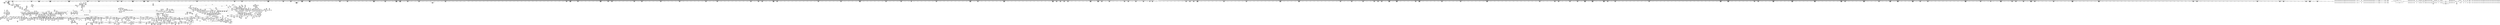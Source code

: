 digraph {
	CE0x4f96f00 [shape=record,shape=Mrecord,label="{CE0x4f96f00|i64_4|*Constant*|*SummSink*}"]
	CE0x4fc8440 [shape=record,shape=Mrecord,label="{CE0x4fc8440|file_map_prot_check:_tobool17|security/selinux/hooks.c,3249}"]
	CE0x511ebc0 [shape=record,shape=Mrecord,label="{CE0x511ebc0|0:_i32,_4:_i32,_8:_i16,_12:_i32,_16:_i32,_20:_i32,_24:_i32,_56:_i8*,_:_SCMRE_968,976_|*MultipleSource*|*LoadInst*|include/linux/fs.h,1916|security/selinux/hooks.c,1675|Function::inode_has_perm&Arg::inode::|security/selinux/hooks.c,1611}"]
	CE0x5105b40 [shape=record,shape=Mrecord,label="{CE0x5105b40|0:_i32,_4:_i32,_8:_i16,_12:_i32,_16:_i32,_20:_i32,_24:_i32,_56:_i8*,_:_SCMRE_448,456_|*MultipleSource*|*LoadInst*|include/linux/fs.h,1916|security/selinux/hooks.c,1675|Function::inode_has_perm&Arg::inode::|security/selinux/hooks.c,1611}"]
	CE0x50567f0 [shape=record,shape=Mrecord,label="{CE0x50567f0|cred_has_perm:_call|security/selinux/hooks.c,1506|*SummSource*}"]
	CE0x4fe7740 [shape=record,shape=Mrecord,label="{CE0x4fe7740|file_map_prot_check:_retval.0|*SummSource*}"]
	CE0x506f330 [shape=record,shape=Mrecord,label="{CE0x506f330|file_has_perm:_bb|*SummSink*}"]
	CE0x4fe8830 [shape=record,shape=Mrecord,label="{CE0x4fe8830|file_map_prot_check:_tmp30|security/selinux/hooks.c,3242|*SummSink*}"]
	CE0x513ca10 [shape=record,shape=Mrecord,label="{CE0x513ca10|inode_has_perm:_retval.0|*SummSink*}"]
	CE0x50dfde0 [shape=record,shape=Mrecord,label="{CE0x50dfde0|i64*_getelementptr_inbounds_(_8_x_i64_,_8_x_i64_*___llvm_gcov_ctr154,_i64_0,_i64_0)|*Constant*}"]
	CE0x5095fb0 [shape=record,shape=Mrecord,label="{CE0x5095fb0|file_has_perm:_call4|security/selinux/hooks.c,1684|*SummSink*}"]
	CE0x4f9d0b0 [shape=record,shape=Mrecord,label="{CE0x4f9d0b0|selinux_mmap_file:_file|Function::selinux_mmap_file&Arg::file::}"]
	CE0x5000040 [shape=record,shape=Mrecord,label="{CE0x5000040|8:_i8,_32:_%struct.inode*,_%struct.selinux_audit_data*,_456:_i8*,_:_SCMRE_191,192_}"]
	CE0x4fa7050 [shape=record,shape=Mrecord,label="{CE0x4fa7050|selinux_mmap_file:_reqprot|Function::selinux_mmap_file&Arg::reqprot::}"]
	CE0x4f95f30 [shape=record,shape=Mrecord,label="{CE0x4f95f30|file_map_prot_check:_if.then15}"]
	CE0x5117920 [shape=record,shape=Mrecord,label="{CE0x5117920|0:_i32,_4:_i32,_8:_i16,_12:_i32,_16:_i32,_20:_i32,_24:_i32,_56:_i8*,_:_SCMRE_874,875_}"]
	CE0x5078a30 [shape=record,shape=Mrecord,label="{CE0x5078a30|cred_sid:_security|security/selinux/hooks.c,196|*SummSource*}"]
	CE0x4fe46d0 [shape=record,shape=Mrecord,label="{CE0x4fe46d0|i64_13|*Constant*}"]
	CE0x509b5d0 [shape=record,shape=Mrecord,label="{CE0x509b5d0|file_has_perm:_tmp10|security/selinux/hooks.c,1683|*SummSource*}"]
	CE0x5107dd0 [shape=record,shape=Mrecord,label="{CE0x5107dd0|0:_i32,_4:_i32,_8:_i16,_12:_i32,_16:_i32,_20:_i32,_24:_i32,_56:_i8*,_:_SCMRE_487,488_}"]
	CE0x5059060 [shape=record,shape=Mrecord,label="{CE0x5059060|0:_i32,_4:_i32,_8:_i32,_12:_i32,_:_CMRE_20,24_|*MultipleSource*|security/selinux/hooks.c,196|*LoadInst*|security/selinux/hooks.c,196|security/selinux/hooks.c,197}"]
	CE0x5002740 [shape=record,shape=Mrecord,label="{CE0x5002740|8:_i8,_32:_%struct.inode*,_%struct.selinux_audit_data*,_456:_i8*,_:_SCMRE_215,216_}"]
	CE0x5011a00 [shape=record,shape=Mrecord,label="{CE0x5011a00|_call_void_mcount()_#3|*SummSink*}"]
	CE0x5136030 [shape=record,shape=Mrecord,label="{CE0x5136030|28:_i32,_32:_i16,_:_CRE_28,32_|*MultipleSource*|*LoadInst*|security/selinux/hooks.c,1615|security/selinux/hooks.c,1615|security/selinux/hooks.c,1617}"]
	CE0x4fb0000 [shape=record,shape=Mrecord,label="{CE0x4fb0000|file_map_prot_check:_tmp14|security/selinux/hooks.c,3238|*SummSink*}"]
	CE0x513a470 [shape=record,shape=Mrecord,label="{CE0x513a470|__validate_creds:_tmp4|include/linux/cred.h,173|*SummSource*}"]
	CE0x4faa7b0 [shape=record,shape=Mrecord,label="{CE0x4faa7b0|file_map_prot_check:_cred4|security/selinux/hooks.c,3238|*SummSource*}"]
	CE0x6315e80 [shape=record,shape=Mrecord,label="{CE0x6315e80|i64*_getelementptr_inbounds_(_5_x_i64_,_5_x_i64_*___llvm_gcov_ctr256,_i64_0,_i64_0)|*Constant*}"]
	CE0x50fab90 [shape=record,shape=Mrecord,label="{CE0x50fab90|0:_i32,_4:_i32,_8:_i16,_12:_i32,_16:_i32,_20:_i32,_24:_i32,_56:_i8*,_:_SCMRE_216,224_|*MultipleSource*|*LoadInst*|include/linux/fs.h,1916|security/selinux/hooks.c,1675|Function::inode_has_perm&Arg::inode::|security/selinux/hooks.c,1611}"]
	CE0x50040a0 [shape=record,shape=Mrecord,label="{CE0x50040a0|i64*_getelementptr_inbounds_(_12_x_i64_,_12_x_i64_*___llvm_gcov_ctr170,_i64_0,_i64_11)|*Constant*}"]
	CE0x5026000 [shape=record,shape=Mrecord,label="{CE0x5026000|file_has_perm:_entry}"]
	"CONST[source:0(mediator),value:2(dynamic)][purpose:{object}]"
	CE0x4fdd3e0 [shape=record,shape=Mrecord,label="{CE0x4fdd3e0|cred_has_perm:_bb|*SummSink*}"]
	CE0x4fff980 [shape=record,shape=Mrecord,label="{CE0x4fff980|inode_has_perm:_tmp20|security/selinux/hooks.c,1618|*SummSource*}"]
	CE0x4febda0 [shape=record,shape=Mrecord,label="{CE0x4febda0|file_map_prot_check:_and13|security/selinux/hooks.c,3242}"]
	CE0x5002260 [shape=record,shape=Mrecord,label="{CE0x5002260|8:_i8,_32:_%struct.inode*,_%struct.selinux_audit_data*,_456:_i8*,_:_SCMRE_212,213_}"]
	CE0x5020400 [shape=record,shape=Mrecord,label="{CE0x5020400|i64*_getelementptr_inbounds_(_38_x_i64_,_38_x_i64_*___llvm_gcov_ctr257,_i64_0,_i64_33)|*Constant*}"]
	CE0x4fe81a0 [shape=record,shape=Mrecord,label="{CE0x4fe81a0|file_map_prot_check:_tmp29|security/selinux/hooks.c,3242|*SummSource*}"]
	CE0x5069cd0 [shape=record,shape=Mrecord,label="{CE0x5069cd0|file_has_perm:_tmp2|*LoadInst*|security/selinux/hooks.c,1674|*SummSource*}"]
	CE0x5069250 [shape=record,shape=Mrecord,label="{CE0x5069250|8:_i8,_32:_%struct.inode*,_%struct.selinux_audit_data*,_456:_i8*,_:_SCMRE_496,504_|*MultipleSource*|Function::selinux_mmap_file&Arg::file::|security/selinux/hooks.c, 1676|security/selinux/hooks.c,1674|Function::file_map_prot_check&Arg::file::|Function::file_has_perm&Arg::file::|Function::avc_has_perm&Arg::auditdata::}"]
	CE0x4ff0fc0 [shape=record,shape=Mrecord,label="{CE0x4ff0fc0|8:_i8,_32:_%struct.inode*,_%struct.selinux_audit_data*,_456:_i8*,_:_SCMRE_12,13_}"]
	CE0x46fd0d0 [shape=record,shape=Mrecord,label="{CE0x46fd0d0|selinux_mmap_file:_tmp3|security/selinux/hooks.c,3292|*SummSink*}"]
	CE0x4fca890 [shape=record,shape=Mrecord,label="{CE0x4fca890|i64_10|*Constant*|*SummSource*}"]
	CE0x510ed10 [shape=record,shape=Mrecord,label="{CE0x510ed10|0:_i32,_4:_i32,_8:_i16,_12:_i32,_16:_i32,_20:_i32,_24:_i32,_56:_i8*,_:_SCMRE_599,600_}"]
	CE0x4fab250 [shape=record,shape=Mrecord,label="{CE0x4fab250|0:_i32,_:_GCMR_default_noexec_internal_global_i32_0,_align_4:_elem_0:default:}"]
	CE0x507dc60 [shape=record,shape=Mrecord,label="{CE0x507dc60|8:_i8,_32:_%struct.inode*,_%struct.selinux_audit_data*,_456:_i8*,_:_SCMRE_132,136_|*MultipleSource*|Function::selinux_mmap_file&Arg::file::|security/selinux/hooks.c, 1676|security/selinux/hooks.c,1674|Function::file_map_prot_check&Arg::file::|Function::file_has_perm&Arg::file::|Function::avc_has_perm&Arg::auditdata::}"]
	CE0x508f760 [shape=record,shape=Mrecord,label="{CE0x508f760|inode_has_perm:_adp|Function::inode_has_perm&Arg::adp::|*SummSink*}"]
	CE0x5080770 [shape=record,shape=Mrecord,label="{CE0x5080770|COLLAPSED:_CMRE:_elem_0::|security/selinux/hooks.c,196}"]
	CE0x4f9ca00 [shape=record,shape=Mrecord,label="{CE0x4f9ca00|selinux_mmap_file:_file|Function::selinux_mmap_file&Arg::file::|*SummSink*}"]
	CE0x4fbef00 [shape=record,shape=Mrecord,label="{CE0x4fbef00|8:_i8,_32:_%struct.inode*,_%struct.selinux_audit_data*,_456:_i8*,_:_SCMRE_179,180_}"]
	CE0x5054fa0 [shape=record,shape=Mrecord,label="{CE0x5054fa0|cred_sid:_tmp5|security/selinux/hooks.c,196}"]
	CE0x5070260 [shape=record,shape=Mrecord,label="{CE0x5070260|8:_i8,_32:_%struct.inode*,_%struct.selinux_audit_data*,_456:_i8*,_:_SCMRE_86,87_}"]
	CE0x510c490 [shape=record,shape=Mrecord,label="{CE0x510c490|0:_i32,_4:_i32,_8:_i16,_12:_i32,_16:_i32,_20:_i32,_24:_i32,_56:_i8*,_:_SCMRE_575,576_}"]
	CE0x511d7a0 [shape=record,shape=Mrecord,label="{CE0x511d7a0|0:_i32,_4:_i32,_8:_i16,_12:_i32,_16:_i32,_20:_i32,_24:_i32,_56:_i8*,_:_SCMRE_930,931_}"]
	CE0x50208c0 [shape=record,shape=Mrecord,label="{CE0x50208c0|file_map_prot_check:_tmp67|security/selinux/hooks.c,3262|*SummSink*}"]
	CE0x5002a80 [shape=record,shape=Mrecord,label="{CE0x5002a80|8:_i8,_32:_%struct.inode*,_%struct.selinux_audit_data*,_456:_i8*,_:_SCMRE_224,232_|*MultipleSource*|Function::selinux_mmap_file&Arg::file::|security/selinux/hooks.c, 1676|security/selinux/hooks.c,1674|Function::file_map_prot_check&Arg::file::|Function::file_has_perm&Arg::file::|Function::avc_has_perm&Arg::auditdata::}"]
	CE0x5027620 [shape=record,shape=Mrecord,label="{CE0x5027620|i64*_getelementptr_inbounds_(_38_x_i64_,_38_x_i64_*___llvm_gcov_ctr257,_i64_0,_i64_36)|*Constant*|*SummSink*}"]
	CE0x509c6c0 [shape=record,shape=Mrecord,label="{CE0x509c6c0|file_has_perm:_path|security/selinux/hooks.c,1681|*SummSink*}"]
	CE0x51073b0 [shape=record,shape=Mrecord,label="{CE0x51073b0|0:_i32,_4:_i32,_8:_i16,_12:_i32,_16:_i32,_20:_i32,_24:_i32,_56:_i8*,_:_SCMRE_481,482_}"]
	CE0x4fff5e0 [shape=record,shape=Mrecord,label="{CE0x4fff5e0|__validate_creds:_bb|*SummSource*}"]
	CE0x50e5920 [shape=record,shape=Mrecord,label="{CE0x50e5920|__validate_creds:_conv|include/linux/cred.h,173|*SummSink*}"]
	CE0x4fe08d0 [shape=record,shape=Mrecord,label="{CE0x4fe08d0|file_map_prot_check:_land.lhs.true12|*SummSource*}"]
	CE0x511f6d0 [shape=record,shape=Mrecord,label="{CE0x511f6d0|0:_i32,_4:_i32,_8:_i16,_12:_i32,_16:_i32,_20:_i32,_24:_i32,_56:_i8*,_:_SCMRE_980,981_}"]
	CE0x50eb990 [shape=record,shape=Mrecord,label="{CE0x50eb990|0:_i32,_4:_i32,_8:_i16,_12:_i32,_16:_i32,_20:_i32,_24:_i32,_56:_i8*,_:_SCMRE_164,165_}"]
	CE0x50e0c80 [shape=record,shape=Mrecord,label="{CE0x50e0c80|i64_1|*Constant*}"]
	CE0x506e860 [shape=record,shape=Mrecord,label="{CE0x506e860|8:_i8,_32:_%struct.inode*,_%struct.selinux_audit_data*,_456:_i8*,_:_SCMRE_67,68_}"]
	CE0x4fbc780 [shape=record,shape=Mrecord,label="{CE0x4fbc780|0:_i32,_4:_i32,_8:_i16,_12:_i32,_16:_i32,_20:_i32,_24:_i32,_56:_i8*,_:_SCMRE_48,56_|*MultipleSource*|*LoadInst*|include/linux/fs.h,1916|security/selinux/hooks.c,1675|Function::inode_has_perm&Arg::inode::|security/selinux/hooks.c,1611}"]
	CE0x50ebb40 [shape=record,shape=Mrecord,label="{CE0x50ebb40|0:_i32,_4:_i32,_8:_i16,_12:_i32,_16:_i32,_20:_i32,_24:_i32,_56:_i8*,_:_SCMRE_165,166_}"]
	CE0x4fc0e80 [shape=record,shape=Mrecord,label="{CE0x4fc0e80|i64*_getelementptr_inbounds_(_38_x_i64_,_38_x_i64_*___llvm_gcov_ctr257,_i64_0,_i64_23)|*Constant*|*SummSink*}"]
	CE0x5054760 [shape=record,shape=Mrecord,label="{CE0x5054760|8:_i8,_32:_%struct.inode*,_%struct.selinux_audit_data*,_456:_i8*,_:_SCMRE_98,99_}"]
	CE0x50e2330 [shape=record,shape=Mrecord,label="{CE0x50e2330|__validate_creds:_entry}"]
	CE0x4f9f190 [shape=record,shape=Mrecord,label="{CE0x4f9f190|file_map_prot_check:_call3|security/selinux/hooks.c,3238}"]
	CE0x50090e0 [shape=record,shape=Mrecord,label="{CE0x50090e0|0:_i32,_4:_i32,_8:_i16,_12:_i32,_16:_i32,_20:_i32,_24:_i32,_56:_i8*,_:_SCMRE_24,32_|*MultipleSource*|*LoadInst*|include/linux/fs.h,1916|security/selinux/hooks.c,1675|Function::inode_has_perm&Arg::inode::|security/selinux/hooks.c,1611}"]
	CE0x5101c00 [shape=record,shape=Mrecord,label="{CE0x5101c00|0:_i32,_4:_i32,_8:_i16,_12:_i32,_16:_i32,_20:_i32,_24:_i32,_56:_i8*,_:_SCMRE_300,301_}"]
	CE0x4fb4a30 [shape=record,shape=Mrecord,label="{CE0x4fb4a30|selinux_mmap_file:_tmp4|security/selinux/hooks.c,3292|*SummSource*}"]
	CE0x5120c10 [shape=record,shape=Mrecord,label="{CE0x5120c10|i32_512|*Constant*|*SummSink*}"]
	CE0x51340e0 [shape=record,shape=Mrecord,label="{CE0x51340e0|inode_has_perm:_sid3|security/selinux/hooks.c,1617}"]
	CE0x5077ed0 [shape=record,shape=Mrecord,label="{CE0x5077ed0|i32_14|*Constant*}"]
	CE0x50eac10 [shape=record,shape=Mrecord,label="{CE0x50eac10|0:_i32,_4:_i32,_8:_i16,_12:_i32,_16:_i32,_20:_i32,_24:_i32,_56:_i8*,_:_SCMRE_156,157_}"]
	CE0x5133c10 [shape=record,shape=Mrecord,label="{CE0x5133c10|i64*_getelementptr_inbounds_(_8_x_i64_,_8_x_i64_*___llvm_gcov_ctr154,_i64_0,_i64_6)|*Constant*|*SummSource*}"]
	CE0x50e2170 [shape=record,shape=Mrecord,label="{CE0x50e2170|GLOBAL:___validate_creds|*Constant*|*SummSource*}"]
	CE0x507cfc0 [shape=record,shape=Mrecord,label="{CE0x507cfc0|8:_i8,_32:_%struct.inode*,_%struct.selinux_audit_data*,_456:_i8*,_:_SCMRE_121,122_}"]
	CE0x5123590 [shape=record,shape=Mrecord,label="{CE0x5123590|inode_has_perm:_i_security|security/selinux/hooks.c,1615}"]
	CE0x5004410 [shape=record,shape=Mrecord,label="{CE0x5004410|file_has_perm:_tmp29|security/selinux/hooks.c,1698|*SummSink*}"]
	CE0x5001700 [shape=record,shape=Mrecord,label="{CE0x5001700|8:_i8,_32:_%struct.inode*,_%struct.selinux_audit_data*,_456:_i8*,_:_SCMRE_205,206_}"]
	CE0x511e300 [shape=record,shape=Mrecord,label="{CE0x511e300|0:_i32,_4:_i32,_8:_i16,_12:_i32,_16:_i32,_20:_i32,_24:_i32,_56:_i8*,_:_SCMRE_944,952_|*MultipleSource*|*LoadInst*|include/linux/fs.h,1916|security/selinux/hooks.c,1675|Function::inode_has_perm&Arg::inode::|security/selinux/hooks.c,1611}"]
	CE0x4fe16f0 [shape=record,shape=Mrecord,label="{CE0x4fe16f0|file_map_prot_check:_error}"]
	CE0x4faae40 [shape=record,shape=Mrecord,label="{CE0x4faae40|file_map_prot_check:_tmp19|security/selinux/hooks.c,3238|*SummSource*}"]
	CE0x50093a0 [shape=record,shape=Mrecord,label="{CE0x50093a0|0:_i32,_4:_i32,_8:_i16,_12:_i32,_16:_i32,_20:_i32,_24:_i32,_56:_i8*,_:_SCMRE_32,40_|*MultipleSource*|*LoadInst*|include/linux/fs.h,1916|security/selinux/hooks.c,1675|Function::inode_has_perm&Arg::inode::|security/selinux/hooks.c,1611}"]
	CE0x506a920 [shape=record,shape=Mrecord,label="{CE0x506a920|file_inode:_f_inode|include/linux/fs.h,1916|*SummSink*}"]
	CE0x50f8890 [shape=record,shape=Mrecord,label="{CE0x50f8890|0:_i32,_4:_i32,_8:_i16,_12:_i32,_16:_i32,_20:_i32,_24:_i32,_56:_i8*,_:_SCMRE_189,190_}"]
	CE0x4fcb2d0 [shape=record,shape=Mrecord,label="{CE0x4fcb2d0|file_map_prot_check:_tmp22|security/selinux/hooks.c,3241|*SummSource*}"]
	CE0x5089110 [shape=record,shape=Mrecord,label="{CE0x5089110|file_has_perm:_tmp16|security/selinux/hooks.c,1689|*SummSink*}"]
	CE0x5092ba0 [shape=record,shape=Mrecord,label="{CE0x5092ba0|inode_has_perm:_entry|*SummSink*}"]
	CE0x500a1e0 [shape=record,shape=Mrecord,label="{CE0x500a1e0|i32_10|*Constant*|*SummSource*}"]
	CE0x4ff4aa0 [shape=record,shape=Mrecord,label="{CE0x4ff4aa0|i64*_getelementptr_inbounds_(_38_x_i64_,_38_x_i64_*___llvm_gcov_ctr257,_i64_0,_i64_30)|*Constant*|*SummSink*}"]
	CE0x4fe8b40 [shape=record,shape=Mrecord,label="{CE0x4fe8b40|file_map_prot_check:_tmp31|security/selinux/hooks.c,3242}"]
	CE0x4f98a90 [shape=record,shape=Mrecord,label="{CE0x4f98a90|selinux_mmap_file:_prot.addr.0}"]
	CE0x4f91f70 [shape=record,shape=Mrecord,label="{CE0x4f91f70|COLLAPSED:_GCMRE___llvm_gcov_ctr256_internal_global_5_x_i64_zeroinitializer:_elem_0:default:}"]
	CE0x506e5b0 [shape=record,shape=Mrecord,label="{CE0x506e5b0|file_inode:_tmp3|*SummSink*}"]
	CE0x5094920 [shape=record,shape=Mrecord,label="{CE0x5094920|file_has_perm:_tmp10|security/selinux/hooks.c,1683|*SummSink*}"]
	CE0x4f923c0 [shape=record,shape=Mrecord,label="{CE0x4f923c0|_call_void_mcount()_#3}"]
	CE0x500e530 [shape=record,shape=Mrecord,label="{CE0x500e530|i64*_getelementptr_inbounds_(_2_x_i64_,_2_x_i64_*___llvm_gcov_ctr131,_i64_0,_i64_0)|*Constant*}"]
	CE0x50ed2e0 [shape=record,shape=Mrecord,label="{CE0x50ed2e0|0:_i32,_4:_i32,_8:_i16,_12:_i32,_16:_i32,_20:_i32,_24:_i32,_56:_i8*,_:_SCMRE_179,180_}"]
	CE0x4fe10f0 [shape=record,shape=Mrecord,label="{CE0x4fe10f0|file_map_prot_check:_if.end37}"]
	CE0x4fa68d0 [shape=record,shape=Mrecord,label="{CE0x4fa68d0|file_map_prot_check:_tmp1}"]
	CE0x5066a90 [shape=record,shape=Mrecord,label="{CE0x5066a90|8:_i8,_32:_%struct.inode*,_%struct.selinux_audit_data*,_456:_i8*,_:_SCMRE_416,424_|*MultipleSource*|Function::selinux_mmap_file&Arg::file::|security/selinux/hooks.c, 1676|security/selinux/hooks.c,1674|Function::file_map_prot_check&Arg::file::|Function::file_has_perm&Arg::file::|Function::avc_has_perm&Arg::auditdata::}"]
	CE0x500c4f0 [shape=record,shape=Mrecord,label="{CE0x500c4f0|inode_has_perm:_tmp2|*SummSink*}"]
	CE0x5058b90 [shape=record,shape=Mrecord,label="{CE0x5058b90|file_has_perm:_if.then8|*SummSource*}"]
	CE0x4fc9b90 [shape=record,shape=Mrecord,label="{CE0x4fc9b90|file_map_prot_check:_tmp43|security/selinux/hooks.c,3249|*SummSink*}"]
	CE0x507f3e0 [shape=record,shape=Mrecord,label="{CE0x507f3e0|8:_i8,_32:_%struct.inode*,_%struct.selinux_audit_data*,_456:_i8*,_:_SCMRE_153,154_}"]
	CE0x6cbd9a0 [shape=record,shape=Mrecord,label="{CE0x6cbd9a0|i64*_getelementptr_inbounds_(_5_x_i64_,_5_x_i64_*___llvm_gcov_ctr256,_i64_0,_i64_3)|*Constant*|*SummSink*}"]
	CE0x4fb5690 [shape=record,shape=Mrecord,label="{CE0x4fb5690|file_map_prot_check:_tmp58|security/selinux/hooks.c,3258}"]
	CE0x5019fc0 [shape=record,shape=Mrecord,label="{CE0x5019fc0|0:_i32,_4:_i32,_8:_i16,_12:_i32,_16:_i32,_20:_i32,_24:_i32,_56:_i8*,_:_SCMRE_139,140_}"]
	CE0x50270b0 [shape=record,shape=Mrecord,label="{CE0x50270b0|_ret_i32_%rc.1,_!dbg_!27749|security/selinux/hooks.c,1698}"]
	CE0x50660d0 [shape=record,shape=Mrecord,label="{CE0x50660d0|8:_i8,_32:_%struct.inode*,_%struct.selinux_audit_data*,_456:_i8*,_:_SCMRE_400,404_|*MultipleSource*|Function::selinux_mmap_file&Arg::file::|security/selinux/hooks.c, 1676|security/selinux/hooks.c,1674|Function::file_map_prot_check&Arg::file::|Function::file_has_perm&Arg::file::|Function::avc_has_perm&Arg::auditdata::}"]
	CE0x4ff1940 [shape=record,shape=Mrecord,label="{CE0x4ff1940|get_current:_tmp}"]
	CE0x5079910 [shape=record,shape=Mrecord,label="{CE0x5079910|COLLAPSED:_GCMRE___llvm_gcov_ctr131_internal_global_2_x_i64_zeroinitializer:_elem_0:default:}"]
	CE0x50fb2a0 [shape=record,shape=Mrecord,label="{CE0x50fb2a0|0:_i32,_4:_i32,_8:_i16,_12:_i32,_16:_i32,_20:_i32,_24:_i32,_56:_i8*,_:_SCMRE_232,236_|*MultipleSource*|*LoadInst*|include/linux/fs.h,1916|security/selinux/hooks.c,1675|Function::inode_has_perm&Arg::inode::|security/selinux/hooks.c,1611}"]
	CE0x506f770 [shape=record,shape=Mrecord,label="{CE0x506f770|file_inode:_tmp2|*SummSink*}"]
	CE0x505d9d0 [shape=record,shape=Mrecord,label="{CE0x505d9d0|i64*_getelementptr_inbounds_(_2_x_i64_,_2_x_i64_*___llvm_gcov_ctr131,_i64_0,_i64_1)|*Constant*|*SummSource*}"]
	CE0x50e2930 [shape=record,shape=Mrecord,label="{CE0x50e2930|inode_has_perm:_do.body}"]
	CE0x5132f20 [shape=record,shape=Mrecord,label="{CE0x5132f20|inode_has_perm:_tmp11|security/selinux/hooks.c,1612}"]
	CE0x4f97e80 [shape=record,shape=Mrecord,label="{CE0x4f97e80|file_map_prot_check:_tmp4|security/selinux/hooks.c,3238|*SummSource*}"]
	CE0x5086920 [shape=record,shape=Mrecord,label="{CE0x5086920|file_has_perm:_tobool|security/selinux/hooks.c,1688|*SummSource*}"]
	CE0x5133700 [shape=record,shape=Mrecord,label="{CE0x5133700|inode_has_perm:_tmp12|security/selinux/hooks.c,1612|*SummSource*}"]
	CE0x508bc40 [shape=record,shape=Mrecord,label="{CE0x508bc40|file_has_perm:_tmp20|security/selinux/hooks.c,1694|*SummSink*}"]
	CE0x506f220 [shape=record,shape=Mrecord,label="{CE0x506f220|file_has_perm:_bb|*SummSource*}"]
	CE0x505cff0 [shape=record,shape=Mrecord,label="{CE0x505cff0|file_has_perm:_if.then}"]
	CE0x4fbfc00 [shape=record,shape=Mrecord,label="{CE0x4fbfc00|8:_i8,_32:_%struct.inode*,_%struct.selinux_audit_data*,_456:_i8*,_:_SCMRE_187,188_}"]
	CE0x507f240 [shape=record,shape=Mrecord,label="{CE0x507f240|8:_i8,_32:_%struct.inode*,_%struct.selinux_audit_data*,_456:_i8*,_:_SCMRE_152,153_}"]
	CE0x4fb53d0 [shape=record,shape=Mrecord,label="{CE0x4fb53d0|file_map_prot_check:_tmp57|security/selinux/hooks.c,3258|*SummSink*}"]
	CE0x5114d40 [shape=record,shape=Mrecord,label="{CE0x5114d40|0:_i32,_4:_i32,_8:_i16,_12:_i32,_16:_i32,_20:_i32,_24:_i32,_56:_i8*,_:_SCMRE_792,800_|*MultipleSource*|*LoadInst*|include/linux/fs.h,1916|security/selinux/hooks.c,1675|Function::inode_has_perm&Arg::inode::|security/selinux/hooks.c,1611}"]
	CE0x4fbf3e0 [shape=record,shape=Mrecord,label="{CE0x4fbf3e0|8:_i8,_32:_%struct.inode*,_%struct.selinux_audit_data*,_456:_i8*,_:_SCMRE_182,183_}"]
	CE0x50823d0 [shape=record,shape=Mrecord,label="{CE0x50823d0|_ret_i32_%retval.0,_!dbg_!27728|security/selinux/avc.c,775|*SummSource*}"]
	CE0x4fdaf40 [shape=record,shape=Mrecord,label="{CE0x4fdaf40|file_map_prot_check:_return}"]
	CE0x501f1b0 [shape=record,shape=Mrecord,label="{CE0x501f1b0|file_map_prot_check:_tmp64|security/selinux/hooks.c,3261|*SummSource*}"]
	CE0x510a630 [shape=record,shape=Mrecord,label="{CE0x510a630|0:_i32,_4:_i32,_8:_i16,_12:_i32,_16:_i32,_20:_i32,_24:_i32,_56:_i8*,_:_SCMRE_557,558_}"]
	CE0x4fad730 [shape=record,shape=Mrecord,label="{CE0x4fad730|i64*_getelementptr_inbounds_(_38_x_i64_,_38_x_i64_*___llvm_gcov_ctr257,_i64_0,_i64_9)|*Constant*|*SummSink*}"]
	CE0x4ff1620 [shape=record,shape=Mrecord,label="{CE0x4ff1620|%struct.task_struct*_(%struct.task_struct**)*_asm_movq_%gs:$_1:P_,$0_,_r,im,_dirflag_,_fpsr_,_flags_|*SummSource*}"]
	CE0x501f8b0 [shape=record,shape=Mrecord,label="{CE0x501f8b0|file_map_prot_check:_tmp65|security/selinux/hooks.c,3261|*SummSink*}"]
	CE0x505f470 [shape=record,shape=Mrecord,label="{CE0x505f470|_call_void_mcount()_#3|*SummSource*}"]
	CE0x50572c0 [shape=record,shape=Mrecord,label="{CE0x50572c0|i64*_getelementptr_inbounds_(_8_x_i64_,_8_x_i64_*___llvm_gcov_ctr154,_i64_0,_i64_2)|*Constant*|*SummSource*}"]
	CE0x4f9e030 [shape=record,shape=Mrecord,label="{CE0x4f9e030|cred_sid:_cred|Function::cred_sid&Arg::cred::|*SummSink*}"]
	CE0x5007c70 [shape=record,shape=Mrecord,label="{CE0x5007c70|COLLAPSED:_GCMRE___llvm_gcov_ctr154_internal_global_8_x_i64_zeroinitializer:_elem_0:default:}"]
	CE0x4ffabe0 [shape=record,shape=Mrecord,label="{CE0x4ffabe0|file_map_prot_check:_if.then18|*SummSource*}"]
	CE0x4f9b330 [shape=record,shape=Mrecord,label="{CE0x4f9b330|file_map_prot_check:_tmp9|security/selinux/hooks.c,3238}"]
	CE0x505a1d0 [shape=record,shape=Mrecord,label="{CE0x505a1d0|i32_1|*Constant*|*SummSource*}"]
	CE0x5116740 [shape=record,shape=Mrecord,label="{CE0x5116740|0:_i32,_4:_i32,_8:_i16,_12:_i32,_16:_i32,_20:_i32,_24:_i32,_56:_i8*,_:_SCMRE_865,866_}"]
	CE0x5074590 [shape=record,shape=Mrecord,label="{CE0x5074590|8:_i8,_32:_%struct.inode*,_%struct.selinux_audit_data*,_456:_i8*,_:_SCMRE_106,107_}"]
	CE0x5074a20 [shape=record,shape=Mrecord,label="{CE0x5074a20|0:_i32,_4:_i32,_8:_i16,_12:_i32,_16:_i32,_20:_i32,_24:_i32,_56:_i8*,_:_SCMRE_136,137_}"]
	CE0x5092b30 [shape=record,shape=Mrecord,label="{CE0x5092b30|inode_has_perm:_cred|Function::inode_has_perm&Arg::cred::}"]
	CE0x512f890 [shape=record,shape=Mrecord,label="{CE0x512f890|i64_4|*Constant*}"]
	CE0x511b790 [shape=record,shape=Mrecord,label="{CE0x511b790|0:_i32,_4:_i32,_8:_i16,_12:_i32,_16:_i32,_20:_i32,_24:_i32,_56:_i8*,_:_SCMRE_911,912_}"]
	CE0x5103040 [shape=record,shape=Mrecord,label="{CE0x5103040|0:_i32,_4:_i32,_8:_i16,_12:_i32,_16:_i32,_20:_i32,_24:_i32,_56:_i8*,_:_SCMRE_472,473_}"]
	CE0x4fb2710 [shape=record,shape=Mrecord,label="{CE0x4fb2710|i64*_getelementptr_inbounds_(_38_x_i64_,_38_x_i64_*___llvm_gcov_ctr257,_i64_0,_i64_1)|*Constant*|*SummSink*}"]
	CE0x5097510 [shape=record,shape=Mrecord,label="{CE0x5097510|GLOBAL:___llvm_gcov_ctr170|Global_var:__llvm_gcov_ctr170|*SummSource*}"]
	CE0x511a350 [shape=record,shape=Mrecord,label="{CE0x511a350|0:_i32,_4:_i32,_8:_i16,_12:_i32,_16:_i32,_20:_i32,_24:_i32,_56:_i8*,_:_SCMRE_899,900_}"]
	CE0x4faa080 [shape=record,shape=Mrecord,label="{CE0x4faa080|selinux_mmap_file:_prot.addr.0|*SummSink*}"]
	CE0x4fcac00 [shape=record,shape=Mrecord,label="{CE0x4fcac00|i64_11|*Constant*|*SummSource*}"]
	CE0x4fecdc0 [shape=record,shape=Mrecord,label="{CE0x4fecdc0|i64_18|*Constant*|*SummSink*}"]
	CE0x4fe6fb0 [shape=record,shape=Mrecord,label="{CE0x4fe6fb0|file_map_prot_check:_tobool10|security/selinux/hooks.c,3242}"]
	CE0x4fb78b0 [shape=record,shape=Mrecord,label="{CE0x4fb78b0|selinux_mmap_file:_bb|*SummSink*}"]
	CE0x5057690 [shape=record,shape=Mrecord,label="{CE0x5057690|get_current:_tmp2}"]
	CE0x502a8d0 [shape=record,shape=Mrecord,label="{CE0x502a8d0|file_map_prot_check:_tmp72|security/selinux/hooks.c,3253|*SummSink*}"]
	CE0x4fb32c0 [shape=record,shape=Mrecord,label="{CE0x4fb32c0|GLOBAL:___llvm_gcov_ctr256|Global_var:__llvm_gcov_ctr256|*SummSource*}"]
	CE0x509c060 [shape=record,shape=Mrecord,label="{CE0x509c060|file_has_perm:_u|security/selinux/hooks.c,1681|*SummSource*}"]
	CE0x5134070 [shape=record,shape=Mrecord,label="{CE0x5134070|inode_has_perm:_sclass|security/selinux/hooks.c,1617|*SummSink*}"]
	CE0x5021f30 [shape=record,shape=Mrecord,label="{CE0x5021f30|i64_8192|*Constant*}"]
	CE0x508e180 [shape=record,shape=Mrecord,label="{CE0x508e180|file_has_perm:_tmp22|security/selinux/hooks.c,1694}"]
	CE0x4ff88a0 [shape=record,shape=Mrecord,label="{CE0x4ff88a0|i64*_getelementptr_inbounds_(_2_x_i64_,_2_x_i64_*___llvm_gcov_ctr98,_i64_0,_i64_1)|*Constant*|*SummSource*}"]
	CE0x50e2d70 [shape=record,shape=Mrecord,label="{CE0x50e2d70|i64_0|*Constant*}"]
	CE0x5123cf0 [shape=record,shape=Mrecord,label="{CE0x5123cf0|inode_has_perm:_tmp15|*LoadInst*|security/selinux/hooks.c,1615|*SummSink*}"]
	CE0x5121d60 [shape=record,shape=Mrecord,label="{CE0x5121d60|inode_has_perm:_call|security/selinux/hooks.c,1614}"]
	CE0x51372a0 [shape=record,shape=Mrecord,label="{CE0x51372a0|avc_has_perm:_tsid|Function::avc_has_perm&Arg::tsid::}"]
	CE0x5008c60 [shape=record,shape=Mrecord,label="{CE0x5008c60|i64*_getelementptr_inbounds_(_5_x_i64_,_5_x_i64_*___llvm_gcov_ctr155,_i64_0,_i64_0)|*Constant*}"]
	CE0x5022ec0 [shape=record,shape=Mrecord,label="{CE0x5022ec0|file_map_prot_check:_av.1|*SummSink*}"]
	CE0x5086290 [shape=record,shape=Mrecord,label="{CE0x5086290|i16_8|*Constant*|*SummSink*}"]
	CE0x4f98c70 [shape=record,shape=Mrecord,label="{CE0x4f98c70|selinux_mmap_file:_tobool|security/selinux/hooks.c,3292}"]
	CE0x5139c20 [shape=record,shape=Mrecord,label="{CE0x5139c20|__validate_creds:_tmp3|include/linux/cred.h,173|*SummSink*}"]
	CE0x50285c0 [shape=record,shape=Mrecord,label="{CE0x50285c0|file_map_prot_check:_tmp76|security/selinux/hooks.c,3269|*SummSource*}"]
	CE0x50245c0 [shape=record,shape=Mrecord,label="{CE0x50245c0|__validate_creds:_tmp7|include/linux/cred.h,174}"]
	CE0x50fd310 [shape=record,shape=Mrecord,label="{CE0x50fd310|0:_i32,_4:_i32,_8:_i16,_12:_i32,_16:_i32,_20:_i32,_24:_i32,_56:_i8*,_:_SCMRE_257,258_}"]
	CE0x4feb390 [shape=record,shape=Mrecord,label="{CE0x4feb390|file_map_prot_check:_tmp35|security/selinux/hooks.c,3242|*SummSource*}"]
	CE0x5006040 [shape=record,shape=Mrecord,label="{CE0x5006040|0:_i32,_4:_i32,_8:_i16,_12:_i32,_16:_i32,_20:_i32,_24:_i32,_56:_i8*,_:_SCMRE_16,24_|*MultipleSource*|*LoadInst*|include/linux/fs.h,1916|security/selinux/hooks.c,1675|Function::inode_has_perm&Arg::inode::|security/selinux/hooks.c,1611}"]
	CE0x5057bb0 [shape=record,shape=Mrecord,label="{CE0x5057bb0|_call_void_mcount()_#3}"]
	CE0x51078c0 [shape=record,shape=Mrecord,label="{CE0x51078c0|0:_i32,_4:_i32,_8:_i16,_12:_i32,_16:_i32,_20:_i32,_24:_i32,_56:_i8*,_:_SCMRE_484,485_}"]
	CE0x4fb0f70 [shape=record,shape=Mrecord,label="{CE0x4fb0f70|selinux_mmap_file:_if.then}"]
	CE0x4fa7b70 [shape=record,shape=Mrecord,label="{CE0x4fa7b70|GLOBAL:_file_map_prot_check.__warned|Global_var:file_map_prot_check.__warned}"]
	CE0x50ede20 [shape=record,shape=Mrecord,label="{CE0x50ede20|__validate_creds:_lnot|include/linux/cred.h,173|*SummSource*}"]
	CE0x5139910 [shape=record,shape=Mrecord,label="{CE0x5139910|i64*_getelementptr_inbounds_(_5_x_i64_,_5_x_i64_*___llvm_gcov_ctr155,_i64_0,_i64_3)|*Constant*}"]
	CE0x4ffa060 [shape=record,shape=Mrecord,label="{CE0x4ffa060|file_map_prot_check:_tmp3|*SummSink*}"]
	CE0x4f92430 [shape=record,shape=Mrecord,label="{CE0x4f92430|_call_void_mcount()_#3|*SummSink*}"]
	CE0x5106cf0 [shape=record,shape=Mrecord,label="{CE0x5106cf0|0:_i32,_4:_i32,_8:_i16,_12:_i32,_16:_i32,_20:_i32,_24:_i32,_56:_i8*,_:_SCMRE_477,478_}"]
	CE0x5129f70 [shape=record,shape=Mrecord,label="{CE0x5129f70|__validate_creds:_tmp6|include/linux/cred.h,174}"]
	CE0x4fd9cc0 [shape=record,shape=Mrecord,label="{CE0x4fd9cc0|file_map_prot_check:_if.end20}"]
	CE0x509e460 [shape=record,shape=Mrecord,label="{CE0x509e460|file_inode:_entry}"]
	CE0x50f9b20 [shape=record,shape=Mrecord,label="{CE0x50f9b20|0:_i32,_4:_i32,_8:_i16,_12:_i32,_16:_i32,_20:_i32,_24:_i32,_56:_i8*,_:_SCMRE_200,201_}"]
	CE0x511cd80 [shape=record,shape=Mrecord,label="{CE0x511cd80|0:_i32,_4:_i32,_8:_i16,_12:_i32,_16:_i32,_20:_i32,_24:_i32,_56:_i8*,_:_SCMRE_924,925_}"]
	CE0x507b650 [shape=record,shape=Mrecord,label="{CE0x507b650|8:_i8,_32:_%struct.inode*,_%struct.selinux_audit_data*,_456:_i8*,_:_SCMRE_80,81_}"]
	CE0x500f3a0 [shape=record,shape=Mrecord,label="{CE0x500f3a0|inode_has_perm:_tmp4|security/selinux/hooks.c,1609}"]
	CE0x50fbdb0 [shape=record,shape=Mrecord,label="{CE0x50fbdb0|0:_i32,_4:_i32,_8:_i16,_12:_i32,_16:_i32,_20:_i32,_24:_i32,_56:_i8*,_:_SCMRE_244,245_}"]
	CE0x4fcc4c0 [shape=record,shape=Mrecord,label="{CE0x4fcc4c0|file_map_prot_check:_tmp16|security/selinux/hooks.c,3238|*SummSink*}"]
	CE0x511af20 [shape=record,shape=Mrecord,label="{CE0x511af20|0:_i32,_4:_i32,_8:_i16,_12:_i32,_16:_i32,_20:_i32,_24:_i32,_56:_i8*,_:_SCMRE_906,907_}"]
	CE0x50f97c0 [shape=record,shape=Mrecord,label="{CE0x50f97c0|0:_i32,_4:_i32,_8:_i16,_12:_i32,_16:_i32,_20:_i32,_24:_i32,_56:_i8*,_:_SCMRE_198,199_}"]
	CE0x4fe4fd0 [shape=record,shape=Mrecord,label="{CE0x4fe4fd0|file_map_prot_check:_tmp71|security/selinux/hooks.c,3253|*SummSource*}"]
	CE0x4fef450 [shape=record,shape=Mrecord,label="{CE0x4fef450|i64*_getelementptr_inbounds_(_2_x_i64_,_2_x_i64_*___llvm_gcov_ctr131,_i64_0,_i64_1)|*Constant*|*SummSink*}"]
	CE0x4fab360 [shape=record,shape=Mrecord,label="{CE0x4fab360|GLOBAL:_default_noexec|Global_var:default_noexec}"]
	CE0x4fca0c0 [shape=record,shape=Mrecord,label="{CE0x4fca0c0|file_map_prot_check:_tmp44|security/selinux/hooks.c,3249|*SummSink*}"]
	CE0x5130290 [shape=record,shape=Mrecord,label="{CE0x5130290|inode_has_perm:_expval|security/selinux/hooks.c,1611|*SummSource*}"]
	CE0x50218a0 [shape=record,shape=Mrecord,label="{CE0x50218a0|file_map_prot_check:_conv34|security/selinux/hooks.c,3262}"]
	CE0x512f390 [shape=record,shape=Mrecord,label="{CE0x512f390|inode_has_perm:_lnot.ext|security/selinux/hooks.c,1611|*SummSource*}"]
	CE0x4f9cfa0 [shape=record,shape=Mrecord,label="{CE0x4f9cfa0|file_map_prot_check:_shared|Function::file_map_prot_check&Arg::shared::}"]
	CE0x5106ea0 [shape=record,shape=Mrecord,label="{CE0x5106ea0|0:_i32,_4:_i32,_8:_i16,_12:_i32,_16:_i32,_20:_i32,_24:_i32,_56:_i8*,_:_SCMRE_478,479_}"]
	CE0x50e51b0 [shape=record,shape=Mrecord,label="{CE0x50e51b0|0:_i32,_4:_i32,_8:_i16,_12:_i32,_16:_i32,_20:_i32,_24:_i32,_56:_i8*,_:_SCMRE_2,4_|*MultipleSource*|*LoadInst*|include/linux/fs.h,1916|security/selinux/hooks.c,1675|Function::inode_has_perm&Arg::inode::|security/selinux/hooks.c,1611}"]
	CE0x4fc8a50 [shape=record,shape=Mrecord,label="{CE0x4fc8a50|i64_21|*Constant*|*SummSource*}"]
	CE0x50e1710 [shape=record,shape=Mrecord,label="{CE0x50e1710|cred_sid:_sid|security/selinux/hooks.c,197}"]
	CE0x510d720 [shape=record,shape=Mrecord,label="{CE0x510d720|0:_i32,_4:_i32,_8:_i16,_12:_i32,_16:_i32,_20:_i32,_24:_i32,_56:_i8*,_:_SCMRE_586,587_}"]
	CE0x4fab910 [shape=record,shape=Mrecord,label="{CE0x4fab910|file_map_prot_check:_tmp20|security/selinux/hooks.c,3241|*SummSource*}"]
	CE0x4f98b00 [shape=record,shape=Mrecord,label="{CE0x4f98b00|selinux_mmap_file:_prot|Function::selinux_mmap_file&Arg::prot::}"]
	CE0x4fc9a20 [shape=record,shape=Mrecord,label="{CE0x4fc9a20|file_map_prot_check:_tmp43|security/selinux/hooks.c,3249|*SummSource*}"]
	CE0x57c0a70 [shape=record,shape=Mrecord,label="{CE0x57c0a70|i32_0|*Constant*|*SummSink*}"]
	CE0x4ff4650 [shape=record,shape=Mrecord,label="{CE0x4ff4650|i64*_getelementptr_inbounds_(_38_x_i64_,_38_x_i64_*___llvm_gcov_ctr257,_i64_0,_i64_30)|*Constant*}"]
	CE0x5109740 [shape=record,shape=Mrecord,label="{CE0x5109740|0:_i32,_4:_i32,_8:_i16,_12:_i32,_16:_i32,_20:_i32,_24:_i32,_56:_i8*,_:_SCMRE_540,544_|*MultipleSource*|*LoadInst*|include/linux/fs.h,1916|security/selinux/hooks.c,1675|Function::inode_has_perm&Arg::inode::|security/selinux/hooks.c,1611}"]
	CE0x4ffb920 [shape=record,shape=Mrecord,label="{CE0x4ffb920|8:_i8,_32:_%struct.inode*,_%struct.selinux_audit_data*,_456:_i8*,_:_SCMRE_167,168_}"]
	CE0x4ff09d0 [shape=record,shape=Mrecord,label="{CE0x4ff09d0|file_has_perm:_if.then5|*SummSink*}"]
	CE0x50e1240 [shape=record,shape=Mrecord,label="{CE0x50e1240|i32_4|*Constant*|*SummSink*}"]
	CE0x5056260 [shape=record,shape=Mrecord,label="{CE0x5056260|file_has_perm:_if.end10|*SummSink*}"]
	CE0x50599f0 [shape=record,shape=Mrecord,label="{CE0x50599f0|8:_i8,_32:_%struct.inode*,_%struct.selinux_audit_data*,_456:_i8*,_:_SCMRE_60,61_}"]
	CE0x5092120 [shape=record,shape=Mrecord,label="{CE0x5092120|file_has_perm:_call9|security/selinux/hooks.c,1695|*SummSource*}"]
	CE0x4fe97a0 [shape=record,shape=Mrecord,label="{CE0x4fe97a0|file_map_prot_check:_tobool11|security/selinux/hooks.c,3242|*SummSource*}"]
	CE0x5073620 [shape=record,shape=Mrecord,label="{CE0x5073620|_ret_i32_%retval.0,_!dbg_!27728|security/selinux/avc.c,775}"]
	CE0x505b660 [shape=record,shape=Mrecord,label="{CE0x505b660|8:_i8,_32:_%struct.inode*,_%struct.selinux_audit_data*,_456:_i8*,_:_SCMRE_111,112_}"]
	CE0x4fba2a0 [shape=record,shape=Mrecord,label="{CE0x4fba2a0|GLOBAL:_selinux_checkreqprot|Global_var:selinux_checkreqprot}"]
	CE0x4fab570 [shape=record,shape=Mrecord,label="{CE0x4fab570|GLOBAL:_default_noexec|Global_var:default_noexec|*SummSource*}"]
	CE0x505ec50 [shape=record,shape=Mrecord,label="{CE0x505ec50|8:_i8,_32:_%struct.inode*,_%struct.selinux_audit_data*,_456:_i8*,_:_SCMRE_93,94_}"]
	CE0x4f9b6d0 [shape=record,shape=Mrecord,label="{CE0x4f9b6d0|file_map_prot_check:_tmp11|security/selinux/hooks.c,3238}"]
	CE0x5119ae0 [shape=record,shape=Mrecord,label="{CE0x5119ae0|0:_i32,_4:_i32,_8:_i16,_12:_i32,_16:_i32,_20:_i32,_24:_i32,_56:_i8*,_:_SCMRE_894,895_}"]
	CE0x4fac600 [shape=record,shape=Mrecord,label="{CE0x4fac600|GLOBAL:_lockdep_rcu_suspicious|*Constant*|*SummSink*}"]
	CE0x508ae80 [shape=record,shape=Mrecord,label="{CE0x508ae80|file_has_perm:_tobool7|security/selinux/hooks.c,1694}"]
	CE0x4ffec80 [shape=record,shape=Mrecord,label="{CE0x4ffec80|inode_has_perm:_tmp17|security/selinux/hooks.c,1617|*SummSink*}"]
	CE0x505a5b0 [shape=record,shape=Mrecord,label="{CE0x505a5b0|cred_sid:_tmp6|security/selinux/hooks.c,197|*SummSink*}"]
	CE0x4faa6b0 [shape=record,shape=Mrecord,label="{CE0x4faa6b0|GLOBAL:_default_noexec|Global_var:default_noexec|*SummSink*}"]
	CE0x510a7e0 [shape=record,shape=Mrecord,label="{CE0x510a7e0|0:_i32,_4:_i32,_8:_i16,_12:_i32,_16:_i32,_20:_i32,_24:_i32,_56:_i8*,_:_SCMRE_558,559_}"]
	CE0x5073fb0 [shape=record,shape=Mrecord,label="{CE0x5073fb0|cred_sid:_tmp3}"]
	CE0x5065a10 [shape=record,shape=Mrecord,label="{CE0x5065a10|8:_i8,_32:_%struct.inode*,_%struct.selinux_audit_data*,_456:_i8*,_:_SCMRE_392,396_|*MultipleSource*|Function::selinux_mmap_file&Arg::file::|security/selinux/hooks.c, 1676|security/selinux/hooks.c,1674|Function::file_map_prot_check&Arg::file::|Function::file_has_perm&Arg::file::|Function::avc_has_perm&Arg::auditdata::}"]
	CE0x4ff5b00 [shape=record,shape=Mrecord,label="{CE0x4ff5b00|_call_void_lockdep_rcu_suspicious(i8*_getelementptr_inbounds_(_25_x_i8_,_25_x_i8_*_.str3,_i32_0,_i32_0),_i32_3238,_i8*_getelementptr_inbounds_(_45_x_i8_,_45_x_i8_*_.str12,_i32_0,_i32_0))_#10,_!dbg_!27730|security/selinux/hooks.c,3238}"]
	CE0x4f97430 [shape=record,shape=Mrecord,label="{CE0x4f97430|file_map_prot_check:_tmp25|security/selinux/hooks.c,3242}"]
	CE0x51109c0 [shape=record,shape=Mrecord,label="{CE0x51109c0|0:_i32,_4:_i32,_8:_i16,_12:_i32,_16:_i32,_20:_i32,_24:_i32,_56:_i8*,_:_SCMRE_616,617_}"]
	CE0x506ea00 [shape=record,shape=Mrecord,label="{CE0x506ea00|8:_i8,_32:_%struct.inode*,_%struct.selinux_audit_data*,_456:_i8*,_:_SCMRE_68,69_}"]
	CE0x4facfb0 [shape=record,shape=Mrecord,label="{CE0x4facfb0|i8*_getelementptr_inbounds_(_45_x_i8_,_45_x_i8_*_.str12,_i32_0,_i32_0)|*Constant*}"]
	CE0x4fc1280 [shape=record,shape=Mrecord,label="{CE0x4fc1280|file_map_prot_check:_tmp48|security/selinux/hooks.c,3251}"]
	CE0x509abe0 [shape=record,shape=Mrecord,label="{CE0x509abe0|file_has_perm:_tmp8|security/selinux/hooks.c,1683|*SummSource*}"]
	CE0x5091720 [shape=record,shape=Mrecord,label="{CE0x5091720|file_has_perm:_tmp25|security/selinux/hooks.c,1695|*SummSink*}"]
	CE0x513baf0 [shape=record,shape=Mrecord,label="{CE0x513baf0|inode_has_perm:_call4|security/selinux/hooks.c,1617|*SummSink*}"]
	CE0x4ff7330 [shape=record,shape=Mrecord,label="{CE0x4ff7330|file_map_prot_check:_call|security/selinux/hooks.c,3238|*SummSource*}"]
	CE0x4f99370 [shape=record,shape=Mrecord,label="{CE0x4f99370|file_map_prot_check:_tmp24|security/selinux/hooks.c,3241|*SummSource*}"]
	CE0x50ff020 [shape=record,shape=Mrecord,label="{CE0x50ff020|0:_i32,_4:_i32,_8:_i16,_12:_i32,_16:_i32,_20:_i32,_24:_i32,_56:_i8*,_:_SCMRE_274,275_}"]
	CE0x5131d10 [shape=record,shape=Mrecord,label="{CE0x5131d10|inode_has_perm:_tmp9|security/selinux/hooks.c,1611}"]
	CE0x5114240 [shape=record,shape=Mrecord,label="{CE0x5114240|0:_i32,_4:_i32,_8:_i16,_12:_i32,_16:_i32,_20:_i32,_24:_i32,_56:_i8*,_:_SCMRE_752,756_|*MultipleSource*|*LoadInst*|include/linux/fs.h,1916|security/selinux/hooks.c,1675|Function::inode_has_perm&Arg::inode::|security/selinux/hooks.c,1611}"]
	CE0x4fde960 [shape=record,shape=Mrecord,label="{CE0x4fde960|i64*_getelementptr_inbounds_(_2_x_i64_,_2_x_i64_*___llvm_gcov_ctr141,_i64_0,_i64_1)|*Constant*|*SummSink*}"]
	CE0x4fe57c0 [shape=record,shape=Mrecord,label="{CE0x4fe57c0|file_map_prot_check:_tmp26|security/selinux/hooks.c,3242|*SummSink*}"]
	CE0x4fe01c0 [shape=record,shape=Mrecord,label="{CE0x4fe01c0|cred_has_perm:_tmp2}"]
	CE0x511de60 [shape=record,shape=Mrecord,label="{CE0x511de60|0:_i32,_4:_i32,_8:_i16,_12:_i32,_16:_i32,_20:_i32,_24:_i32,_56:_i8*,_:_SCMRE_934,935_}"]
	CE0x511e370 [shape=record,shape=Mrecord,label="{CE0x511e370|0:_i32,_4:_i32,_8:_i16,_12:_i32,_16:_i32,_20:_i32,_24:_i32,_56:_i8*,_:_SCMRE_936,944_|*MultipleSource*|*LoadInst*|include/linux/fs.h,1916|security/selinux/hooks.c,1675|Function::inode_has_perm&Arg::inode::|security/selinux/hooks.c,1611}"]
	CE0x5072c40 [shape=record,shape=Mrecord,label="{CE0x5072c40|i16_2|*Constant*|*SummSink*}"]
	CE0x4fe55e0 [shape=record,shape=Mrecord,label="{CE0x4fe55e0|GLOBAL:_file_has_perm|*Constant*}"]
	CE0x4fa4590 [shape=record,shape=Mrecord,label="{CE0x4fa4590|8:_i8,_32:_%struct.inode*,_%struct.selinux_audit_data*,_456:_i8*,_:_SCMRE_78,79_}"]
	CE0x5118340 [shape=record,shape=Mrecord,label="{CE0x5118340|0:_i32,_4:_i32,_8:_i16,_12:_i32,_16:_i32,_20:_i32,_24:_i32,_56:_i8*,_:_SCMRE_880,881_}"]
	CE0x5087020 [shape=record,shape=Mrecord,label="{CE0x5087020|i64*_getelementptr_inbounds_(_12_x_i64_,_12_x_i64_*___llvm_gcov_ctr170,_i64_0,_i64_5)|*Constant*|*SummSink*}"]
	CE0x5065d70 [shape=record,shape=Mrecord,label="{CE0x5065d70|8:_i8,_32:_%struct.inode*,_%struct.selinux_audit_data*,_456:_i8*,_:_SCMRE_396,400_|*MultipleSource*|Function::selinux_mmap_file&Arg::file::|security/selinux/hooks.c, 1676|security/selinux/hooks.c,1674|Function::file_map_prot_check&Arg::file::|Function::file_has_perm&Arg::file::|Function::avc_has_perm&Arg::auditdata::}"]
	CE0x501d330 [shape=record,shape=Mrecord,label="{CE0x501d330|file_map_prot_check:_av.0|*SummSource*}"]
	CE0x4fb3a50 [shape=record,shape=Mrecord,label="{CE0x4fb3a50|i64_15|*Constant*|*SummSource*}"]
	CE0x5087830 [shape=record,shape=Mrecord,label="{CE0x5087830|file_has_perm:_tmp13|security/selinux/hooks.c,1688}"]
	CE0x5076c80 [shape=record,shape=Mrecord,label="{CE0x5076c80|cred_has_perm:_call2|security/selinux/hooks.c,1508|*SummSink*}"]
	CE0x511d440 [shape=record,shape=Mrecord,label="{CE0x511d440|0:_i32,_4:_i32,_8:_i16,_12:_i32,_16:_i32,_20:_i32,_24:_i32,_56:_i8*,_:_SCMRE_928,929_}"]
	CE0x50032b0 [shape=record,shape=Mrecord,label="{CE0x50032b0|8:_i8,_32:_%struct.inode*,_%struct.selinux_audit_data*,_456:_i8*,_:_SCMRE_316,320_|*MultipleSource*|Function::selinux_mmap_file&Arg::file::|security/selinux/hooks.c, 1676|security/selinux/hooks.c,1674|Function::file_map_prot_check&Arg::file::|Function::file_has_perm&Arg::file::|Function::avc_has_perm&Arg::auditdata::}"]
	CE0x4f91dc0 [shape=record,shape=Mrecord,label="{CE0x4f91dc0|selinux_mmap_file:_bb|*SummSource*}"]
	CE0x4facdc0 [shape=record,shape=Mrecord,label="{CE0x4facdc0|i32_3238|*Constant*|*SummSink*}"]
	CE0x5094490 [shape=record,shape=Mrecord,label="{CE0x5094490|file_has_perm:_u|security/selinux/hooks.c,1681|*SummSink*}"]
	CE0x4ff7290 [shape=record,shape=Mrecord,label="{CE0x4ff7290|file_map_prot_check:_call|security/selinux/hooks.c,3238}"]
	CE0x4fb0560 [shape=record,shape=Mrecord,label="{CE0x4fb0560|i1_true|*Constant*|*SummSink*}"]
	CE0x4fcaa50 [shape=record,shape=Mrecord,label="{CE0x4fcaa50|i64_10|*Constant*|*SummSink*}"]
	CE0x4fc9e10 [shape=record,shape=Mrecord,label="{CE0x4fc9e10|file_map_prot_check:_tmp44|security/selinux/hooks.c,3249}"]
	CE0x4fc2ce0 [shape=record,shape=Mrecord,label="{CE0x4fc2ce0|file_map_prot_check:_tmp49|security/selinux/hooks.c,3253|*SummSink*}"]
	CE0x5088080 [shape=record,shape=Mrecord,label="{CE0x5088080|file_has_perm:_tmp14|security/selinux/hooks.c,1688|*SummSink*}"]
	CE0x50fc740 [shape=record,shape=Mrecord,label="{CE0x50fc740|0:_i32,_4:_i32,_8:_i16,_12:_i32,_16:_i32,_20:_i32,_24:_i32,_56:_i8*,_:_SCMRE_250,251_}"]
	CE0x5023fc0 [shape=record,shape=Mrecord,label="{CE0x5023fc0|i64*_getelementptr_inbounds_(_5_x_i64_,_5_x_i64_*___llvm_gcov_ctr155,_i64_0,_i64_3)|*Constant*|*SummSink*}"]
	CE0x5001220 [shape=record,shape=Mrecord,label="{CE0x5001220|8:_i8,_32:_%struct.inode*,_%struct.selinux_audit_data*,_456:_i8*,_:_SCMRE_202,203_}"]
	CE0x510b200 [shape=record,shape=Mrecord,label="{CE0x510b200|0:_i32,_4:_i32,_8:_i16,_12:_i32,_16:_i32,_20:_i32,_24:_i32,_56:_i8*,_:_SCMRE_564,565_}"]
	CE0x5060f80 [shape=record,shape=Mrecord,label="{CE0x5060f80|i32_(i32,_i32,_i16,_i32,_%struct.common_audit_data*)*_bitcast_(i32_(i32,_i32,_i16,_i32,_%struct.common_audit_data.495*)*_avc_has_perm_to_i32_(i32,_i32,_i16,_i32,_%struct.common_audit_data*)*)|*Constant*|*SummSource*}"]
	CE0x5120700 [shape=record,shape=Mrecord,label="{CE0x5120700|inode_has_perm:_tmp6|*LoadInst*|security/selinux/hooks.c,1611|*SummSink*}"]
	CE0x4f994e0 [shape=record,shape=Mrecord,label="{CE0x4f994e0|file_map_prot_check:_tmp24|security/selinux/hooks.c,3241|*SummSink*}"]
	CE0x501a0e0 [shape=record,shape=Mrecord,label="{CE0x501a0e0|0:_i32,_4:_i32,_8:_i16,_12:_i32,_16:_i32,_20:_i32,_24:_i32,_56:_i8*,_:_SCMRE_140,141_}"]
	CE0x4fb4530 [shape=record,shape=Mrecord,label="{CE0x4fb4530|selinux_mmap_file:_prot|Function::selinux_mmap_file&Arg::prot::|*SummSource*}"]
	CE0x5027700 [shape=record,shape=Mrecord,label="{CE0x5027700|file_map_prot_check:_tmp74|security/selinux/hooks.c,3268|*SummSink*}"]
	CE0x4f9b020 [shape=record,shape=Mrecord,label="{CE0x4f9b020|file_map_prot_check:_tmp9|security/selinux/hooks.c,3238|*SummSink*}"]
	CE0x4fc9910 [shape=record,shape=Mrecord,label="{CE0x4fc9910|file_map_prot_check:_tmp43|security/selinux/hooks.c,3249}"]
	CE0x4fa2e50 [shape=record,shape=Mrecord,label="{CE0x4fa2e50|get_current:_tmp1}"]
	CE0x511a6b0 [shape=record,shape=Mrecord,label="{CE0x511a6b0|0:_i32,_4:_i32,_8:_i16,_12:_i32,_16:_i32,_20:_i32,_24:_i32,_56:_i8*,_:_SCMRE_901,902_}"]
	CE0x4ff1490 [shape=record,shape=Mrecord,label="{CE0x4ff1490|GLOBAL:_current_task|Global_var:current_task|*SummSink*}"]
	CE0x4fb34d0 [shape=record,shape=Mrecord,label="{CE0x4fb34d0|i64*_getelementptr_inbounds_(_5_x_i64_,_5_x_i64_*___llvm_gcov_ctr256,_i64_0,_i64_3)|*Constant*}"]
	CE0x510f070 [shape=record,shape=Mrecord,label="{CE0x510f070|0:_i32,_4:_i32,_8:_i16,_12:_i32,_16:_i32,_20:_i32,_24:_i32,_56:_i8*,_:_SCMRE_601,602_}"]
	CE0x4ff0080 [shape=record,shape=Mrecord,label="{CE0x4ff0080|file_has_perm:_ad|security/selinux/hooks.c, 1676|*SummSource*}"]
	CE0x4fc6060 [shape=record,shape=Mrecord,label="{CE0x4fc6060|file_map_prot_check:_tmp55|security/selinux/hooks.c,3258|*SummSink*}"]
	CE0x4fa3ab0 [shape=record,shape=Mrecord,label="{CE0x4fa3ab0|selinux_mmap_file:_if.end|*SummSink*}"]
	CE0x506bd10 [shape=record,shape=Mrecord,label="{CE0x506bd10|file_inode:_tmp1|*SummSource*}"]
	CE0x50e3620 [shape=record,shape=Mrecord,label="{CE0x50e3620|i32_0|*Constant*}"]
	CE0x4faacd0 [shape=record,shape=Mrecord,label="{CE0x4faacd0|file_map_prot_check:_tmp19|security/selinux/hooks.c,3238}"]
	CE0x5121810 [shape=record,shape=Mrecord,label="{CE0x5121810|inode_has_perm:_tmp14|security/selinux/hooks.c,1614}"]
	CE0x4fa2d80 [shape=record,shape=Mrecord,label="{CE0x4fa2d80|selinux_mmap_file:_bb}"]
	CE0x501f0a0 [shape=record,shape=Mrecord,label="{CE0x501f0a0|file_map_prot_check:_tmp64|security/selinux/hooks.c,3261}"]
	CE0x507fc00 [shape=record,shape=Mrecord,label="{CE0x507fc00|8:_i8,_32:_%struct.inode*,_%struct.selinux_audit_data*,_456:_i8*,_:_SCMRE_158,159_}"]
	CE0x5112f00 [shape=record,shape=Mrecord,label="{CE0x5112f00|0:_i32,_4:_i32,_8:_i16,_12:_i32,_16:_i32,_20:_i32,_24:_i32,_56:_i8*,_:_SCMRE_688,692_|*MultipleSource*|*LoadInst*|include/linux/fs.h,1916|security/selinux/hooks.c,1675|Function::inode_has_perm&Arg::inode::|security/selinux/hooks.c,1611}"]
	CE0x5059780 [shape=record,shape=Mrecord,label="{CE0x5059780|file_inode:_bb}"]
	CE0x513c310 [shape=record,shape=Mrecord,label="{CE0x513c310|avc_has_perm:_tclass|Function::avc_has_perm&Arg::tclass::}"]
	CE0x50964b0 [shape=record,shape=Mrecord,label="{CE0x50964b0|avc_has_perm:_tsid|Function::avc_has_perm&Arg::tsid::}"]
	CE0x5130dd0 [shape=record,shape=Mrecord,label="{CE0x5130dd0|i64*_getelementptr_inbounds_(_8_x_i64_,_8_x_i64_*___llvm_gcov_ctr154,_i64_0,_i64_5)|*Constant*|*SummSink*}"]
	CE0x505bde0 [shape=record,shape=Mrecord,label="{CE0x505bde0|file_inode:_tmp4|*LoadInst*|include/linux/fs.h,1916|*SummSink*}"]
	CE0x4fc8d50 [shape=record,shape=Mrecord,label="{CE0x4fc8d50|i64_20|*Constant*}"]
	CE0x5110b70 [shape=record,shape=Mrecord,label="{CE0x5110b70|0:_i32,_4:_i32,_8:_i16,_12:_i32,_16:_i32,_20:_i32,_24:_i32,_56:_i8*,_:_SCMRE_617,618_}"]
	CE0x4f9e420 [shape=record,shape=Mrecord,label="{CE0x4f9e420|file_map_prot_check:_return|*SummSink*}"]
	CE0x506b080 [shape=record,shape=Mrecord,label="{CE0x506b080|i64_1|*Constant*}"]
	CE0x5024420 [shape=record,shape=Mrecord,label="{CE0x5024420|__validate_creds:_tmp7|include/linux/cred.h,174|*SummSink*}"]
	CE0x51060c0 [shape=record,shape=Mrecord,label="{CE0x51060c0|0:_i32,_4:_i32,_8:_i16,_12:_i32,_16:_i32,_20:_i32,_24:_i32,_56:_i8*,_:_SCMRE_464,472_|*MultipleSource*|*LoadInst*|include/linux/fs.h,1916|security/selinux/hooks.c,1675|Function::inode_has_perm&Arg::inode::|security/selinux/hooks.c,1611}"]
	CE0x500a350 [shape=record,shape=Mrecord,label="{CE0x500a350|i32_10|*Constant*|*SummSink*}"]
	CE0x505cf80 [shape=record,shape=Mrecord,label="{CE0x505cf80|file_has_perm:_if.then|*SummSink*}"]
	CE0x510c2e0 [shape=record,shape=Mrecord,label="{CE0x510c2e0|0:_i32,_4:_i32,_8:_i16,_12:_i32,_16:_i32,_20:_i32,_24:_i32,_56:_i8*,_:_SCMRE_574,575_}"]
	CE0x5054c20 [shape=record,shape=Mrecord,label="{CE0x5054c20|8:_i8,_32:_%struct.inode*,_%struct.selinux_audit_data*,_456:_i8*,_:_SCMRE_101,102_}"]
	CE0x4fb9080 [shape=record,shape=Mrecord,label="{CE0x4fb9080|file_map_prot_check:_tmp2}"]
	CE0x50553d0 [shape=record,shape=Mrecord,label="{CE0x50553d0|cred_sid:_sid|security/selinux/hooks.c,197}"]
	CE0x5095e40 [shape=record,shape=Mrecord,label="{CE0x5095e40|file_has_perm:_call4|security/selinux/hooks.c,1684|*SummSource*}"]
	CE0x5092290 [shape=record,shape=Mrecord,label="{CE0x5092290|file_has_perm:_call9|security/selinux/hooks.c,1695|*SummSink*}"]
	CE0x5078fd0 [shape=record,shape=Mrecord,label="{CE0x5078fd0|8:_i8,_32:_%struct.inode*,_%struct.selinux_audit_data*,_456:_i8*,_:_SCMRE_115,116_}"]
	CE0x5028f20 [shape=record,shape=Mrecord,label="{CE0x5028f20|get_current:_bb|*SummSource*}"]
	CE0x4fea620 [shape=record,shape=Mrecord,label="{CE0x4fea620|i64_16|*Constant*|*SummSource*}"]
	CE0x4feb780 [shape=record,shape=Mrecord,label="{CE0x4feb780|file_map_prot_check:_tmp36|security/selinux/hooks.c,3242}"]
	CE0x4fb46a0 [shape=record,shape=Mrecord,label="{CE0x4fb46a0|selinux_mmap_file:_prot|Function::selinux_mmap_file&Arg::prot::|*SummSink*}"]
	CE0x508ec70 [shape=record,shape=Mrecord,label="{CE0x508ec70|i64*_getelementptr_inbounds_(_12_x_i64_,_12_x_i64_*___llvm_gcov_ctr170,_i64_0,_i64_9)|*Constant*}"]
	CE0x4fb16f0 [shape=record,shape=Mrecord,label="{CE0x4fb16f0|i64_14|*Constant*|*SummSource*}"]
	CE0x5102ce0 [shape=record,shape=Mrecord,label="{CE0x5102ce0|0:_i32,_4:_i32,_8:_i16,_12:_i32,_16:_i32,_20:_i32,_24:_i32,_56:_i8*,_:_SCMRE_310,311_}"]
	CE0x50025a0 [shape=record,shape=Mrecord,label="{CE0x50025a0|8:_i8,_32:_%struct.inode*,_%struct.selinux_audit_data*,_456:_i8*,_:_SCMRE_214,215_}"]
	CE0x506bad0 [shape=record,shape=Mrecord,label="{CE0x506bad0|file_has_perm:_tmp20|security/selinux/hooks.c,1694|*SummSource*}"]
	CE0x4fa16c0 [shape=record,shape=Mrecord,label="{CE0x4fa16c0|GLOBAL:_file_map_prot_check.__warned|Global_var:file_map_prot_check.__warned|*SummSource*}"]
	CE0x507cde0 [shape=record,shape=Mrecord,label="{CE0x507cde0|8:_i8,_32:_%struct.inode*,_%struct.selinux_audit_data*,_456:_i8*,_:_SCMRE_120,121_}"]
	CE0x4fd9e90 [shape=record,shape=Mrecord,label="{CE0x4fd9e90|file_map_prot_check:_if.end20|*SummSink*}"]
	CE0x4ff0300 [shape=record,shape=Mrecord,label="{CE0x4ff0300|file_has_perm:_ad|security/selinux/hooks.c, 1676|*SummSink*}"]
	CE0x4fdf0a0 [shape=record,shape=Mrecord,label="{CE0x4fdf0a0|file_map_prot_check:_land.lhs.true}"]
	CE0x50627e0 [shape=record,shape=Mrecord,label="{CE0x50627e0|8:_i8,_32:_%struct.inode*,_%struct.selinux_audit_data*,_456:_i8*,_:_SCMRE_280,288_|*MultipleSource*|Function::selinux_mmap_file&Arg::file::|security/selinux/hooks.c, 1676|security/selinux/hooks.c,1674|Function::file_map_prot_check&Arg::file::|Function::file_has_perm&Arg::file::|Function::avc_has_perm&Arg::auditdata::}"]
	CE0x5117c80 [shape=record,shape=Mrecord,label="{CE0x5117c80|0:_i32,_4:_i32,_8:_i16,_12:_i32,_16:_i32,_20:_i32,_24:_i32,_56:_i8*,_:_SCMRE_876,877_}"]
	CE0x5101db0 [shape=record,shape=Mrecord,label="{CE0x5101db0|0:_i32,_4:_i32,_8:_i16,_12:_i32,_16:_i32,_20:_i32,_24:_i32,_56:_i8*,_:_SCMRE_301,302_}"]
	CE0x51210d0 [shape=record,shape=Mrecord,label="{CE0x51210d0|inode_has_perm:_tmp13|security/selinux/hooks.c,1614}"]
	CE0x4f981e0 [shape=record,shape=Mrecord,label="{CE0x4f981e0|GLOBAL:___llvm_gcov_ctr257|Global_var:__llvm_gcov_ctr257|*SummSource*}"]
	CE0x5130fd0 [shape=record,shape=Mrecord,label="{CE0x5130fd0|inode_has_perm:_tmp7|security/selinux/hooks.c,1611|*SummSink*}"]
	CE0x5104d80 [shape=record,shape=Mrecord,label="{CE0x5104d80|0:_i32,_4:_i32,_8:_i16,_12:_i32,_16:_i32,_20:_i32,_24:_i32,_56:_i8*,_:_SCMRE_408,416_|*MultipleSource*|*LoadInst*|include/linux/fs.h,1916|security/selinux/hooks.c,1675|Function::inode_has_perm&Arg::inode::|security/selinux/hooks.c,1611}"]
	CE0x5076070 [shape=record,shape=Mrecord,label="{CE0x5076070|_ret_i32_%tmp6,_!dbg_!27716|security/selinux/hooks.c,197}"]
	CE0x506c580 [shape=record,shape=Mrecord,label="{CE0x506c580|i64*_getelementptr_inbounds_(_2_x_i64_,_2_x_i64_*___llvm_gcov_ctr162,_i64_0,_i64_1)|*Constant*|*SummSource*}"]
	CE0x51396c0 [shape=record,shape=Mrecord,label="{CE0x51396c0|inode_has_perm:_tmp20|security/selinux/hooks.c,1618|*SummSink*}"]
	CE0x505cc60 [shape=record,shape=Mrecord,label="{CE0x505cc60|cred_sid:_security|security/selinux/hooks.c,196}"]
	CE0x5119c90 [shape=record,shape=Mrecord,label="{CE0x5119c90|0:_i32,_4:_i32,_8:_i16,_12:_i32,_16:_i32,_20:_i32,_24:_i32,_56:_i8*,_:_SCMRE_895,896_}"]
	CE0x509c590 [shape=record,shape=Mrecord,label="{CE0x509c590|file_has_perm:_path|security/selinux/hooks.c,1681|*SummSource*}"]
	CE0x4fac790 [shape=record,shape=Mrecord,label="{CE0x4fac790|i32_3238|*Constant*}"]
	CE0x4ffa2b0 [shape=record,shape=Mrecord,label="{CE0x4ffa2b0|_call_void_mcount()_#3}"]
	CE0x4fed050 [shape=record,shape=Mrecord,label="{CE0x4fed050|file_map_prot_check:_tmp37|security/selinux/hooks.c,3241}"]
	CE0x4f98460 [shape=record,shape=Mrecord,label="{CE0x4f98460|file_map_prot_check:_tmp5|security/selinux/hooks.c,3238|*SummSink*}"]
	CE0x4f968e0 [shape=record,shape=Mrecord,label="{CE0x4f968e0|file_map_prot_check:_tobool1|security/selinux/hooks.c,3238|*SummSink*}"]
	CE0x4ffadf0 [shape=record,shape=Mrecord,label="{CE0x4ffadf0|file_map_prot_check:_land.lhs.true9}"]
	CE0x4ff8700 [shape=record,shape=Mrecord,label="{CE0x4ff8700|8:_i8,_32:_%struct.inode*,_%struct.selinux_audit_data*,_456:_i8*,_:_SCMRE_3,4_}"]
	CE0x5064c90 [shape=record,shape=Mrecord,label="{CE0x5064c90|8:_i8,_32:_%struct.inode*,_%struct.selinux_audit_data*,_456:_i8*,_:_SCMRE_360,368_|*MultipleSource*|Function::selinux_mmap_file&Arg::file::|security/selinux/hooks.c, 1676|security/selinux/hooks.c,1674|Function::file_map_prot_check&Arg::file::|Function::file_has_perm&Arg::file::|Function::avc_has_perm&Arg::auditdata::}"]
	CE0x4fc1a90 [shape=record,shape=Mrecord,label="{CE0x4fc1a90|file_map_prot_check:_rc.0}"]
	CE0x513be80 [shape=record,shape=Mrecord,label="{CE0x513be80|avc_has_perm:_entry}"]
	CE0x5064990 [shape=record,shape=Mrecord,label="{CE0x5064990|8:_i8,_32:_%struct.inode*,_%struct.selinux_audit_data*,_456:_i8*,_:_SCMRE_344,360_|*MultipleSource*|Function::selinux_mmap_file&Arg::file::|security/selinux/hooks.c, 1676|security/selinux/hooks.c,1674|Function::file_map_prot_check&Arg::file::|Function::file_has_perm&Arg::file::|Function::avc_has_perm&Arg::auditdata::}"]
	CE0x506b5c0 [shape=record,shape=Mrecord,label="{CE0x506b5c0|i64*_getelementptr_inbounds_(_12_x_i64_,_12_x_i64_*___llvm_gcov_ctr170,_i64_0,_i64_9)|*Constant*|*SummSink*}"]
	CE0x506a8b0 [shape=record,shape=Mrecord,label="{CE0x506a8b0|cred_sid:_tmp1}"]
	CE0x506f080 [shape=record,shape=Mrecord,label="{CE0x506f080|file_has_perm:_if.then8|*SummSink*}"]
	CE0x4fc5960 [shape=record,shape=Mrecord,label="{CE0x4fc5960|file_map_prot_check:_tmp54|security/selinux/hooks.c,3258|*SummSource*}"]
	CE0x505b180 [shape=record,shape=Mrecord,label="{CE0x505b180|8:_i8,_32:_%struct.inode*,_%struct.selinux_audit_data*,_456:_i8*,_:_SCMRE_108,109_}"]
	CE0x4fed640 [shape=record,shape=Mrecord,label="{CE0x4fed640|file_map_prot_check:_tmp38|security/selinux/hooks.c,3241|*SummSource*}"]
	CE0x4fdd510 [shape=record,shape=Mrecord,label="{CE0x4fdd510|file_map_prot_check:_land.lhs.true12|*SummSink*}"]
	CE0x4fc21d0 [shape=record,shape=Mrecord,label="{CE0x4fc21d0|file_map_prot_check:_tobool21|security/selinux/hooks.c,3253|*SummSink*}"]
	CE0x5026170 [shape=record,shape=Mrecord,label="{CE0x5026170|file_has_perm:_entry|*SummSink*}"]
	CE0x506b9d0 [shape=record,shape=Mrecord,label="{CE0x506b9d0|file_has_perm:_tmp20|security/selinux/hooks.c,1694}"]
	CE0x4f91480 [shape=record,shape=Mrecord,label="{CE0x4f91480|_call_void_mcount()_#3|*SummSource*}"]
	CE0x5112980 [shape=record,shape=Mrecord,label="{CE0x5112980|0:_i32,_4:_i32,_8:_i16,_12:_i32,_16:_i32,_20:_i32,_24:_i32,_56:_i8*,_:_SCMRE_680,684_|*MultipleSource*|*LoadInst*|include/linux/fs.h,1916|security/selinux/hooks.c,1675|Function::inode_has_perm&Arg::inode::|security/selinux/hooks.c,1611}"]
	CE0x50ed490 [shape=record,shape=Mrecord,label="{CE0x50ed490|0:_i32,_4:_i32,_8:_i16,_12:_i32,_16:_i32,_20:_i32,_24:_i32,_56:_i8*,_:_SCMRE_180,181_}"]
	CE0x50ff1d0 [shape=record,shape=Mrecord,label="{CE0x50ff1d0|0:_i32,_4:_i32,_8:_i16,_12:_i32,_16:_i32,_20:_i32,_24:_i32,_56:_i8*,_:_SCMRE_275,276_}"]
	CE0x4fae960 [shape=record,shape=Mrecord,label="{CE0x4fae960|file_map_prot_check:_tmp11|security/selinux/hooks.c,3238|*SummSink*}"]
	CE0x4ff9290 [shape=record,shape=Mrecord,label="{CE0x4ff9290|file_map_prot_check:_tobool|security/selinux/hooks.c,3238|*SummSink*}"]
	CE0x4fb6120 [shape=record,shape=Mrecord,label="{CE0x4fb6120|file_map_prot_check:_tmp60|security/selinux/hooks.c,3258}"]
	CE0x4fdff70 [shape=record,shape=Mrecord,label="{CE0x4fdff70|file_map_prot_check:_if.then15|*SummSink*}"]
	CE0x5027a20 [shape=record,shape=Mrecord,label="{CE0x5027a20|file_map_prot_check:_tmp74|security/selinux/hooks.c,3268}"]
	CE0x4fad070 [shape=record,shape=Mrecord,label="{CE0x4fad070|i8*_getelementptr_inbounds_(_45_x_i8_,_45_x_i8_*_.str12,_i32_0,_i32_0)|*Constant*|*SummSource*}"]
	CE0x5139650 [shape=record,shape=Mrecord,label="{CE0x5139650|inode_has_perm:_tmp19|security/selinux/hooks.c,1618|*SummSink*}"]
	CE0x5114500 [shape=record,shape=Mrecord,label="{CE0x5114500|0:_i32,_4:_i32,_8:_i16,_12:_i32,_16:_i32,_20:_i32,_24:_i32,_56:_i8*,_:_SCMRE_760,768_|*MultipleSource*|*LoadInst*|include/linux/fs.h,1916|security/selinux/hooks.c,1675|Function::inode_has_perm&Arg::inode::|security/selinux/hooks.c,1611}"]
	CE0x5109f10 [shape=record,shape=Mrecord,label="{CE0x5109f10|0:_i32,_4:_i32,_8:_i16,_12:_i32,_16:_i32,_20:_i32,_24:_i32,_56:_i8*,_:_SCMRE_554,555_}"]
	CE0x511c6c0 [shape=record,shape=Mrecord,label="{CE0x511c6c0|0:_i32,_4:_i32,_8:_i16,_12:_i32,_16:_i32,_20:_i32,_24:_i32,_56:_i8*,_:_SCMRE_920,921_}"]
	CE0x4fcab90 [shape=record,shape=Mrecord,label="{CE0x4fcab90|i64_11|*Constant*}"]
	CE0x5004230 [shape=record,shape=Mrecord,label="{CE0x5004230|i64*_getelementptr_inbounds_(_12_x_i64_,_12_x_i64_*___llvm_gcov_ctr170,_i64_0,_i64_11)|*Constant*|*SummSource*}"]
	CE0x505e350 [shape=record,shape=Mrecord,label="{CE0x505e350|cred_sid:_tmp2|*SummSink*}"]
	CE0x5053640 [shape=record,shape=Mrecord,label="{CE0x5053640|cred_sid:_tmp5|security/selinux/hooks.c,196|*SummSource*}"]
	CE0x512e180 [shape=record,shape=Mrecord,label="{CE0x512e180|inode_has_perm:_tobool|security/selinux/hooks.c,1611}"]
	CE0x4f9b160 [shape=record,shape=Mrecord,label="{CE0x4f9b160|i64_5|*Constant*|*SummSink*}"]
	CE0x50561a0 [shape=record,shape=Mrecord,label="{CE0x50561a0|file_has_perm:_if.end10|*SummSource*}"]
	CE0x4fbfa60 [shape=record,shape=Mrecord,label="{CE0x4fbfa60|8:_i8,_32:_%struct.inode*,_%struct.selinux_audit_data*,_456:_i8*,_:_SCMRE_186,187_}"]
	CE0x4fe2a60 [shape=record,shape=Mrecord,label="{CE0x4fe2a60|cred_has_perm:_call|security/selinux/hooks.c,1506}"]
	CE0x50e1ce0 [shape=record,shape=Mrecord,label="{CE0x50e1ce0|__validate_creds:_tmp|*SummSink*}"]
	CE0x501c570 [shape=record,shape=Mrecord,label="{CE0x501c570|get_current:_tmp3|*SummSink*}"]
	CE0x5008400 [shape=record,shape=Mrecord,label="{CE0x5008400|inode_has_perm:_tmp1|*SummSource*}"]
	CE0x5120950 [shape=record,shape=Mrecord,label="{CE0x5120950|i32_512|*Constant*}"]
	CE0x5006300 [shape=record,shape=Mrecord,label="{CE0x5006300|__validate_creds:_expval|include/linux/cred.h,173|*SummSource*}"]
	CE0x510b560 [shape=record,shape=Mrecord,label="{CE0x510b560|0:_i32,_4:_i32,_8:_i16,_12:_i32,_16:_i32,_20:_i32,_24:_i32,_56:_i8*,_:_SCMRE_566,567_}"]
	CE0x511cbd0 [shape=record,shape=Mrecord,label="{CE0x511cbd0|0:_i32,_4:_i32,_8:_i16,_12:_i32,_16:_i32,_20:_i32,_24:_i32,_56:_i8*,_:_SCMRE_923,924_}"]
	CE0x50548e0 [shape=record,shape=Mrecord,label="{CE0x50548e0|8:_i8,_32:_%struct.inode*,_%struct.selinux_audit_data*,_456:_i8*,_:_SCMRE_99,100_}"]
	CE0x500a600 [shape=record,shape=Mrecord,label="{CE0x500a600|__validate_creds:_call|include/linux/cred.h,173|*SummSink*}"]
	CE0x5116480 [shape=record,shape=Mrecord,label="{CE0x5116480|0:_i32,_4:_i32,_8:_i16,_12:_i32,_16:_i32,_20:_i32,_24:_i32,_56:_i8*,_:_SCMRE_856,864_|*MultipleSource*|*LoadInst*|include/linux/fs.h,1916|security/selinux/hooks.c,1675|Function::inode_has_perm&Arg::inode::|security/selinux/hooks.c,1611}"]
	CE0x4fe2cc0 [shape=record,shape=Mrecord,label="{CE0x4fe2cc0|cred_has_perm:_tmp3|*SummSource*}"]
	CE0x4f9ae00 [shape=record,shape=Mrecord,label="{CE0x4f9ae00|file_map_prot_check:_tmp8|security/selinux/hooks.c,3238|*SummSink*}"]
	CE0x5074d00 [shape=record,shape=Mrecord,label="{CE0x5074d00|cred_sid:_tmp2}"]
	CE0x4f9e920 [shape=record,shape=Mrecord,label="{CE0x4f9e920|i64*_getelementptr_inbounds_(_38_x_i64_,_38_x_i64_*___llvm_gcov_ctr257,_i64_0,_i64_8)|*Constant*|*SummSource*}"]
	CE0x501e510 [shape=record,shape=Mrecord,label="{CE0x501e510|i64_32|*Constant*}"]
	CE0x5137e30 [shape=record,shape=Mrecord,label="{CE0x5137e30|__validate_creds:_if.end}"]
	CE0x5073f40 [shape=record,shape=Mrecord,label="{CE0x5073f40|i64*_getelementptr_inbounds_(_2_x_i64_,_2_x_i64_*___llvm_gcov_ctr131,_i64_0,_i64_1)|*Constant*}"]
	CE0x509b880 [shape=record,shape=Mrecord,label="{CE0x509b880|file_has_perm:_sid2|security/selinux/hooks.c,1683|*SummSink*}"]
	CE0x4fc1bd0 [shape=record,shape=Mrecord,label="{CE0x4fc1bd0|file_map_prot_check:_rc.0|*SummSource*}"]
	CE0x4ff9ce0 [shape=record,shape=Mrecord,label="{CE0x4ff9ce0|GLOBAL:_current_task|Global_var:current_task|*SummSource*}"]
	CE0x512f220 [shape=record,shape=Mrecord,label="{CE0x512f220|inode_has_perm:_lnot.ext|security/selinux/hooks.c,1611}"]
	CE0x5117260 [shape=record,shape=Mrecord,label="{CE0x5117260|0:_i32,_4:_i32,_8:_i16,_12:_i32,_16:_i32,_20:_i32,_24:_i32,_56:_i8*,_:_SCMRE_870,871_}"]
	CE0x500e6a0 [shape=record,shape=Mrecord,label="{CE0x500e6a0|cred_sid:_tmp}"]
	CE0x4fbd7c0 [shape=record,shape=Mrecord,label="{CE0x4fbd7c0|GLOBAL:_file_map_prot_check|*Constant*|*SummSink*}"]
	CE0x5107c20 [shape=record,shape=Mrecord,label="{CE0x5107c20|0:_i32,_4:_i32,_8:_i16,_12:_i32,_16:_i32,_20:_i32,_24:_i32,_56:_i8*,_:_SCMRE_486,487_}"]
	CE0x507af00 [shape=record,shape=Mrecord,label="{CE0x507af00|8:_i8,_32:_%struct.inode*,_%struct.selinux_audit_data*,_456:_i8*,_:_SCMRE_73,74_}"]
	CE0x4fe9660 [shape=record,shape=Mrecord,label="{CE0x4fe9660|file_map_prot_check:_tobool11|security/selinux/hooks.c,3242}"]
	CE0x5138aa0 [shape=record,shape=Mrecord,label="{CE0x5138aa0|__validate_creds:_tobool|include/linux/cred.h,173}"]
	CE0x4fdae10 [shape=record,shape=Mrecord,label="{CE0x4fdae10|file_map_prot_check:_if.then33|*SummSink*}"]
	CE0x5055940 [shape=record,shape=Mrecord,label="{CE0x5055940|8:_i8,_32:_%struct.inode*,_%struct.selinux_audit_data*,_456:_i8*,_:_SCMRE_83,84_}"]
	CE0x505d800 [shape=record,shape=Mrecord,label="{CE0x505d800|cred_sid:_tmp1|*SummSink*}"]
	CE0x50269f0 [shape=record,shape=Mrecord,label="{CE0x50269f0|file_has_perm:_file|Function::file_has_perm&Arg::file::|*SummSink*}"]
	CE0x506b450 [shape=record,shape=Mrecord,label="{CE0x506b450|i64_7|*Constant*|*SummSink*}"]
	CE0x5146120 [shape=record,shape=Mrecord,label="{CE0x5146120|__validate_creds:_tmp8|include/linux/cred.h,175|*SummSource*}"]
	CE0x4fc7280 [shape=record,shape=Mrecord,label="{CE0x4fc7280|cred_has_perm:_target|Function::cred_has_perm&Arg::target::}"]
	CE0x4fc6e60 [shape=record,shape=Mrecord,label="{CE0x4fc6e60|cred_has_perm:_actor|Function::cred_has_perm&Arg::actor::}"]
	CE0x5087090 [shape=record,shape=Mrecord,label="{CE0x5087090|i64_4|*Constant*}"]
	CE0x501af80 [shape=record,shape=Mrecord,label="{CE0x501af80|0:_i32,_4:_i32,_8:_i16,_12:_i32,_16:_i32,_20:_i32,_24:_i32,_56:_i8*,_:_SCMRE_149,150_}"]
	CE0x4fe2dd0 [shape=record,shape=Mrecord,label="{CE0x4fe2dd0|cred_has_perm:_tmp3|*SummSink*}"]
	CE0x508f970 [shape=record,shape=Mrecord,label="{CE0x508f970|_ret_i32_%retval.0,_!dbg_!27739|security/selinux/hooks.c,1618}"]
	CE0x50dfed0 [shape=record,shape=Mrecord,label="{CE0x50dfed0|i64*_getelementptr_inbounds_(_8_x_i64_,_8_x_i64_*___llvm_gcov_ctr154,_i64_0,_i64_0)|*Constant*|*SummSource*}"]
	CE0x5072650 [shape=record,shape=Mrecord,label="{CE0x5072650|avc_has_perm:_requested|Function::avc_has_perm&Arg::requested::|*SummSink*}"]
	CE0x4fb2140 [shape=record,shape=Mrecord,label="{CE0x4fb2140|selinux_mmap_file:_tmp|*SummSink*}"]
	CE0x4fedac0 [shape=record,shape=Mrecord,label="{CE0x4fedac0|file_map_prot_check:_tmp39|security/selinux/hooks.c,3241}"]
	CE0x513b340 [shape=record,shape=Mrecord,label="{CE0x513b340|inode_has_perm:_tmp18|security/selinux/hooks.c,1617|*SummSource*}"]
	CE0x506bf50 [shape=record,shape=Mrecord,label="{CE0x506bf50|file_inode:_tmp1|*SummSink*}"]
	CE0x4fe0be0 [shape=record,shape=Mrecord,label="{CE0x4fe0be0|8:_i8,_32:_%struct.inode*,_%struct.selinux_audit_data*,_456:_i8*,_:_SCMRE_32,40_|*MultipleSource*|Function::selinux_mmap_file&Arg::file::|security/selinux/hooks.c, 1676|security/selinux/hooks.c,1674|Function::file_map_prot_check&Arg::file::|Function::file_has_perm&Arg::file::|Function::avc_has_perm&Arg::auditdata::}"]
	CE0x4fc5500 [shape=record,shape=Mrecord,label="{CE0x4fc5500|file_map_prot_check:_tmp53|security/selinux/hooks.c,3258|*SummSink*}"]
	CE0x505c1c0 [shape=record,shape=Mrecord,label="{CE0x505c1c0|8:_i8,_32:_%struct.inode*,_%struct.selinux_audit_data*,_456:_i8*,_:_SCMRE_0,1_}"]
	CE0x4fb9880 [shape=record,shape=Mrecord,label="{CE0x4fb9880|selinux_mmap_file:_tmp4|security/selinux/hooks.c,3292|*SummSink*}"]
	CE0x506c130 [shape=record,shape=Mrecord,label="{CE0x506c130|file_has_perm:_tmp1|*SummSink*}"]
	CE0x4fa3040 [shape=record,shape=Mrecord,label="{CE0x4fa3040|selinux_mmap_file:_reqprot|Function::selinux_mmap_file&Arg::reqprot::|*SummSource*}"]
	CE0x4fdda10 [shape=record,shape=Mrecord,label="{CE0x4fdda10|8:_i8,_32:_%struct.inode*,_%struct.selinux_audit_data*,_456:_i8*,_:_SCMRE_10,11_}"]
	CE0x50f9e80 [shape=record,shape=Mrecord,label="{CE0x50f9e80|0:_i32,_4:_i32,_8:_i16,_12:_i32,_16:_i32,_20:_i32,_24:_i32,_56:_i8*,_:_SCMRE_202,203_}"]
	CE0x510fdf0 [shape=record,shape=Mrecord,label="{CE0x510fdf0|0:_i32,_4:_i32,_8:_i16,_12:_i32,_16:_i32,_20:_i32,_24:_i32,_56:_i8*,_:_SCMRE_609,610_}"]
	CE0x4f9da00 [shape=record,shape=Mrecord,label="{CE0x4f9da00|GLOBAL:_cred_sid|*Constant*|*SummSink*}"]
	CE0x5102110 [shape=record,shape=Mrecord,label="{CE0x5102110|0:_i32,_4:_i32,_8:_i16,_12:_i32,_16:_i32,_20:_i32,_24:_i32,_56:_i8*,_:_SCMRE_303,304_}"]
	CE0x4fb57a0 [shape=record,shape=Mrecord,label="{CE0x4fb57a0|file_map_prot_check:_tmp58|security/selinux/hooks.c,3258|*SummSource*}"]
	CE0x5020150 [shape=record,shape=Mrecord,label="{CE0x5020150|file_map_prot_check:_tmp67|security/selinux/hooks.c,3262}"]
	CE0x5101f60 [shape=record,shape=Mrecord,label="{CE0x5101f60|0:_i32,_4:_i32,_8:_i16,_12:_i32,_16:_i32,_20:_i32,_24:_i32,_56:_i8*,_:_SCMRE_302,303_}"]
	CE0x511baf0 [shape=record,shape=Mrecord,label="{CE0x511baf0|0:_i32,_4:_i32,_8:_i16,_12:_i32,_16:_i32,_20:_i32,_24:_i32,_56:_i8*,_:_SCMRE_913,914_}"]
	CE0x4fe68a0 [shape=record,shape=Mrecord,label="{CE0x4fe68a0|%struct.file*_null|*Constant*|*SummSink*}"]
	CE0x510d210 [shape=record,shape=Mrecord,label="{CE0x510d210|0:_i32,_4:_i32,_8:_i16,_12:_i32,_16:_i32,_20:_i32,_24:_i32,_56:_i8*,_:_SCMRE_583,584_}"]
	CE0x509d900 [shape=record,shape=Mrecord,label="{CE0x509d900|i32_8|*Constant*}"]
	CE0x5087de0 [shape=record,shape=Mrecord,label="{CE0x5087de0|file_has_perm:_tmp14|security/selinux/hooks.c,1688}"]
	CE0x509e070 [shape=record,shape=Mrecord,label="{CE0x509e070|GLOBAL:_file_inode|*Constant*}"]
	CE0x5013a50 [shape=record,shape=Mrecord,label="{CE0x5013a50|file_map_prot_check:_and26|security/selinux/hooks.c,3258}"]
	CE0x51195d0 [shape=record,shape=Mrecord,label="{CE0x51195d0|0:_i32,_4:_i32,_8:_i16,_12:_i32,_16:_i32,_20:_i32,_24:_i32,_56:_i8*,_:_SCMRE_891,892_}"]
	CE0x50864f0 [shape=record,shape=Mrecord,label="{CE0x50864f0|avc_has_perm:_requested|Function::avc_has_perm&Arg::requested::}"]
	CE0x4faafe0 [shape=record,shape=Mrecord,label="{CE0x4faafe0|file_map_prot_check:_tmp19|security/selinux/hooks.c,3238|*SummSink*}"]
	CE0x510eec0 [shape=record,shape=Mrecord,label="{CE0x510eec0|0:_i32,_4:_i32,_8:_i16,_12:_i32,_16:_i32,_20:_i32,_24:_i32,_56:_i8*,_:_SCMRE_600,601_}"]
	CE0x511b5e0 [shape=record,shape=Mrecord,label="{CE0x511b5e0|0:_i32,_4:_i32,_8:_i16,_12:_i32,_16:_i32,_20:_i32,_24:_i32,_56:_i8*,_:_SCMRE_910,911_}"]
	CE0x50f9cd0 [shape=record,shape=Mrecord,label="{CE0x50f9cd0|0:_i32,_4:_i32,_8:_i16,_12:_i32,_16:_i32,_20:_i32,_24:_i32,_56:_i8*,_:_SCMRE_201,202_}"]
	CE0x510b3b0 [shape=record,shape=Mrecord,label="{CE0x510b3b0|0:_i32,_4:_i32,_8:_i16,_12:_i32,_16:_i32,_20:_i32,_24:_i32,_56:_i8*,_:_SCMRE_565,566_}"]
	CE0x4fb41f0 [shape=record,shape=Mrecord,label="{CE0x4fb41f0|selinux_mmap_file:_tmp6|security/selinux/hooks.c,3292|*SummSink*}"]
	CE0x50871c0 [shape=record,shape=Mrecord,label="{CE0x50871c0|i64_3|*Constant*}"]
	CE0x5107f80 [shape=record,shape=Mrecord,label="{CE0x5107f80|0:_i32,_4:_i32,_8:_i16,_12:_i32,_16:_i32,_20:_i32,_24:_i32,_56:_i8*,_:_SCMRE_552,553_}"]
	CE0x5000380 [shape=record,shape=Mrecord,label="{CE0x5000380|8:_i8,_32:_%struct.inode*,_%struct.selinux_audit_data*,_456:_i8*,_:_SCMRE_193,194_}"]
	CE0x502a270 [shape=record,shape=Mrecord,label="{CE0x502a270|file_map_prot_check:_tmp72|security/selinux/hooks.c,3253}"]
	CE0x509b260 [shape=record,shape=Mrecord,label="{CE0x509b260|file_has_perm:_tmp9|security/selinux/hooks.c,1683|*SummSink*}"]
	CE0x5023110 [shape=record,shape=Mrecord,label="{CE0x5023110|file_map_prot_check:_tmp69|security/selinux/hooks.c,3264}"]
	CE0x5028130 [shape=record,shape=Mrecord,label="{CE0x5028130|file_map_prot_check:_tmp76|security/selinux/hooks.c,3269}"]
	CE0x5061210 [shape=record,shape=Mrecord,label="{CE0x5061210|avc_has_perm:_entry|*SummSource*}"]
	CE0x510acf0 [shape=record,shape=Mrecord,label="{CE0x510acf0|0:_i32,_4:_i32,_8:_i16,_12:_i32,_16:_i32,_20:_i32,_24:_i32,_56:_i8*,_:_SCMRE_561,562_}"]
	CE0x4ff9620 [shape=record,shape=Mrecord,label="{CE0x4ff9620|i64_2|*Constant*}"]
	CE0x512dd50 [shape=record,shape=Mrecord,label="{CE0x512dd50|inode_has_perm:_and|security/selinux/hooks.c,1611}"]
	CE0x513d880 [shape=record,shape=Mrecord,label="{CE0x513d880|inode_has_perm:_tmp16|security/selinux/hooks.c,1615|*SummSink*}"]
	CE0x500dfb0 [shape=record,shape=Mrecord,label="{CE0x500dfb0|cred_sid:_security|security/selinux/hooks.c,196}"]
	CE0x5020850 [shape=record,shape=Mrecord,label="{CE0x5020850|i64*_getelementptr_inbounds_(_38_x_i64_,_38_x_i64_*___llvm_gcov_ctr257,_i64_0,_i64_33)|*Constant*|*SummSink*}"]
	CE0x4f97d40 [shape=record,shape=Mrecord,label="{CE0x4f97d40|GLOBAL:___llvm_gcov_ctr257|Global_var:__llvm_gcov_ctr257}"]
	CE0x4fe9180 [shape=record,shape=Mrecord,label="{CE0x4fe9180|file_map_prot_check:_tmp32|security/selinux/hooks.c,3242|*SummSource*}"]
	CE0x5119270 [shape=record,shape=Mrecord,label="{CE0x5119270|0:_i32,_4:_i32,_8:_i16,_12:_i32,_16:_i32,_20:_i32,_24:_i32,_56:_i8*,_:_SCMRE_889,890_}"]
	CE0x506e0e0 [shape=record,shape=Mrecord,label="{CE0x506e0e0|i64*_getelementptr_inbounds_(_12_x_i64_,_12_x_i64_*___llvm_gcov_ctr170,_i64_0,_i64_0)|*Constant*|*SummSource*}"]
	CE0x4fe4740 [shape=record,shape=Mrecord,label="{CE0x4fe4740|i64_13|*Constant*|*SummSource*}"]
	CE0x506ac00 [shape=record,shape=Mrecord,label="{CE0x506ac00|i32_0|*Constant*}"]
	CE0x4fbe200 [shape=record,shape=Mrecord,label="{CE0x4fbe200|8:_i8,_32:_%struct.inode*,_%struct.selinux_audit_data*,_456:_i8*,_:_SCMRE_171,172_}"]
	CE0x4fc9490 [shape=record,shape=Mrecord,label="{CE0x4fc9490|file_map_prot_check:_tmp42|security/selinux/hooks.c,3249|*SummSource*}"]
	CE0x507be70 [shape=record,shape=Mrecord,label="{CE0x507be70|8:_i8,_32:_%struct.inode*,_%struct.selinux_audit_data*,_456:_i8*,_:_SCMRE_75,76_}"]
	CE0x5022040 [shape=record,shape=Mrecord,label="{CE0x5022040|i64_8192|*Constant*|*SummSource*}"]
	CE0x5000860 [shape=record,shape=Mrecord,label="{CE0x5000860|8:_i8,_32:_%struct.inode*,_%struct.selinux_audit_data*,_456:_i8*,_:_SCMRE_196,197_}"]
	CE0x4f9b200 [shape=record,shape=Mrecord,label="{CE0x4f9b200|file_map_prot_check:_tmp10|security/selinux/hooks.c,3238}"]
	CE0x4f9d1c0 [shape=record,shape=Mrecord,label="{CE0x4f9d1c0|selinux_mmap_file:_file|Function::selinux_mmap_file&Arg::file::|*SummSource*}"]
	CE0x510cd00 [shape=record,shape=Mrecord,label="{CE0x510cd00|0:_i32,_4:_i32,_8:_i16,_12:_i32,_16:_i32,_20:_i32,_24:_i32,_56:_i8*,_:_SCMRE_580,581_}"]
	CE0x4f9cc10 [shape=record,shape=Mrecord,label="{CE0x4f9cc10|file_map_prot_check:_entry|*SummSource*}"]
	CE0x4fcac70 [shape=record,shape=Mrecord,label="{CE0x4fcac70|i64_11|*Constant*|*SummSink*}"]
	CE0x5008150 [shape=record,shape=Mrecord,label="{CE0x5008150|_call_void_mcount()_#3|*SummSource*}"]
	CE0x4fdff00 [shape=record,shape=Mrecord,label="{CE0x4fdff00|file_map_prot_check:_if.then15|*SummSource*}"]
	CE0x511db00 [shape=record,shape=Mrecord,label="{CE0x511db00|0:_i32,_4:_i32,_8:_i16,_12:_i32,_16:_i32,_20:_i32,_24:_i32,_56:_i8*,_:_SCMRE_932,933_}"]
	CE0x507edf0 [shape=record,shape=Mrecord,label="{CE0x507edf0|8:_i8,_32:_%struct.inode*,_%struct.selinux_audit_data*,_456:_i8*,_:_SCMRE_149,150_}"]
	CE0x512f5e0 [shape=record,shape=Mrecord,label="{CE0x512f5e0|inode_has_perm:_conv|security/selinux/hooks.c,1611|*SummSource*}"]
	CE0x50ec560 [shape=record,shape=Mrecord,label="{CE0x50ec560|0:_i32,_4:_i32,_8:_i16,_12:_i32,_16:_i32,_20:_i32,_24:_i32,_56:_i8*,_:_SCMRE_171,172_}"]
	CE0x510e140 [shape=record,shape=Mrecord,label="{CE0x510e140|0:_i32,_4:_i32,_8:_i16,_12:_i32,_16:_i32,_20:_i32,_24:_i32,_56:_i8*,_:_SCMRE_592,593_}"]
	CE0x4fa5ad0 [shape=record,shape=Mrecord,label="{CE0x4fa5ad0|selinux_mmap_file:_tmp9|security/selinux/hooks.c,3295|*SummSink*}"]
	CE0x5123b80 [shape=record,shape=Mrecord,label="{CE0x5123b80|inode_has_perm:_tmp15|*LoadInst*|security/selinux/hooks.c,1615|*SummSource*}"]
	CE0x5085540 [shape=record,shape=Mrecord,label="{CE0x5085540|file_has_perm:_tmp6|security/selinux/hooks.c,1683|*SummSource*}"]
	CE0x4fc7ef0 [shape=record,shape=Mrecord,label="{CE0x4fc7ef0|_ret_i32_%call2,_!dbg_!27719|security/selinux/hooks.c,1508}"]
	CE0x4ff54e0 [shape=record,shape=Mrecord,label="{CE0x4ff54e0|i8_1|*Constant*}"]
	CE0x5000ee0 [shape=record,shape=Mrecord,label="{CE0x5000ee0|8:_i8,_32:_%struct.inode*,_%struct.selinux_audit_data*,_456:_i8*,_:_SCMRE_200,201_}"]
	CE0x4ffed90 [shape=record,shape=Mrecord,label="{CE0x4ffed90|__validate_creds:_lnot1|include/linux/cred.h,173|*SummSink*}"]
	CE0x506eba0 [shape=record,shape=Mrecord,label="{CE0x506eba0|8:_i8,_32:_%struct.inode*,_%struct.selinux_audit_data*,_456:_i8*,_:_SCMRE_69,70_}"]
	CE0x4fc20a0 [shape=record,shape=Mrecord,label="{CE0x4fc20a0|file_map_prot_check:_tobool21|security/selinux/hooks.c,3253}"]
	CE0x4fe7db0 [shape=record,shape=Mrecord,label="{CE0x4fe7db0|i64*_getelementptr_inbounds_(_38_x_i64_,_38_x_i64_*___llvm_gcov_ctr257,_i64_0,_i64_37)|*Constant*}"]
	CE0x5088a30 [shape=record,shape=Mrecord,label="{CE0x5088a30|i64*_getelementptr_inbounds_(_12_x_i64_,_12_x_i64_*___llvm_gcov_ctr170,_i64_0,_i64_5)|*Constant*|*SummSource*}"]
	CE0x4fc6c50 [shape=record,shape=Mrecord,label="{CE0x4fc6c50|cred_has_perm:_entry|*SummSink*}"]
	CE0x51126c0 [shape=record,shape=Mrecord,label="{CE0x51126c0|0:_i32,_4:_i32,_8:_i16,_12:_i32,_16:_i32,_20:_i32,_24:_i32,_56:_i8*,_:_SCMRE_672,680_|*MultipleSource*|*LoadInst*|include/linux/fs.h,1916|security/selinux/hooks.c,1675|Function::inode_has_perm&Arg::inode::|security/selinux/hooks.c,1611}"]
	CE0x5097040 [shape=record,shape=Mrecord,label="{CE0x5097040|file_has_perm:_sid2|security/selinux/hooks.c,1683}"]
	CE0x512e670 [shape=record,shape=Mrecord,label="{CE0x512e670|inode_has_perm:_lnot|security/selinux/hooks.c,1611|*SummSource*}"]
	CE0x4fc1d40 [shape=record,shape=Mrecord,label="{CE0x4fc1d40|file_map_prot_check:_rc.0|*SummSink*}"]
	CE0x5063c80 [shape=record,shape=Mrecord,label="{CE0x5063c80|8:_i8,_32:_%struct.inode*,_%struct.selinux_audit_data*,_456:_i8*,_:_SCMRE_324,328_|*MultipleSource*|Function::selinux_mmap_file&Arg::file::|security/selinux/hooks.c, 1676|security/selinux/hooks.c,1674|Function::file_map_prot_check&Arg::file::|Function::file_has_perm&Arg::file::|Function::avc_has_perm&Arg::auditdata::}"]
	CE0x4f9b740 [shape=record,shape=Mrecord,label="{CE0x4f9b740|file_map_prot_check:_tmp10|security/selinux/hooks.c,3238|*SummSource*}"]
	CE0x510b8c0 [shape=record,shape=Mrecord,label="{CE0x510b8c0|0:_i32,_4:_i32,_8:_i16,_12:_i32,_16:_i32,_20:_i32,_24:_i32,_56:_i8*,_:_SCMRE_568,569_}"]
	CE0x4fb24b0 [shape=record,shape=Mrecord,label="{CE0x4fb24b0|file_map_prot_check:_tmp1|*SummSink*}"]
	CE0x4feba30 [shape=record,shape=Mrecord,label="{CE0x4feba30|file_map_prot_check:_tmp36|security/selinux/hooks.c,3242|*SummSink*}"]
	CE0x505a2e0 [shape=record,shape=Mrecord,label="{CE0x505a2e0|i32_1|*Constant*|*SummSink*}"]
	CE0x5072ad0 [shape=record,shape=Mrecord,label="{CE0x5072ad0|i16_2|*Constant*|*SummSource*}"]
	CE0x5094f20 [shape=record,shape=Mrecord,label="{CE0x5094f20|file_has_perm:_sid3|security/selinux/hooks.c,1684|*SummSource*}"]
	CE0x4fe71f0 [shape=record,shape=Mrecord,label="{CE0x4fe71f0|file_map_prot_check:_tmp74|security/selinux/hooks.c,3268|*SummSource*}"]
	CE0x4f9f2d0 [shape=record,shape=Mrecord,label="{CE0x4f9f2d0|file_map_prot_check:_call3|security/selinux/hooks.c,3238|*SummSource*}"]
	CE0x4fe07e0 [shape=record,shape=Mrecord,label="{CE0x4fe07e0|file_map_prot_check:_land.lhs.true12}"]
	CE0x5123a70 [shape=record,shape=Mrecord,label="{CE0x5123a70|inode_has_perm:_tmp15|*LoadInst*|security/selinux/hooks.c,1615}"]
	CE0x4fc88f0 [shape=record,shape=Mrecord,label="{CE0x4fc88f0|i64_21|*Constant*}"]
	CE0x50195d0 [shape=record,shape=Mrecord,label="{CE0x50195d0|0:_i32,_4:_i32,_8:_i16,_12:_i32,_16:_i32,_20:_i32,_24:_i32,_56:_i8*,_:_SCMRE_128,136_|*MultipleSource*|*LoadInst*|include/linux/fs.h,1916|security/selinux/hooks.c,1675|Function::inode_has_perm&Arg::inode::|security/selinux/hooks.c,1611}"]
	CE0x5106ab0 [shape=record,shape=Mrecord,label="{CE0x5106ab0|0:_i32,_4:_i32,_8:_i16,_12:_i32,_16:_i32,_20:_i32,_24:_i32,_56:_i8*,_:_SCMRE_475,476_}"]
	CE0x50ff530 [shape=record,shape=Mrecord,label="{CE0x50ff530|0:_i32,_4:_i32,_8:_i16,_12:_i32,_16:_i32,_20:_i32,_24:_i32,_56:_i8*,_:_SCMRE_277,278_}"]
	CE0x50eaf70 [shape=record,shape=Mrecord,label="{CE0x50eaf70|0:_i32,_4:_i32,_8:_i16,_12:_i32,_16:_i32,_20:_i32,_24:_i32,_56:_i8*,_:_SCMRE_158,159_}"]
	CE0x4feb280 [shape=record,shape=Mrecord,label="{CE0x4feb280|file_map_prot_check:_tmp35|security/selinux/hooks.c,3242}"]
	CE0x5020930 [shape=record,shape=Mrecord,label="{CE0x5020930|file_map_prot_check:_tmp68|security/selinux/hooks.c,3262|*SummSink*}"]
	CE0x5091ff0 [shape=record,shape=Mrecord,label="{CE0x5091ff0|file_has_perm:_call9|security/selinux/hooks.c,1695}"]
	CE0x4fbf580 [shape=record,shape=Mrecord,label="{CE0x4fbf580|8:_i8,_32:_%struct.inode*,_%struct.selinux_audit_data*,_456:_i8*,_:_SCMRE_183,184_}"]
	CE0x4fe3860 [shape=record,shape=Mrecord,label="{CE0x4fe3860|file_map_prot_check:_tmp|*SummSource*}"]
	CE0x510e9b0 [shape=record,shape=Mrecord,label="{CE0x510e9b0|0:_i32,_4:_i32,_8:_i16,_12:_i32,_16:_i32,_20:_i32,_24:_i32,_56:_i8*,_:_SCMRE_597,598_}"]
	CE0x4ff7780 [shape=record,shape=Mrecord,label="{CE0x4ff7780|file_map_prot_check:_tobool|security/selinux/hooks.c,3238|*SummSource*}"]
	CE0x4f9eee0 [shape=record,shape=Mrecord,label="{CE0x4f9eee0|file_map_prot_check:_tmp18|security/selinux/hooks.c,3238|*SummSink*}"]
	CE0x506ac70 [shape=record,shape=Mrecord,label="{CE0x506ac70|file_has_perm:_tmp1}"]
	CE0x4f9c070 [shape=record,shape=Mrecord,label="{CE0x4f9c070|selinux_mmap_file:_conv|security/selinux/hooks.c,3296|*SummSource*}"]
	CE0x501df70 [shape=record,shape=Mrecord,label="{CE0x501df70|file_map_prot_check:_tobool32|security/selinux/hooks.c,3261}"]
	CE0x5029400 [shape=record,shape=Mrecord,label="{CE0x5029400|get_current:_tmp4|./arch/x86/include/asm/current.h,14|*SummSink*}"]
	CE0x5094820 [shape=record,shape=Mrecord,label="{CE0x5094820|file_has_perm:_u|security/selinux/hooks.c,1681}"]
	CE0x5130c60 [shape=record,shape=Mrecord,label="{CE0x5130c60|inode_has_perm:_tmp7|security/selinux/hooks.c,1611}"]
	CE0x4fe8270 [shape=record,shape=Mrecord,label="{CE0x4fe8270|file_map_prot_check:_tmp29|security/selinux/hooks.c,3242|*SummSink*}"]
	CE0x5007c00 [shape=record,shape=Mrecord,label="{CE0x5007c00|inode_has_perm:_tmp}"]
	CE0x506e040 [shape=record,shape=Mrecord,label="{CE0x506e040|i64*_getelementptr_inbounds_(_12_x_i64_,_12_x_i64_*___llvm_gcov_ctr170,_i64_0,_i64_0)|*Constant*}"]
	CE0x4f9df60 [shape=record,shape=Mrecord,label="{CE0x4f9df60|cred_sid:_cred|Function::cred_sid&Arg::cred::|*SummSource*}"]
	CE0x5061950 [shape=record,shape=Mrecord,label="{CE0x5061950|avc_has_perm:_ssid|Function::avc_has_perm&Arg::ssid::|*SummSink*}"]
	CE0x5062480 [shape=record,shape=Mrecord,label="{CE0x5062480|8:_i8,_32:_%struct.inode*,_%struct.selinux_audit_data*,_456:_i8*,_:_SCMRE_264,280_|*MultipleSource*|Function::selinux_mmap_file&Arg::file::|security/selinux/hooks.c, 1676|security/selinux/hooks.c,1674|Function::file_map_prot_check&Arg::file::|Function::file_has_perm&Arg::file::|Function::avc_has_perm&Arg::auditdata::}"]
	CE0x5118190 [shape=record,shape=Mrecord,label="{CE0x5118190|0:_i32,_4:_i32,_8:_i16,_12:_i32,_16:_i32,_20:_i32,_24:_i32,_56:_i8*,_:_SCMRE_879,880_}"]
	CE0x50fa9e0 [shape=record,shape=Mrecord,label="{CE0x50fa9e0|0:_i32,_4:_i32,_8:_i16,_12:_i32,_16:_i32,_20:_i32,_24:_i32,_56:_i8*,_:_SCMRE_212,216_|*MultipleSource*|*LoadInst*|include/linux/fs.h,1916|security/selinux/hooks.c,1675|Function::inode_has_perm&Arg::inode::|security/selinux/hooks.c,1611}"]
	CE0x5109480 [shape=record,shape=Mrecord,label="{CE0x5109480|0:_i32,_4:_i32,_8:_i16,_12:_i32,_16:_i32,_20:_i32,_24:_i32,_56:_i8*,_:_SCMRE_536,540_|*MultipleSource*|*LoadInst*|include/linux/fs.h,1916|security/selinux/hooks.c,1675|Function::inode_has_perm&Arg::inode::|security/selinux/hooks.c,1611}"]
	CE0x4fedfc0 [shape=record,shape=Mrecord,label="{CE0x4fedfc0|file_map_prot_check:_tmp40|security/selinux/hooks.c,3241}"]
	CE0x5004730 [shape=record,shape=Mrecord,label="{CE0x5004730|file_has_perm:_tmp29|security/selinux/hooks.c,1698}"]
	CE0x4faeba0 [shape=record,shape=Mrecord,label="{CE0x4faeba0|file_map_prot_check:_tmp12|security/selinux/hooks.c,3238|*SummSource*}"]
	CE0x5013b90 [shape=record,shape=Mrecord,label="{CE0x5013b90|file_map_prot_check:_and26|security/selinux/hooks.c,3258|*SummSource*}"]
	CE0x509e7c0 [shape=record,shape=Mrecord,label="{CE0x509e7c0|file_inode:_f|Function::file_inode&Arg::f::}"]
	CE0x50e4600 [shape=record,shape=Mrecord,label="{CE0x50e4600|_call_void_mcount()_#3}"]
	CE0x4fc03b0 [shape=record,shape=Mrecord,label="{CE0x4fc03b0|file_map_prot_check:_tmp46|security/selinux/hooks.c,3250|*SummSource*}"]
	CE0x4fe2400 [shape=record,shape=Mrecord,label="{CE0x4fe2400|8:_i8,_32:_%struct.inode*,_%struct.selinux_audit_data*,_456:_i8*,_:_SCMRE_8,9_}"]
	CE0x50146d0 [shape=record,shape=Mrecord,label="{CE0x50146d0|i64_28|*Constant*}"]
	CE0x510ffa0 [shape=record,shape=Mrecord,label="{CE0x510ffa0|0:_i32,_4:_i32,_8:_i16,_12:_i32,_16:_i32,_20:_i32,_24:_i32,_56:_i8*,_:_SCMRE_610,611_}"]
	CE0x4fa4800 [shape=record,shape=Mrecord,label="{CE0x4fa4800|file_map_prot_check:_tobool1|security/selinux/hooks.c,3238}"]
	CE0x4faa640 [shape=record,shape=Mrecord,label="{CE0x4faa640|file_map_prot_check:_cred4|security/selinux/hooks.c,3238}"]
	CE0x513a910 [shape=record,shape=Mrecord,label="{CE0x513a910|__validate_creds:_tmp5|include/linux/cred.h,173|*SummSource*}"]
	CE0x50149f0 [shape=record,shape=Mrecord,label="{CE0x50149f0|i64_28|*Constant*|*SummSink*}"]
	CE0x50105f0 [shape=record,shape=Mrecord,label="{CE0x50105f0|GLOBAL:___validate_creds|*Constant*|*SummSink*}"]
	CE0x5090ba0 [shape=record,shape=Mrecord,label="{CE0x5090ba0|i64*_getelementptr_inbounds_(_12_x_i64_,_12_x_i64_*___llvm_gcov_ctr170,_i64_0,_i64_10)|*Constant*|*SummSink*}"]
	CE0x4ff5d60 [shape=record,shape=Mrecord,label="{CE0x4ff5d60|file_map_prot_check:_tmp45|security/selinux/hooks.c,3250}"]
	CE0x4fbd4f0 [shape=record,shape=Mrecord,label="{CE0x4fbd4f0|selinux_mmap_file:_call|security/selinux/hooks.c,3295|*SummSink*}"]
	CE0x50756d0 [shape=record,shape=Mrecord,label="{CE0x50756d0|_call_void_mcount()_#3|*SummSink*}"]
	CE0x5078140 [shape=record,shape=Mrecord,label="{CE0x5078140|_call_void_mcount()_#3|*SummSink*}"]
	CE0x501a560 [shape=record,shape=Mrecord,label="{CE0x501a560|0:_i32,_4:_i32,_8:_i16,_12:_i32,_16:_i32,_20:_i32,_24:_i32,_56:_i8*,_:_SCMRE_143,144_}"]
	CE0x501d050 [shape=record,shape=Mrecord,label="{CE0x501d050|file_map_prot_check:_and31|security/selinux/hooks.c,3261|*SummSink*}"]
	CE0x4fcc350 [shape=record,shape=Mrecord,label="{CE0x4fcc350|file_map_prot_check:_tmp16|security/selinux/hooks.c,3238|*SummSource*}"]
	CE0x4fadbd0 [shape=record,shape=Mrecord,label="{CE0x4fadbd0|file_map_prot_check:_tmp17|security/selinux/hooks.c,3238|*SummSink*}"]
	CE0x5091330 [shape=record,shape=Mrecord,label="{CE0x5091330|file_has_perm:_tmp24|security/selinux/hooks.c,1695}"]
	"CONST[source:1(input),value:2(dynamic)][purpose:{operation}]"
	CE0x5008390 [shape=record,shape=Mrecord,label="{CE0x5008390|inode_has_perm:_tmp1}"]
	CE0x5116990 [shape=record,shape=Mrecord,label="{CE0x5116990|0:_i32,_4:_i32,_8:_i16,_12:_i32,_16:_i32,_20:_i32,_24:_i32,_56:_i8*,_:_SCMRE_866,867_}"]
	CE0x4ff4b10 [shape=record,shape=Mrecord,label="{CE0x4ff4b10|file_map_prot_check:_tmp61|security/selinux/hooks.c,3259|*SummSink*}"]
	CE0x4fa3720 [shape=record,shape=Mrecord,label="{CE0x4fa3720|get_current:_tmp1|*SummSink*}"]
	CE0x4fc6920 [shape=record,shape=Mrecord,label="{CE0x4fc6920|GLOBAL:_cred_has_perm|*Constant*|*SummSink*}"]
	CE0x5133ae0 [shape=record,shape=Mrecord,label="{CE0x5133ae0|i64*_getelementptr_inbounds_(_8_x_i64_,_8_x_i64_*___llvm_gcov_ctr154,_i64_0,_i64_6)|*Constant*}"]
	CE0x500ab40 [shape=record,shape=Mrecord,label="{CE0x500ab40|i32_1609|*Constant*}"]
	CE0x5024730 [shape=record,shape=Mrecord,label="{CE0x5024730|__validate_creds:_tmp7|include/linux/cred.h,174|*SummSource*}"]
	CE0x4fe5180 [shape=record,shape=Mrecord,label="{CE0x4fe5180|file_map_prot_check:_call38|security/selinux/hooks.c,3264|*SummSource*}"]
	CE0x4fc0f60 [shape=record,shape=Mrecord,label="{CE0x4fc0f60|file_map_prot_check:_tmp48|security/selinux/hooks.c,3251|*SummSink*}"]
	CE0x4fdd670 [shape=record,shape=Mrecord,label="{CE0x4fdd670|file_map_prot_check:_bb|*SummSource*}"]
	CE0x4fc37b0 [shape=record,shape=Mrecord,label="{CE0x4fc37b0|file_map_prot_check:_tmp51|security/selinux/hooks.c,3253|*SummSink*}"]
	CE0x5137fb0 [shape=record,shape=Mrecord,label="{CE0x5137fb0|__validate_creds:_if.end|*SummSink*}"]
	CE0x5076f80 [shape=record,shape=Mrecord,label="{CE0x5076f80|8:_i8,_32:_%struct.inode*,_%struct.selinux_audit_data*,_456:_i8*,_:_SCMRE_5,6_}"]
	CE0x51203b0 [shape=record,shape=Mrecord,label="{CE0x51203b0|0:_i32,_4:_i32,_8:_i16,_12:_i32,_16:_i32,_20:_i32,_24:_i32,_56:_i8*,_:_SCMRE_1000,1008_|*MultipleSource*|*LoadInst*|include/linux/fs.h,1916|security/selinux/hooks.c,1675|Function::inode_has_perm&Arg::inode::|security/selinux/hooks.c,1611}"]
	CE0x4fb4cc0 [shape=record,shape=Mrecord,label="{CE0x4fb4cc0|selinux_mmap_file:_tmp5|security/selinux/hooks.c,3292}"]
	CE0x5110810 [shape=record,shape=Mrecord,label="{CE0x5110810|0:_i32,_4:_i32,_8:_i16,_12:_i32,_16:_i32,_20:_i32,_24:_i32,_56:_i8*,_:_SCMRE_615,616_}"]
	CE0x5069970 [shape=record,shape=Mrecord,label="{CE0x5069970|file_has_perm:_tmp2|*LoadInst*|security/selinux/hooks.c,1674}"]
	CE0x5093720 [shape=record,shape=Mrecord,label="{CE0x5093720|inode_has_perm:_perms|Function::inode_has_perm&Arg::perms::}"]
	CE0x5053310 [shape=record,shape=Mrecord,label="{CE0x5053310|cred_sid:_tmp5|security/selinux/hooks.c,196}"]
	CE0x4fac0e0 [shape=record,shape=Mrecord,label="{CE0x4fac0e0|file_map_prot_check:_tobool6|security/selinux/hooks.c,3241|*SummSource*}"]
	CE0x51055c0 [shape=record,shape=Mrecord,label="{CE0x51055c0|0:_i32,_4:_i32,_8:_i16,_12:_i32,_16:_i32,_20:_i32,_24:_i32,_56:_i8*,_:_SCMRE_432,440_|*MultipleSource*|*LoadInst*|include/linux/fs.h,1916|security/selinux/hooks.c,1675|Function::inode_has_perm&Arg::inode::|security/selinux/hooks.c,1611}"]
	CE0x4fa40c0 [shape=record,shape=Mrecord,label="{CE0x4fa40c0|selinux_mmap_file:_entry|*SummSource*}"]
	CE0x4fe6110 [shape=record,shape=Mrecord,label="{CE0x4fe6110|file_map_prot_check:_tmp28|security/selinux/hooks.c,3242|*SummSource*}"]
	CE0x5000520 [shape=record,shape=Mrecord,label="{CE0x5000520|8:_i8,_32:_%struct.inode*,_%struct.selinux_audit_data*,_456:_i8*,_:_SCMRE_194,195_}"]
	CE0x4fe9910 [shape=record,shape=Mrecord,label="{CE0x4fe9910|file_map_prot_check:_tobool11|security/selinux/hooks.c,3242|*SummSink*}"]
	CE0x4f9dd50 [shape=record,shape=Mrecord,label="{CE0x4f9dd50|cred_sid:_entry|*SummSink*}"]
	CE0x4fc78c0 [shape=record,shape=Mrecord,label="{CE0x4fc78c0|i32_33554432|*Constant*|*SummSource*}"]
	CE0x4f9e390 [shape=record,shape=Mrecord,label="{CE0x4f9e390|file_map_prot_check:_return|*SummSource*}"]
	CE0x5054dc0 [shape=record,shape=Mrecord,label="{CE0x5054dc0|8:_i8,_32:_%struct.inode*,_%struct.selinux_audit_data*,_456:_i8*,_:_SCMRE_102,103_}"]
	CE0x50fc590 [shape=record,shape=Mrecord,label="{CE0x50fc590|0:_i32,_4:_i32,_8:_i16,_12:_i32,_16:_i32,_20:_i32,_24:_i32,_56:_i8*,_:_SCMRE_249,250_}"]
	CE0x5005d20 [shape=record,shape=Mrecord,label="{CE0x5005d20|0:_i32,_4:_i32,_8:_i16,_12:_i32,_16:_i32,_20:_i32,_24:_i32,_56:_i8*,_:_SCMRE_12,16_|*MultipleSource*|*LoadInst*|include/linux/fs.h,1916|security/selinux/hooks.c,1675|Function::inode_has_perm&Arg::inode::|security/selinux/hooks.c,1611}"]
	CE0x513d4f0 [shape=record,shape=Mrecord,label="{CE0x513d4f0|inode_has_perm:_tmp16|security/selinux/hooks.c,1615}"]
	CE0x513bff0 [shape=record,shape=Mrecord,label="{CE0x513bff0|avc_has_perm:_ssid|Function::avc_has_perm&Arg::ssid::}"]
	CE0x61e3250 [shape=record,shape=Mrecord,label="{CE0x61e3250|i32_0|*Constant*}"]
	CE0x501b7f0 [shape=record,shape=Mrecord,label="{CE0x501b7f0|0:_i32,_4:_i32,_8:_i16,_12:_i32,_16:_i32,_20:_i32,_24:_i32,_56:_i8*,_:_SCMRE_154,155_}"]
	CE0x5105300 [shape=record,shape=Mrecord,label="{CE0x5105300|0:_i32,_4:_i32,_8:_i16,_12:_i32,_16:_i32,_20:_i32,_24:_i32,_56:_i8*,_:_SCMRE_424,432_|*MultipleSource*|*LoadInst*|include/linux/fs.h,1916|security/selinux/hooks.c,1675|Function::inode_has_perm&Arg::inode::|security/selinux/hooks.c,1611}"]
	CE0x506d8f0 [shape=record,shape=Mrecord,label="{CE0x506d8f0|8:_i8,_32:_%struct.inode*,_%struct.selinux_audit_data*,_456:_i8*,_:_SCMRE_65,66_}"]
	CE0x5121cf0 [shape=record,shape=Mrecord,label="{CE0x5121cf0|inode_has_perm:_i_security|security/selinux/hooks.c,1615|*SummSink*}"]
	CE0x501e830 [shape=record,shape=Mrecord,label="{CE0x501e830|i64_32|*Constant*|*SummSink*}"]
	CE0x4fed7b0 [shape=record,shape=Mrecord,label="{CE0x4fed7b0|file_map_prot_check:_tmp38|security/selinux/hooks.c,3241|*SummSink*}"]
	CE0x501d4a0 [shape=record,shape=Mrecord,label="{CE0x501d4a0|file_map_prot_check:_av.0|*SummSink*}"]
	CE0x501ead0 [shape=record,shape=Mrecord,label="{CE0x501ead0|i64_31|*Constant*|*SummSink*}"]
	CE0x501add0 [shape=record,shape=Mrecord,label="{CE0x501add0|0:_i32,_4:_i32,_8:_i16,_12:_i32,_16:_i32,_20:_i32,_24:_i32,_56:_i8*,_:_SCMRE_148,149_}"]
	CE0x505d960 [shape=record,shape=Mrecord,label="{CE0x505d960|i64*_getelementptr_inbounds_(_2_x_i64_,_2_x_i64_*___llvm_gcov_ctr131,_i64_0,_i64_1)|*Constant*}"]
	CE0x5021830 [shape=record,shape=Mrecord,label="{CE0x5021830|file_map_prot_check:_or35|security/selinux/hooks.c,3262|*SummSink*}"]
	CE0x5097680 [shape=record,shape=Mrecord,label="{CE0x5097680|GLOBAL:___llvm_gcov_ctr170|Global_var:__llvm_gcov_ctr170|*SummSink*}"]
	CE0x510ceb0 [shape=record,shape=Mrecord,label="{CE0x510ceb0|0:_i32,_4:_i32,_8:_i16,_12:_i32,_16:_i32,_20:_i32,_24:_i32,_56:_i8*,_:_SCMRE_581,582_}"]
	CE0x51104b0 [shape=record,shape=Mrecord,label="{CE0x51104b0|0:_i32,_4:_i32,_8:_i16,_12:_i32,_16:_i32,_20:_i32,_24:_i32,_56:_i8*,_:_SCMRE_613,614_}"]
	CE0x4fee100 [shape=record,shape=Mrecord,label="{CE0x4fee100|file_map_prot_check:_tmp40|security/selinux/hooks.c,3241|*SummSource*}"]
	CE0x505cd90 [shape=record,shape=Mrecord,label="{CE0x505cd90|i32_1|*Constant*}"]
	CE0x4fac4b0 [shape=record,shape=Mrecord,label="{CE0x4fac4b0|GLOBAL:_lockdep_rcu_suspicious|*Constant*}"]
	CE0x4fafe90 [shape=record,shape=Mrecord,label="{CE0x4fafe90|file_map_prot_check:_tmp14|security/selinux/hooks.c,3238|*SummSource*}"]
	CE0x4fe4820 [shape=record,shape=Mrecord,label="{CE0x4fe4820|file_map_prot_check:_tmp70|security/selinux/hooks.c,3264|*SummSource*}"]
	CE0x512e000 [shape=record,shape=Mrecord,label="{CE0x512e000|i1_true|*Constant*}"]
	CE0x51161c0 [shape=record,shape=Mrecord,label="{CE0x51161c0|0:_i32,_4:_i32,_8:_i16,_12:_i32,_16:_i32,_20:_i32,_24:_i32,_56:_i8*,_:_SCMRE_848,856_|*MultipleSource*|*LoadInst*|include/linux/fs.h,1916|security/selinux/hooks.c,1675|Function::inode_has_perm&Arg::inode::|security/selinux/hooks.c,1611}"]
	CE0x5123a00 [shape=record,shape=Mrecord,label="{CE0x5123a00|i32_3|*Constant*|*SummSink*}"]
	CE0x4fc9f50 [shape=record,shape=Mrecord,label="{CE0x4fc9f50|file_map_prot_check:_tmp44|security/selinux/hooks.c,3249|*SummSource*}"]
	CE0x5027690 [shape=record,shape=Mrecord,label="{CE0x5027690|file_map_prot_check:_tmp73|security/selinux/hooks.c,3268|*SummSink*}"]
	CE0x507e1d0 [shape=record,shape=Mrecord,label="{CE0x507e1d0|8:_i8,_32:_%struct.inode*,_%struct.selinux_audit_data*,_456:_i8*,_:_SCMRE_145,146_}"]
	CE0x5095550 [shape=record,shape=Mrecord,label="{CE0x5095550|file_has_perm:_tmp11|security/selinux/hooks.c,1684}"]
	CE0x50e3010 [shape=record,shape=Mrecord,label="{CE0x50e3010|__validate_creds:_expval|include/linux/cred.h,173|*SummSink*}"]
	CE0x4fdffe0 [shape=record,shape=Mrecord,label="{CE0x4fdffe0|file_map_prot_check:_if.end30}"]
	CE0x50fe960 [shape=record,shape=Mrecord,label="{CE0x50fe960|0:_i32,_4:_i32,_8:_i16,_12:_i32,_16:_i32,_20:_i32,_24:_i32,_56:_i8*,_:_SCMRE_270,271_}"]
	CE0x5095680 [shape=record,shape=Mrecord,label="{CE0x5095680|file_has_perm:_tmp11|security/selinux/hooks.c,1684|*SummSource*}"]
	CE0x5116f90 [shape=record,shape=Mrecord,label="{CE0x5116f90|0:_i32,_4:_i32,_8:_i16,_12:_i32,_16:_i32,_20:_i32,_24:_i32,_56:_i8*,_:_SCMRE_868,869_}"]
	CE0x5023550 [shape=record,shape=Mrecord,label="{CE0x5023550|i64*_getelementptr_inbounds_(_38_x_i64_,_38_x_i64_*___llvm_gcov_ctr257,_i64_0,_i64_34)|*Constant*|*SummSink*}"]
	CE0x4fb7670 [shape=record,shape=Mrecord,label="{CE0x4fb7670|i64_1|*Constant*|*SummSink*}"]
	CE0x5107a70 [shape=record,shape=Mrecord,label="{CE0x5107a70|0:_i32,_4:_i32,_8:_i16,_12:_i32,_16:_i32,_20:_i32,_24:_i32,_56:_i8*,_:_SCMRE_485,486_}"]
	CE0x5085650 [shape=record,shape=Mrecord,label="{CE0x5085650|file_has_perm:_tmp6|security/selinux/hooks.c,1683|*SummSink*}"]
	CE0x4f9aac0 [shape=record,shape=Mrecord,label="{CE0x4f9aac0|i64_12|*Constant*|*SummSource*}"]
	CE0x506d000 [shape=record,shape=Mrecord,label="{CE0x506d000|file_has_perm:_tmp}"]
	CE0x50557a0 [shape=record,shape=Mrecord,label="{CE0x50557a0|8:_i8,_32:_%struct.inode*,_%struct.selinux_audit_data*,_456:_i8*,_:_SCMRE_82,83_}"]
	CE0x501b490 [shape=record,shape=Mrecord,label="{CE0x501b490|0:_i32,_4:_i32,_8:_i16,_12:_i32,_16:_i32,_20:_i32,_24:_i32,_56:_i8*,_:_SCMRE_152,153_}"]
	CE0x500cd40 [shape=record,shape=Mrecord,label="{CE0x500cd40|inode_has_perm:_tmp5|security/selinux/hooks.c,1609|*SummSink*}"]
	CE0x5136160 [shape=record,shape=Mrecord,label="{CE0x5136160|28:_i32,_32:_i16,_:_CRE_32,34_|*MultipleSource*|*LoadInst*|security/selinux/hooks.c,1615|security/selinux/hooks.c,1615|security/selinux/hooks.c,1617}"]
	CE0x508ab70 [shape=record,shape=Mrecord,label="{CE0x508ab70|file_has_perm:_tobool7|security/selinux/hooks.c,1694|*SummSource*}"]
	CE0x5055590 [shape=record,shape=Mrecord,label="{CE0x5055590|cred_sid:_tmp6|security/selinux/hooks.c,197}"]
	CE0x4fafb50 [shape=record,shape=Mrecord,label="{CE0x4fafb50|i64*_getelementptr_inbounds_(_38_x_i64_,_38_x_i64_*___llvm_gcov_ctr257,_i64_0,_i64_8)|*Constant*|*SummSink*}"]
	CE0x4f9a400 [shape=record,shape=Mrecord,label="{CE0x4f9a400|file_map_prot_check:_tobool8|security/selinux/hooks.c,3242|*SummSource*}"]
	CE0x4fc2600 [shape=record,shape=Mrecord,label="{CE0x4fc2600|i64_24|*Constant*|*SummSource*}"]
	CE0x5113cc0 [shape=record,shape=Mrecord,label="{CE0x5113cc0|0:_i32,_4:_i32,_8:_i16,_12:_i32,_16:_i32,_20:_i32,_24:_i32,_56:_i8*,_:_SCMRE_736,740_|*MultipleSource*|*LoadInst*|include/linux/fs.h,1916|security/selinux/hooks.c,1675|Function::inode_has_perm&Arg::inode::|security/selinux/hooks.c,1611}"]
	CE0x502a080 [shape=record,shape=Mrecord,label="{CE0x502a080|file_map_prot_check:_tmp71|security/selinux/hooks.c,3253|*SummSink*}"]
	CE0x5077f70 [shape=record,shape=Mrecord,label="{CE0x5077f70|i32_14|*Constant*|*SummSink*}"]
	CE0x4fe86c0 [shape=record,shape=Mrecord,label="{CE0x4fe86c0|file_map_prot_check:_tmp30|security/selinux/hooks.c,3242|*SummSource*}"]
	CE0x4f9b850 [shape=record,shape=Mrecord,label="{CE0x4f9b850|file_map_prot_check:_tmp10|security/selinux/hooks.c,3238|*SummSink*}"]
	CE0x4ff4b80 [shape=record,shape=Mrecord,label="{CE0x4ff4b80|file_map_prot_check:_tmp62|security/selinux/hooks.c,3259|*SummSink*}"]
	CE0x4f9fb60 [shape=record,shape=Mrecord,label="{CE0x4f9fb60|GLOBAL:_get_current|*Constant*|*SummSink*}"]
	CE0x509be40 [shape=record,shape=Mrecord,label="{CE0x509be40|file_has_perm:_tmp7|security/selinux/hooks.c,1683|*SummSink*}"]
	CE0x5054a80 [shape=record,shape=Mrecord,label="{CE0x5054a80|8:_i8,_32:_%struct.inode*,_%struct.selinux_audit_data*,_456:_i8*,_:_SCMRE_100,101_}"]
	CE0x501c410 [shape=record,shape=Mrecord,label="{CE0x501c410|get_current:_tmp3}"]
	CE0x5106380 [shape=record,shape=Mrecord,label="{CE0x5106380|0:_i32,_4:_i32,_8:_i16,_12:_i32,_16:_i32,_20:_i32,_24:_i32,_56:_i8*,_:_SCMRE_473,474_}"]
	CE0x5073a00 [shape=record,shape=Mrecord,label="{CE0x5073a00|_ret_void,_!dbg_!27722|include/linux/cred.h,175}"]
	CE0x5130b30 [shape=record,shape=Mrecord,label="{CE0x5130b30|i64_3|*Constant*}"]
	CE0x508e2b0 [shape=record,shape=Mrecord,label="{CE0x508e2b0|file_has_perm:_tmp22|security/selinux/hooks.c,1694|*SummSource*}"]
	CE0x511e870 [shape=record,shape=Mrecord,label="{CE0x511e870|0:_i32,_4:_i32,_8:_i16,_12:_i32,_16:_i32,_20:_i32,_24:_i32,_56:_i8*,_:_SCMRE_960,968_|*MultipleSource*|*LoadInst*|include/linux/fs.h,1916|security/selinux/hooks.c,1675|Function::inode_has_perm&Arg::inode::|security/selinux/hooks.c,1611}"]
	CE0x506da90 [shape=record,shape=Mrecord,label="{CE0x506da90|8:_i8,_32:_%struct.inode*,_%struct.selinux_audit_data*,_456:_i8*,_:_SCMRE_66,67_}"]
	CE0x5083360 [shape=record,shape=Mrecord,label="{CE0x5083360|__validate_creds:_lnot|include/linux/cred.h,173}"]
	CE0x4ff1540 [shape=record,shape=Mrecord,label="{CE0x4ff1540|%struct.task_struct*_(%struct.task_struct**)*_asm_movq_%gs:$_1:P_,$0_,_r,im,_dirflag_,_fpsr_,_flags_}"]
	CE0x51460b0 [shape=record,shape=Mrecord,label="{CE0x51460b0|__validate_creds:_tmp8|include/linux/cred.h,175}"]
	CE0x4ff49f0 [shape=record,shape=Mrecord,label="{CE0x4ff49f0|i64*_getelementptr_inbounds_(_38_x_i64_,_38_x_i64_*___llvm_gcov_ctr257,_i64_0,_i64_30)|*Constant*|*SummSource*}"]
	CE0x5010660 [shape=record,shape=Mrecord,label="{CE0x5010660|__validate_creds:_cred|Function::__validate_creds&Arg::cred::|*SummSink*}"]
	CE0x505fb80 [shape=record,shape=Mrecord,label="{CE0x505fb80|file_has_perm:_out|*SummSource*}"]
	CE0x509c8d0 [shape=record,shape=Mrecord,label="{CE0x509c8d0|file_has_perm:_f_path|security/selinux/hooks.c,1681}"]
	CE0x500fec0 [shape=record,shape=Mrecord,label="{CE0x500fec0|inode_has_perm:_tmp3}"]
	CE0x50610f0 [shape=record,shape=Mrecord,label="{CE0x50610f0|i32_(i32,_i32,_i16,_i32,_%struct.common_audit_data*)*_bitcast_(i32_(i32,_i32,_i16,_i32,_%struct.common_audit_data.495*)*_avc_has_perm_to_i32_(i32,_i32,_i16,_i32,_%struct.common_audit_data*)*)|*Constant*|*SummSink*}"]
	CE0x50e0460 [shape=record,shape=Mrecord,label="{CE0x50e0460|inode_has_perm:_tmp6|*LoadInst*|security/selinux/hooks.c,1611}"]
	CE0x5010e80 [shape=record,shape=Mrecord,label="{CE0x5010e80|i64*_getelementptr_inbounds_(_8_x_i64_,_8_x_i64_*___llvm_gcov_ctr154,_i64_0,_i64_1)|*Constant*|*SummSource*}"]
	CE0x513de10 [shape=record,shape=Mrecord,label="{CE0x513de10|i32_3|*Constant*|*SummSource*}"]
	CE0x5146510 [shape=record,shape=Mrecord,label="{CE0x5146510|__validate_creds:_tmp9|include/linux/cred.h,175|*SummSink*}"]
	CE0x4fdea40 [shape=record,shape=Mrecord,label="{CE0x4fdea40|cred_has_perm:_tmp1|*SummSource*}"]
	CE0x505ef70 [shape=record,shape=Mrecord,label="{CE0x505ef70|8:_i8,_32:_%struct.inode*,_%struct.selinux_audit_data*,_456:_i8*,_:_SCMRE_95,96_}"]
	CE0x5004330 [shape=record,shape=Mrecord,label="{CE0x5004330|i64*_getelementptr_inbounds_(_12_x_i64_,_12_x_i64_*___llvm_gcov_ctr170,_i64_0,_i64_11)|*Constant*|*SummSink*}"]
	CE0x50e25f0 [shape=record,shape=Mrecord,label="{CE0x50e25f0|cred_sid:_tmp4|*LoadInst*|security/selinux/hooks.c,196}"]
	CE0x507f580 [shape=record,shape=Mrecord,label="{CE0x507f580|8:_i8,_32:_%struct.inode*,_%struct.selinux_audit_data*,_456:_i8*,_:_SCMRE_154,155_}"]
	CE0x5110d20 [shape=record,shape=Mrecord,label="{CE0x5110d20|0:_i32,_4:_i32,_8:_i16,_12:_i32,_16:_i32,_20:_i32,_24:_i32,_56:_i8*,_:_SCMRE_618,619_}"]
	CE0x4fb4e90 [shape=record,shape=Mrecord,label="{CE0x4fb4e90|file_map_prot_check:_tmp15|security/selinux/hooks.c,3238}"]
	CE0x506cb20 [shape=record,shape=Mrecord,label="{CE0x506cb20|8:_i8,_32:_%struct.inode*,_%struct.selinux_audit_data*,_456:_i8*,_:_SCMRE_59,60_}"]
	CE0x5027350 [shape=record,shape=Mrecord,label="{CE0x5027350|_ret_i32_%rc.1,_!dbg_!27749|security/selinux/hooks.c,1698|*SummSink*}"]
	CE0x4fdd580 [shape=record,shape=Mrecord,label="{CE0x4fdd580|file_map_prot_check:_bb}"]
	CE0x50928e0 [shape=record,shape=Mrecord,label="{CE0x50928e0|GLOBAL:_inode_has_perm|*Constant*|*SummSource*}"]
	CE0x50073d0 [shape=record,shape=Mrecord,label="{CE0x50073d0|inode_has_perm:_tmp5|security/selinux/hooks.c,1609}"]
	CE0x50e15a0 [shape=record,shape=Mrecord,label="{CE0x50e15a0|i32_1|*Constant*}"]
	CE0x4fb02b0 [shape=record,shape=Mrecord,label="{CE0x4fb02b0|i1_true|*Constant*}"]
	CE0x5093200 [shape=record,shape=Mrecord,label="{CE0x5093200|inode_has_perm:_inode|Function::inode_has_perm&Arg::inode::}"]
	CE0x50ec050 [shape=record,shape=Mrecord,label="{CE0x50ec050|0:_i32,_4:_i32,_8:_i16,_12:_i32,_16:_i32,_20:_i32,_24:_i32,_56:_i8*,_:_SCMRE_168,169_}"]
	CE0x4f9d400 [shape=record,shape=Mrecord,label="{CE0x4f9d400|_call_void_mcount()_#3}"]
	CE0x501a3b0 [shape=record,shape=Mrecord,label="{CE0x501a3b0|0:_i32,_4:_i32,_8:_i16,_12:_i32,_16:_i32,_20:_i32,_24:_i32,_56:_i8*,_:_SCMRE_142,143_}"]
	CE0x4fb3250 [shape=record,shape=Mrecord,label="{CE0x4fb3250|i64_0|*Constant*}"]
	CE0x4fb1b10 [shape=record,shape=Mrecord,label="{CE0x4fb1b10|file_map_prot_check:_tmp8|security/selinux/hooks.c,3238}"]
	CE0x4ff11a0 [shape=record,shape=Mrecord,label="{CE0x4ff11a0|8:_i8,_32:_%struct.inode*,_%struct.selinux_audit_data*,_456:_i8*,_:_SCMRE_13,14_}"]
	CE0x51080c0 [shape=record,shape=Mrecord,label="{CE0x51080c0|0:_i32,_4:_i32,_8:_i16,_12:_i32,_16:_i32,_20:_i32,_24:_i32,_56:_i8*,_:_SCMRE_496,500_|*MultipleSource*|*LoadInst*|include/linux/fs.h,1916|security/selinux/hooks.c,1675|Function::inode_has_perm&Arg::inode::|security/selinux/hooks.c,1611}"]
	CE0x510bdd0 [shape=record,shape=Mrecord,label="{CE0x510bdd0|0:_i32,_4:_i32,_8:_i16,_12:_i32,_16:_i32,_20:_i32,_24:_i32,_56:_i8*,_:_SCMRE_571,572_}"]
	CE0x4fe85b0 [shape=record,shape=Mrecord,label="{CE0x4fe85b0|file_map_prot_check:_tmp30|security/selinux/hooks.c,3242}"]
	CE0x5103d00 [shape=record,shape=Mrecord,label="{CE0x5103d00|0:_i32,_4:_i32,_8:_i16,_12:_i32,_16:_i32,_20:_i32,_24:_i32,_56:_i8*,_:_SCMRE_352,360_|*MultipleSource*|*LoadInst*|include/linux/fs.h,1916|security/selinux/hooks.c,1675|Function::inode_has_perm&Arg::inode::|security/selinux/hooks.c,1611}"]
	CE0x5104540 [shape=record,shape=Mrecord,label="{CE0x5104540|0:_i32,_4:_i32,_8:_i16,_12:_i32,_16:_i32,_20:_i32,_24:_i32,_56:_i8*,_:_SCMRE_384,388_|*MultipleSource*|*LoadInst*|include/linux/fs.h,1916|security/selinux/hooks.c,1675|Function::inode_has_perm&Arg::inode::|security/selinux/hooks.c,1611}"]
	CE0x5059610 [shape=record,shape=Mrecord,label="{CE0x5059610|cred_sid:_tmp6|security/selinux/hooks.c,197}"]
	CE0x5133a70 [shape=record,shape=Mrecord,label="{CE0x5133a70|i64*_getelementptr_inbounds_(_8_x_i64_,_8_x_i64_*___llvm_gcov_ctr154,_i64_0,_i64_6)|*Constant*|*SummSink*}"]
	CE0x505aca0 [shape=record,shape=Mrecord,label="{CE0x505aca0|8:_i8,_32:_%struct.inode*,_%struct.selinux_audit_data*,_456:_i8*,_:_SCMRE_64,65_}"]
	CE0x507f0a0 [shape=record,shape=Mrecord,label="{CE0x507f0a0|8:_i8,_32:_%struct.inode*,_%struct.selinux_audit_data*,_456:_i8*,_:_SCMRE_151,152_}"]
	CE0x5059d30 [shape=record,shape=Mrecord,label="{CE0x5059d30|cred_sid:_tmp6|security/selinux/hooks.c,197|*SummSource*}"]
	CE0x4fe8dc0 [shape=record,shape=Mrecord,label="{CE0x4fe8dc0|file_map_prot_check:_tmp31|security/selinux/hooks.c,3242|*SummSink*}"]
	CE0x5067b10 [shape=record,shape=Mrecord,label="{CE0x5067b10|8:_i8,_32:_%struct.inode*,_%struct.selinux_audit_data*,_456:_i8*,_:_SCMRE_440,448_|*MultipleSource*|Function::selinux_mmap_file&Arg::file::|security/selinux/hooks.c, 1676|security/selinux/hooks.c,1674|Function::file_map_prot_check&Arg::file::|Function::file_has_perm&Arg::file::|Function::avc_has_perm&Arg::auditdata::}"]
	CE0x508b780 [shape=record,shape=Mrecord,label="{CE0x508b780|i64_7|*Constant*|*SummSource*}"]
	CE0x5076710 [shape=record,shape=Mrecord,label="{CE0x5076710|cred_has_perm:_call1|security/selinux/hooks.c,1506|*SummSink*}"]
	CE0x50e54e0 [shape=record,shape=Mrecord,label="{CE0x50e54e0|0:_i32,_4:_i32,_8:_i16,_12:_i32,_16:_i32,_20:_i32,_24:_i32,_56:_i8*,_:_SCMRE_4,8_|*MultipleSource*|*LoadInst*|include/linux/fs.h,1916|security/selinux/hooks.c,1675|Function::inode_has_perm&Arg::inode::|security/selinux/hooks.c,1611}"]
	CE0x4fb6940 [shape=record,shape=Mrecord,label="{CE0x4fb6940|file_map_prot_check:_entry}"]
	CE0x51186a0 [shape=record,shape=Mrecord,label="{CE0x51186a0|0:_i32,_4:_i32,_8:_i16,_12:_i32,_16:_i32,_20:_i32,_24:_i32,_56:_i8*,_:_SCMRE_882,883_}"]
	CE0x4ff8cf0 [shape=record,shape=Mrecord,label="{CE0x4ff8cf0|file_map_prot_check:_do.end}"]
	CE0x4fbd920 [shape=record,shape=Mrecord,label="{CE0x4fbd920|selinux_mmap_file:_tmp7|security/selinux/hooks.c,3293|*SummSink*}"]
	CE0x4fe7be0 [shape=record,shape=Mrecord,label="{CE0x4fe7be0|file_map_prot_check:_tmp75|security/selinux/hooks.c,3269}"]
	CE0x5079310 [shape=record,shape=Mrecord,label="{CE0x5079310|8:_i8,_32:_%struct.inode*,_%struct.selinux_audit_data*,_456:_i8*,_:_SCMRE_117,118_}"]
	CE0x511fd00 [shape=record,shape=Mrecord,label="{CE0x511fd00|inode_has_perm:_tmp6|*LoadInst*|security/selinux/hooks.c,1611|*SummSource*}"]
	CE0x5118f10 [shape=record,shape=Mrecord,label="{CE0x5118f10|0:_i32,_4:_i32,_8:_i16,_12:_i32,_16:_i32,_20:_i32,_24:_i32,_56:_i8*,_:_SCMRE_887,888_}"]
	CE0x4fc0a70 [shape=record,shape=Mrecord,label="{CE0x4fc0a70|i64*_getelementptr_inbounds_(_38_x_i64_,_38_x_i64_*___llvm_gcov_ctr257,_i64_0,_i64_23)|*Constant*}"]
	CE0x5139e50 [shape=record,shape=Mrecord,label="{CE0x5139e50|__validate_creds:_tmp3|include/linux/cred.h,173}"]
	CE0x5027da0 [shape=record,shape=Mrecord,label="{CE0x5027da0|file_map_prot_check:_tmp75|security/selinux/hooks.c,3269|*SummSink*}"]
	CE0x4fc4910 [shape=record,shape=Mrecord,label="{CE0x4fc4910|file_map_prot_check:_tmp61|security/selinux/hooks.c,3259|*SummSource*}"]
	CE0x5100cd0 [shape=record,shape=Mrecord,label="{CE0x5100cd0|0:_i32,_4:_i32,_8:_i16,_12:_i32,_16:_i32,_20:_i32,_24:_i32,_56:_i8*,_:_SCMRE_291,292_}"]
	CE0x4fecf70 [shape=record,shape=Mrecord,label="{CE0x4fecf70|i64_19|*Constant*|*SummSource*}"]
	CE0x5119ff0 [shape=record,shape=Mrecord,label="{CE0x5119ff0|0:_i32,_4:_i32,_8:_i16,_12:_i32,_16:_i32,_20:_i32,_24:_i32,_56:_i8*,_:_SCMRE_897,898_}"]
	CE0x4fc9380 [shape=record,shape=Mrecord,label="{CE0x4fc9380|file_map_prot_check:_tmp42|security/selinux/hooks.c,3249}"]
	CE0x50fc8f0 [shape=record,shape=Mrecord,label="{CE0x50fc8f0|0:_i32,_4:_i32,_8:_i16,_12:_i32,_16:_i32,_20:_i32,_24:_i32,_56:_i8*,_:_SCMRE_251,252_}"]
	CE0x5091aa0 [shape=record,shape=Mrecord,label="{CE0x5091aa0|file_has_perm:_tmp25|security/selinux/hooks.c,1695}"]
	CE0x4fad5a0 [shape=record,shape=Mrecord,label="{CE0x4fad5a0|i64*_getelementptr_inbounds_(_38_x_i64_,_38_x_i64_*___llvm_gcov_ctr257,_i64_0,_i64_9)|*Constant*|*SummSource*}"]
	CE0x4fc3ce0 [shape=record,shape=Mrecord,label="{CE0x4fc3ce0|file_map_prot_check:_tmp52|security/selinux/hooks.c,3253|*SummSink*}"]
	CE0x5001560 [shape=record,shape=Mrecord,label="{CE0x5001560|8:_i8,_32:_%struct.inode*,_%struct.selinux_audit_data*,_456:_i8*,_:_SCMRE_204,205_}"]
	CE0x506b7c0 [shape=record,shape=Mrecord,label="{CE0x506b7c0|i64_8|*Constant*|*SummSource*}"]
	CE0x505d730 [shape=record,shape=Mrecord,label="{CE0x505d730|i64*_getelementptr_inbounds_(_2_x_i64_,_2_x_i64_*___llvm_gcov_ctr98,_i64_0,_i64_0)|*Constant*|*SummSink*}"]
	CE0x4fad7a0 [shape=record,shape=Mrecord,label="{CE0x4fad7a0|file_map_prot_check:_tmp17|security/selinux/hooks.c,3238}"]
	CE0x4ffefb0 [shape=record,shape=Mrecord,label="{CE0x4ffefb0|__validate_creds:_lnot.ext|include/linux/cred.h,173|*SummSource*}"]
	CE0x5081e50 [shape=record,shape=Mrecord,label="{CE0x5081e50|avc_has_perm:_auditdata|Function::avc_has_perm&Arg::auditdata::|*SummSink*}"]
	CE0x506c980 [shape=record,shape=Mrecord,label="{CE0x506c980|8:_i8,_32:_%struct.inode*,_%struct.selinux_audit_data*,_456:_i8*,_:_SCMRE_58,59_}"]
	CE0x5075240 [shape=record,shape=Mrecord,label="{CE0x5075240|8:_i8,_32:_%struct.inode*,_%struct.selinux_audit_data*,_456:_i8*,_:_SCMRE_15,16_}"]
	CE0x513c110 [shape=record,shape=Mrecord,label="{CE0x513c110|inode_has_perm:_retval.0}"]
	CE0x51022c0 [shape=record,shape=Mrecord,label="{CE0x51022c0|0:_i32,_4:_i32,_8:_i16,_12:_i32,_16:_i32,_20:_i32,_24:_i32,_56:_i8*,_:_SCMRE_304,305_}"]
	CE0x507bb00 [shape=record,shape=Mrecord,label="{CE0x507bb00|file_inode:_f_inode|include/linux/fs.h,1916|*SummSource*}"]
	CE0x5132960 [shape=record,shape=Mrecord,label="{CE0x5132960|i64*_getelementptr_inbounds_(_8_x_i64_,_8_x_i64_*___llvm_gcov_ctr154,_i64_0,_i64_5)|*Constant*|*SummSource*}"]
	CE0x4fbcf50 [shape=record,shape=Mrecord,label="{CE0x4fbcf50|0:_i32,_4:_i32,_8:_i16,_12:_i32,_16:_i32,_20:_i32,_24:_i32,_56:_i8*,_:_SCMRE_72,76_|*MultipleSource*|*LoadInst*|include/linux/fs.h,1916|security/selinux/hooks.c,1675|Function::inode_has_perm&Arg::inode::|security/selinux/hooks.c,1611}"]
	CE0x5094160 [shape=record,shape=Mrecord,label="{CE0x5094160|file_has_perm:_type|security/selinux/hooks.c,1680|*SummSource*}"]
	CE0x510d570 [shape=record,shape=Mrecord,label="{CE0x510d570|0:_i32,_4:_i32,_8:_i16,_12:_i32,_16:_i32,_20:_i32,_24:_i32,_56:_i8*,_:_SCMRE_585,586_}"]
	CE0x5100b20 [shape=record,shape=Mrecord,label="{CE0x5100b20|0:_i32,_4:_i32,_8:_i16,_12:_i32,_16:_i32,_20:_i32,_24:_i32,_56:_i8*,_:_SCMRE_290,291_}"]
	CE0x509ca00 [shape=record,shape=Mrecord,label="{CE0x509ca00|file_has_perm:_f_path|security/selinux/hooks.c,1681|*SummSource*}"]
	CE0x4fc6b70 [shape=record,shape=Mrecord,label="{CE0x4fc6b70|cred_has_perm:_entry|*SummSource*}"]
	CE0x507f720 [shape=record,shape=Mrecord,label="{CE0x507f720|8:_i8,_32:_%struct.inode*,_%struct.selinux_audit_data*,_456:_i8*,_:_SCMRE_155,156_}"]
	CE0x5102470 [shape=record,shape=Mrecord,label="{CE0x5102470|0:_i32,_4:_i32,_8:_i16,_12:_i32,_16:_i32,_20:_i32,_24:_i32,_56:_i8*,_:_SCMRE_305,306_}"]
	CE0x50ed640 [shape=record,shape=Mrecord,label="{CE0x50ed640|0:_i32,_4:_i32,_8:_i16,_12:_i32,_16:_i32,_20:_i32,_24:_i32,_56:_i8*,_:_SCMRE_181,182_}"]
	CE0x5104ac0 [shape=record,shape=Mrecord,label="{CE0x5104ac0|0:_i32,_4:_i32,_8:_i16,_12:_i32,_16:_i32,_20:_i32,_24:_i32,_56:_i8*,_:_SCMRE_400,408_|*MultipleSource*|*LoadInst*|include/linux/fs.h,1916|security/selinux/hooks.c,1675|Function::inode_has_perm&Arg::inode::|security/selinux/hooks.c,1611}"]
	CE0x501ebd0 [shape=record,shape=Mrecord,label="{CE0x501ebd0|file_map_prot_check:_tmp63|security/selinux/hooks.c,3261}"]
	CE0x4ff0010 [shape=record,shape=Mrecord,label="{CE0x4ff0010|file_has_perm:_ad|security/selinux/hooks.c, 1676}"]
	CE0x4fe05d0 [shape=record,shape=Mrecord,label="{CE0x4fe05d0|file_map_prot_check:_land.lhs.true|*SummSource*}"]
	CE0x5012010 [shape=record,shape=Mrecord,label="{CE0x5012010|__validate_creds:_file|Function::__validate_creds&Arg::file::|*SummSource*}"]
	CE0x5014270 [shape=record,shape=Mrecord,label="{CE0x5014270|file_map_prot_check:_tobool27|security/selinux/hooks.c,3258|*SummSource*}"]
	CE0x511b280 [shape=record,shape=Mrecord,label="{CE0x511b280|0:_i32,_4:_i32,_8:_i16,_12:_i32,_16:_i32,_20:_i32,_24:_i32,_56:_i8*,_:_SCMRE_908,909_}"]
	CE0x4fbd8b0 [shape=record,shape=Mrecord,label="{CE0x4fbd8b0|selinux_mmap_file:_tmp7|security/selinux/hooks.c,3293|*SummSource*}"]
	CE0x50e2ae0 [shape=record,shape=Mrecord,label="{CE0x50e2ae0|inode_has_perm:_do.body|*SummSink*}"]
	CE0x4fcae30 [shape=record,shape=Mrecord,label="{CE0x4fcae30|file_map_prot_check:_tmp21|security/selinux/hooks.c,3241|*SummSource*}"]
	CE0x513c810 [shape=record,shape=Mrecord,label="{CE0x513c810|avc_has_perm:_auditdata|Function::avc_has_perm&Arg::auditdata::}"]
	CE0x5082190 [shape=record,shape=Mrecord,label="{CE0x5082190|avc_has_perm:_auditdata|Function::avc_has_perm&Arg::auditdata::|*SummSource*}"]
	CE0x510ab40 [shape=record,shape=Mrecord,label="{CE0x510ab40|0:_i32,_4:_i32,_8:_i16,_12:_i32,_16:_i32,_20:_i32,_24:_i32,_56:_i8*,_:_SCMRE_560,561_}"]
	CE0x509d370 [shape=record,shape=Mrecord,label="{CE0x509d370|file_has_perm:_tmp5|security/selinux/hooks.c,1681}"]
	CE0x50fe2a0 [shape=record,shape=Mrecord,label="{CE0x50fe2a0|0:_i32,_4:_i32,_8:_i16,_12:_i32,_16:_i32,_20:_i32,_24:_i32,_56:_i8*,_:_SCMRE_266,267_}"]
	CE0x50e3b00 [shape=record,shape=Mrecord,label="{CE0x50e3b00|inode_has_perm:_do.end}"]
	CE0x4fe06e0 [shape=record,shape=Mrecord,label="{CE0x4fe06e0|file_map_prot_check:_land.lhs.true|*SummSink*}"]
	CE0x510f8e0 [shape=record,shape=Mrecord,label="{CE0x510f8e0|0:_i32,_4:_i32,_8:_i16,_12:_i32,_16:_i32,_20:_i32,_24:_i32,_56:_i8*,_:_SCMRE_606,607_}"]
	CE0x5027520 [shape=record,shape=Mrecord,label="{CE0x5027520|i64*_getelementptr_inbounds_(_38_x_i64_,_38_x_i64_*___llvm_gcov_ctr257,_i64_0,_i64_36)|*Constant*|*SummSource*}"]
	CE0x4fdb2f0 [shape=record,shape=Mrecord,label="{CE0x4fdb2f0|i64*_getelementptr_inbounds_(_2_x_i64_,_2_x_i64_*___llvm_gcov_ctr141,_i64_0,_i64_0)|*Constant*|*SummSource*}"]
	CE0x5063f80 [shape=record,shape=Mrecord,label="{CE0x5063f80|8:_i8,_32:_%struct.inode*,_%struct.selinux_audit_data*,_456:_i8*,_:_SCMRE_328,336_|*MultipleSource*|Function::selinux_mmap_file&Arg::file::|security/selinux/hooks.c, 1676|security/selinux/hooks.c,1674|Function::file_map_prot_check&Arg::file::|Function::file_has_perm&Arg::file::|Function::avc_has_perm&Arg::auditdata::}"]
	CE0x5081550 [shape=record,shape=Mrecord,label="{CE0x5081550|8:_i8,_32:_%struct.inode*,_%struct.selinux_audit_data*,_456:_i8*,_:_SCMRE_91,92_}"]
	CE0x4fc8570 [shape=record,shape=Mrecord,label="{CE0x4fc8570|file_map_prot_check:_tobool17|security/selinux/hooks.c,3249|*SummSource*}"]
	CE0x5076ff0 [shape=record,shape=Mrecord,label="{CE0x5076ff0|8:_i8,_32:_%struct.inode*,_%struct.selinux_audit_data*,_456:_i8*,_:_SCMRE_2,3_}"]
	CE0x51007c0 [shape=record,shape=Mrecord,label="{CE0x51007c0|0:_i32,_4:_i32,_8:_i16,_12:_i32,_16:_i32,_20:_i32,_24:_i32,_56:_i8*,_:_SCMRE_288,289_}"]
	CE0x4fc2110 [shape=record,shape=Mrecord,label="{CE0x4fc2110|file_map_prot_check:_tobool21|security/selinux/hooks.c,3253|*SummSource*}"]
	CE0x505b4c0 [shape=record,shape=Mrecord,label="{CE0x505b4c0|8:_i8,_32:_%struct.inode*,_%struct.selinux_audit_data*,_456:_i8*,_:_SCMRE_110,111_}"]
	CE0x4fb7070 [shape=record,shape=Mrecord,label="{CE0x4fb7070|selinux_mmap_file:_tmp6|security/selinux/hooks.c,3292}"]
	CE0x4fea690 [shape=record,shape=Mrecord,label="{CE0x4fea690|i64_16|*Constant*|*SummSink*}"]
	CE0x511d950 [shape=record,shape=Mrecord,label="{CE0x511d950|0:_i32,_4:_i32,_8:_i16,_12:_i32,_16:_i32,_20:_i32,_24:_i32,_56:_i8*,_:_SCMRE_931,932_}"]
	CE0x4fe8100 [shape=record,shape=Mrecord,label="{CE0x4fe8100|file_map_prot_check:_tmp29|security/selinux/hooks.c,3242}"]
	CE0x5078960 [shape=record,shape=Mrecord,label="{CE0x5078960|i32_22|*Constant*|*SummSink*}"]
	CE0x4fe6730 [shape=record,shape=Mrecord,label="{CE0x4fe6730|%struct.file*_null|*Constant*|*SummSource*}"]
	CE0x508a1b0 [shape=record,shape=Mrecord,label="{CE0x508a1b0|i64*_getelementptr_inbounds_(_12_x_i64_,_12_x_i64_*___llvm_gcov_ctr170,_i64_0,_i64_6)|*Constant*|*SummSource*}"]
	CE0x4fbfda0 [shape=record,shape=Mrecord,label="{CE0x4fbfda0|8:_i8,_32:_%struct.inode*,_%struct.selinux_audit_data*,_456:_i8*,_:_SCMRE_188,189_}"]
	CE0x50051f0 [shape=record,shape=Mrecord,label="{CE0x50051f0|cred_sid:_bb|*SummSource*}"]
	CE0x511feb0 [shape=record,shape=Mrecord,label="{CE0x511feb0|0:_i32,_4:_i32,_8:_i16,_12:_i32,_16:_i32,_20:_i32,_24:_i32,_56:_i8*,_:_SCMRE_984,988_|*MultipleSource*|*LoadInst*|include/linux/fs.h,1916|security/selinux/hooks.c,1675|Function::inode_has_perm&Arg::inode::|security/selinux/hooks.c,1611}"]
	CE0x5077170 [shape=record,shape=Mrecord,label="{CE0x5077170|cred_sid:_tmp3|*SummSink*}"]
	CE0x509eab0 [shape=record,shape=Mrecord,label="{CE0x509eab0|file_inode:_f|Function::file_inode&Arg::f::|*SummSink*}"]
	CE0x511f9a0 [shape=record,shape=Mrecord,label="{CE0x511f9a0|0:_i32,_4:_i32,_8:_i16,_12:_i32,_16:_i32,_20:_i32,_24:_i32,_56:_i8*,_:_SCMRE_982,983_}"]
	CE0x500ec40 [shape=record,shape=Mrecord,label="{CE0x500ec40|_call_void_mcount()_#3}"]
	CE0x5107200 [shape=record,shape=Mrecord,label="{CE0x5107200|0:_i32,_4:_i32,_8:_i16,_12:_i32,_16:_i32,_20:_i32,_24:_i32,_56:_i8*,_:_SCMRE_480,481_}"]
	CE0x5027e10 [shape=record,shape=Mrecord,label="{CE0x5027e10|file_map_prot_check:_tmp76|security/selinux/hooks.c,3269|*SummSink*}"]
	CE0x5116e70 [shape=record,shape=Mrecord,label="{CE0x5116e70|0:_i32,_4:_i32,_8:_i16,_12:_i32,_16:_i32,_20:_i32,_24:_i32,_56:_i8*,_:_SCMRE_867,868_}"]
	CE0x50e39a0 [shape=record,shape=Mrecord,label="{CE0x50e39a0|inode_has_perm:_bb|*SummSource*}"]
	CE0x5018d90 [shape=record,shape=Mrecord,label="{CE0x5018d90|0:_i32,_4:_i32,_8:_i16,_12:_i32,_16:_i32,_20:_i32,_24:_i32,_56:_i8*,_:_SCMRE_104,112_|*MultipleSource*|*LoadInst*|include/linux/fs.h,1916|security/selinux/hooks.c,1675|Function::inode_has_perm&Arg::inode::|security/selinux/hooks.c,1611}"]
	CE0x5028d70 [shape=record,shape=Mrecord,label="{CE0x5028d70|i64*_getelementptr_inbounds_(_2_x_i64_,_2_x_i64_*___llvm_gcov_ctr98,_i64_0,_i64_0)|*Constant*}"]
	CE0x4fafd50 [shape=record,shape=Mrecord,label="{CE0x4fafd50|file_map_prot_check:_tmp14|security/selinux/hooks.c,3238}"]
	CE0x4ff52d0 [shape=record,shape=Mrecord,label="{CE0x4ff52d0|file_map_prot_check:_tmp62|security/selinux/hooks.c,3259|*SummSource*}"]
	CE0x5130060 [shape=record,shape=Mrecord,label="{CE0x5130060|inode_has_perm:_expval|security/selinux/hooks.c,1611|*SummSink*}"]
	CE0x511d0e0 [shape=record,shape=Mrecord,label="{CE0x511d0e0|0:_i32,_4:_i32,_8:_i16,_12:_i32,_16:_i32,_20:_i32,_24:_i32,_56:_i8*,_:_SCMRE_926,927_}"]
	CE0x50eb480 [shape=record,shape=Mrecord,label="{CE0x50eb480|0:_i32,_4:_i32,_8:_i16,_12:_i32,_16:_i32,_20:_i32,_24:_i32,_56:_i8*,_:_SCMRE_161,162_}"]
	CE0x4fdcdb0 [shape=record,shape=Mrecord,label="{CE0x4fdcdb0|file_map_prot_check:_if.end37|*SummSink*}"]
	CE0x5085390 [shape=record,shape=Mrecord,label="{CE0x5085390|0:_i32,_:_CRE_12,16_|*MultipleSource*|security/selinux/hooks.c,1683|*LoadInst*|security/selinux/hooks.c,1674|security/selinux/hooks.c,1674}"]
	CE0x512ff20 [shape=record,shape=Mrecord,label="{CE0x512ff20|i64_0|*Constant*}"]
	CE0x5096ea0 [shape=record,shape=Mrecord,label="{CE0x5096ea0|i32_8|*Constant*|*SummSource*}"]
	CE0x5146580 [shape=record,shape=Mrecord,label="{CE0x5146580|cred_sid:_bb}"]
	CE0x506ce70 [shape=record,shape=Mrecord,label="{CE0x506ce70|_call_void___validate_creds(%struct.cred*_%cred,_i8*_getelementptr_inbounds_(_25_x_i8_,_25_x_i8_*_.str3,_i32_0,_i32_0),_i32_1609)_#10,_!dbg_!27719|security/selinux/hooks.c,1609}"]
	CE0x4f9a320 [shape=record,shape=Mrecord,label="{CE0x4f9a320|file_map_prot_check:_and|security/selinux/hooks.c,3242|*SummSink*}"]
	CE0x4fbf240 [shape=record,shape=Mrecord,label="{CE0x4fbf240|8:_i8,_32:_%struct.inode*,_%struct.selinux_audit_data*,_456:_i8*,_:_SCMRE_181,182_}"]
	CE0x5001f20 [shape=record,shape=Mrecord,label="{CE0x5001f20|8:_i8,_32:_%struct.inode*,_%struct.selinux_audit_data*,_456:_i8*,_:_SCMRE_210,211_}"]
	CE0x50227a0 [shape=record,shape=Mrecord,label="{CE0x50227a0|file_map_prot_check:_conv36|security/selinux/hooks.c,3262|*SummSource*}"]
	CE0x5025080 [shape=record,shape=Mrecord,label="{CE0x5025080|_call_void___invalid_creds(%struct.cred*_%cred,_i8*_%file,_i32_%line)_#10,_!dbg_!27721|include/linux/cred.h,174|*SummSink*}"]
	CE0x5091410 [shape=record,shape=Mrecord,label="{CE0x5091410|file_has_perm:_tmp24|security/selinux/hooks.c,1695|*SummSink*}"]
	CE0x512a270 [shape=record,shape=Mrecord,label="{CE0x512a270|__validate_creds:_tmp6|include/linux/cred.h,174|*SummSink*}"]
	CE0x50219e0 [shape=record,shape=Mrecord,label="{CE0x50219e0|file_map_prot_check:_conv34|security/selinux/hooks.c,3262|*SummSource*}"]
	CE0x4f9c400 [shape=record,shape=Mrecord,label="{CE0x4f9c400|file_map_prot_check:_land.lhs.true7|*SummSource*}"]
	CE0x506d070 [shape=record,shape=Mrecord,label="{CE0x506d070|COLLAPSED:_GCMRE___llvm_gcov_ctr170_internal_global_12_x_i64_zeroinitializer:_elem_0:default:}"]
	CE0x4fe7600 [shape=record,shape=Mrecord,label="{CE0x4fe7600|file_map_prot_check:_retval.0}"]
	CE0x5081b90 [shape=record,shape=Mrecord,label="{CE0x5081b90|file_has_perm:_f_security|security/selinux/hooks.c,1674}"]
	CE0x51209c0 [shape=record,shape=Mrecord,label="{CE0x51209c0|inode_has_perm:_tobool|security/selinux/hooks.c,1611|*SummSink*}"]
	CE0x501cee0 [shape=record,shape=Mrecord,label="{CE0x501cee0|file_map_prot_check:_conv29|security/selinux/hooks.c,3259|*SummSink*}"]
	CE0x508c280 [shape=record,shape=Mrecord,label="{CE0x508c280|file_has_perm:_tmp21|security/selinux/hooks.c,1694|*SummSink*}"]
	CE0x513bd50 [shape=record,shape=Mrecord,label="{CE0x513bd50|i32_(i32,_i32,_i16,_i32,_%struct.common_audit_data*)*_bitcast_(i32_(i32,_i32,_i16,_i32,_%struct.common_audit_data.495*)*_avc_has_perm_to_i32_(i32,_i32,_i16,_i32,_%struct.common_audit_data*)*)|*Constant*}"]
	CE0x50232a0 [shape=record,shape=Mrecord,label="{CE0x50232a0|i64*_getelementptr_inbounds_(_38_x_i64_,_38_x_i64_*___llvm_gcov_ctr257,_i64_0,_i64_34)|*Constant*}"]
	CE0x513ca80 [shape=record,shape=Mrecord,label="{CE0x513ca80|inode_has_perm:_retval.0|*SummSource*}"]
	CE0x4f96280 [shape=record,shape=Mrecord,label="{CE0x4f96280|_ret_i32_%retval.0,_!dbg_!27784|security/selinux/hooks.c,3269|*SummSource*}"]
	CE0x5118a00 [shape=record,shape=Mrecord,label="{CE0x5118a00|0:_i32,_4:_i32,_8:_i16,_12:_i32,_16:_i32,_20:_i32,_24:_i32,_56:_i8*,_:_SCMRE_884,885_}"]
	CE0x501bfc0 [shape=record,shape=Mrecord,label="{CE0x501bfc0|i32_2|*Constant*|*SummSink*}"]
	CE0x4f9e500 [shape=record,shape=Mrecord,label="{CE0x4f9e500|file_map_prot_check:_lor.lhs.false}"]
	CE0x50207a0 [shape=record,shape=Mrecord,label="{CE0x50207a0|i64*_getelementptr_inbounds_(_38_x_i64_,_38_x_i64_*___llvm_gcov_ctr257,_i64_0,_i64_33)|*Constant*|*SummSource*}"]
	CE0x5117e30 [shape=record,shape=Mrecord,label="{CE0x5117e30|0:_i32,_4:_i32,_8:_i16,_12:_i32,_16:_i32,_20:_i32,_24:_i32,_56:_i8*,_:_SCMRE_877,878_}"]
	CE0x4ff6790 [shape=record,shape=Mrecord,label="{CE0x4ff6790|file_map_prot_check:_tmp46|security/selinux/hooks.c,3250|*SummSink*}"]
	CE0x4fa7130 [shape=record,shape=Mrecord,label="{CE0x4fa7130|selinux_mmap_file:_tmp8|security/selinux/hooks.c,3293}"]
	CE0x4fb7750 [shape=record,shape=Mrecord,label="{CE0x4fb7750|selinux_mmap_file:_tmp1|*SummSink*}"]
	CE0x5028de0 [shape=record,shape=Mrecord,label="{CE0x5028de0|get_current:_bb}"]
	CE0x4fb5910 [shape=record,shape=Mrecord,label="{CE0x4fb5910|file_map_prot_check:_tmp58|security/selinux/hooks.c,3258|*SummSink*}"]
	CE0x510dc30 [shape=record,shape=Mrecord,label="{CE0x510dc30|0:_i32,_4:_i32,_8:_i16,_12:_i32,_16:_i32,_20:_i32,_24:_i32,_56:_i8*,_:_SCMRE_589,590_}"]
	CE0x5021080 [shape=record,shape=Mrecord,label="{CE0x5021080|file_map_prot_check:_tmp68|security/selinux/hooks.c,3262|*SummSource*}"]
	CE0x502aef0 [shape=record,shape=Mrecord,label="{CE0x502aef0|file_map_prot_check:_rc.1|*SummSink*}"]
	CE0x4fecf00 [shape=record,shape=Mrecord,label="{CE0x4fecf00|i64_19|*Constant*}"]
	CE0x501fb30 [shape=record,shape=Mrecord,label="{CE0x501fb30|file_map_prot_check:_tmp66|security/selinux/hooks.c,3261}"]
	CE0x50531c0 [shape=record,shape=Mrecord,label="{CE0x50531c0|8:_i8,_32:_%struct.inode*,_%struct.selinux_audit_data*,_456:_i8*,_:_SCMRE_6,7_}"]
	CE0x4fb90f0 [shape=record,shape=Mrecord,label="{CE0x4fb90f0|file_map_prot_check:_tmp2|*SummSource*}"]
	CE0x51131c0 [shape=record,shape=Mrecord,label="{CE0x51131c0|0:_i32,_4:_i32,_8:_i16,_12:_i32,_16:_i32,_20:_i32,_24:_i32,_56:_i8*,_:_SCMRE_696,704_|*MultipleSource*|*LoadInst*|include/linux/fs.h,1916|security/selinux/hooks.c,1675|Function::inode_has_perm&Arg::inode::|security/selinux/hooks.c,1611}"]
	CE0x61e3120 [shape=record,shape=Mrecord,label="{CE0x61e3120|selinux_mmap_file:_tmp2|security/selinux/hooks.c,3292|*SummSource*}"]
	CE0x511b940 [shape=record,shape=Mrecord,label="{CE0x511b940|0:_i32,_4:_i32,_8:_i16,_12:_i32,_16:_i32,_20:_i32,_24:_i32,_56:_i8*,_:_SCMRE_912,913_}"]
	CE0x4ff9fc0 [shape=record,shape=Mrecord,label="{CE0x4ff9fc0|file_map_prot_check:_tmp3|*SummSource*}"]
	CE0x5139fc0 [shape=record,shape=Mrecord,label="{CE0x5139fc0|__validate_creds:_tmp3|include/linux/cred.h,173|*SummSource*}"]
	CE0x4fdb1b0 [shape=record,shape=Mrecord,label="{CE0x4fdb1b0|i64*_getelementptr_inbounds_(_2_x_i64_,_2_x_i64_*___llvm_gcov_ctr141,_i64_0,_i64_0)|*Constant*|*SummSink*}"]
	CE0x5139980 [shape=record,shape=Mrecord,label="{CE0x5139980|GLOBAL:___llvm_gcov_ctr155|Global_var:__llvm_gcov_ctr155|*SummSource*}"]
	CE0x5061400 [shape=record,shape=Mrecord,label="{CE0x5061400|avc_has_perm:_entry|*SummSink*}"]
	CE0x513a790 [shape=record,shape=Mrecord,label="{CE0x513a790|__validate_creds:_tmp5|include/linux/cred.h,173}"]
	CE0x50e2a20 [shape=record,shape=Mrecord,label="{CE0x50e2a20|inode_has_perm:_do.body|*SummSource*}"]
	CE0x50740d0 [shape=record,shape=Mrecord,label="{CE0x50740d0|8:_i8,_32:_%struct.inode*,_%struct.selinux_audit_data*,_456:_i8*,_:_SCMRE_103,104_}"]
	CE0x500a830 [shape=record,shape=Mrecord,label="{CE0x500a830|__validate_creds:_cred|Function::__validate_creds&Arg::cred::|*SummSource*}"]
	CE0x507ad60 [shape=record,shape=Mrecord,label="{CE0x507ad60|8:_i8,_32:_%struct.inode*,_%struct.selinux_audit_data*,_456:_i8*,_:_SCMRE_72,73_}"]
	CE0x501c9d0 [shape=record,shape=Mrecord,label="{CE0x501c9d0|file_map_prot_check:_or|security/selinux/hooks.c,3259|*SummSource*}"]
	CE0x4fff540 [shape=record,shape=Mrecord,label="{CE0x4fff540|__validate_creds:_bb}"]
	CE0x50f8530 [shape=record,shape=Mrecord,label="{CE0x50f8530|0:_i32,_4:_i32,_8:_i16,_12:_i32,_16:_i32,_20:_i32,_24:_i32,_56:_i8*,_:_SCMRE_187,188_}"]
	CE0x50fe0f0 [shape=record,shape=Mrecord,label="{CE0x50fe0f0|0:_i32,_4:_i32,_8:_i16,_12:_i32,_16:_i32,_20:_i32,_24:_i32,_56:_i8*,_:_SCMRE_265,266_}"]
	CE0x4ffaf00 [shape=record,shape=Mrecord,label="{CE0x4ffaf00|file_has_perm:_f_security|security/selinux/hooks.c,1674|*SummSource*}"]
	CE0x4fb3ef0 [shape=record,shape=Mrecord,label="{CE0x4fb3ef0|GLOBAL:_file_map_prot_check|*Constant*}"]
	CE0x500f410 [shape=record,shape=Mrecord,label="{CE0x500f410|inode_has_perm:_tmp4|security/selinux/hooks.c,1609|*SummSource*}"]
	CE0x4ff3ef0 [shape=record,shape=Mrecord,label="{CE0x4ff3ef0|file_map_prot_check:_tmp60|security/selinux/hooks.c,3258|*SummSource*}"]
	CE0x501f320 [shape=record,shape=Mrecord,label="{CE0x501f320|file_map_prot_check:_tmp64|security/selinux/hooks.c,3261|*SummSink*}"]
	CE0x4fe0df0 [shape=record,shape=Mrecord,label="{CE0x4fe0df0|i64*_getelementptr_inbounds_(_38_x_i64_,_38_x_i64_*___llvm_gcov_ctr257,_i64_0,_i64_0)|*Constant*|*SummSink*}"]
	CE0x4ff6d50 [shape=record,shape=Mrecord,label="{CE0x4ff6d50|file_map_prot_check:_tobool1|security/selinux/hooks.c,3238|*SummSource*}"]
	CE0x512e7e0 [shape=record,shape=Mrecord,label="{CE0x512e7e0|inode_has_perm:_lnot.ext|security/selinux/hooks.c,1611|*SummSink*}"]
	CE0x50eb630 [shape=record,shape=Mrecord,label="{CE0x50eb630|0:_i32,_4:_i32,_8:_i16,_12:_i32,_16:_i32,_20:_i32,_24:_i32,_56:_i8*,_:_SCMRE_162,163_}"]
	CE0x50729a0 [shape=record,shape=Mrecord,label="{CE0x50729a0|i16_2|*Constant*}"]
	CE0x4fb6dc0 [shape=record,shape=Mrecord,label="{CE0x4fb6dc0|selinux_mmap_file:_tmp5|security/selinux/hooks.c,3292|*SummSource*}"]
	CE0x4fb1b80 [shape=record,shape=Mrecord,label="{CE0x4fb1b80|0:_i8,_:_GCMR_file_map_prot_check.__warned_internal_global_i8_0,_section_.data.unlikely_,_align_1:_elem_0:default:}"]
	CE0x5132f90 [shape=record,shape=Mrecord,label="{CE0x5132f90|inode_has_perm:_tmp11|security/selinux/hooks.c,1612|*SummSource*}"]
	CE0x4fbda20 [shape=record,shape=Mrecord,label="{CE0x4fbda20|i64*_getelementptr_inbounds_(_5_x_i64_,_5_x_i64_*___llvm_gcov_ctr256,_i64_0,_i64_3)|*Constant*|*SummSource*}"]
	CE0x4ff7d30 [shape=record,shape=Mrecord,label="{CE0x4ff7d30|i64*_getelementptr_inbounds_(_2_x_i64_,_2_x_i64_*___llvm_gcov_ctr141,_i64_0,_i64_1)|*Constant*}"]
	CE0x4f92130 [shape=record,shape=Mrecord,label="{CE0x4f92130|selinux_mmap_file:_entry}"]
	CE0x509ec10 [shape=record,shape=Mrecord,label="{CE0x509ec10|file_has_perm:_call1|security/selinux/hooks.c,1677}"]
	CE0x4ff6e30 [shape=record,shape=Mrecord,label="{CE0x4ff6e30|i64*_getelementptr_inbounds_(_2_x_i64_,_2_x_i64_*___llvm_gcov_ctr98,_i64_0,_i64_1)|*Constant*|*SummSink*}"]
	CE0x5090960 [shape=record,shape=Mrecord,label="{CE0x5090960|i64*_getelementptr_inbounds_(_12_x_i64_,_12_x_i64_*___llvm_gcov_ctr170,_i64_0,_i64_10)|*Constant*}"]
	CE0x510d3c0 [shape=record,shape=Mrecord,label="{CE0x510d3c0|0:_i32,_4:_i32,_8:_i16,_12:_i32,_16:_i32,_20:_i32,_24:_i32,_56:_i8*,_:_SCMRE_584,585_}"]
	CE0x4fbe6e0 [shape=record,shape=Mrecord,label="{CE0x4fbe6e0|8:_i8,_32:_%struct.inode*,_%struct.selinux_audit_data*,_456:_i8*,_:_SCMRE_174,175_}"]
	CE0x50635c0 [shape=record,shape=Mrecord,label="{CE0x50635c0|8:_i8,_32:_%struct.inode*,_%struct.selinux_audit_data*,_456:_i8*,_:_SCMRE_312,316_|*MultipleSource*|Function::selinux_mmap_file&Arg::file::|security/selinux/hooks.c, 1676|security/selinux/hooks.c,1674|Function::file_map_prot_check&Arg::file::|Function::file_has_perm&Arg::file::|Function::avc_has_perm&Arg::auditdata::}"]
	CE0x5079d50 [shape=record,shape=Mrecord,label="{CE0x5079d50|file_has_perm:_if.end6|*SummSource*}"]
	CE0x4fa4e00 [shape=record,shape=Mrecord,label="{CE0x4fa4e00|file_map_prot_check:_file|Function::file_map_prot_check&Arg::file::}"]
	CE0x50ff890 [shape=record,shape=Mrecord,label="{CE0x50ff890|0:_i32,_4:_i32,_8:_i16,_12:_i32,_16:_i32,_20:_i32,_24:_i32,_56:_i8*,_:_SCMRE_279,280_}"]
	CE0x51091c0 [shape=record,shape=Mrecord,label="{CE0x51091c0|0:_i32,_4:_i32,_8:_i16,_12:_i32,_16:_i32,_20:_i32,_24:_i32,_56:_i8*,_:_SCMRE_528,536_|*MultipleSource*|*LoadInst*|include/linux/fs.h,1916|security/selinux/hooks.c,1675|Function::inode_has_perm&Arg::inode::|security/selinux/hooks.c,1611}"]
	CE0x50ebea0 [shape=record,shape=Mrecord,label="{CE0x50ebea0|0:_i32,_4:_i32,_8:_i16,_12:_i32,_16:_i32,_20:_i32,_24:_i32,_56:_i8*,_:_SCMRE_167,168_}"]
	CE0x4fedd40 [shape=record,shape=Mrecord,label="{CE0x4fedd40|file_map_prot_check:_tmp39|security/selinux/hooks.c,3241|*SummSink*}"]
	CE0x506f970 [shape=record,shape=Mrecord,label="{CE0x506f970|8:_i8,_32:_%struct.inode*,_%struct.selinux_audit_data*,_456:_i8*,_:_SCMRE_70,71_}"]
	CE0x5131e40 [shape=record,shape=Mrecord,label="{CE0x5131e40|inode_has_perm:_tmp9|security/selinux/hooks.c,1611|*SummSource*}"]
	CE0x4fdf840 [shape=record,shape=Mrecord,label="{CE0x4fdf840|file_map_prot_check:_if.end}"]
	CE0x50136e0 [shape=record,shape=Mrecord,label="{CE0x50136e0|file_map_prot_check:_tmp56|security/selinux/hooks.c,3258|*SummSink*}"]
	CE0x50874d0 [shape=record,shape=Mrecord,label="{CE0x50874d0|file_has_perm:_tmp12|security/selinux/hooks.c,1688|*SummSource*}"]
	CE0x508b6a0 [shape=record,shape=Mrecord,label="{CE0x508b6a0|file_has_perm:_tobool7|security/selinux/hooks.c,1694|*SummSink*}"]
	CE0x507d780 [shape=record,shape=Mrecord,label="{CE0x507d780|8:_i8,_32:_%struct.inode*,_%struct.selinux_audit_data*,_456:_i8*,_:_SCMRE_126,127_}"]
	CE0x5073160 [shape=record,shape=Mrecord,label="{CE0x5073160|%struct.common_audit_data*_null|*Constant*}"]
	CE0x5056bd0 [shape=record,shape=Mrecord,label="{CE0x5056bd0|GLOBAL:_cred_sid|*Constant*}"]
	CE0x4fc3220 [shape=record,shape=Mrecord,label="{CE0x4fc3220|file_map_prot_check:_tmp50|security/selinux/hooks.c,3253|*SummSink*}"]
	CE0x4ff6ab0 [shape=record,shape=Mrecord,label="{CE0x4ff6ab0|file_map_prot_check:_tmp46|security/selinux/hooks.c,3250}"]
	CE0x5085ad0 [shape=record,shape=Mrecord,label="{CE0x5085ad0|file_has_perm:_cmp|security/selinux/hooks.c,1683|*SummSink*}"]
	CE0x4ff5be0 [shape=record,shape=Mrecord,label="{CE0x4ff5be0|_call_void_lockdep_rcu_suspicious(i8*_getelementptr_inbounds_(_25_x_i8_,_25_x_i8_*_.str3,_i32_0,_i32_0),_i32_3238,_i8*_getelementptr_inbounds_(_45_x_i8_,_45_x_i8_*_.str12,_i32_0,_i32_0))_#10,_!dbg_!27730|security/selinux/hooks.c,3238|*SummSink*}"]
	CE0x50223c0 [shape=record,shape=Mrecord,label="{CE0x50223c0|file_map_prot_check:_or35|security/selinux/hooks.c,3262}"]
	CE0x5080ee0 [shape=record,shape=Mrecord,label="{CE0x5080ee0|cred_sid:_tmp4|*LoadInst*|security/selinux/hooks.c,196|*SummSink*}"]
	CE0x5019890 [shape=record,shape=Mrecord,label="{CE0x5019890|0:_i32,_4:_i32,_8:_i16,_12:_i32,_16:_i32,_20:_i32,_24:_i32,_56:_i8*,_:_SCMRE_137,138_}"]
	CE0x4fa0140 [shape=record,shape=Mrecord,label="{CE0x4fa0140|_ret_%struct.task_struct*_%tmp4,_!dbg_!27714|./arch/x86/include/asm/current.h,14}"]
	CE0x50e1af0 [shape=record,shape=Mrecord,label="{CE0x50e1af0|inode_has_perm:_if.end}"]
	CE0x4fb5300 [shape=record,shape=Mrecord,label="{CE0x4fb5300|file_map_prot_check:_tmp57|security/selinux/hooks.c,3258|*SummSource*}"]
	CE0x501a200 [shape=record,shape=Mrecord,label="{CE0x501a200|0:_i32,_4:_i32,_8:_i16,_12:_i32,_16:_i32,_20:_i32,_24:_i32,_56:_i8*,_:_SCMRE_141,142_}"]
	CE0x5092770 [shape=record,shape=Mrecord,label="{CE0x5092770|inode_has_perm:_entry}"]
	CE0x5055ae0 [shape=record,shape=Mrecord,label="{CE0x5055ae0|8:_i8,_32:_%struct.inode*,_%struct.selinux_audit_data*,_456:_i8*,_:_SCMRE_84,85_}"]
	CE0x5058ef0 [shape=record,shape=Mrecord,label="{CE0x5058ef0|0:_i32,_4:_i32,_8:_i32,_12:_i32,_:_CMRE_16,20_|*MultipleSource*|security/selinux/hooks.c,196|*LoadInst*|security/selinux/hooks.c,196|security/selinux/hooks.c,197}"]
	CE0x4fe5be0 [shape=record,shape=Mrecord,label="{CE0x4fe5be0|file_map_prot_check:_tmp27|security/selinux/hooks.c,3242|*SummSource*}"]
	CE0x4fc6ed0 [shape=record,shape=Mrecord,label="{CE0x4fc6ed0|cred_has_perm:_actor|Function::cred_has_perm&Arg::actor::|*SummSource*}"]
	CE0x5064f90 [shape=record,shape=Mrecord,label="{CE0x5064f90|8:_i8,_32:_%struct.inode*,_%struct.selinux_audit_data*,_456:_i8*,_:_SCMRE_368,372_|*MultipleSource*|Function::selinux_mmap_file&Arg::file::|security/selinux/hooks.c, 1676|security/selinux/hooks.c,1674|Function::file_map_prot_check&Arg::file::|Function::file_has_perm&Arg::file::|Function::avc_has_perm&Arg::auditdata::}"]
	CE0x4f987d0 [shape=record,shape=Mrecord,label="{CE0x4f987d0|selinux_mmap_file:_tmp8|security/selinux/hooks.c,3293|*SummSource*}"]
	CE0x505a960 [shape=record,shape=Mrecord,label="{CE0x505a960|8:_i8,_32:_%struct.inode*,_%struct.selinux_audit_data*,_456:_i8*,_:_SCMRE_62,63_}"]
	CE0x4fc8e30 [shape=record,shape=Mrecord,label="{CE0x4fc8e30|i64_20|*Constant*|*SummSink*}"]
	CE0x4fe00f0 [shape=record,shape=Mrecord,label="{CE0x4fe00f0|file_map_prot_check:_land.lhs.true25|*SummSource*}"]
	CE0x51170b0 [shape=record,shape=Mrecord,label="{CE0x51170b0|0:_i32,_4:_i32,_8:_i16,_12:_i32,_16:_i32,_20:_i32,_24:_i32,_56:_i8*,_:_SCMRE_869,870_}"]
	CE0x505cbf0 [shape=record,shape=Mrecord,label="{CE0x505cbf0|i32_0|*Constant*}"]
	CE0x4faa520 [shape=record,shape=Mrecord,label="{CE0x4faa520|i32_78|*Constant*|*SummSource*}"]
	CE0x50e6890 [shape=record,shape=Mrecord,label="{CE0x50e6890|i64*_getelementptr_inbounds_(_2_x_i64_,_2_x_i64_*___llvm_gcov_ctr131,_i64_0,_i64_1)|*Constant*}"]
	CE0x5022350 [shape=record,shape=Mrecord,label="{CE0x5022350|file_map_prot_check:_conv36|security/selinux/hooks.c,3262}"]
	CE0x510aea0 [shape=record,shape=Mrecord,label="{CE0x510aea0|0:_i32,_4:_i32,_8:_i16,_12:_i32,_16:_i32,_20:_i32,_24:_i32,_56:_i8*,_:_SCMRE_562,563_}"]
	CE0x5080e20 [shape=record,shape=Mrecord,label="{CE0x5080e20|cred_sid:_tmp4|*LoadInst*|security/selinux/hooks.c,196|*SummSource*}"]
	CE0x50e0f20 [shape=record,shape=Mrecord,label="{CE0x50e0f20|__validate_creds:_tmp1|*SummSource*}"]
	CE0x50ec200 [shape=record,shape=Mrecord,label="{CE0x50ec200|0:_i32,_4:_i32,_8:_i16,_12:_i32,_16:_i32,_20:_i32,_24:_i32,_56:_i8*,_:_SCMRE_169,170_}"]
	CE0x4fb11b0 [shape=record,shape=Mrecord,label="{CE0x4fb11b0|file_map_prot_check:_tobool10|security/selinux/hooks.c,3242|*SummSink*}"]
	CE0x4fa4fe0 [shape=record,shape=Mrecord,label="{CE0x4fa4fe0|file_map_prot_check:_file|Function::file_map_prot_check&Arg::file::|*SummSource*}"]
	CE0x513d000 [shape=record,shape=Mrecord,label="{CE0x513d000|i64*_getelementptr_inbounds_(_8_x_i64_,_8_x_i64_*___llvm_gcov_ctr154,_i64_0,_i64_7)|*Constant*}"]
	CE0x4ff1340 [shape=record,shape=Mrecord,label="{CE0x4ff1340|8:_i8,_32:_%struct.inode*,_%struct.selinux_audit_data*,_456:_i8*,_:_SCMRE_14,15_}"]
	CE0x509e150 [shape=record,shape=Mrecord,label="{CE0x509e150|GLOBAL:_file_inode|*Constant*|*SummSource*}"]
	CE0x510a3f0 [shape=record,shape=Mrecord,label="{CE0x510a3f0|0:_i32,_4:_i32,_8:_i16,_12:_i32,_16:_i32,_20:_i32,_24:_i32,_56:_i8*,_:_SCMRE_555,556_}"]
	CE0x5081210 [shape=record,shape=Mrecord,label="{CE0x5081210|8:_i8,_32:_%struct.inode*,_%struct.selinux_audit_data*,_456:_i8*,_:_SCMRE_89,90_}"]
	CE0x50020c0 [shape=record,shape=Mrecord,label="{CE0x50020c0|8:_i8,_32:_%struct.inode*,_%struct.selinux_audit_data*,_456:_i8*,_:_SCMRE_211,212_}"]
	CE0x510d060 [shape=record,shape=Mrecord,label="{CE0x510d060|0:_i32,_4:_i32,_8:_i16,_12:_i32,_16:_i32,_20:_i32,_24:_i32,_56:_i8*,_:_SCMRE_582,583_}"]
	CE0x5072e10 [shape=record,shape=Mrecord,label="{CE0x5072e10|avc_has_perm:_tclass|Function::avc_has_perm&Arg::tclass::|*SummSource*}"]
	CE0x4fa43f0 [shape=record,shape=Mrecord,label="{CE0x4fa43f0|8:_i8,_32:_%struct.inode*,_%struct.selinux_audit_data*,_456:_i8*,_:_SCMRE_77,78_}"]
	CE0x50fa6f0 [shape=record,shape=Mrecord,label="{CE0x50fa6f0|0:_i32,_4:_i32,_8:_i16,_12:_i32,_16:_i32,_20:_i32,_24:_i32,_56:_i8*,_:_SCMRE_207,208_}"]
	CE0x510e800 [shape=record,shape=Mrecord,label="{CE0x510e800|0:_i32,_4:_i32,_8:_i16,_12:_i32,_16:_i32,_20:_i32,_24:_i32,_56:_i8*,_:_SCMRE_596,597_}"]
	CE0x4fc0ef0 [shape=record,shape=Mrecord,label="{CE0x4fc0ef0|file_map_prot_check:_tmp47|security/selinux/hooks.c,3251|*SummSink*}"]
	CE0x501d7c0 [shape=record,shape=Mrecord,label="{CE0x501d7c0|file_map_prot_check:_and31|security/selinux/hooks.c,3261}"]
	CE0x512e2f0 [shape=record,shape=Mrecord,label="{CE0x512e2f0|inode_has_perm:_tobool|security/selinux/hooks.c,1611|*SummSource*}"]
	CE0x5008d60 [shape=record,shape=Mrecord,label="{CE0x5008d60|i64*_getelementptr_inbounds_(_5_x_i64_,_5_x_i64_*___llvm_gcov_ctr155,_i64_0,_i64_0)|*Constant*|*SummSource*}"]
	CE0x507dac0 [shape=record,shape=Mrecord,label="{CE0x507dac0|8:_i8,_32:_%struct.inode*,_%struct.selinux_audit_data*,_456:_i8*,_:_SCMRE_128,132_|*MultipleSource*|Function::selinux_mmap_file&Arg::file::|security/selinux/hooks.c, 1676|security/selinux/hooks.c,1674|Function::file_map_prot_check&Arg::file::|Function::file_has_perm&Arg::file::|Function::avc_has_perm&Arg::auditdata::}"]
	CE0x51118f0 [shape=record,shape=Mrecord,label="{CE0x51118f0|0:_i32,_4:_i32,_8:_i16,_12:_i32,_16:_i32,_20:_i32,_24:_i32,_56:_i8*,_:_SCMRE_624,628_|*MultipleSource*|*LoadInst*|include/linux/fs.h,1916|security/selinux/hooks.c,1675|Function::inode_has_perm&Arg::inode::|security/selinux/hooks.c,1611}"]
	CE0x4fe26c0 [shape=record,shape=Mrecord,label="{CE0x4fe26c0|file_map_prot_check:_if.end|*SummSink*}"]
	CE0x4faa440 [shape=record,shape=Mrecord,label="{CE0x4faa440|i32_78|*Constant*}"]
	CE0x5073240 [shape=record,shape=Mrecord,label="{CE0x5073240|avc_has_perm:_requested|Function::avc_has_perm&Arg::requested::}"]
	CE0x506e4f0 [shape=record,shape=Mrecord,label="{CE0x506e4f0|file_inode:_tmp3|*SummSource*}"]
	CE0x501e670 [shape=record,shape=Mrecord,label="{CE0x501e670|i64_32|*Constant*|*SummSource*}"]
	CE0x5115f00 [shape=record,shape=Mrecord,label="{CE0x5115f00|0:_i32,_4:_i32,_8:_i16,_12:_i32,_16:_i32,_20:_i32,_24:_i32,_56:_i8*,_:_SCMRE_840,848_|*MultipleSource*|*LoadInst*|include/linux/fs.h,1916|security/selinux/hooks.c,1675|Function::inode_has_perm&Arg::inode::|security/selinux/hooks.c,1611}"]
	CE0x4feb8c0 [shape=record,shape=Mrecord,label="{CE0x4feb8c0|file_map_prot_check:_tmp36|security/selinux/hooks.c,3242|*SummSource*}"]
	CE0x5012a00 [shape=record,shape=Mrecord,label="{CE0x5012a00|_call_void___validate_creds(%struct.cred*_%cred,_i8*_getelementptr_inbounds_(_25_x_i8_,_25_x_i8_*_.str3,_i32_0,_i32_0),_i32_1609)_#10,_!dbg_!27719|security/selinux/hooks.c,1609|*SummSource*}"]
	CE0x4f98170 [shape=record,shape=Mrecord,label="{CE0x4f98170|i64_0|*Constant*}"]
	CE0x5112c40 [shape=record,shape=Mrecord,label="{CE0x5112c40|0:_i32,_4:_i32,_8:_i16,_12:_i32,_16:_i32,_20:_i32,_24:_i32,_56:_i8*,_:_SCMRE_684,688_|*MultipleSource*|*LoadInst*|include/linux/fs.h,1916|security/selinux/hooks.c,1675|Function::inode_has_perm&Arg::inode::|security/selinux/hooks.c,1611}"]
	CE0x4f92200 [shape=record,shape=Mrecord,label="{CE0x4f92200|selinux_mmap_file:_entry|*SummSink*}"]
	CE0x4f9b400 [shape=record,shape=Mrecord,label="{CE0x4f9b400|file_map_prot_check:_tmp9|security/selinux/hooks.c,3238|*SummSource*}"]
	CE0x513cc30 [shape=record,shape=Mrecord,label="{CE0x513cc30|i64*_getelementptr_inbounds_(_8_x_i64_,_8_x_i64_*___llvm_gcov_ctr154,_i64_0,_i64_7)|*Constant*|*SummSink*}"]
	CE0x4ff39f0 [shape=record,shape=Mrecord,label="{CE0x4ff39f0|0:_i32,_4:_i32,_8:_i16,_12:_i32,_16:_i32,_20:_i32,_24:_i32,_56:_i8*,_:_SCMRE_88,96_|*MultipleSource*|*LoadInst*|include/linux/fs.h,1916|security/selinux/hooks.c,1675|Function::inode_has_perm&Arg::inode::|security/selinux/hooks.c,1611}"]
	CE0x507fa60 [shape=record,shape=Mrecord,label="{CE0x507fa60|8:_i8,_32:_%struct.inode*,_%struct.selinux_audit_data*,_456:_i8*,_:_SCMRE_157,158_}"]
	CE0x4fdef20 [shape=record,shape=Mrecord,label="{CE0x4fdef20|file_map_prot_check:_do.body|*SummSink*}"]
	CE0x506b8d0 [shape=record,shape=Mrecord,label="{CE0x506b8d0|i64_8|*Constant*|*SummSink*}"]
	CE0x4fc8ff0 [shape=record,shape=Mrecord,label="{CE0x4fc8ff0|file_map_prot_check:_tmp41|security/selinux/hooks.c,3249|*SummSource*}"]
	CE0x511bca0 [shape=record,shape=Mrecord,label="{CE0x511bca0|0:_i32,_4:_i32,_8:_i16,_12:_i32,_16:_i32,_20:_i32,_24:_i32,_56:_i8*,_:_SCMRE_914,915_}"]
	CE0x50fd4c0 [shape=record,shape=Mrecord,label="{CE0x50fd4c0|0:_i32,_4:_i32,_8:_i16,_12:_i32,_16:_i32,_20:_i32,_24:_i32,_56:_i8*,_:_SCMRE_258,259_}"]
	CE0x5080d40 [shape=record,shape=Mrecord,label="{CE0x5080d40|cred_sid:_tmp4|*LoadInst*|security/selinux/hooks.c,196}"]
	CE0x4fa1350 [shape=record,shape=Mrecord,label="{CE0x4fa1350|file_map_prot_check:_tmp7|security/selinux/hooks.c,3238|*SummSink*}"]
	CE0x513d670 [shape=record,shape=Mrecord,label="{CE0x513d670|inode_has_perm:_tmp16|security/selinux/hooks.c,1615|*SummSource*}"]
	CE0x502a0f0 [shape=record,shape=Mrecord,label="{CE0x502a0f0|file_map_prot_check:_tmp73|security/selinux/hooks.c,3268|*SummSource*}"]
	CE0x4fe2f40 [shape=record,shape=Mrecord,label="{CE0x4fe2f40|i64*_getelementptr_inbounds_(_38_x_i64_,_38_x_i64_*___llvm_gcov_ctr257,_i64_0,_i64_1)|*Constant*|*SummSource*}"]
	CE0x4ffaaf0 [shape=record,shape=Mrecord,label="{CE0x4ffaaf0|file_map_prot_check:_if.then18}"]
	CE0x5093370 [shape=record,shape=Mrecord,label="{CE0x5093370|inode_has_perm:_inode|Function::inode_has_perm&Arg::inode::|*SummSource*}"]
	CE0x5061bd0 [shape=record,shape=Mrecord,label="{CE0x5061bd0|avc_has_perm:_tsid|Function::avc_has_perm&Arg::tsid::}"]
	CE0x5089890 [shape=record,shape=Mrecord,label="{CE0x5089890|file_has_perm:_tmp17|security/selinux/hooks.c,1689|*SummSource*}"]
	CE0x4f9def0 [shape=record,shape=Mrecord,label="{CE0x4f9def0|cred_sid:_cred|Function::cred_sid&Arg::cred::}"]
	CE0x4f96a30 [shape=record,shape=Mrecord,label="{CE0x4f96a30|i64_5|*Constant*}"]
	CE0x51211b0 [shape=record,shape=Mrecord,label="{CE0x51211b0|inode_has_perm:_tmp13|security/selinux/hooks.c,1614|*SummSink*}"]
	CE0x4fa10a0 [shape=record,shape=Mrecord,label="{CE0x4fa10a0|file_map_prot_check:_tmp7|security/selinux/hooks.c,3238}"]
	CE0x4fc5ad0 [shape=record,shape=Mrecord,label="{CE0x4fc5ad0|file_map_prot_check:_tmp54|security/selinux/hooks.c,3258|*SummSink*}"]
	CE0x4ff19b0 [shape=record,shape=Mrecord,label="{CE0x4ff19b0|COLLAPSED:_GCMRE___llvm_gcov_ctr98_internal_global_2_x_i64_zeroinitializer:_elem_0:default:}"]
	CE0x4fa5340 [shape=record,shape=Mrecord,label="{CE0x4fa5340|file_map_prot_check:_prot|Function::file_map_prot_check&Arg::prot::}"]
	CE0x50fe7b0 [shape=record,shape=Mrecord,label="{CE0x50fe7b0|0:_i32,_4:_i32,_8:_i16,_12:_i32,_16:_i32,_20:_i32,_24:_i32,_56:_i8*,_:_SCMRE_269,270_}"]
	CE0x506b010 [shape=record,shape=Mrecord,label="{CE0x506b010|i64*_getelementptr_inbounds_(_2_x_i64_,_2_x_i64_*___llvm_gcov_ctr162,_i64_0,_i64_1)|*Constant*|*SummSink*}"]
	CE0x50ecdd0 [shape=record,shape=Mrecord,label="{CE0x50ecdd0|0:_i32,_4:_i32,_8:_i16,_12:_i32,_16:_i32,_20:_i32,_24:_i32,_56:_i8*,_:_SCMRE_176,177_}"]
	CE0x5058950 [shape=record,shape=Mrecord,label="{CE0x5058950|file_has_perm:_out|*SummSink*}"]
	CE0x51390c0 [shape=record,shape=Mrecord,label="{CE0x51390c0|__validate_creds:_tmp2|include/linux/cred.h,173}"]
	CE0x501d880 [shape=record,shape=Mrecord,label="{CE0x501d880|file_map_prot_check:_and31|security/selinux/hooks.c,3261|*SummSource*}"]
	CE0x4fc2970 [shape=record,shape=Mrecord,label="{CE0x4fc2970|i64_25|*Constant*}"]
	CE0x5002ff0 [shape=record,shape=Mrecord,label="{CE0x5002ff0|8:_i8,_32:_%struct.inode*,_%struct.selinux_audit_data*,_456:_i8*,_:_SCMRE_248,256_|*MultipleSource*|Function::selinux_mmap_file&Arg::file::|security/selinux/hooks.c, 1676|security/selinux/hooks.c,1674|Function::file_map_prot_check&Arg::file::|Function::file_has_perm&Arg::file::|Function::avc_has_perm&Arg::auditdata::}"]
	CE0x4fc3b70 [shape=record,shape=Mrecord,label="{CE0x4fc3b70|file_map_prot_check:_tmp52|security/selinux/hooks.c,3253|*SummSource*}"]
	CE0x505a670 [shape=record,shape=Mrecord,label="{CE0x505a670|i64*_getelementptr_inbounds_(_2_x_i64_,_2_x_i64_*___llvm_gcov_ctr162,_i64_0,_i64_0)|*Constant*}"]
	CE0x4fe02a0 [shape=record,shape=Mrecord,label="{CE0x4fe02a0|cred_has_perm:_tmp2|*SummSink*}"]
	CE0x4fe18c0 [shape=record,shape=Mrecord,label="{CE0x4fe18c0|file_map_prot_check:_error|*SummSink*}"]
	CE0x50727c0 [shape=record,shape=Mrecord,label="{CE0x50727c0|avc_has_perm:_tsid|Function::avc_has_perm&Arg::tsid::|*SummSink*}"]
	CE0x50e4670 [shape=record,shape=Mrecord,label="{CE0x50e4670|cred_sid:_security|security/selinux/hooks.c,196}"]
	CE0x50e1110 [shape=record,shape=Mrecord,label="{CE0x50e1110|i32_4|*Constant*|*SummSource*}"]
	CE0x50e26c0 [shape=record,shape=Mrecord,label="{CE0x50e26c0|cred_sid:_tmp5|security/selinux/hooks.c,196}"]
	CE0x51305c0 [shape=record,shape=Mrecord,label="{CE0x51305c0|inode_has_perm:_tobool2|security/selinux/hooks.c,1611}"]
	CE0x4ffb440 [shape=record,shape=Mrecord,label="{CE0x4ffb440|8:_i8,_32:_%struct.inode*,_%struct.selinux_audit_data*,_456:_i8*,_:_SCMRE_164,165_}"]
	CE0x5062b40 [shape=record,shape=Mrecord,label="{CE0x5062b40|8:_i8,_32:_%struct.inode*,_%struct.selinux_audit_data*,_456:_i8*,_:_SCMRE_288,292_|*MultipleSource*|Function::selinux_mmap_file&Arg::file::|security/selinux/hooks.c, 1676|security/selinux/hooks.c,1674|Function::file_map_prot_check&Arg::file::|Function::file_has_perm&Arg::file::|Function::avc_has_perm&Arg::auditdata::}"]
	CE0x5131890 [shape=record,shape=Mrecord,label="{CE0x5131890|inode_has_perm:_tmp8|security/selinux/hooks.c,1611|*SummSource*}"]
	CE0x4faf850 [shape=record,shape=Mrecord,label="{CE0x4faf850|file_map_prot_check:_tmp13|security/selinux/hooks.c,3238|*SummSource*}"]
	CE0x5137820 [shape=record,shape=Mrecord,label="{CE0x5137820|__validate_creds:_if.then|*SummSource*}"]
	CE0x4ff3470 [shape=record,shape=Mrecord,label="{CE0x4ff3470|0:_i32,_4:_i32,_8:_i16,_12:_i32,_16:_i32,_20:_i32,_24:_i32,_56:_i8*,_:_SCMRE_76,80_|*MultipleSource*|*LoadInst*|include/linux/fs.h,1916|security/selinux/hooks.c,1675|Function::inode_has_perm&Arg::inode::|security/selinux/hooks.c,1611}"]
	CE0x4fe7f30 [shape=record,shape=Mrecord,label="{CE0x4fe7f30|i64*_getelementptr_inbounds_(_38_x_i64_,_38_x_i64_*___llvm_gcov_ctr257,_i64_0,_i64_37)|*Constant*|*SummSource*}"]
	CE0x5023630 [shape=record,shape=Mrecord,label="{CE0x5023630|file_map_prot_check:_tmp70|security/selinux/hooks.c,3264|*SummSink*}"]
	CE0x507d300 [shape=record,shape=Mrecord,label="{CE0x507d300|8:_i8,_32:_%struct.inode*,_%struct.selinux_audit_data*,_456:_i8*,_:_SCMRE_123,124_}"]
	CE0x4fa4190 [shape=record,shape=Mrecord,label="{CE0x4fa4190|get_current:_tmp1|*SummSource*}"]
	CE0x5072da0 [shape=record,shape=Mrecord,label="{CE0x5072da0|avc_has_perm:_tclass|Function::avc_has_perm&Arg::tclass::}"]
	CE0x508c700 [shape=record,shape=Mrecord,label="{CE0x508c700|file_has_perm:_tmp18|security/selinux/hooks.c,1690}"]
	CE0x4fc5430 [shape=record,shape=Mrecord,label="{CE0x4fc5430|file_map_prot_check:_tmp53|security/selinux/hooks.c,3258|*SummSource*}"]
	CE0x5077090 [shape=record,shape=Mrecord,label="{CE0x5077090|cred_sid:_tmp3|*SummSource*}"]
	CE0x5103180 [shape=record,shape=Mrecord,label="{CE0x5103180|0:_i32,_4:_i32,_8:_i16,_12:_i32,_16:_i32,_20:_i32,_24:_i32,_56:_i8*,_:_SCMRE_320,328_|*MultipleSource*|*LoadInst*|include/linux/fs.h,1916|security/selinux/hooks.c,1675|Function::inode_has_perm&Arg::inode::|security/selinux/hooks.c,1611}"]
	CE0x50fdb80 [shape=record,shape=Mrecord,label="{CE0x50fdb80|0:_i32,_4:_i32,_8:_i16,_12:_i32,_16:_i32,_20:_i32,_24:_i32,_56:_i8*,_:_SCMRE_262,263_}"]
	CE0x5129fe0 [shape=record,shape=Mrecord,label="{CE0x5129fe0|__validate_creds:_tmp6|include/linux/cred.h,174|*SummSource*}"]
	CE0x50128d0 [shape=record,shape=Mrecord,label="{CE0x50128d0|GLOBAL:_creds_are_invalid|*Constant*|*SummSink*}"]
	CE0x50fbc90 [shape=record,shape=Mrecord,label="{CE0x50fbc90|0:_i32,_4:_i32,_8:_i16,_12:_i32,_16:_i32,_20:_i32,_24:_i32,_56:_i8*,_:_SCMRE_243,244_}"]
	CE0x4f8ead0 [shape=record,shape=Mrecord,label="{CE0x4f8ead0|GLOBAL:_selinux_checkreqprot|Global_var:selinux_checkreqprot|*SummSource*}"]
	CE0x4fdc7b0 [shape=record,shape=Mrecord,label="{CE0x4fdc7b0|file_map_prot_check:_if.end19|*SummSource*}"]
	CE0x5057f70 [shape=record,shape=Mrecord,label="{CE0x5057f70|0:_i32,_4:_i32,_8:_i32,_12:_i32,_:_CMRE_4,8_|*MultipleSource*|security/selinux/hooks.c,196|*LoadInst*|security/selinux/hooks.c,196|security/selinux/hooks.c,197}"]
	CE0x4fc2a50 [shape=record,shape=Mrecord,label="{CE0x4fc2a50|file_map_prot_check:_tobool24|security/selinux/hooks.c,3258|*SummSink*}"]
	CE0x508a010 [shape=record,shape=Mrecord,label="{CE0x508a010|i64*_getelementptr_inbounds_(_12_x_i64_,_12_x_i64_*___llvm_gcov_ctr170,_i64_0,_i64_6)|*Constant*|*SummSink*}"]
	CE0x501c890 [shape=record,shape=Mrecord,label="{CE0x501c890|file_map_prot_check:_or|security/selinux/hooks.c,3259}"]
	CE0x4f9d920 [shape=record,shape=Mrecord,label="{CE0x4f9d920|GLOBAL:_cred_sid|*Constant*|*SummSource*}"]
	CE0x50e0170 [shape=record,shape=Mrecord,label="{CE0x50e0170|cred_sid:_tmp6|security/selinux/hooks.c,197}"]
	CE0x5096830 [shape=record,shape=Mrecord,label="{CE0x5096830|file_has_perm:_call1|security/selinux/hooks.c,1677|*SummSink*}"]
	CE0x510c9a0 [shape=record,shape=Mrecord,label="{CE0x510c9a0|0:_i32,_4:_i32,_8:_i16,_12:_i32,_16:_i32,_20:_i32,_24:_i32,_56:_i8*,_:_SCMRE_578,579_}"]
	CE0x4fec4d0 [shape=record,shape=Mrecord,label="{CE0x4fec4d0|file_map_prot_check:_tobool14|security/selinux/hooks.c,3242}"]
	CE0x511fff0 [shape=record,shape=Mrecord,label="{CE0x511fff0|0:_i32,_4:_i32,_8:_i16,_12:_i32,_16:_i32,_20:_i32,_24:_i32,_56:_i8*,_:_SCMRE_992,1000_|*MultipleSource*|*LoadInst*|include/linux/fs.h,1916|security/selinux/hooks.c,1675|Function::inode_has_perm&Arg::inode::|security/selinux/hooks.c,1611}"]
	CE0x5113f80 [shape=record,shape=Mrecord,label="{CE0x5113f80|0:_i32,_4:_i32,_8:_i16,_12:_i32,_16:_i32,_20:_i32,_24:_i32,_56:_i8*,_:_SCMRE_744,752_|*MultipleSource*|*LoadInst*|include/linux/fs.h,1916|security/selinux/hooks.c,1675|Function::inode_has_perm&Arg::inode::|security/selinux/hooks.c,1611}"]
	CE0x4feae00 [shape=record,shape=Mrecord,label="{CE0x4feae00|file_map_prot_check:_tmp34|security/selinux/hooks.c,3242|*SummSource*}"]
	CE0x501e280 [shape=record,shape=Mrecord,label="{CE0x501e280|file_map_prot_check:_tobool32|security/selinux/hooks.c,3261|*SummSink*}"]
	CE0x5074730 [shape=record,shape=Mrecord,label="{CE0x5074730|8:_i8,_32:_%struct.inode*,_%struct.selinux_audit_data*,_456:_i8*,_:_SCMRE_107,108_}"]
	CE0x5131780 [shape=record,shape=Mrecord,label="{CE0x5131780|inode_has_perm:_tmp8|security/selinux/hooks.c,1611}"]
	CE0x509aa70 [shape=record,shape=Mrecord,label="{CE0x509aa70|file_has_perm:_tmp8|security/selinux/hooks.c,1683}"]
	CE0x50249b0 [shape=record,shape=Mrecord,label="{CE0x50249b0|_call_void___invalid_creds(%struct.cred*_%cred,_i8*_%file,_i32_%line)_#10,_!dbg_!27721|include/linux/cred.h,174|*SummSource*}"]
	CE0x4fee720 [shape=record,shape=Mrecord,label="{CE0x4fee720|file_map_prot_check:_call16|security/selinux/hooks.c,3248|*SummSource*}"]
	CE0x5108630 [shape=record,shape=Mrecord,label="{CE0x5108630|0:_i32,_4:_i32,_8:_i16,_12:_i32,_16:_i32,_20:_i32,_24:_i32,_56:_i8*,_:_SCMRE_504,508_|*MultipleSource*|*LoadInst*|include/linux/fs.h,1916|security/selinux/hooks.c,1675|Function::inode_has_perm&Arg::inode::|security/selinux/hooks.c,1611}"]
	CE0x4fb3d90 [shape=record,shape=Mrecord,label="{CE0x4fb3d90|selinux_mmap_file:_and|security/selinux/hooks.c,3296|*SummSource*}"]
	CE0x4fda640 [shape=record,shape=Mrecord,label="{CE0x4fda640|file_map_prot_check:_if.then28|*SummSource*}"]
	CE0x5110ed0 [shape=record,shape=Mrecord,label="{CE0x5110ed0|0:_i32,_4:_i32,_8:_i16,_12:_i32,_16:_i32,_20:_i32,_24:_i32,_56:_i8*,_:_SCMRE_619,620_}"]
	CE0x4fea8e0 [shape=record,shape=Mrecord,label="{CE0x4fea8e0|file_map_prot_check:_tmp33|security/selinux/hooks.c,3242|*SummSource*}"]
	CE0x5130550 [shape=record,shape=Mrecord,label="{CE0x5130550|inode_has_perm:_tmp7|security/selinux/hooks.c,1611|*SummSource*}"]
	CE0x5087ad0 [shape=record,shape=Mrecord,label="{CE0x5087ad0|file_has_perm:_tmp13|security/selinux/hooks.c,1688|*SummSink*}"]
	CE0x5104800 [shape=record,shape=Mrecord,label="{CE0x5104800|0:_i32,_4:_i32,_8:_i16,_12:_i32,_16:_i32,_20:_i32,_24:_i32,_56:_i8*,_:_SCMRE_392,400_|*MultipleSource*|*LoadInst*|include/linux/fs.h,1916|security/selinux/hooks.c,1675|Function::inode_has_perm&Arg::inode::|security/selinux/hooks.c,1611}"]
	CE0x4f97de0 [shape=record,shape=Mrecord,label="{CE0x4f97de0|file_map_prot_check:_tmp4|security/selinux/hooks.c,3238}"]
	CE0x50e6900 [shape=record,shape=Mrecord,label="{CE0x50e6900|cred_sid:_tmp3}"]
	CE0x500e960 [shape=record,shape=Mrecord,label="{CE0x500e960|inode_has_perm:_tmp3|*SummSink*}"]
	CE0x510bf80 [shape=record,shape=Mrecord,label="{CE0x510bf80|0:_i32,_4:_i32,_8:_i16,_12:_i32,_16:_i32,_20:_i32,_24:_i32,_56:_i8*,_:_SCMRE_572,573_}"]
	CE0x4fca730 [shape=record,shape=Mrecord,label="{CE0x4fca730|i64_10|*Constant*}"]
	CE0x4f9b090 [shape=record,shape=Mrecord,label="{CE0x4f9b090|i64_5|*Constant*|*SummSource*}"]
	CE0x5073690 [shape=record,shape=Mrecord,label="{CE0x5073690|%struct.common_audit_data*_null|*Constant*|*SummSource*}"]
	CE0x4f9ed70 [shape=record,shape=Mrecord,label="{CE0x4f9ed70|file_map_prot_check:_tmp18|security/selinux/hooks.c,3238|*SummSource*}"]
	CE0x5084fb0 [shape=record,shape=Mrecord,label="{CE0x5084fb0|0:_i32,_:_CRE_4,8_|*MultipleSource*|security/selinux/hooks.c,1683|*LoadInst*|security/selinux/hooks.c,1674|security/selinux/hooks.c,1674}"]
	CE0x4fb3380 [shape=record,shape=Mrecord,label="{CE0x4fb3380|GLOBAL:___llvm_gcov_ctr256|Global_var:__llvm_gcov_ctr256|*SummSink*}"]
	CE0x502b440 [shape=record,shape=Mrecord,label="{CE0x502b440|i64*_getelementptr_inbounds_(_38_x_i64_,_38_x_i64_*___llvm_gcov_ctr257,_i64_0,_i64_36)|*Constant*}"]
	CE0x4fb2680 [shape=record,shape=Mrecord,label="{CE0x4fb2680|file_map_prot_check:_tmp|*SummSink*}"]
	CE0x5003950 [shape=record,shape=Mrecord,label="{CE0x5003950|file_has_perm:_rc.1}"]
	CE0x507b9f0 [shape=record,shape=Mrecord,label="{CE0x507b9f0|i32_0|*Constant*}"]
	CE0x5113740 [shape=record,shape=Mrecord,label="{CE0x5113740|0:_i32,_4:_i32,_8:_i16,_12:_i32,_16:_i32,_20:_i32,_24:_i32,_56:_i8*,_:_SCMRE_712,728_|*MultipleSource*|*LoadInst*|include/linux/fs.h,1916|security/selinux/hooks.c,1675|Function::inode_has_perm&Arg::inode::|security/selinux/hooks.c,1611}"]
	CE0x5095d10 [shape=record,shape=Mrecord,label="{CE0x5095d10|file_has_perm:_call4|security/selinux/hooks.c,1684}"]
	CE0x501f740 [shape=record,shape=Mrecord,label="{CE0x501f740|file_map_prot_check:_tmp65|security/selinux/hooks.c,3261|*SummSource*}"]
	CE0x509e4f0 [shape=record,shape=Mrecord,label="{CE0x509e4f0|file_inode:_entry|*SummSource*}"]
	CE0x4fb68d0 [shape=record,shape=Mrecord,label="{CE0x4fb68d0|selinux_mmap_file:_and|security/selinux/hooks.c,3296|*SummSink*}"]
	CE0x50fcc50 [shape=record,shape=Mrecord,label="{CE0x50fcc50|0:_i32,_4:_i32,_8:_i16,_12:_i32,_16:_i32,_20:_i32,_24:_i32,_56:_i8*,_:_SCMRE_253,254_}"]
	CE0x512eb90 [shape=record,shape=Mrecord,label="{CE0x512eb90|inode_has_perm:_lnot1|security/selinux/hooks.c,1611}"]
	CE0x4fb40a0 [shape=record,shape=Mrecord,label="{CE0x4fb40a0|selinux_mmap_file:_tmp6|security/selinux/hooks.c,3292|*SummSource*}"]
	CE0x501c330 [shape=record,shape=Mrecord,label="{CE0x501c330|file_map_prot_check:_conv29|security/selinux/hooks.c,3259}"]
	CE0x5101540 [shape=record,shape=Mrecord,label="{CE0x5101540|0:_i32,_4:_i32,_8:_i16,_12:_i32,_16:_i32,_20:_i32,_24:_i32,_56:_i8*,_:_SCMRE_296,297_}"]
	CE0x5082760 [shape=record,shape=Mrecord,label="{CE0x5082760|file_has_perm:_if.then5}"]
	CE0x5087330 [shape=record,shape=Mrecord,label="{CE0x5087330|file_has_perm:_tmp12|security/selinux/hooks.c,1688}"]
	CE0x51175c0 [shape=record,shape=Mrecord,label="{CE0x51175c0|0:_i32,_4:_i32,_8:_i16,_12:_i32,_16:_i32,_20:_i32,_24:_i32,_56:_i8*,_:_SCMRE_872,873_}"]
	CE0x5058ac0 [shape=record,shape=Mrecord,label="{CE0x5058ac0|file_has_perm:_if.then8}"]
	CE0x4fdccf0 [shape=record,shape=Mrecord,label="{CE0x4fdccf0|file_map_prot_check:_if.end37|*SummSource*}"]
	CE0x4fb69b0 [shape=record,shape=Mrecord,label="{CE0x4fb69b0|selinux_mmap_file:_cmp|security/selinux/hooks.c,3296}"]
	CE0x50733b0 [shape=record,shape=Mrecord,label="{CE0x50733b0|avc_has_perm:_requested|Function::avc_has_perm&Arg::requested::|*SummSource*}"]
	CE0x512fd80 [shape=record,shape=Mrecord,label="{CE0x512fd80|GLOBAL:_llvm.expect.i64|*Constant*|*SummSource*}"]
	CE0x4f925d0 [shape=record,shape=Mrecord,label="{CE0x4f925d0|selinux_mmap_file:_tmp|*SummSource*}"]
	CE0x505de20 [shape=record,shape=Mrecord,label="{CE0x505de20|8:_i8,_32:_%struct.inode*,_%struct.selinux_audit_data*,_456:_i8*,_:_SCMRE_1,2_}"]
	CE0x507b7f0 [shape=record,shape=Mrecord,label="{CE0x507b7f0|8:_i8,_32:_%struct.inode*,_%struct.selinux_audit_data*,_456:_i8*,_:_SCMRE_81,82_}"]
	CE0x507d160 [shape=record,shape=Mrecord,label="{CE0x507d160|8:_i8,_32:_%struct.inode*,_%struct.selinux_audit_data*,_456:_i8*,_:_SCMRE_122,123_}"]
	CE0x5119420 [shape=record,shape=Mrecord,label="{CE0x5119420|0:_i32,_4:_i32,_8:_i16,_12:_i32,_16:_i32,_20:_i32,_24:_i32,_56:_i8*,_:_SCMRE_890,891_}"]
	CE0x511be50 [shape=record,shape=Mrecord,label="{CE0x511be50|0:_i32,_4:_i32,_8:_i16,_12:_i32,_16:_i32,_20:_i32,_24:_i32,_56:_i8*,_:_SCMRE_915,916_}"]
	CE0x51031f0 [shape=record,shape=Mrecord,label="{CE0x51031f0|0:_i32,_4:_i32,_8:_i16,_12:_i32,_16:_i32,_20:_i32,_24:_i32,_56:_i8*,_:_SCMRE_312,320_|*MultipleSource*|*LoadInst*|include/linux/fs.h,1916|security/selinux/hooks.c,1675|Function::inode_has_perm&Arg::inode::|security/selinux/hooks.c,1611}"]
	CE0x512ddc0 [shape=record,shape=Mrecord,label="{CE0x512ddc0|inode_has_perm:_and|security/selinux/hooks.c,1611|*SummSource*}"]
	CE0x5103fc0 [shape=record,shape=Mrecord,label="{CE0x5103fc0|0:_i32,_4:_i32,_8:_i16,_12:_i32,_16:_i32,_20:_i32,_24:_i32,_56:_i8*,_:_SCMRE_360,376_|*MultipleSource*|*LoadInst*|include/linux/fs.h,1916|security/selinux/hooks.c,1675|Function::inode_has_perm&Arg::inode::|security/selinux/hooks.c,1611}"]
	CE0x4ff7440 [shape=record,shape=Mrecord,label="{CE0x4ff7440|file_map_prot_check:_call|security/selinux/hooks.c,3238|*SummSink*}"]
	CE0x505ad70 [shape=record,shape=Mrecord,label="{CE0x505ad70|i64*_getelementptr_inbounds_(_2_x_i64_,_2_x_i64_*___llvm_gcov_ctr162,_i64_0,_i64_0)|*Constant*|*SummSource*}"]
	CE0x5114a80 [shape=record,shape=Mrecord,label="{CE0x5114a80|0:_i32,_4:_i32,_8:_i16,_12:_i32,_16:_i32,_20:_i32,_24:_i32,_56:_i8*,_:_SCMRE_776,792_|*MultipleSource*|*LoadInst*|include/linux/fs.h,1916|security/selinux/hooks.c,1675|Function::inode_has_perm&Arg::inode::|security/selinux/hooks.c,1611}"]
	CE0x4fc7560 [shape=record,shape=Mrecord,label="{CE0x4fc7560|cred_has_perm:_target|Function::cred_has_perm&Arg::target::|*SummSink*}"]
	CE0x4fa56e0 [shape=record,shape=Mrecord,label="{CE0x4fa56e0|file_map_prot_check:_prot|Function::file_map_prot_check&Arg::prot::|*SummSink*}"]
	CE0x5002dc0 [shape=record,shape=Mrecord,label="{CE0x5002dc0|8:_i8,_32:_%struct.inode*,_%struct.selinux_audit_data*,_456:_i8*,_:_SCMRE_240,248_|*MultipleSource*|Function::selinux_mmap_file&Arg::file::|security/selinux/hooks.c, 1676|security/selinux/hooks.c,1674|Function::file_map_prot_check&Arg::file::|Function::file_has_perm&Arg::file::|Function::avc_has_perm&Arg::auditdata::}"]
	CE0x505a770 [shape=record,shape=Mrecord,label="{CE0x505a770|i64*_getelementptr_inbounds_(_2_x_i64_,_2_x_i64_*___llvm_gcov_ctr162,_i64_0,_i64_0)|*Constant*|*SummSink*}"]
	CE0x510eb60 [shape=record,shape=Mrecord,label="{CE0x510eb60|0:_i32,_4:_i32,_8:_i16,_12:_i32,_16:_i32,_20:_i32,_24:_i32,_56:_i8*,_:_SCMRE_598,599_}"]
	CE0x4faa4b0 [shape=record,shape=Mrecord,label="{CE0x4faa4b0|i32_78|*Constant*|*SummSink*}"]
	CE0x5117410 [shape=record,shape=Mrecord,label="{CE0x5117410|0:_i32,_4:_i32,_8:_i16,_12:_i32,_16:_i32,_20:_i32,_24:_i32,_56:_i8*,_:_SCMRE_871,872_}"]
	CE0x501ac20 [shape=record,shape=Mrecord,label="{CE0x501ac20|0:_i32,_4:_i32,_8:_i16,_12:_i32,_16:_i32,_20:_i32,_24:_i32,_56:_i8*,_:_SCMRE_147,148_}"]
	CE0x50ecf80 [shape=record,shape=Mrecord,label="{CE0x50ecf80|0:_i32,_4:_i32,_8:_i16,_12:_i32,_16:_i32,_20:_i32,_24:_i32,_56:_i8*,_:_SCMRE_177,178_}"]
	CE0x50ed7f0 [shape=record,shape=Mrecord,label="{CE0x50ed7f0|0:_i32,_4:_i32,_8:_i16,_12:_i32,_16:_i32,_20:_i32,_24:_i32,_56:_i8*,_:_SCMRE_182,183_}"]
	CE0x501a710 [shape=record,shape=Mrecord,label="{CE0x501a710|0:_i32,_4:_i32,_8:_i16,_12:_i32,_16:_i32,_20:_i32,_24:_i32,_56:_i8*,_:_SCMRE_144,145_}"]
	CE0x5005360 [shape=record,shape=Mrecord,label="{CE0x5005360|cred_sid:_bb|*SummSink*}"]
	CE0x509e970 [shape=record,shape=Mrecord,label="{CE0x509e970|file_inode:_f|Function::file_inode&Arg::f::|*SummSource*}"]
	CE0x4fc67b0 [shape=record,shape=Mrecord,label="{CE0x4fc67b0|GLOBAL:_cred_has_perm|*Constant*|*SummSource*}"]
	CE0x4fddfc0 [shape=record,shape=Mrecord,label="{CE0x4fddfc0|file_map_prot_check:_if.end39|*SummSink*}"]
	CE0x4fec610 [shape=record,shape=Mrecord,label="{CE0x4fec610|file_map_prot_check:_tobool14|security/selinux/hooks.c,3242|*SummSource*}"]
	CE0x50faa50 [shape=record,shape=Mrecord,label="{CE0x50faa50|0:_i32,_4:_i32,_8:_i16,_12:_i32,_16:_i32,_20:_i32,_24:_i32,_56:_i8*,_:_SCMRE_208,210_|*MultipleSource*|*LoadInst*|include/linux/fs.h,1916|security/selinux/hooks.c,1675|Function::inode_has_perm&Arg::inode::|security/selinux/hooks.c,1611}"]
	CE0x5072ee0 [shape=record,shape=Mrecord,label="{CE0x5072ee0|avc_has_perm:_tclass|Function::avc_has_perm&Arg::tclass::|*SummSink*}"]
	CE0x508ad10 [shape=record,shape=Mrecord,label="{CE0x508ad10|i64_7|*Constant*}"]
	CE0x5083660 [shape=record,shape=Mrecord,label="{CE0x5083660|_call_void_mcount()_#3}"]
	CE0x5057770 [shape=record,shape=Mrecord,label="{CE0x5057770|get_current:_tmp2|*SummSink*}"]
	CE0x5093ff0 [shape=record,shape=Mrecord,label="{CE0x5093ff0|file_has_perm:_type|security/selinux/hooks.c,1680}"]
	CE0x508ce40 [shape=record,shape=Mrecord,label="{CE0x508ce40|file_has_perm:_tmp19|security/selinux/hooks.c,1690}"]
	CE0x500a0d0 [shape=record,shape=Mrecord,label="{CE0x500a0d0|i32_10|*Constant*}"]
	CE0x505f580 [shape=record,shape=Mrecord,label="{CE0x505f580|_call_void_mcount()_#3|*SummSink*}"]
	CE0x5132830 [shape=record,shape=Mrecord,label="{CE0x5132830|i64*_getelementptr_inbounds_(_8_x_i64_,_8_x_i64_*___llvm_gcov_ctr154,_i64_0,_i64_5)|*Constant*}"]
	CE0x4fdf590 [shape=record,shape=Mrecord,label="{CE0x4fdf590|file_map_prot_check:_land.lhs.true2}"]
	CE0x5137cf0 [shape=record,shape=Mrecord,label="{CE0x5137cf0|__validate_creds:_bb|*SummSink*}"]
	CE0x502ad80 [shape=record,shape=Mrecord,label="{CE0x502ad80|file_map_prot_check:_rc.1|*SummSource*}"]
	CE0x4fad130 [shape=record,shape=Mrecord,label="{CE0x4fad130|i8*_getelementptr_inbounds_(_45_x_i8_,_45_x_i8_*_.str12,_i32_0,_i32_0)|*Constant*|*SummSink*}"]
	CE0x501b9a0 [shape=record,shape=Mrecord,label="{CE0x501b9a0|0:_i32,_4:_i32,_8:_i16,_12:_i32,_16:_i32,_20:_i32,_24:_i32,_56:_i8*,_:_SCMRE_155,156_}"]
	CE0x4fcc1b0 [shape=record,shape=Mrecord,label="{CE0x4fcc1b0|file_map_prot_check:_tmp16|security/selinux/hooks.c,3238}"]
	CE0x4fa3c50 [shape=record,shape=Mrecord,label="{CE0x4fa3c50|selinux_mmap_file:_if.end}"]
	CE0x501bd10 [shape=record,shape=Mrecord,label="{CE0x501bd10|i32_2|*Constant*}"]
	CE0x509b7c0 [shape=record,shape=Mrecord,label="{CE0x509b7c0|file_has_perm:_tmp7|security/selinux/hooks.c,1683|*SummSource*}"]
	CE0x5123630 [shape=record,shape=Mrecord,label="{CE0x5123630|inode_has_perm:_i_security|security/selinux/hooks.c,1615|*SummSource*}"]
	CE0x5119e40 [shape=record,shape=Mrecord,label="{CE0x5119e40|0:_i32,_4:_i32,_8:_i16,_12:_i32,_16:_i32,_20:_i32,_24:_i32,_56:_i8*,_:_SCMRE_896,897_}"]
	CE0x513d300 [shape=record,shape=Mrecord,label="{CE0x513d300|inode_has_perm:_tmp19|security/selinux/hooks.c,1618}"]
	CE0x4fe2c20 [shape=record,shape=Mrecord,label="{CE0x4fe2c20|cred_has_perm:_tmp3}"]
	CE0x4fdfc10 [shape=record,shape=Mrecord,label="{CE0x4fdfc10|cred_sid:_tmp4|*LoadInst*|security/selinux/hooks.c,196}"]
	CE0x50fdf40 [shape=record,shape=Mrecord,label="{CE0x50fdf40|0:_i32,_4:_i32,_8:_i16,_12:_i32,_16:_i32,_20:_i32,_24:_i32,_56:_i8*,_:_SCMRE_264,265_}"]
	CE0x4f98e40 [shape=record,shape=Mrecord,label="{CE0x4f98e40|file_map_prot_check:_tmp23|security/selinux/hooks.c,3241|*SummSource*}"]
	CE0x4fc7cc0 [shape=record,shape=Mrecord,label="{CE0x4fc7cc0|cred_has_perm:_perms|Function::cred_has_perm&Arg::perms::|*SummSink*}"]
	CE0x4ff87c0 [shape=record,shape=Mrecord,label="{CE0x4ff87c0|8:_i8,_32:_%struct.inode*,_%struct.selinux_audit_data*,_456:_i8*,_:_SCMRE_4,5_}"]
	CE0x50fee70 [shape=record,shape=Mrecord,label="{CE0x50fee70|0:_i32,_4:_i32,_8:_i16,_12:_i32,_16:_i32,_20:_i32,_24:_i32,_56:_i8*,_:_SCMRE_273,274_}"]
	CE0x512de30 [shape=record,shape=Mrecord,label="{CE0x512de30|inode_has_perm:_and|security/selinux/hooks.c,1611|*SummSink*}"]
	CE0x4faf7e0 [shape=record,shape=Mrecord,label="{CE0x4faf7e0|file_map_prot_check:_tmp13|security/selinux/hooks.c,3238}"]
	CE0x5104280 [shape=record,shape=Mrecord,label="{CE0x5104280|0:_i32,_4:_i32,_8:_i16,_12:_i32,_16:_i32,_20:_i32,_24:_i32,_56:_i8*,_:_SCMRE_376,384_|*MultipleSource*|*LoadInst*|include/linux/fs.h,1916|security/selinux/hooks.c,1675|Function::inode_has_perm&Arg::inode::|security/selinux/hooks.c,1611}"]
	CE0x50fecc0 [shape=record,shape=Mrecord,label="{CE0x50fecc0|0:_i32,_4:_i32,_8:_i16,_12:_i32,_16:_i32,_20:_i32,_24:_i32,_56:_i8*,_:_SCMRE_272,273_}"]
	CE0x4ff1cc0 [shape=record,shape=Mrecord,label="{CE0x4ff1cc0|i64_29|*Constant*}"]
	CE0x50263c0 [shape=record,shape=Mrecord,label="{CE0x50263c0|file_has_perm:_cred|Function::file_has_perm&Arg::cred::|*SummSource*}"]
	CE0x4fb7840 [shape=record,shape=Mrecord,label="{CE0x4fb7840|i64*_getelementptr_inbounds_(_5_x_i64_,_5_x_i64_*___llvm_gcov_ctr256,_i64_0,_i64_0)|*Constant*|*SummSink*}"]
	CE0x5075520 [shape=record,shape=Mrecord,label="{CE0x5075520|_call_void_mcount()_#3}"]
	CE0x5025360 [shape=record,shape=Mrecord,label="{CE0x5025360|i64*_getelementptr_inbounds_(_5_x_i64_,_5_x_i64_*___llvm_gcov_ctr155,_i64_0,_i64_4)|*Constant*|*SummSource*}"]
	CE0x4fbff40 [shape=record,shape=Mrecord,label="{CE0x4fbff40|8:_i8,_32:_%struct.inode*,_%struct.selinux_audit_data*,_456:_i8*,_:_SCMRE_189,190_}"]
	CE0x50fd9d0 [shape=record,shape=Mrecord,label="{CE0x50fd9d0|0:_i32,_4:_i32,_8:_i16,_12:_i32,_16:_i32,_20:_i32,_24:_i32,_56:_i8*,_:_SCMRE_261,262_}"]
	CE0x50e46e0 [shape=record,shape=Mrecord,label="{CE0x50e46e0|i32_22|*Constant*}"]
	CE0x511e010 [shape=record,shape=Mrecord,label="{CE0x511e010|0:_i32,_4:_i32,_8:_i16,_12:_i32,_16:_i32,_20:_i32,_24:_i32,_56:_i8*,_:_SCMRE_935,936_}"]
	CE0x5082080 [shape=record,shape=Mrecord,label="{CE0x5082080|avc_has_perm:_auditdata|Function::avc_has_perm&Arg::auditdata::}"]
	CE0x5085d00 [shape=record,shape=Mrecord,label="{CE0x5085d00|i64_2|*Constant*}"]
	CE0x511cf30 [shape=record,shape=Mrecord,label="{CE0x511cf30|0:_i32,_4:_i32,_8:_i16,_12:_i32,_16:_i32,_20:_i32,_24:_i32,_56:_i8*,_:_SCMRE_925,926_}"]
	CE0x4fb1120 [shape=record,shape=Mrecord,label="{CE0x4fb1120|file_map_prot_check:_tobool10|security/selinux/hooks.c,3242|*SummSource*}"]
	CE0x506f700 [shape=record,shape=Mrecord,label="{CE0x506f700|file_inode:_tmp2|*SummSource*}"]
	CE0x50fce00 [shape=record,shape=Mrecord,label="{CE0x50fce00|0:_i32,_4:_i32,_8:_i16,_12:_i32,_16:_i32,_20:_i32,_24:_i32,_56:_i8*,_:_SCMRE_254,255_}"]
	CE0x50254c0 [shape=record,shape=Mrecord,label="{CE0x50254c0|i64*_getelementptr_inbounds_(_5_x_i64_,_5_x_i64_*___llvm_gcov_ctr155,_i64_0,_i64_4)|*Constant*}"]
	CE0x5096210 [shape=record,shape=Mrecord,label="{CE0x5096210|avc_has_perm:_entry}"]
	CE0x505edd0 [shape=record,shape=Mrecord,label="{CE0x505edd0|8:_i8,_32:_%struct.inode*,_%struct.selinux_audit_data*,_456:_i8*,_:_SCMRE_94,95_}"]
	CE0x4f9fde0 [shape=record,shape=Mrecord,label="{CE0x4f9fde0|get_current:_entry|*SummSource*}"]
	CE0x4fb9780 [shape=record,shape=Mrecord,label="{CE0x4fb9780|i64_0|*Constant*|*SummSink*}"]
	CE0x50794b0 [shape=record,shape=Mrecord,label="{CE0x50794b0|8:_i8,_32:_%struct.inode*,_%struct.selinux_audit_data*,_456:_i8*,_:_SCMRE_118,119_}"]
	CE0x509e320 [shape=record,shape=Mrecord,label="{CE0x509e320|GLOBAL:_file_inode|*Constant*|*SummSink*}"]
	CE0x4fc30b0 [shape=record,shape=Mrecord,label="{CE0x4fc30b0|file_map_prot_check:_tmp50|security/selinux/hooks.c,3253|*SummSource*}"]
	CE0x5068b90 [shape=record,shape=Mrecord,label="{CE0x5068b90|8:_i8,_32:_%struct.inode*,_%struct.selinux_audit_data*,_456:_i8*,_:_SCMRE_480,488_|*MultipleSource*|Function::selinux_mmap_file&Arg::file::|security/selinux/hooks.c, 1676|security/selinux/hooks.c,1674|Function::file_map_prot_check&Arg::file::|Function::file_has_perm&Arg::file::|Function::avc_has_perm&Arg::auditdata::}"]
	CE0x506c4e0 [shape=record,shape=Mrecord,label="{CE0x506c4e0|i64*_getelementptr_inbounds_(_2_x_i64_,_2_x_i64_*___llvm_gcov_ctr162,_i64_0,_i64_1)|*Constant*}"]
	CE0x4fc8c10 [shape=record,shape=Mrecord,label="{CE0x4fc8c10|i64_21|*Constant*|*SummSink*}"]
	CE0x5001a40 [shape=record,shape=Mrecord,label="{CE0x5001a40|8:_i8,_32:_%struct.inode*,_%struct.selinux_audit_data*,_456:_i8*,_:_SCMRE_207,208_}"]
	CE0x4fe22a0 [shape=record,shape=Mrecord,label="{CE0x4fe22a0|8:_i8,_32:_%struct.inode*,_%struct.selinux_audit_data*,_456:_i8*,_:_SCMRE_7,8_}"]
	CE0x4f9ec00 [shape=record,shape=Mrecord,label="{CE0x4f9ec00|file_map_prot_check:_tmp18|security/selinux/hooks.c,3238}"]
	CE0x508caf0 [shape=record,shape=Mrecord,label="{CE0x508caf0|file_has_perm:_tmp19|security/selinux/hooks.c,1690|*SummSink*}"]
	CE0x501b2e0 [shape=record,shape=Mrecord,label="{CE0x501b2e0|0:_i32,_4:_i32,_8:_i16,_12:_i32,_16:_i32,_20:_i32,_24:_i32,_56:_i8*,_:_SCMRE_151,152_}"]
	CE0x5058000 [shape=record,shape=Mrecord,label="{CE0x5058000|0:_i32,_4:_i32,_8:_i32,_12:_i32,_:_CMRE_8,12_|*MultipleSource*|security/selinux/hooks.c,196|*LoadInst*|security/selinux/hooks.c,196|security/selinux/hooks.c,197}"]
	CE0x507ff40 [shape=record,shape=Mrecord,label="{CE0x507ff40|8:_i8,_32:_%struct.inode*,_%struct.selinux_audit_data*,_456:_i8*,_:_SCMRE_160,161_}"]
	CE0x4f95db0 [shape=record,shape=Mrecord,label="{CE0x4f95db0|file_map_prot_check:_shared|Function::file_map_prot_check&Arg::shared::|*SummSink*}"]
	CE0x5002c20 [shape=record,shape=Mrecord,label="{CE0x5002c20|8:_i8,_32:_%struct.inode*,_%struct.selinux_audit_data*,_456:_i8*,_:_SCMRE_232,240_|*MultipleSource*|Function::selinux_mmap_file&Arg::file::|security/selinux/hooks.c, 1676|security/selinux/hooks.c,1674|Function::file_map_prot_check&Arg::file::|Function::file_has_perm&Arg::file::|Function::avc_has_perm&Arg::auditdata::}"]
	CE0x4fdcb00 [shape=record,shape=Mrecord,label="{CE0x4fdcb00|cred_has_perm:_tmp|*SummSource*}"]
	CE0x5110300 [shape=record,shape=Mrecord,label="{CE0x5110300|0:_i32,_4:_i32,_8:_i16,_12:_i32,_16:_i32,_20:_i32,_24:_i32,_56:_i8*,_:_SCMRE_612,613_}"]
	CE0x4f938b0 [shape=record,shape=Mrecord,label="{CE0x4f938b0|selinux_mmap_file:_flags|Function::selinux_mmap_file&Arg::flags::|*SummSource*}"]
	CE0x4fc00e0 [shape=record,shape=Mrecord,label="{CE0x4fc00e0|8:_i8,_32:_%struct.inode*,_%struct.selinux_audit_data*,_456:_i8*,_:_SCMRE_190,191_}"]
	CE0x5002400 [shape=record,shape=Mrecord,label="{CE0x5002400|8:_i8,_32:_%struct.inode*,_%struct.selinux_audit_data*,_456:_i8*,_:_SCMRE_213,214_}"]
	CE0x4ff8de0 [shape=record,shape=Mrecord,label="{CE0x4ff8de0|file_map_prot_check:_do.end|*SummSource*}"]
	CE0x50fa540 [shape=record,shape=Mrecord,label="{CE0x50fa540|0:_i32,_4:_i32,_8:_i16,_12:_i32,_16:_i32,_20:_i32,_24:_i32,_56:_i8*,_:_SCMRE_206,207_}"]
	CE0x5073990 [shape=record,shape=Mrecord,label="{CE0x5073990|i32_4|*Constant*}"]
	CE0x5080960 [shape=record,shape=Mrecord,label="{CE0x5080960|8:_i8,_32:_%struct.inode*,_%struct.selinux_audit_data*,_456:_i8*,_:_SCMRE_52,53_}"]
	CE0x4fbf720 [shape=record,shape=Mrecord,label="{CE0x4fbf720|8:_i8,_32:_%struct.inode*,_%struct.selinux_audit_data*,_456:_i8*,_:_SCMRE_184,185_}"]
	CE0x511e1c0 [shape=record,shape=Mrecord,label="{CE0x511e1c0|0:_i32,_4:_i32,_8:_i16,_12:_i32,_16:_i32,_20:_i32,_24:_i32,_56:_i8*,_:_SCMRE_976,977_}"]
	CE0x50f9460 [shape=record,shape=Mrecord,label="{CE0x50f9460|0:_i32,_4:_i32,_8:_i16,_12:_i32,_16:_i32,_20:_i32,_24:_i32,_56:_i8*,_:_SCMRE_196,197_}"]
	CE0x5076630 [shape=record,shape=Mrecord,label="{CE0x5076630|cred_has_perm:_call1|security/selinux/hooks.c,1506|*SummSource*}"]
	CE0x511ad70 [shape=record,shape=Mrecord,label="{CE0x511ad70|0:_i32,_4:_i32,_8:_i16,_12:_i32,_16:_i32,_20:_i32,_24:_i32,_56:_i8*,_:_SCMRE_905,906_}"]
	CE0x509e580 [shape=record,shape=Mrecord,label="{CE0x509e580|file_inode:_entry|*SummSink*}"]
	CE0x50ebcf0 [shape=record,shape=Mrecord,label="{CE0x50ebcf0|0:_i32,_4:_i32,_8:_i16,_12:_i32,_16:_i32,_20:_i32,_24:_i32,_56:_i8*,_:_SCMRE_166,167_}"]
	CE0x5108130 [shape=record,shape=Mrecord,label="{CE0x5108130|0:_i32,_4:_i32,_8:_i16,_12:_i32,_16:_i32,_20:_i32,_24:_i32,_56:_i8*,_:_SCMRE_488,496_|*MultipleSource*|*LoadInst*|include/linux/fs.h,1916|security/selinux/hooks.c,1675|Function::inode_has_perm&Arg::inode::|security/selinux/hooks.c,1611}"]
	CE0x51308b0 [shape=record,shape=Mrecord,label="{CE0x51308b0|inode_has_perm:_tobool2|security/selinux/hooks.c,1611|*SummSink*}"]
	CE0x513b2d0 [shape=record,shape=Mrecord,label="{CE0x513b2d0|inode_has_perm:_call4|security/selinux/hooks.c,1617}"]
	CE0x512ee30 [shape=record,shape=Mrecord,label="{CE0x512ee30|inode_has_perm:_lnot1|security/selinux/hooks.c,1611|*SummSink*}"]
	CE0x5090c80 [shape=record,shape=Mrecord,label="{CE0x5090c80|file_has_perm:_tmp28|security/selinux/hooks.c,1698|*SummSource*}"]
	CE0x507b0a0 [shape=record,shape=Mrecord,label="{CE0x507b0a0|8:_i8,_32:_%struct.inode*,_%struct.selinux_audit_data*,_456:_i8*,_:_SCMRE_74,75_}"]
	CE0x4f9ad90 [shape=record,shape=Mrecord,label="{CE0x4f9ad90|file_map_prot_check:_tmp8|security/selinux/hooks.c,3238|*SummSource*}"]
	CE0x50f9610 [shape=record,shape=Mrecord,label="{CE0x50f9610|0:_i32,_4:_i32,_8:_i16,_12:_i32,_16:_i32,_20:_i32,_24:_i32,_56:_i8*,_:_SCMRE_197,198_}"]
	CE0x4fe0ee0 [shape=record,shape=Mrecord,label="{CE0x4fe0ee0|file_map_prot_check:_if.end30|*SummSource*}"]
	CE0x51147c0 [shape=record,shape=Mrecord,label="{CE0x51147c0|0:_i32,_4:_i32,_8:_i16,_12:_i32,_16:_i32,_20:_i32,_24:_i32,_56:_i8*,_:_SCMRE_768,776_|*MultipleSource*|*LoadInst*|include/linux/fs.h,1916|security/selinux/hooks.c,1675|Function::inode_has_perm&Arg::inode::|security/selinux/hooks.c,1611}"]
	CE0x505bd10 [shape=record,shape=Mrecord,label="{CE0x505bd10|file_inode:_tmp4|*LoadInst*|include/linux/fs.h,1916|*SummSource*}"]
	CE0x4fb2370 [shape=record,shape=Mrecord,label="{CE0x4fb2370|file_map_prot_check:_tmp1|*SummSource*}"]
	CE0x5078e30 [shape=record,shape=Mrecord,label="{CE0x5078e30|8:_i8,_32:_%struct.inode*,_%struct.selinux_audit_data*,_456:_i8*,_:_SCMRE_114,115_}"]
	CE0x4fb3c10 [shape=record,shape=Mrecord,label="{CE0x4fb3c10|i64_15|*Constant*|*SummSink*}"]
	CE0x4fda720 [shape=record,shape=Mrecord,label="{CE0x4fda720|file_map_prot_check:_if.then28|*SummSink*}"]
	CE0x4fdfba0 [shape=record,shape=Mrecord,label="{CE0x4fdfba0|_call_void_mcount()_#3}"]
	CE0x4ff1aa0 [shape=record,shape=Mrecord,label="{CE0x4ff1aa0|_call_void_mcount()_#3|*SummSource*}"]
	CE0x5057700 [shape=record,shape=Mrecord,label="{CE0x5057700|get_current:_tmp2|*SummSource*}"]
	CE0x5109cc0 [shape=record,shape=Mrecord,label="{CE0x5109cc0|0:_i32,_4:_i32,_8:_i16,_12:_i32,_16:_i32,_20:_i32,_24:_i32,_56:_i8*,_:_SCMRE_553,554_}"]
	CE0x4f973c0 [shape=record,shape=Mrecord,label="{CE0x4f973c0|i64_13|*Constant*|*SummSink*}"]
	CE0x509b8f0 [shape=record,shape=Mrecord,label="{CE0x509b8f0|file_has_perm:_tmp5|security/selinux/hooks.c,1681}"]
	CE0x4fe37f0 [shape=record,shape=Mrecord,label="{CE0x4fe37f0|COLLAPSED:_GCMRE___llvm_gcov_ctr257_internal_global_38_x_i64_zeroinitializer:_elem_0:default:}"]
	CE0x5115c40 [shape=record,shape=Mrecord,label="{CE0x5115c40|0:_i32,_4:_i32,_8:_i16,_12:_i32,_16:_i32,_20:_i32,_24:_i32,_56:_i8*,_:_SCMRE_832,840_|*MultipleSource*|*LoadInst*|include/linux/fs.h,1916|security/selinux/hooks.c,1675|Function::inode_has_perm&Arg::inode::|security/selinux/hooks.c,1611}"]
	CE0x4f9ac80 [shape=record,shape=Mrecord,label="{CE0x4f9ac80|i64_12|*Constant*|*SummSink*}"]
	CE0x5138a30 [shape=record,shape=Mrecord,label="{CE0x5138a30|__validate_creds:_tmp2|include/linux/cred.h,173|*SummSource*}"]
	CE0x508b710 [shape=record,shape=Mrecord,label="{CE0x508b710|i64_8|*Constant*}"]
	CE0x50fbed0 [shape=record,shape=Mrecord,label="{CE0x50fbed0|0:_i32,_4:_i32,_8:_i16,_12:_i32,_16:_i32,_20:_i32,_24:_i32,_56:_i8*,_:_SCMRE_245,246_}"]
	CE0x502b2b0 [shape=record,shape=Mrecord,label="{CE0x502b2b0|file_map_prot_check:_tmp73|security/selinux/hooks.c,3268}"]
	CE0x4fe25a0 [shape=record,shape=Mrecord,label="{CE0x4fe25a0|8:_i8,_32:_%struct.inode*,_%struct.selinux_audit_data*,_456:_i8*,_:_SCMRE_9,10_}"]
	CE0x5012750 [shape=record,shape=Mrecord,label="{CE0x5012750|GLOBAL:_creds_are_invalid|*Constant*|*SummSource*}"]
	CE0x51036f0 [shape=record,shape=Mrecord,label="{CE0x51036f0|0:_i32,_4:_i32,_8:_i16,_12:_i32,_16:_i32,_20:_i32,_24:_i32,_56:_i8*,_:_SCMRE_336,344_|*MultipleSource*|*LoadInst*|include/linux/fs.h,1916|security/selinux/hooks.c,1675|Function::inode_has_perm&Arg::inode::|security/selinux/hooks.c,1611}"]
	CE0x5111880 [shape=record,shape=Mrecord,label="{CE0x5111880|0:_i32,_4:_i32,_8:_i16,_12:_i32,_16:_i32,_20:_i32,_24:_i32,_56:_i8*,_:_SCMRE_632,640_|*MultipleSource*|*LoadInst*|include/linux/fs.h,1916|security/selinux/hooks.c,1675|Function::inode_has_perm&Arg::inode::|security/selinux/hooks.c,1611}"]
	CE0x50e56d0 [shape=record,shape=Mrecord,label="{CE0x50e56d0|0:_i32,_4:_i32,_8:_i16,_12:_i32,_16:_i32,_20:_i32,_24:_i32,_56:_i8*,_:_SCMRE_8,12_|*MultipleSource*|*LoadInst*|include/linux/fs.h,1916|security/selinux/hooks.c,1675|Function::inode_has_perm&Arg::inode::|security/selinux/hooks.c,1611}"]
	CE0x4f97620 [shape=record,shape=Mrecord,label="{CE0x4f97620|file_map_prot_check:_tmp25|security/selinux/hooks.c,3242|*SummSink*}"]
	CE0x50edd00 [shape=record,shape=Mrecord,label="{CE0x50edd00|0:_i32,_4:_i32,_8:_i16,_12:_i32,_16:_i32,_20:_i32,_24:_i32,_56:_i8*,_:_SCMRE_185,186_}"]
	CE0x4fc6a80 [shape=record,shape=Mrecord,label="{CE0x4fc6a80|cred_has_perm:_entry}"]
	CE0x4fb5ea0 [shape=record,shape=Mrecord,label="{CE0x4fb5ea0|file_map_prot_check:_tmp59|security/selinux/hooks.c,3258|*SummSink*}"]
	CE0x4fcb1c0 [shape=record,shape=Mrecord,label="{CE0x4fcb1c0|file_map_prot_check:_tmp22|security/selinux/hooks.c,3241}"]
	CE0x50882c0 [shape=record,shape=Mrecord,label="{CE0x50882c0|file_has_perm:_tmp15|security/selinux/hooks.c,1688}"]
	CE0x50663d0 [shape=record,shape=Mrecord,label="{CE0x50663d0|8:_i8,_32:_%struct.inode*,_%struct.selinux_audit_data*,_456:_i8*,_:_SCMRE_404,408_|*MultipleSource*|Function::selinux_mmap_file&Arg::file::|security/selinux/hooks.c, 1676|security/selinux/hooks.c,1674|Function::file_map_prot_check&Arg::file::|Function::file_has_perm&Arg::file::|Function::avc_has_perm&Arg::auditdata::}"]
	CE0x4f98fb0 [shape=record,shape=Mrecord,label="{CE0x4f98fb0|file_map_prot_check:_tmp23|security/selinux/hooks.c,3241|*SummSink*}"]
	CE0x510a990 [shape=record,shape=Mrecord,label="{CE0x510a990|0:_i32,_4:_i32,_8:_i16,_12:_i32,_16:_i32,_20:_i32,_24:_i32,_56:_i8*,_:_SCMRE_559,560_}"]
	CE0x4f96d40 [shape=record,shape=Mrecord,label="{CE0x4f96d40|i64_4|*Constant*|*SummSource*}"]
	CE0x4fdc590 [shape=record,shape=Mrecord,label="{CE0x4fdc590|file_map_prot_check:_land.lhs.true9|*SummSink*}"]
	CE0x5065350 [shape=record,shape=Mrecord,label="{CE0x5065350|8:_i8,_32:_%struct.inode*,_%struct.selinux_audit_data*,_456:_i8*,_:_SCMRE_376,384_|*MultipleSource*|Function::selinux_mmap_file&Arg::file::|security/selinux/hooks.c, 1676|security/selinux/hooks.c,1674|Function::file_map_prot_check&Arg::file::|Function::file_has_perm&Arg::file::|Function::avc_has_perm&Arg::auditdata::}"]
	CE0x5001d80 [shape=record,shape=Mrecord,label="{CE0x5001d80|8:_i8,_32:_%struct.inode*,_%struct.selinux_audit_data*,_456:_i8*,_:_SCMRE_209,210_}"]
	CE0x51321f0 [shape=record,shape=Mrecord,label="{CE0x51321f0|inode_has_perm:_tmp10|security/selinux/hooks.c,1611}"]
	CE0x4ffa380 [shape=record,shape=Mrecord,label="{CE0x4ffa380|_call_void_mcount()_#3|*SummSource*}"]
	CE0x4faea60 [shape=record,shape=Mrecord,label="{CE0x4faea60|file_map_prot_check:_tmp12|security/selinux/hooks.c,3238}"]
	CE0x4ff1d30 [shape=record,shape=Mrecord,label="{CE0x4ff1d30|i64_29|*Constant*|*SummSource*}"]
	CE0x51376f0 [shape=record,shape=Mrecord,label="{CE0x51376f0|__validate_creds:_if.then}"]
	CE0x5117fe0 [shape=record,shape=Mrecord,label="{CE0x5117fe0|0:_i32,_4:_i32,_8:_i16,_12:_i32,_16:_i32,_20:_i32,_24:_i32,_56:_i8*,_:_SCMRE_878,879_}"]
	CE0x4fde9d0 [shape=record,shape=Mrecord,label="{CE0x4fde9d0|cred_has_perm:_tmp1}"]
	CE0x4fdde10 [shape=record,shape=Mrecord,label="{CE0x4fdde10|file_map_prot_check:_if.end39}"]
	CE0x5022a50 [shape=record,shape=Mrecord,label="{CE0x5022a50|file_map_prot_check:_tmp69|security/selinux/hooks.c,3264|*SummSource*}"]
	CE0x5079e10 [shape=record,shape=Mrecord,label="{CE0x5079e10|file_has_perm:_if.end6|*SummSink*}"]
	CE0x4fa8250 [shape=record,shape=Mrecord,label="{CE0x4fa8250|file_map_prot_check:_tmp6|security/selinux/hooks.c,3238|*SummSource*}"]
	CE0x5023450 [shape=record,shape=Mrecord,label="{CE0x5023450|i64*_getelementptr_inbounds_(_38_x_i64_,_38_x_i64_*___llvm_gcov_ctr257,_i64_0,_i64_34)|*Constant*|*SummSource*}"]
	CE0x4fb6f10 [shape=record,shape=Mrecord,label="{CE0x4fb6f10|selinux_mmap_file:_tmp5|security/selinux/hooks.c,3292|*SummSink*}"]
	CE0x4f9e6b0 [shape=record,shape=Mrecord,label="{CE0x4f9e6b0|file_map_prot_check:_lor.lhs.false|*SummSink*}"]
	CE0x4fddd30 [shape=record,shape=Mrecord,label="{CE0x4fddd30|file_map_prot_check:_if.then|*SummSink*}"]
	CE0x5106bd0 [shape=record,shape=Mrecord,label="{CE0x5106bd0|0:_i32,_4:_i32,_8:_i16,_12:_i32,_16:_i32,_20:_i32,_24:_i32,_56:_i8*,_:_SCMRE_476,477_}"]
	CE0x50e2d00 [shape=record,shape=Mrecord,label="{CE0x50e2d00|__validate_creds:_expval|include/linux/cred.h,173}"]
	CE0x50e19c0 [shape=record,shape=Mrecord,label="{CE0x50e19c0|inode_has_perm:_return|*SummSink*}"]
	CE0x500aad0 [shape=record,shape=Mrecord,label="{CE0x500aad0|__validate_creds:_file|Function::__validate_creds&Arg::file::|*SummSink*}"]
	CE0x4f93770 [shape=record,shape=Mrecord,label="{CE0x4f93770|selinux_mmap_file:_flags|Function::selinux_mmap_file&Arg::flags::}"]
	CE0x5055260 [shape=record,shape=Mrecord,label="{CE0x5055260|i32_1|*Constant*}"]
	CE0x5089720 [shape=record,shape=Mrecord,label="{CE0x5089720|file_has_perm:_tmp17|security/selinux/hooks.c,1689}"]
	CE0x4fc4ab0 [shape=record,shape=Mrecord,label="{CE0x4fc4ab0|i64_27|*Constant*|*SummSource*}"]
	CE0x511b430 [shape=record,shape=Mrecord,label="{CE0x511b430|0:_i32,_4:_i32,_8:_i16,_12:_i32,_16:_i32,_20:_i32,_24:_i32,_56:_i8*,_:_SCMRE_909,910_}"]
	CE0x4fdc6c0 [shape=record,shape=Mrecord,label="{CE0x4fdc6c0|file_map_prot_check:_if.end19}"]
	CE0x4fb9160 [shape=record,shape=Mrecord,label="{CE0x4fb9160|file_map_prot_check:_tmp2|*SummSink*}"]
	CE0x50e57b0 [shape=record,shape=Mrecord,label="{CE0x50e57b0|__validate_creds:_lnot.ext|include/linux/cred.h,173|*SummSink*}"]
	CE0x4ff3730 [shape=record,shape=Mrecord,label="{CE0x4ff3730|0:_i32,_4:_i32,_8:_i16,_12:_i32,_16:_i32,_20:_i32,_24:_i32,_56:_i8*,_:_SCMRE_80,88_|*MultipleSource*|*LoadInst*|include/linux/fs.h,1916|security/selinux/hooks.c,1675|Function::inode_has_perm&Arg::inode::|security/selinux/hooks.c,1611}"]
	CE0x5068530 [shape=record,shape=Mrecord,label="{CE0x5068530|8:_i8,_32:_%struct.inode*,_%struct.selinux_audit_data*,_456:_i8*,_:_SCMRE_464,472_|*MultipleSource*|Function::selinux_mmap_file&Arg::file::|security/selinux/hooks.c, 1676|security/selinux/hooks.c,1674|Function::file_map_prot_check&Arg::file::|Function::file_has_perm&Arg::file::|Function::avc_has_perm&Arg::auditdata::}"]
	CE0x508fbf0 [shape=record,shape=Mrecord,label="{CE0x508fbf0|_ret_i32_%retval.0,_!dbg_!27739|security/selinux/hooks.c,1618|*SummSink*}"]
	CE0x4fc5de0 [shape=record,shape=Mrecord,label="{CE0x4fc5de0|file_map_prot_check:_tmp55|security/selinux/hooks.c,3258}"]
	CE0x506d0e0 [shape=record,shape=Mrecord,label="{CE0x506d0e0|file_has_perm:_tmp|*SummSource*}"]
	CE0x5014160 [shape=record,shape=Mrecord,label="{CE0x5014160|file_map_prot_check:_tobool27|security/selinux/hooks.c,3258}"]
	CE0x50035b0 [shape=record,shape=Mrecord,label="{CE0x50035b0|file_has_perm:_tmp27|security/selinux/hooks.c,1694|*SummSink*}"]
	CE0x501aa70 [shape=record,shape=Mrecord,label="{CE0x501aa70|0:_i32,_4:_i32,_8:_i16,_12:_i32,_16:_i32,_20:_i32,_24:_i32,_56:_i8*,_:_SCMRE_146,147_}"]
	CE0x50fd160 [shape=record,shape=Mrecord,label="{CE0x50fd160|0:_i32,_4:_i32,_8:_i16,_12:_i32,_16:_i32,_20:_i32,_24:_i32,_56:_i8*,_:_SCMRE_256,257_}"]
	CE0x50761d0 [shape=record,shape=Mrecord,label="{CE0x50761d0|_ret_i32_%tmp6,_!dbg_!27716|security/selinux/hooks.c,197|*SummSource*}"]
	CE0x510f730 [shape=record,shape=Mrecord,label="{CE0x510f730|0:_i32,_4:_i32,_8:_i16,_12:_i32,_16:_i32,_20:_i32,_24:_i32,_56:_i8*,_:_SCMRE_605,606_}"]
	CE0x4ff8380 [shape=record,shape=Mrecord,label="{CE0x4ff8380|i8*_getelementptr_inbounds_(_25_x_i8_,_25_x_i8_*_.str3,_i32_0,_i32_0)|*Constant*}"]
	CE0x507fda0 [shape=record,shape=Mrecord,label="{CE0x507fda0|8:_i8,_32:_%struct.inode*,_%struct.selinux_audit_data*,_456:_i8*,_:_SCMRE_159,160_}"]
	CE0x4f9a6b0 [shape=record,shape=Mrecord,label="{CE0x4f9a6b0|file_map_prot_check:_tobool17|security/selinux/hooks.c,3249|*SummSink*}"]
	CE0x505f2b0 [shape=record,shape=Mrecord,label="{CE0x505f2b0|8:_i8,_32:_%struct.inode*,_%struct.selinux_audit_data*,_456:_i8*,_:_SCMRE_97,98_}"]
	CE0x5113a00 [shape=record,shape=Mrecord,label="{CE0x5113a00|0:_i32,_4:_i32,_8:_i16,_12:_i32,_16:_i32,_20:_i32,_24:_i32,_56:_i8*,_:_SCMRE_728,736_|*MultipleSource*|*LoadInst*|include/linux/fs.h,1916|security/selinux/hooks.c,1675|Function::inode_has_perm&Arg::inode::|security/selinux/hooks.c,1611}"]
	CE0x50705a0 [shape=record,shape=Mrecord,label="{CE0x50705a0|8:_i8,_32:_%struct.inode*,_%struct.selinux_audit_data*,_456:_i8*,_:_SCMRE_88,89_}"]
	CE0x5102980 [shape=record,shape=Mrecord,label="{CE0x5102980|0:_i32,_4:_i32,_8:_i16,_12:_i32,_16:_i32,_20:_i32,_24:_i32,_56:_i8*,_:_SCMRE_308,309_}"]
	CE0x50537c0 [shape=record,shape=Mrecord,label="{CE0x50537c0|8:_i8,_32:_%struct.inode*,_%struct.selinux_audit_data*,_456:_i8*,_:_SCMRE_51,52_}"]
	CE0x5008320 [shape=record,shape=Mrecord,label="{CE0x5008320|i64*_getelementptr_inbounds_(_8_x_i64_,_8_x_i64_*___llvm_gcov_ctr154,_i64_0,_i64_1)|*Constant*|*SummSink*}"]
	CE0x5094db0 [shape=record,shape=Mrecord,label="{CE0x5094db0|file_has_perm:_sid3|security/selinux/hooks.c,1684}"]
	CE0x4fbed60 [shape=record,shape=Mrecord,label="{CE0x4fbed60|8:_i8,_32:_%struct.inode*,_%struct.selinux_audit_data*,_456:_i8*,_:_SCMRE_178,179_}"]
	CE0x5011170 [shape=record,shape=Mrecord,label="{CE0x5011170|inode_has_perm:_tmp2}"]
	CE0x50e1d50 [shape=record,shape=Mrecord,label="{CE0x50e1d50|GLOBAL:_creds_are_invalid|*Constant*}"]
	CE0x508eda0 [shape=record,shape=Mrecord,label="{CE0x508eda0|i64*_getelementptr_inbounds_(_12_x_i64_,_12_x_i64_*___llvm_gcov_ctr170,_i64_0,_i64_9)|*Constant*|*SummSource*}"]
	CE0x5103a40 [shape=record,shape=Mrecord,label="{CE0x5103a40|0:_i32,_4:_i32,_8:_i16,_12:_i32,_16:_i32,_20:_i32,_24:_i32,_56:_i8*,_:_SCMRE_344,352_|*MultipleSource*|*LoadInst*|include/linux/fs.h,1916|security/selinux/hooks.c,1675|Function::inode_has_perm&Arg::inode::|security/selinux/hooks.c,1611}"]
	CE0x5102620 [shape=record,shape=Mrecord,label="{CE0x5102620|0:_i32,_4:_i32,_8:_i16,_12:_i32,_16:_i32,_20:_i32,_24:_i32,_56:_i8*,_:_SCMRE_306,307_}"]
	CE0x51065d0 [shape=record,shape=Mrecord,label="{CE0x51065d0|0:_i32,_4:_i32,_8:_i16,_12:_i32,_16:_i32,_20:_i32,_24:_i32,_56:_i8*,_:_SCMRE_474,475_}"]
	CE0x4fa8140 [shape=record,shape=Mrecord,label="{CE0x4fa8140|file_map_prot_check:_tmp6|security/selinux/hooks.c,3238}"]
	CE0x6d7f910 [shape=record,shape=Mrecord,label="{CE0x6d7f910|i64_2|*Constant*}"]
	CE0x4fa58e0 [shape=record,shape=Mrecord,label="{CE0x4fa58e0|selinux_mmap_file:_tmp9|security/selinux/hooks.c,3295|*SummSource*}"]
	CE0x50913a0 [shape=record,shape=Mrecord,label="{CE0x50913a0|file_has_perm:_tmp24|security/selinux/hooks.c,1695|*SummSource*}"]
	CE0x4fee270 [shape=record,shape=Mrecord,label="{CE0x4fee270|file_map_prot_check:_tmp40|security/selinux/hooks.c,3241|*SummSink*}"]
	CE0x5079c60 [shape=record,shape=Mrecord,label="{CE0x5079c60|file_has_perm:_if.end6}"]
	CE0x50543e0 [shape=record,shape=Mrecord,label="{CE0x50543e0|cred_sid:_sid|security/selinux/hooks.c,197|*SummSource*}"]
	CE0x4fed270 [shape=record,shape=Mrecord,label="{CE0x4fed270|file_map_prot_check:_tmp37|security/selinux/hooks.c,3241|*SummSink*}"]
	CE0x506e450 [shape=record,shape=Mrecord,label="{CE0x506e450|i32_2|*Constant*}"]
	CE0x5107560 [shape=record,shape=Mrecord,label="{CE0x5107560|0:_i32,_4:_i32,_8:_i16,_12:_i32,_16:_i32,_20:_i32,_24:_i32,_56:_i8*,_:_SCMRE_482,483_}"]
	CE0x5011e90 [shape=record,shape=Mrecord,label="{CE0x5011e90|__validate_creds:_file|Function::__validate_creds&Arg::file::}"]
	CE0x50890a0 [shape=record,shape=Mrecord,label="{CE0x50890a0|file_has_perm:_tmp16|security/selinux/hooks.c,1689|*SummSource*}"]
	CE0x505d570 [shape=record,shape=Mrecord,label="{CE0x505d570|get_current:_tmp|*SummSink*}"]
	CE0x4fa2ec0 [shape=record,shape=Mrecord,label="{CE0x4fa2ec0|i64_1|*Constant*}"]
	CE0x5081aa0 [shape=record,shape=Mrecord,label="{CE0x5081aa0|file_has_perm:_f_security|security/selinux/hooks.c,1674|*SummSink*}"]
	CE0x4fa9ec0 [shape=record,shape=Mrecord,label="{CE0x4fa9ec0|selinux_mmap_file:_prot.addr.0|*SummSource*}"]
	CE0x51223b0 [shape=record,shape=Mrecord,label="{CE0x51223b0|GLOBAL:_cred_sid|*Constant*}"]
	CE0x513c5c0 [shape=record,shape=Mrecord,label="{CE0x513c5c0|avc_has_perm:_requested|Function::avc_has_perm&Arg::requested::}"]
	CE0x4fc0750 [shape=record,shape=Mrecord,label="{CE0x4fc0750|file_map_prot_check:_tmp47|security/selinux/hooks.c,3251|*SummSource*}"]
	CE0x4fdcee0 [shape=record,shape=Mrecord,label="{CE0x4fdcee0|file_map_prot_check:_if.then}"]
	CE0x508c770 [shape=record,shape=Mrecord,label="{CE0x508c770|file_has_perm:_tmp18|security/selinux/hooks.c,1690|*SummSource*}"]
	CE0x4ff1bb0 [shape=record,shape=Mrecord,label="{CE0x4ff1bb0|_call_void_mcount()_#3|*SummSink*}"]
	CE0x50264d0 [shape=record,shape=Mrecord,label="{CE0x50264d0|file_has_perm:_cred|Function::file_has_perm&Arg::cred::|*SummSink*}"]
	CE0x511d290 [shape=record,shape=Mrecord,label="{CE0x511d290|0:_i32,_4:_i32,_8:_i16,_12:_i32,_16:_i32,_20:_i32,_24:_i32,_56:_i8*,_:_SCMRE_927,928_}"]
	CE0x50006c0 [shape=record,shape=Mrecord,label="{CE0x50006c0|8:_i8,_32:_%struct.inode*,_%struct.selinux_audit_data*,_456:_i8*,_:_SCMRE_195,196_}"]
	CE0x46fd170 [shape=record,shape=Mrecord,label="{CE0x46fd170|selinux_mmap_file:_tmp3|security/selinux/hooks.c,3292|*SummSource*}"]
	CE0x509b0f0 [shape=record,shape=Mrecord,label="{CE0x509b0f0|file_has_perm:_tmp9|security/selinux/hooks.c,1683|*SummSource*}"]
	CE0x4fa0250 [shape=record,shape=Mrecord,label="{CE0x4fa0250|_ret_%struct.task_struct*_%tmp4,_!dbg_!27714|./arch/x86/include/asm/current.h,14|*SummSink*}"]
	CE0x5090500 [shape=record,shape=Mrecord,label="{CE0x5090500|file_has_perm:_rc.0|*SummSink*}"]
	CE0x4fc29e0 [shape=record,shape=Mrecord,label="{CE0x4fc29e0|i64_25|*Constant*|*SummSource*}"]
	CE0x501c820 [shape=record,shape=Mrecord,label="{CE0x501c820|file_map_prot_check:_av.0}"]
	CE0x5003bf0 [shape=record,shape=Mrecord,label="{CE0x5003bf0|file_has_perm:_rc.1|*SummSink*}"]
	CE0x510e2f0 [shape=record,shape=Mrecord,label="{CE0x510e2f0|0:_i32,_4:_i32,_8:_i16,_12:_i32,_16:_i32,_20:_i32,_24:_i32,_56:_i8*,_:_SCMRE_593,594_}"]
	CE0x4fc1a20 [shape=record,shape=Mrecord,label="{CE0x4fc1a20|i64_25|*Constant*|*SummSink*}"]
	CE0x5063260 [shape=record,shape=Mrecord,label="{CE0x5063260|8:_i8,_32:_%struct.inode*,_%struct.selinux_audit_data*,_456:_i8*,_:_SCMRE_304,312_|*MultipleSource*|Function::selinux_mmap_file&Arg::file::|security/selinux/hooks.c, 1676|security/selinux/hooks.c,1674|Function::file_map_prot_check&Arg::file::|Function::file_has_perm&Arg::file::|Function::avc_has_perm&Arg::auditdata::}"]
	CE0x4f9e1a0 [shape=record,shape=Mrecord,label="{CE0x4f9e1a0|_ret_i32_%call,_!dbg_!27724|security/selinux/hooks.c,3295}"]
	CE0x510c130 [shape=record,shape=Mrecord,label="{CE0x510c130|0:_i32,_4:_i32,_8:_i16,_12:_i32,_16:_i32,_20:_i32,_24:_i32,_56:_i8*,_:_SCMRE_573,574_}"]
	CE0x4fbdb50 [shape=record,shape=Mrecord,label="{CE0x4fbdb50|selinux_mmap_file:_tmp10|security/selinux/hooks.c,3295|*SummSink*}"]
	CE0x509cb70 [shape=record,shape=Mrecord,label="{CE0x509cb70|file_has_perm:_f_path|security/selinux/hooks.c,1681|*SummSink*}"]
	CE0x50043a0 [shape=record,shape=Mrecord,label="{CE0x50043a0|file_has_perm:_tmp28|security/selinux/hooks.c,1698|*SummSink*}"]
	CE0x5001080 [shape=record,shape=Mrecord,label="{CE0x5001080|8:_i8,_32:_%struct.inode*,_%struct.selinux_audit_data*,_456:_i8*,_:_SCMRE_201,202_}"]
	CE0x4feacf0 [shape=record,shape=Mrecord,label="{CE0x4feacf0|file_map_prot_check:_tmp34|security/selinux/hooks.c,3242}"]
	CE0x511a1a0 [shape=record,shape=Mrecord,label="{CE0x511a1a0|0:_i32,_4:_i32,_8:_i16,_12:_i32,_16:_i32,_20:_i32,_24:_i32,_56:_i8*,_:_SCMRE_898,899_}"]
	CE0x509ad40 [shape=record,shape=Mrecord,label="{CE0x509ad40|file_has_perm:_tmp8|security/selinux/hooks.c,1683|*SummSink*}"]
	CE0x50ff380 [shape=record,shape=Mrecord,label="{CE0x50ff380|0:_i32,_4:_i32,_8:_i16,_12:_i32,_16:_i32,_20:_i32,_24:_i32,_56:_i8*,_:_SCMRE_276,277_}"]
	CE0x5092eb0 [shape=record,shape=Mrecord,label="{CE0x5092eb0|inode_has_perm:_cred|Function::inode_has_perm&Arg::cred::|*SummSource*}"]
	CE0x5010ab0 [shape=record,shape=Mrecord,label="{CE0x5010ab0|__validate_creds:_tmp}"]
	CE0x501c620 [shape=record,shape=Mrecord,label="{CE0x501c620|file_map_prot_check:_conv|security/selinux/hooks.c,3259|*SummSource*}"]
	CE0x50e3c90 [shape=record,shape=Mrecord,label="{CE0x50e3c90|inode_has_perm:_do.end|*SummSink*}"]
	CE0x4f965f0 [shape=record,shape=Mrecord,label="{CE0x4f965f0|_ret_i32_%call,_!dbg_!27724|security/selinux/hooks.c,3295|*SummSink*}"]
	CE0x50228e0 [shape=record,shape=Mrecord,label="{CE0x50228e0|file_map_prot_check:_conv36|security/selinux/hooks.c,3262|*SummSink*}"]
	CE0x4fb93f0 [shape=record,shape=Mrecord,label="{CE0x4fb93f0|i32_0|*Constant*}"]
	CE0x4fef3e0 [shape=record,shape=Mrecord,label="{CE0x4fef3e0|cred_sid:_tmp|*SummSink*}"]
	CE0x5121980 [shape=record,shape=Mrecord,label="{CE0x5121980|inode_has_perm:_tmp14|security/selinux/hooks.c,1614|*SummSource*}"]
	CE0x50e3f30 [shape=record,shape=Mrecord,label="{CE0x50e3f30|__validate_creds:_conv|include/linux/cred.h,173|*SummSource*}"]
	CE0x509d7d0 [shape=record,shape=Mrecord,label="{CE0x509d7d0|i64_16|*Constant*}"]
	CE0x5000d40 [shape=record,shape=Mrecord,label="{CE0x5000d40|8:_i8,_32:_%struct.inode*,_%struct.selinux_audit_data*,_456:_i8*,_:_SCMRE_199,200_}"]
	CE0x4fbdbc0 [shape=record,shape=Mrecord,label="{CE0x4fbdbc0|i64_15|*Constant*}"]
	CE0x5012540 [shape=record,shape=Mrecord,label="{CE0x5012540|i64*_getelementptr_inbounds_(_8_x_i64_,_8_x_i64_*___llvm_gcov_ctr154,_i64_0,_i64_0)|*Constant*|*SummSink*}"]
	CE0x4f99230 [shape=record,shape=Mrecord,label="{CE0x4f99230|file_map_prot_check:_tmp24|security/selinux/hooks.c,3241}"]
	CE0x501b130 [shape=record,shape=Mrecord,label="{CE0x501b130|0:_i32,_4:_i32,_8:_i16,_12:_i32,_16:_i32,_20:_i32,_24:_i32,_56:_i8*,_:_SCMRE_150,151_}"]
	CE0x505b800 [shape=record,shape=Mrecord,label="{CE0x505b800|8:_i8,_32:_%struct.inode*,_%struct.selinux_audit_data*,_456:_i8*,_:_SCMRE_112,113_}"]
	CE0x5086380 [shape=record,shape=Mrecord,label="{CE0x5086380|avc_has_perm:_tclass|Function::avc_has_perm&Arg::tclass::}"]
	CE0x4fca6c0 [shape=record,shape=Mrecord,label="{CE0x4fca6c0|file_map_prot_check:_and|security/selinux/hooks.c,3242|*SummSource*}"]
	CE0x4faa820 [shape=record,shape=Mrecord,label="{CE0x4faa820|file_map_prot_check:_cred4|security/selinux/hooks.c,3238|*SummSink*}"]
	CE0x5093a60 [shape=record,shape=Mrecord,label="{CE0x5093a60|cred_sid:_entry}"]
	CE0x510f3d0 [shape=record,shape=Mrecord,label="{CE0x510f3d0|0:_i32,_4:_i32,_8:_i16,_12:_i32,_16:_i32,_20:_i32,_24:_i32,_56:_i8*,_:_SCMRE_603,604_}"]
	CE0x5026c60 [shape=record,shape=Mrecord,label="{CE0x5026c60|file_has_perm:_av|Function::file_has_perm&Arg::av::}"]
	CE0x50700c0 [shape=record,shape=Mrecord,label="{CE0x50700c0|8:_i8,_32:_%struct.inode*,_%struct.selinux_audit_data*,_456:_i8*,_:_SCMRE_85,86_}"]
	CE0x5091c10 [shape=record,shape=Mrecord,label="{CE0x5091c10|file_has_perm:_tmp25|security/selinux/hooks.c,1695|*SummSource*}"]
	CE0x5100460 [shape=record,shape=Mrecord,label="{CE0x5100460|0:_i32,_4:_i32,_8:_i16,_12:_i32,_16:_i32,_20:_i32,_24:_i32,_56:_i8*,_:_SCMRE_286,287_}"]
	CE0x5013d00 [shape=record,shape=Mrecord,label="{CE0x5013d00|file_map_prot_check:_and26|security/selinux/hooks.c,3258|*SummSink*}"]
	CE0x5134690 [shape=record,shape=Mrecord,label="{CE0x5134690|inode_has_perm:_sid3|security/selinux/hooks.c,1617|*SummSink*}"]
	CE0x505e730 [shape=record,shape=Mrecord,label="{CE0x505e730|8:_i8,_32:_%struct.inode*,_%struct.selinux_audit_data*,_456:_i8*,_:_SCMRE_48,49_}"]
	CE0x5133590 [shape=record,shape=Mrecord,label="{CE0x5133590|inode_has_perm:_tmp12|security/selinux/hooks.c,1612}"]
	CE0x50e0e10 [shape=record,shape=Mrecord,label="{CE0x50e0e10|__validate_creds:_tmp1}"]
	CE0x50e3350 [shape=record,shape=Mrecord,label="{CE0x50e3350|i8*_getelementptr_inbounds_(_25_x_i8_,_25_x_i8_*_.str3,_i32_0,_i32_0)|*Constant*}"]
	CE0x5059b90 [shape=record,shape=Mrecord,label="{CE0x5059b90|8:_i8,_32:_%struct.inode*,_%struct.selinux_audit_data*,_456:_i8*,_:_SCMRE_61,62_}"]
	CE0x50fa390 [shape=record,shape=Mrecord,label="{CE0x50fa390|0:_i32,_4:_i32,_8:_i16,_12:_i32,_16:_i32,_20:_i32,_24:_i32,_56:_i8*,_:_SCMRE_205,206_}"]
	CE0x50e3a60 [shape=record,shape=Mrecord,label="{CE0x50e3a60|inode_has_perm:_bb|*SummSink*}"]
	CE0x5005050 [shape=record,shape=Mrecord,label="{CE0x5005050|i64*_getelementptr_inbounds_(_2_x_i64_,_2_x_i64_*___llvm_gcov_ctr131,_i64_0,_i64_0)|*Constant*|*SummSink*}"]
	CE0x4ff43a0 [shape=record,shape=Mrecord,label="{CE0x4ff43a0|file_map_prot_check:_tmp61|security/selinux/hooks.c,3259}"]
	CE0x4fb0d30 [shape=record,shape=Mrecord,label="{CE0x4fb0d30|selinux_mmap_file:_tmp2|security/selinux/hooks.c,3292|*SummSink*}"]
	CE0x50617f0 [shape=record,shape=Mrecord,label="{CE0x50617f0|avc_has_perm:_ssid|Function::avc_has_perm&Arg::ssid::}"]
	CE0x50100d0 [shape=record,shape=Mrecord,label="{CE0x50100d0|inode_has_perm:_tmp3|*SummSource*}"]
	CE0x4fbab40 [shape=record,shape=Mrecord,label="{CE0x4fbab40|i64*_getelementptr_inbounds_(_5_x_i64_,_5_x_i64_*___llvm_gcov_ctr256,_i64_0,_i64_4)|*Constant*}"]
	CE0x509ce50 [shape=record,shape=Mrecord,label="{CE0x509ce50|file_has_perm:_tmp4|security/selinux/hooks.c,1681}"]
	CE0x4fadb60 [shape=record,shape=Mrecord,label="{CE0x4fadb60|file_map_prot_check:_tmp17|security/selinux/hooks.c,3238|*SummSource*}"]
	CE0x509afc0 [shape=record,shape=Mrecord,label="{CE0x509afc0|file_has_perm:_tmp9|security/selinux/hooks.c,1683}"]
	CE0x4ff3db0 [shape=record,shape=Mrecord,label="{CE0x4ff3db0|i64_29|*Constant*|*SummSink*}"]
	CE0x4ffa490 [shape=record,shape=Mrecord,label="{CE0x4ffa490|_call_void_mcount()_#3|*SummSink*}"]
	CE0x5146310 [shape=record,shape=Mrecord,label="{CE0x5146310|__validate_creds:_tmp8|include/linux/cred.h,175|*SummSink*}"]
	CE0x4fa00a0 [shape=record,shape=Mrecord,label="{CE0x4fa00a0|_ret_%struct.task_struct*_%tmp4,_!dbg_!27714|./arch/x86/include/asm/current.h,14|*SummSource*}"]
	CE0x511fe40 [shape=record,shape=Mrecord,label="{CE0x511fe40|0:_i32,_4:_i32,_8:_i16,_12:_i32,_16:_i32,_20:_i32,_24:_i32,_56:_i8*,_:_SCMRE_988,992_|*MultipleSource*|*LoadInst*|include/linux/fs.h,1916|security/selinux/hooks.c,1675|Function::inode_has_perm&Arg::inode::|security/selinux/hooks.c,1611}"]
	CE0x512f720 [shape=record,shape=Mrecord,label="{CE0x512f720|inode_has_perm:_conv|security/selinux/hooks.c,1611|*SummSink*}"]
	CE0x5094500 [shape=record,shape=Mrecord,label="{CE0x5094500|i8_1|*Constant*}"]
	CE0x5088560 [shape=record,shape=Mrecord,label="{CE0x5088560|file_has_perm:_tmp15|security/selinux/hooks.c,1688|*SummSink*}"]
	CE0x5102e90 [shape=record,shape=Mrecord,label="{CE0x5102e90|0:_i32,_4:_i32,_8:_i16,_12:_i32,_16:_i32,_20:_i32,_24:_i32,_56:_i8*,_:_SCMRE_311,312_}"]
	CE0x511f5b0 [shape=record,shape=Mrecord,label="{CE0x511f5b0|0:_i32,_4:_i32,_8:_i16,_12:_i32,_16:_i32,_20:_i32,_24:_i32,_56:_i8*,_:_SCMRE_979,980_}"]
	CE0x50050c0 [shape=record,shape=Mrecord,label="{CE0x50050c0|cred_sid:_bb}"]
	CE0x5111080 [shape=record,shape=Mrecord,label="{CE0x5111080|0:_i32,_4:_i32,_8:_i16,_12:_i32,_16:_i32,_20:_i32,_24:_i32,_56:_i8*,_:_SCMRE_620,621_}"]
	CE0x5027d30 [shape=record,shape=Mrecord,label="{CE0x5027d30|i64*_getelementptr_inbounds_(_38_x_i64_,_38_x_i64_*___llvm_gcov_ctr257,_i64_0,_i64_37)|*Constant*|*SummSink*}"]
	CE0x4fcaf00 [shape=record,shape=Mrecord,label="{CE0x4fcaf00|file_map_prot_check:_tmp21|security/selinux/hooks.c,3241|*SummSink*}"]
	CE0x5085e30 [shape=record,shape=Mrecord,label="{CE0x5085e30|file_has_perm:_tmp7|security/selinux/hooks.c,1683}"]
	CE0x5019050 [shape=record,shape=Mrecord,label="{CE0x5019050|0:_i32,_4:_i32,_8:_i16,_12:_i32,_16:_i32,_20:_i32,_24:_i32,_56:_i8*,_:_SCMRE_112,120_|*MultipleSource*|*LoadInst*|include/linux/fs.h,1916|security/selinux/hooks.c,1675|Function::inode_has_perm&Arg::inode::|security/selinux/hooks.c,1611}"]
	CE0x5109a00 [shape=record,shape=Mrecord,label="{CE0x5109a00|0:_i32,_4:_i32,_8:_i16,_12:_i32,_16:_i32,_20:_i32,_24:_i32,_56:_i8*,_:_SCMRE_544,552_|*MultipleSource*|*LoadInst*|include/linux/fs.h,1916|security/selinux/hooks.c,1675|Function::inode_has_perm&Arg::inode::|security/selinux/hooks.c,1611}"]
	CE0x507dfa0 [shape=record,shape=Mrecord,label="{CE0x507dfa0|8:_i8,_32:_%struct.inode*,_%struct.selinux_audit_data*,_456:_i8*,_:_SCMRE_144,145_}"]
	CE0x50957f0 [shape=record,shape=Mrecord,label="{CE0x50957f0|file_has_perm:_tmp11|security/selinux/hooks.c,1684|*SummSink*}"]
	CE0x50788f0 [shape=record,shape=Mrecord,label="{CE0x50788f0|i32_22|*Constant*|*SummSource*}"]
	CE0x50f8f50 [shape=record,shape=Mrecord,label="{CE0x50f8f50|0:_i32,_4:_i32,_8:_i16,_12:_i32,_16:_i32,_20:_i32,_24:_i32,_56:_i8*,_:_SCMRE_193,194_}"]
	CE0x4fc2ac0 [shape=record,shape=Mrecord,label="{CE0x4fc2ac0|file_map_prot_check:_tmp49|security/selinux/hooks.c,3253}"]
	CE0x5111df0 [shape=record,shape=Mrecord,label="{CE0x5111df0|0:_i32,_4:_i32,_8:_i16,_12:_i32,_16:_i32,_20:_i32,_24:_i32,_56:_i8*,_:_SCMRE_648,656_|*MultipleSource*|*LoadInst*|include/linux/fs.h,1916|security/selinux/hooks.c,1675|Function::inode_has_perm&Arg::inode::|security/selinux/hooks.c,1611}"]
	CE0x513c440 [shape=record,shape=Mrecord,label="{CE0x513c440|_ret_i32_%retval.0,_!dbg_!27728|security/selinux/avc.c,775}"]
	CE0x4f9dc40 [shape=record,shape=Mrecord,label="{CE0x4f9dc40|cred_sid:_entry|*SummSource*}"]
	CE0x511f7f0 [shape=record,shape=Mrecord,label="{CE0x511f7f0|0:_i32,_4:_i32,_8:_i16,_12:_i32,_16:_i32,_20:_i32,_24:_i32,_56:_i8*,_:_SCMRE_981,982_}"]
	CE0x50755c0 [shape=record,shape=Mrecord,label="{CE0x50755c0|_call_void_mcount()_#3|*SummSource*}"]
	CE0x4fff810 [shape=record,shape=Mrecord,label="{CE0x4fff810|inode_has_perm:_tmp20|security/selinux/hooks.c,1618}"]
	CE0x5115980 [shape=record,shape=Mrecord,label="{CE0x5115980|0:_i32,_4:_i32,_8:_i16,_12:_i32,_16:_i32,_20:_i32,_24:_i32,_56:_i8*,_:_SCMRE_824,832_|*MultipleSource*|*LoadInst*|include/linux/fs.h,1916|security/selinux/hooks.c,1675|Function::inode_has_perm&Arg::inode::|security/selinux/hooks.c,1611}"]
	CE0x5023950 [shape=record,shape=Mrecord,label="{CE0x5023950|file_map_prot_check:_tmp70|security/selinux/hooks.c,3264}"]
	CE0x507c010 [shape=record,shape=Mrecord,label="{CE0x507c010|8:_i8,_32:_%struct.inode*,_%struct.selinux_audit_data*,_456:_i8*,_:_SCMRE_76,77_}"]
	CE0x4ff6720 [shape=record,shape=Mrecord,label="{CE0x4ff6720|file_map_prot_check:_tmp45|security/selinux/hooks.c,3250|*SummSink*}"]
	CE0x4ffe880 [shape=record,shape=Mrecord,label="{CE0x4ffe880|inode_has_perm:_tmp17|security/selinux/hooks.c,1617}"]
	CE0x50677b0 [shape=record,shape=Mrecord,label="{CE0x50677b0|8:_i8,_32:_%struct.inode*,_%struct.selinux_audit_data*,_456:_i8*,_:_SCMRE_436,440_|*MultipleSource*|Function::selinux_mmap_file&Arg::file::|security/selinux/hooks.c, 1676|security/selinux/hooks.c,1674|Function::file_map_prot_check&Arg::file::|Function::file_has_perm&Arg::file::|Function::avc_has_perm&Arg::auditdata::}"]
	CE0x511c360 [shape=record,shape=Mrecord,label="{CE0x511c360|0:_i32,_4:_i32,_8:_i16,_12:_i32,_16:_i32,_20:_i32,_24:_i32,_56:_i8*,_:_SCMRE_918,919_}"]
	CE0x5069610 [shape=record,shape=Mrecord,label="{CE0x5069610|8:_i8,_32:_%struct.inode*,_%struct.selinux_audit_data*,_456:_i8*,_:_SCMRE_504,512_|*MultipleSource*|Function::selinux_mmap_file&Arg::file::|security/selinux/hooks.c, 1676|security/selinux/hooks.c,1674|Function::file_map_prot_check&Arg::file::|Function::file_has_perm&Arg::file::|Function::avc_has_perm&Arg::auditdata::}"]
	CE0x4ff8a70 [shape=record,shape=Mrecord,label="{CE0x4ff8a70|file_map_prot_check:_if.then22|*SummSource*}"]
	CE0x5097390 [shape=record,shape=Mrecord,label="{CE0x5097390|GLOBAL:___llvm_gcov_ctr170|Global_var:__llvm_gcov_ctr170}"]
	CE0x4fe5fd0 [shape=record,shape=Mrecord,label="{CE0x4fe5fd0|file_map_prot_check:_tmp28|security/selinux/hooks.c,3242}"]
	CE0x4f9f820 [shape=record,shape=Mrecord,label="{CE0x4f9f820|GLOBAL:_get_current|*Constant*}"]
	CE0x511c510 [shape=record,shape=Mrecord,label="{CE0x511c510|0:_i32,_4:_i32,_8:_i16,_12:_i32,_16:_i32,_20:_i32,_24:_i32,_56:_i8*,_:_SCMRE_919,920_}"]
	CE0x4ff55d0 [shape=record,shape=Mrecord,label="{CE0x4ff55d0|i8_1|*Constant*|*SummSource*}"]
	CE0x510c7f0 [shape=record,shape=Mrecord,label="{CE0x510c7f0|0:_i32,_4:_i32,_8:_i16,_12:_i32,_16:_i32,_20:_i32,_24:_i32,_56:_i8*,_:_SCMRE_577,578_}"]
	CE0x4ff80f0 [shape=record,shape=Mrecord,label="{CE0x4ff80f0|i8*_getelementptr_inbounds_(_25_x_i8_,_25_x_i8_*_.str3,_i32_0,_i32_0)|*Constant*|*SummSink*}"]
	CE0x512e540 [shape=record,shape=Mrecord,label="{CE0x512e540|inode_has_perm:_lnot|security/selinux/hooks.c,1611}"]
	CE0x509e860 [shape=record,shape=Mrecord,label="{CE0x509e860|_ret_%struct.inode*_%tmp4,_!dbg_!27713|include/linux/fs.h,1916}"]
	CE0x4ff5b70 [shape=record,shape=Mrecord,label="{CE0x4ff5b70|_call_void_lockdep_rcu_suspicious(i8*_getelementptr_inbounds_(_25_x_i8_,_25_x_i8_*_.str3,_i32_0,_i32_0),_i32_3238,_i8*_getelementptr_inbounds_(_45_x_i8_,_45_x_i8_*_.str12,_i32_0,_i32_0))_#10,_!dbg_!27730|security/selinux/hooks.c,3238|*SummSource*}"]
	CE0x505a160 [shape=record,shape=Mrecord,label="{CE0x505a160|i32_1|*Constant*}"]
	CE0x5068ef0 [shape=record,shape=Mrecord,label="{CE0x5068ef0|8:_i8,_32:_%struct.inode*,_%struct.selinux_audit_data*,_456:_i8*,_:_SCMRE_488,496_|*MultipleSource*|Function::selinux_mmap_file&Arg::file::|security/selinux/hooks.c, 1676|security/selinux/hooks.c,1674|Function::file_map_prot_check&Arg::file::|Function::file_has_perm&Arg::file::|Function::avc_has_perm&Arg::auditdata::}"]
	CE0x5105040 [shape=record,shape=Mrecord,label="{CE0x5105040|0:_i32,_4:_i32,_8:_i16,_12:_i32,_16:_i32,_20:_i32,_24:_i32,_56:_i8*,_:_SCMRE_416,424_|*MultipleSource*|*LoadInst*|include/linux/fs.h,1916|security/selinux/hooks.c,1675|Function::inode_has_perm&Arg::inode::|security/selinux/hooks.c,1611}"]
	CE0x511dcb0 [shape=record,shape=Mrecord,label="{CE0x511dcb0|0:_i32,_4:_i32,_8:_i16,_12:_i32,_16:_i32,_20:_i32,_24:_i32,_56:_i8*,_:_SCMRE_933,934_}"]
	CE0x5026350 [shape=record,shape=Mrecord,label="{CE0x5026350|file_has_perm:_cred|Function::file_has_perm&Arg::cred::}"]
	CE0x5019310 [shape=record,shape=Mrecord,label="{CE0x5019310|0:_i32,_4:_i32,_8:_i16,_12:_i32,_16:_i32,_20:_i32,_24:_i32,_56:_i8*,_:_SCMRE_120,128_|*MultipleSource*|*LoadInst*|include/linux/fs.h,1916|security/selinux/hooks.c,1675|Function::inode_has_perm&Arg::inode::|security/selinux/hooks.c,1611}"]
	CE0x4ff4ea0 [shape=record,shape=Mrecord,label="{CE0x4ff4ea0|file_map_prot_check:_tmp62|security/selinux/hooks.c,3259}"]
	CE0x4ffacc0 [shape=record,shape=Mrecord,label="{CE0x4ffacc0|file_map_prot_check:_if.then18|*SummSink*}"]
	CE0x50fc3e0 [shape=record,shape=Mrecord,label="{CE0x50fc3e0|0:_i32,_4:_i32,_8:_i16,_12:_i32,_16:_i32,_20:_i32,_24:_i32,_56:_i8*,_:_SCMRE_248,249_}"]
	CE0x4fdd750 [shape=record,shape=Mrecord,label="{CE0x4fdd750|file_map_prot_check:_bb|*SummSink*}"]
	CE0x4ff8b60 [shape=record,shape=Mrecord,label="{CE0x4ff8b60|file_map_prot_check:_if.then22|*SummSink*}"]
	CE0x502a010 [shape=record,shape=Mrecord,label="{CE0x502a010|i64*_getelementptr_inbounds_(_38_x_i64_,_38_x_i64_*___llvm_gcov_ctr257,_i64_0,_i64_35)|*Constant*|*SummSink*}"]
	CE0x4fb9630 [shape=record,shape=Mrecord,label="{CE0x4fb9630|i64_0|*Constant*|*SummSource*}"]
	CE0x4fee5e0 [shape=record,shape=Mrecord,label="{CE0x4fee5e0|file_map_prot_check:_call16|security/selinux/hooks.c,3248}"]
	CE0x50e4c70 [shape=record,shape=Mrecord,label="{CE0x50e4c70|i32_1609|*Constant*|*SummSink*}"]
	CE0x505b320 [shape=record,shape=Mrecord,label="{CE0x505b320|8:_i8,_32:_%struct.inode*,_%struct.selinux_audit_data*,_456:_i8*,_:_SCMRE_109,110_}"]
	CE0x500f480 [shape=record,shape=Mrecord,label="{CE0x500f480|inode_has_perm:_tmp4|security/selinux/hooks.c,1609|*SummSink*}"]
	CE0x5060e50 [shape=record,shape=Mrecord,label="{CE0x5060e50|i32_(i32,_i32,_i16,_i32,_%struct.common_audit_data*)*_bitcast_(i32_(i32,_i32,_i16,_i32,_%struct.common_audit_data.495*)*_avc_has_perm_to_i32_(i32,_i32,_i16,_i32,_%struct.common_audit_data*)*)|*Constant*}"]
	CE0x5070400 [shape=record,shape=Mrecord,label="{CE0x5070400|8:_i8,_32:_%struct.inode*,_%struct.selinux_audit_data*,_456:_i8*,_:_SCMRE_87,88_}"]
	CE0x4fe0fc0 [shape=record,shape=Mrecord,label="{CE0x4fe0fc0|file_map_prot_check:_if.end30|*SummSink*}"]
	CE0x4f97550 [shape=record,shape=Mrecord,label="{CE0x4f97550|file_map_prot_check:_tmp25|security/selinux/hooks.c,3242|*SummSource*}"]
	CE0x4f9b9c0 [shape=record,shape=Mrecord,label="{CE0x4f9b9c0|i64*_getelementptr_inbounds_(_38_x_i64_,_38_x_i64_*___llvm_gcov_ctr257,_i64_0,_i64_6)|*Constant*|*SummSink*}"]
	CE0x506af80 [shape=record,shape=Mrecord,label="{CE0x506af80|file_inode:_tmp|*SummSink*}"]
	CE0x512ecc0 [shape=record,shape=Mrecord,label="{CE0x512ecc0|inode_has_perm:_lnot1|security/selinux/hooks.c,1611|*SummSource*}"]
	CE0x4fa9c80 [shape=record,shape=Mrecord,label="{CE0x4fa9c80|i64*_getelementptr_inbounds_(_5_x_i64_,_5_x_i64_*___llvm_gcov_ctr256,_i64_0,_i64_4)|*Constant*|*SummSink*}"]
	CE0x4fa7ce0 [shape=record,shape=Mrecord,label="{CE0x4fa7ce0|file_map_prot_check:_tmp5|security/selinux/hooks.c,3238}"]
	CE0x5122000 [shape=record,shape=Mrecord,label="{CE0x5122000|inode_has_perm:_call|security/selinux/hooks.c,1614|*SummSink*}"]
	CE0x50eadc0 [shape=record,shape=Mrecord,label="{CE0x50eadc0|0:_i32,_4:_i32,_8:_i16,_12:_i32,_16:_i32,_20:_i32,_24:_i32,_56:_i8*,_:_SCMRE_157,158_}"]
	CE0x5138fb0 [shape=record,shape=Mrecord,label="{CE0x5138fb0|GLOBAL:___llvm_gcov_ctr155|Global_var:__llvm_gcov_ctr155}"]
	CE0x505f880 [shape=record,shape=Mrecord,label="{CE0x505f880|file_has_perm:_if.end|*SummSource*}"]
	CE0x4fc2fa0 [shape=record,shape=Mrecord,label="{CE0x4fc2fa0|file_map_prot_check:_tmp50|security/selinux/hooks.c,3253}"]
	CE0x50e23e0 [shape=record,shape=Mrecord,label="{CE0x50e23e0|__validate_creds:_entry|*SummSink*}"]
	CE0x509d610 [shape=record,shape=Mrecord,label="{CE0x509d610|file_has_perm:_tmp5|security/selinux/hooks.c,1681|*SummSink*}"]
	CE0x50ff6e0 [shape=record,shape=Mrecord,label="{CE0x50ff6e0|0:_i32,_4:_i32,_8:_i16,_12:_i32,_16:_i32,_20:_i32,_24:_i32,_56:_i8*,_:_SCMRE_278,279_}"]
	CE0x501c3a0 [shape=record,shape=Mrecord,label="{CE0x501c3a0|file_map_prot_check:_conv|security/selinux/hooks.c,3259}"]
	CE0x511a860 [shape=record,shape=Mrecord,label="{CE0x511a860|0:_i32,_4:_i32,_8:_i16,_12:_i32,_16:_i32,_20:_i32,_24:_i32,_56:_i8*,_:_SCMRE_902,903_}"]
	CE0x508e660 [shape=record,shape=Mrecord,label="{CE0x508e660|file_has_perm:_tmp23|security/selinux/hooks.c,1694}"]
	CE0x5000a00 [shape=record,shape=Mrecord,label="{CE0x5000a00|8:_i8,_32:_%struct.inode*,_%struct.selinux_audit_data*,_456:_i8*,_:_SCMRE_197,198_}"]
	CE0x50883f0 [shape=record,shape=Mrecord,label="{CE0x50883f0|file_has_perm:_tmp15|security/selinux/hooks.c,1688|*SummSource*}"]
	CE0x4fb1530 [shape=record,shape=Mrecord,label="{CE0x4fb1530|i64_14|*Constant*}"]
	CE0x5024ba0 [shape=record,shape=Mrecord,label="{CE0x5024ba0|_call_void___invalid_creds(%struct.cred*_%cred,_i8*_%file,_i32_%line)_#10,_!dbg_!27721|include/linux/cred.h,174}"]
	CE0x4fb51e0 [shape=record,shape=Mrecord,label="{CE0x4fb51e0|file_map_prot_check:_tmp57|security/selinux/hooks.c,3258}"]
	CE0x510fc40 [shape=record,shape=Mrecord,label="{CE0x510fc40|0:_i32,_4:_i32,_8:_i16,_12:_i32,_16:_i32,_20:_i32,_24:_i32,_56:_i8*,_:_SCMRE_608,609_}"]
	CE0x50faf50 [shape=record,shape=Mrecord,label="{CE0x50faf50|0:_i32,_4:_i32,_8:_i16,_12:_i32,_16:_i32,_20:_i32,_24:_i32,_56:_i8*,_:_SCMRE_224,232_|*MultipleSource*|*LoadInst*|include/linux/fs.h,1916|security/selinux/hooks.c,1675|Function::inode_has_perm&Arg::inode::|security/selinux/hooks.c,1611}"]
	CE0x5026090 [shape=record,shape=Mrecord,label="{CE0x5026090|file_has_perm:_entry|*SummSource*}"]
	CE0x5013570 [shape=record,shape=Mrecord,label="{CE0x5013570|file_map_prot_check:_tmp56|security/selinux/hooks.c,3258|*SummSource*}"]
	CE0x5086780 [shape=record,shape=Mrecord,label="{CE0x5086780|avc_has_perm:_auditdata|Function::avc_has_perm&Arg::auditdata::}"]
	CE0x5111590 [shape=record,shape=Mrecord,label="{CE0x5111590|0:_i32,_4:_i32,_8:_i16,_12:_i32,_16:_i32,_20:_i32,_24:_i32,_56:_i8*,_:_SCMRE_623,624_}"]
	CE0x5024490 [shape=record,shape=Mrecord,label="{CE0x5024490|GLOBAL:___invalid_creds|*Constant*}"]
	CE0x509a960 [shape=record,shape=Mrecord,label="{CE0x509a960|i64_0|*Constant*}"]
	"CONST[source:2(external),value:2(dynamic)][purpose:{subject}]"
	CE0x4fdb220 [shape=record,shape=Mrecord,label="{CE0x4fdb220|i64*_getelementptr_inbounds_(_2_x_i64_,_2_x_i64_*___llvm_gcov_ctr141,_i64_0,_i64_0)|*Constant*}"]
	CE0x4fa11e0 [shape=record,shape=Mrecord,label="{CE0x4fa11e0|file_map_prot_check:_tmp7|security/selinux/hooks.c,3238|*SummSource*}"]
	CE0x5118d60 [shape=record,shape=Mrecord,label="{CE0x5118d60|0:_i32,_4:_i32,_8:_i16,_12:_i32,_16:_i32,_20:_i32,_24:_i32,_56:_i8*,_:_SCMRE_886,887_}"]
	CE0x50271e0 [shape=record,shape=Mrecord,label="{CE0x50271e0|_ret_i32_%rc.1,_!dbg_!27749|security/selinux/hooks.c,1698|*SummSource*}"]
	CE0x5029b60 [shape=record,shape=Mrecord,label="{CE0x5029b60|file_map_prot_check:_tmp71|security/selinux/hooks.c,3253}"]
	CE0x511aa10 [shape=record,shape=Mrecord,label="{CE0x511aa10|0:_i32,_4:_i32,_8:_i16,_12:_i32,_16:_i32,_20:_i32,_24:_i32,_56:_i8*,_:_SCMRE_903,904_}"]
	CE0x4fc0dd0 [shape=record,shape=Mrecord,label="{CE0x4fc0dd0|i64*_getelementptr_inbounds_(_38_x_i64_,_38_x_i64_*___llvm_gcov_ctr257,_i64_0,_i64_23)|*Constant*|*SummSource*}"]
	CE0x507d920 [shape=record,shape=Mrecord,label="{CE0x507d920|8:_i8,_32:_%struct.inode*,_%struct.selinux_audit_data*,_456:_i8*,_:_SCMRE_127,128_}"]
	CE0x505c900 [shape=record,shape=Mrecord,label="{CE0x505c900|8:_i8,_32:_%struct.inode*,_%struct.selinux_audit_data*,_456:_i8*,_:_SCMRE_56,57_}"]
	CE0x50858c0 [shape=record,shape=Mrecord,label="{CE0x50858c0|file_has_perm:_cmp|security/selinux/hooks.c,1683}"]
	CE0x513d100 [shape=record,shape=Mrecord,label="{CE0x513d100|i64*_getelementptr_inbounds_(_8_x_i64_,_8_x_i64_*___llvm_gcov_ctr154,_i64_0,_i64_7)|*Constant*|*SummSource*}"]
	CE0x4f99990 [shape=record,shape=Mrecord,label="{CE0x4f99990|file_map_prot_check:_tobool8|security/selinux/hooks.c,3242}"]
	CE0x513a340 [shape=record,shape=Mrecord,label="{CE0x513a340|__validate_creds:_tmp4|include/linux/cred.h,173}"]
	CE0x4fb49c0 [shape=record,shape=Mrecord,label="{CE0x4fb49c0|selinux_mmap_file:_tmp4|security/selinux/hooks.c,3292}"]
	CE0x4f98680 [shape=record,shape=Mrecord,label="{CE0x4f98680|i64_2|*Constant*|*SummSink*}"]
	CE0x501e9f0 [shape=record,shape=Mrecord,label="{CE0x501e9f0|i64_31|*Constant*}"]
	CE0x509d0f0 [shape=record,shape=Mrecord,label="{CE0x509d0f0|file_has_perm:_tmp4|security/selinux/hooks.c,1681|*SummSink*}"]
	CE0x513b470 [shape=record,shape=Mrecord,label="{CE0x513b470|inode_has_perm:_tmp18|security/selinux/hooks.c,1617|*SummSink*}"]
	CE0x5117770 [shape=record,shape=Mrecord,label="{CE0x5117770|0:_i32,_4:_i32,_8:_i16,_12:_i32,_16:_i32,_20:_i32,_24:_i32,_56:_i8*,_:_SCMRE_873,874_}"]
	CE0x4fda4c0 [shape=record,shape=Mrecord,label="{CE0x4fda4c0|file_map_prot_check:_do.end|*SummSink*}"]
	CE0x510d8d0 [shape=record,shape=Mrecord,label="{CE0x510d8d0|0:_i32,_4:_i32,_8:_i16,_12:_i32,_16:_i32,_20:_i32,_24:_i32,_56:_i8*,_:_SCMRE_587,588_}"]
	CE0x506a030 [shape=record,shape=Mrecord,label="{CE0x506a030|file_has_perm:_tmp2|*LoadInst*|security/selinux/hooks.c,1674|*SummSink*}"]
	CE0x5054540 [shape=record,shape=Mrecord,label="{CE0x5054540|cred_sid:_sid|security/selinux/hooks.c,197|*SummSink*}"]
	CE0x4fe1610 [shape=record,shape=Mrecord,label="{CE0x4fe1610|file_map_prot_check:_land.lhs.true25|*SummSink*}"]
	CE0x5058cf0 [shape=record,shape=Mrecord,label="{CE0x5058cf0|0:_i32,_4:_i32,_8:_i32,_12:_i32,_:_CMRE_12,16_|*MultipleSource*|security/selinux/hooks.c,196|*LoadInst*|security/selinux/hooks.c,196|security/selinux/hooks.c,197}"]
	CE0x5019ae0 [shape=record,shape=Mrecord,label="{CE0x5019ae0|0:_i32,_4:_i32,_8:_i16,_12:_i32,_16:_i32,_20:_i32,_24:_i32,_56:_i8*,_:_SCMRE_138,139_}"]
	CE0x5117ad0 [shape=record,shape=Mrecord,label="{CE0x5117ad0|0:_i32,_4:_i32,_8:_i16,_12:_i32,_16:_i32,_20:_i32,_24:_i32,_56:_i8*,_:_SCMRE_875,876_}"]
	CE0x505b090 [shape=record,shape=Mrecord,label="{CE0x505b090|file_inode:_tmp|*SummSource*}"]
	CE0x4ff9ec0 [shape=record,shape=Mrecord,label="{CE0x4ff9ec0|file_map_prot_check:_tmp3}"]
	CE0x5077840 [shape=record,shape=Mrecord,label="{CE0x5077840|8:_i8,_32:_%struct.inode*,_%struct.selinux_audit_data*,_456:_i8*,_:_SCMRE_50,51_}"]
	CE0x4fbea20 [shape=record,shape=Mrecord,label="{CE0x4fbea20|8:_i8,_32:_%struct.inode*,_%struct.selinux_audit_data*,_456:_i8*,_:_SCMRE_176,177_}"]
	CE0x50798a0 [shape=record,shape=Mrecord,label="{CE0x50798a0|cred_sid:_tmp}"]
	CE0x507a340 [shape=record,shape=Mrecord,label="{CE0x507a340|file_inode:_tmp3}"]
	CE0x4fdca20 [shape=record,shape=Mrecord,label="{CE0x4fdca20|cred_has_perm:_tmp}"]
	CE0x50fb7b0 [shape=record,shape=Mrecord,label="{CE0x50fb7b0|0:_i32,_4:_i32,_8:_i16,_12:_i32,_16:_i32,_20:_i32,_24:_i32,_56:_i8*,_:_SCMRE_242,243_}"]
	CE0x510f220 [shape=record,shape=Mrecord,label="{CE0x510f220|0:_i32,_4:_i32,_8:_i16,_12:_i32,_16:_i32,_20:_i32,_24:_i32,_56:_i8*,_:_SCMRE_602,603_}"]
	CE0x50ed9a0 [shape=record,shape=Mrecord,label="{CE0x50ed9a0|0:_i32,_4:_i32,_8:_i16,_12:_i32,_16:_i32,_20:_i32,_24:_i32,_56:_i8*,_:_SCMRE_183,184_}"]
	CE0x5080a70 [shape=record,shape=Mrecord,label="{CE0x5080a70|8:_i8,_32:_%struct.inode*,_%struct.selinux_audit_data*,_456:_i8*,_:_SCMRE_53,54_}"]
	CE0x5003f00 [shape=record,shape=Mrecord,label="{CE0x5003f00|file_has_perm:_tmp28|security/selinux/hooks.c,1698}"]
	CE0x4ffbac0 [shape=record,shape=Mrecord,label="{CE0x4ffbac0|8:_i8,_32:_%struct.inode*,_%struct.selinux_audit_data*,_456:_i8*,_:_SCMRE_168,169_}"]
	CE0x50e18b0 [shape=record,shape=Mrecord,label="{CE0x50e18b0|inode_has_perm:_return|*SummSource*}"]
	CE0x507ccd0 [shape=record,shape=Mrecord,label="{CE0x507ccd0|__validate_creds:_lnot1|include/linux/cred.h,173|*SummSource*}"]
	CE0x5118bb0 [shape=record,shape=Mrecord,label="{CE0x5118bb0|0:_i32,_4:_i32,_8:_i16,_12:_i32,_16:_i32,_20:_i32,_24:_i32,_56:_i8*,_:_SCMRE_885,886_}"]
	CE0x50ffda0 [shape=record,shape=Mrecord,label="{CE0x50ffda0|0:_i32,_4:_i32,_8:_i16,_12:_i32,_16:_i32,_20:_i32,_24:_i32,_56:_i8*,_:_SCMRE_282,283_}"]
	CE0x508c7e0 [shape=record,shape=Mrecord,label="{CE0x508c7e0|file_has_perm:_tmp18|security/selinux/hooks.c,1690|*SummSink*}"]
	CE0x4fb29d0 [shape=record,shape=Mrecord,label="{CE0x4fb29d0|i64*_getelementptr_inbounds_(_5_x_i64_,_5_x_i64_*___llvm_gcov_ctr256,_i64_0,_i64_0)|*Constant*|*SummSource*}"]
	CE0x5076300 [shape=record,shape=Mrecord,label="{CE0x5076300|_ret_i32_%tmp6,_!dbg_!27716|security/selinux/hooks.c,197|*SummSink*}"]
	CE0x5066df0 [shape=record,shape=Mrecord,label="{CE0x5066df0|8:_i8,_32:_%struct.inode*,_%struct.selinux_audit_data*,_456:_i8*,_:_SCMRE_424,428_|*MultipleSource*|Function::selinux_mmap_file&Arg::file::|security/selinux/hooks.c, 1676|security/selinux/hooks.c,1674|Function::file_map_prot_check&Arg::file::|Function::file_has_perm&Arg::file::|Function::avc_has_perm&Arg::auditdata::}"]
	CE0x50615d0 [shape=record,shape=Mrecord,label="{CE0x50615d0|avc_has_perm:_tsid|Function::avc_has_perm&Arg::tsid::|*SummSource*}"]
	CE0x4f913a0 [shape=record,shape=Mrecord,label="{CE0x4f913a0|i64_2|*Constant*|*SummSource*}"]
	CE0x5014830 [shape=record,shape=Mrecord,label="{CE0x5014830|i64_28|*Constant*|*SummSource*}"]
	CE0x502a410 [shape=record,shape=Mrecord,label="{CE0x502a410|file_map_prot_check:_tmp72|security/selinux/hooks.c,3253|*SummSource*}"]
	CE0x4fc4e20 [shape=record,shape=Mrecord,label="{CE0x4fc4e20|i64_26|*Constant*|*SummSource*}"]
	CE0x4f92320 [shape=record,shape=Mrecord,label="{CE0x4f92320|selinux_mmap_file:_tmp1|*SummSource*}"]
	CE0x4fee890 [shape=record,shape=Mrecord,label="{CE0x4fee890|file_map_prot_check:_call16|security/selinux/hooks.c,3248|*SummSink*}"]
	CE0x50f92b0 [shape=record,shape=Mrecord,label="{CE0x50f92b0|0:_i32,_4:_i32,_8:_i16,_12:_i32,_16:_i32,_20:_i32,_24:_i32,_56:_i8*,_:_SCMRE_195,196_}"]
	CE0x4fe3780 [shape=record,shape=Mrecord,label="{CE0x4fe3780|file_map_prot_check:_tmp}"]
	CE0x4fc07c0 [shape=record,shape=Mrecord,label="{CE0x4fc07c0|file_map_prot_check:_tmp47|security/selinux/hooks.c,3251}"]
	CE0x4fa3a40 [shape=record,shape=Mrecord,label="{CE0x4fa3a40|selinux_mmap_file:_if.end|*SummSource*}"]
	CE0x4fedbd0 [shape=record,shape=Mrecord,label="{CE0x4fedbd0|file_map_prot_check:_tmp39|security/selinux/hooks.c,3241|*SummSource*}"]
	CE0x5063920 [shape=record,shape=Mrecord,label="{CE0x5063920|8:_i8,_32:_%struct.inode*,_%struct.selinux_audit_data*,_456:_i8*,_:_SCMRE_320,324_|*MultipleSource*|Function::selinux_mmap_file&Arg::file::|security/selinux/hooks.c, 1676|security/selinux/hooks.c,1674|Function::file_map_prot_check&Arg::file::|Function::file_has_perm&Arg::file::|Function::avc_has_perm&Arg::auditdata::}"]
	CE0x4fdcfd0 [shape=record,shape=Mrecord,label="{CE0x4fdcfd0|file_map_prot_check:_if.then|*SummSource*}"]
	CE0x509c3a0 [shape=record,shape=Mrecord,label="{CE0x509c3a0|i32_8|*Constant*|*SummSink*}"]
	CE0x505ab00 [shape=record,shape=Mrecord,label="{CE0x505ab00|8:_i8,_32:_%struct.inode*,_%struct.selinux_audit_data*,_456:_i8*,_:_SCMRE_63,64_}"]
	CE0x4fb21b0 [shape=record,shape=Mrecord,label="{CE0x4fb21b0|i64_1|*Constant*}"]
	CE0x51011e0 [shape=record,shape=Mrecord,label="{CE0x51011e0|0:_i32,_4:_i32,_8:_i16,_12:_i32,_16:_i32,_20:_i32,_24:_i32,_56:_i8*,_:_SCMRE_294,295_}"]
	CE0x5008090 [shape=record,shape=Mrecord,label="{CE0x5008090|_call_void_mcount()_#3}"]
	CE0x4fbf0a0 [shape=record,shape=Mrecord,label="{CE0x4fbf0a0|8:_i8,_32:_%struct.inode*,_%struct.selinux_audit_data*,_456:_i8*,_:_SCMRE_180,181_}"]
	CE0x5001be0 [shape=record,shape=Mrecord,label="{CE0x5001be0|8:_i8,_32:_%struct.inode*,_%struct.selinux_audit_data*,_456:_i8*,_:_SCMRE_208,209_}"]
	CE0x506fb10 [shape=record,shape=Mrecord,label="{CE0x506fb10|8:_i8,_32:_%struct.inode*,_%struct.selinux_audit_data*,_456:_i8*,_:_SCMRE_71,72_}"]
	CE0x50ed130 [shape=record,shape=Mrecord,label="{CE0x50ed130|0:_i32,_4:_i32,_8:_i16,_12:_i32,_16:_i32,_20:_i32,_24:_i32,_56:_i8*,_:_SCMRE_178,179_}"]
	CE0x5113480 [shape=record,shape=Mrecord,label="{CE0x5113480|0:_i32,_4:_i32,_8:_i16,_12:_i32,_16:_i32,_20:_i32,_24:_i32,_56:_i8*,_:_SCMRE_704,712_|*MultipleSource*|*LoadInst*|include/linux/fs.h,1916|security/selinux/hooks.c,1675|Function::inode_has_perm&Arg::inode::|security/selinux/hooks.c,1611}"]
	CE0x5105880 [shape=record,shape=Mrecord,label="{CE0x5105880|0:_i32,_4:_i32,_8:_i16,_12:_i32,_16:_i32,_20:_i32,_24:_i32,_56:_i8*,_:_SCMRE_440,448_|*MultipleSource*|*LoadInst*|include/linux/fs.h,1916|security/selinux/hooks.c,1675|Function::inode_has_perm&Arg::inode::|security/selinux/hooks.c,1611}"]
	CE0x505c0f0 [shape=record,shape=Mrecord,label="{CE0x505c0f0|i32_14|*Constant*|*SummSource*}"]
	CE0x510c640 [shape=record,shape=Mrecord,label="{CE0x510c640|0:_i32,_4:_i32,_8:_i16,_12:_i32,_16:_i32,_20:_i32,_24:_i32,_56:_i8*,_:_SCMRE_576,577_}"]
	CE0x4fdee10 [shape=record,shape=Mrecord,label="{CE0x4fdee10|file_map_prot_check:_do.body|*SummSource*}"]
	CE0x50eb7e0 [shape=record,shape=Mrecord,label="{CE0x50eb7e0|0:_i32,_4:_i32,_8:_i16,_12:_i32,_16:_i32,_20:_i32,_24:_i32,_56:_i8*,_:_SCMRE_163,164_}"]
	CE0x505c2b0 [shape=record,shape=Mrecord,label="{CE0x505c2b0|i64_1|*Constant*}"]
	CE0x5107710 [shape=record,shape=Mrecord,label="{CE0x5107710|0:_i32,_4:_i32,_8:_i16,_12:_i32,_16:_i32,_20:_i32,_24:_i32,_56:_i8*,_:_SCMRE_483,484_}"]
	CE0x51214c0 [shape=record,shape=Mrecord,label="{CE0x51214c0|inode_has_perm:_tmp14|security/selinux/hooks.c,1614|*SummSink*}"]
	CE0x500bd00 [shape=record,shape=Mrecord,label="{CE0x500bd00|inode_has_perm:_tmp1|*SummSink*}"]
	CE0x5068890 [shape=record,shape=Mrecord,label="{CE0x5068890|8:_i8,_32:_%struct.inode*,_%struct.selinux_audit_data*,_456:_i8*,_:_SCMRE_472,480_|*MultipleSource*|Function::selinux_mmap_file&Arg::file::|security/selinux/hooks.c, 1676|security/selinux/hooks.c,1674|Function::file_map_prot_check&Arg::file::|Function::file_has_perm&Arg::file::|Function::avc_has_perm&Arg::auditdata::}"]
	CE0x4fa0e20 [shape=record,shape=Mrecord,label="{CE0x4fa0e20|file_map_prot_check:_tmp6|security/selinux/hooks.c,3238|*SummSink*}"]
	CE0x510cb50 [shape=record,shape=Mrecord,label="{CE0x510cb50|0:_i32,_4:_i32,_8:_i16,_12:_i32,_16:_i32,_20:_i32,_24:_i32,_56:_i8*,_:_SCMRE_579,580_}"]
	CE0x5007540 [shape=record,shape=Mrecord,label="{CE0x5007540|inode_has_perm:_tmp5|security/selinux/hooks.c,1609|*SummSource*}"]
	CE0x509d4a0 [shape=record,shape=Mrecord,label="{CE0x509d4a0|file_has_perm:_tmp5|security/selinux/hooks.c,1681|*SummSource*}"]
	CE0x5003a80 [shape=record,shape=Mrecord,label="{CE0x5003a80|file_has_perm:_rc.1|*SummSource*}"]
	CE0x506ace0 [shape=record,shape=Mrecord,label="{CE0x506ace0|file_has_perm:_tmp1|*SummSource*}"]
	CE0x4ff0420 [shape=record,shape=Mrecord,label="{CE0x4ff0420|COLLAPSED:_GCMRE___llvm_gcov_ctr162_internal_global_2_x_i64_zeroinitializer:_elem_0:default:}"]
	CE0x501bca0 [shape=record,shape=Mrecord,label="{CE0x501bca0|file_map_prot_check:_conv|security/selinux/hooks.c,3259|*SummSink*}"]
	CE0x511ee80 [shape=record,shape=Mrecord,label="{CE0x511ee80|0:_i32,_4:_i32,_8:_i16,_12:_i32,_16:_i32,_20:_i32,_24:_i32,_56:_i8*,_:_SCMRE_977,978_}"]
	CE0x4ff6ce0 [shape=record,shape=Mrecord,label="{CE0x4ff6ce0|i64_4|*Constant*}"]
	CE0x50e6970 [shape=record,shape=Mrecord,label="{CE0x50e6970|cred_sid:_tmp2}"]
	CE0x4fbd380 [shape=record,shape=Mrecord,label="{CE0x4fbd380|selinux_mmap_file:_call|security/selinux/hooks.c,3295|*SummSource*}"]
	CE0x4fdfc80 [shape=record,shape=Mrecord,label="{CE0x4fdfc80|i32_22|*Constant*}"]
	CE0x5139260 [shape=record,shape=Mrecord,label="{CE0x5139260|__validate_creds:_tmp2|include/linux/cred.h,173|*SummSink*}"]
	CE0x50018a0 [shape=record,shape=Mrecord,label="{CE0x50018a0|8:_i8,_32:_%struct.inode*,_%struct.selinux_audit_data*,_456:_i8*,_:_SCMRE_206,207_}"]
	CE0x4fdc4d0 [shape=record,shape=Mrecord,label="{CE0x4fdc4d0|file_map_prot_check:_land.lhs.true9|*SummSource*}"]
	CE0x4fc27c0 [shape=record,shape=Mrecord,label="{CE0x4fc27c0|i64_24|*Constant*|*SummSink*}"]
	CE0x5025ea0 [shape=record,shape=Mrecord,label="{CE0x5025ea0|GLOBAL:_file_has_perm|*Constant*|*SummSink*}"]
	CE0x505e3c0 [shape=record,shape=Mrecord,label="{CE0x505e3c0|i32_22|*Constant*}"]
	CE0x5004c80 [shape=record,shape=Mrecord,label="{CE0x5004c80|file_has_perm:_tmp29|security/selinux/hooks.c,1698|*SummSource*}"]
	CE0x4fb5c20 [shape=record,shape=Mrecord,label="{CE0x4fb5c20|file_map_prot_check:_tmp59|security/selinux/hooks.c,3258}"]
	CE0x5138d70 [shape=record,shape=Mrecord,label="{CE0x5138d70|__validate_creds:_tobool|include/linux/cred.h,173|*SummSink*}"]
	CE0x50feb10 [shape=record,shape=Mrecord,label="{CE0x50feb10|0:_i32,_4:_i32,_8:_i16,_12:_i32,_16:_i32,_20:_i32,_24:_i32,_56:_i8*,_:_SCMRE_271,272_}"]
	CE0x4fc7fd0 [shape=record,shape=Mrecord,label="{CE0x4fc7fd0|_ret_i32_%call2,_!dbg_!27719|security/selinux/hooks.c,1508|*SummSource*}"]
	CE0x4f98d80 [shape=record,shape=Mrecord,label="{CE0x4f98d80|file_map_prot_check:_tmp23|security/selinux/hooks.c,3241}"]
	CE0x507de00 [shape=record,shape=Mrecord,label="{CE0x507de00|8:_i8,_32:_%struct.inode*,_%struct.selinux_audit_data*,_456:_i8*,_:_SCMRE_136,140_|*MultipleSource*|Function::selinux_mmap_file&Arg::file::|security/selinux/hooks.c, 1676|security/selinux/hooks.c,1674|Function::file_map_prot_check&Arg::file::|Function::file_has_perm&Arg::file::|Function::avc_has_perm&Arg::auditdata::}"]
	CE0x4fbd690 [shape=record,shape=Mrecord,label="{CE0x4fbd690|GLOBAL:_file_map_prot_check|*Constant*|*SummSource*}"]
	CE0x4fea5b0 [shape=record,shape=Mrecord,label="{CE0x4fea5b0|i64_16|*Constant*}"]
	CE0x506c7e0 [shape=record,shape=Mrecord,label="{CE0x506c7e0|8:_i8,_32:_%struct.inode*,_%struct.selinux_audit_data*,_456:_i8*,_:_SCMRE_57,58_}"]
	CE0x511c000 [shape=record,shape=Mrecord,label="{CE0x511c000|0:_i32,_4:_i32,_8:_i16,_12:_i32,_16:_i32,_20:_i32,_24:_i32,_56:_i8*,_:_SCMRE_916,917_}"]
	CE0x510da80 [shape=record,shape=Mrecord,label="{CE0x510da80|0:_i32,_4:_i32,_8:_i16,_12:_i32,_16:_i32,_20:_i32,_24:_i32,_56:_i8*,_:_SCMRE_588,589_}"]
	CE0x5061890 [shape=record,shape=Mrecord,label="{CE0x5061890|avc_has_perm:_ssid|Function::avc_has_perm&Arg::ssid::|*SummSource*}"]
	CE0x50ffbf0 [shape=record,shape=Mrecord,label="{CE0x50ffbf0|0:_i32,_4:_i32,_8:_i16,_12:_i32,_16:_i32,_20:_i32,_24:_i32,_56:_i8*,_:_SCMRE_281,282_}"]
	CE0x4fb4f00 [shape=record,shape=Mrecord,label="{CE0x4fb4f00|file_map_prot_check:_tmp15|security/selinux/hooks.c,3238|*SummSource*}"]
	CE0x50e2c10 [shape=record,shape=Mrecord,label="{CE0x50e2c10|inode_has_perm:_return}"]
	CE0x511ca20 [shape=record,shape=Mrecord,label="{CE0x511ca20|0:_i32,_4:_i32,_8:_i16,_12:_i32,_16:_i32,_20:_i32,_24:_i32,_56:_i8*,_:_SCMRE_922,923_}"]
	CE0x51341b0 [shape=record,shape=Mrecord,label="{CE0x51341b0|inode_has_perm:_sid3|security/selinux/hooks.c,1617|*SummSource*}"]
	CE0x50673f0 [shape=record,shape=Mrecord,label="{CE0x50673f0|8:_i8,_32:_%struct.inode*,_%struct.selinux_audit_data*,_456:_i8*,_:_SCMRE_432,436_|*MultipleSource*|Function::selinux_mmap_file&Arg::file::|security/selinux/hooks.c, 1676|security/selinux/hooks.c,1674|Function::file_map_prot_check&Arg::file::|Function::file_has_perm&Arg::file::|Function::avc_has_perm&Arg::auditdata::}"]
	CE0x5084e30 [shape=record,shape=Mrecord,label="{CE0x5084e30|0:_i32,_:_CRE_0,4_|*MultipleSource*|security/selinux/hooks.c,1683|*LoadInst*|security/selinux/hooks.c,1674|security/selinux/hooks.c,1674}"]
	CE0x5093b90 [shape=record,shape=Mrecord,label="{CE0x5093b90|cred_sid:_cred|Function::cred_sid&Arg::cred::}"]
	CE0x505fdb0 [shape=record,shape=Mrecord,label="{CE0x505fdb0|i64*_getelementptr_inbounds_(_2_x_i64_,_2_x_i64_*___llvm_gcov_ctr131,_i64_0,_i64_0)|*Constant*}"]
	CE0x5101030 [shape=record,shape=Mrecord,label="{CE0x5101030|0:_i32,_4:_i32,_8:_i16,_12:_i32,_16:_i32,_20:_i32,_24:_i32,_56:_i8*,_:_SCMRE_293,294_}"]
	CE0x4fa1ce0 [shape=record,shape=Mrecord,label="{CE0x4fa1ce0|0:_i32,_:_GCRE_selinux_checkreqprot_external_global_i32:_elem_0:default:}"]
	CE0x5029df0 [shape=record,shape=Mrecord,label="{CE0x5029df0|i64*_getelementptr_inbounds_(_38_x_i64_,_38_x_i64_*___llvm_gcov_ctr257,_i64_0,_i64_35)|*Constant*}"]
	CE0x5100970 [shape=record,shape=Mrecord,label="{CE0x5100970|0:_i32,_4:_i32,_8:_i16,_12:_i32,_16:_i32,_20:_i32,_24:_i32,_56:_i8*,_:_SCMRE_289,290_}"]
	CE0x4fe9040 [shape=record,shape=Mrecord,label="{CE0x4fe9040|file_map_prot_check:_tmp32|security/selinux/hooks.c,3242}"]
	CE0x512e4d0 [shape=record,shape=Mrecord,label="{CE0x512e4d0|inode_has_perm:_lnot|security/selinux/hooks.c,1611|*SummSink*}"]
	CE0x510e650 [shape=record,shape=Mrecord,label="{CE0x510e650|0:_i32,_4:_i32,_8:_i16,_12:_i32,_16:_i32,_20:_i32,_24:_i32,_56:_i8*,_:_SCMRE_595,596_}"]
	CE0x505d0e0 [shape=record,shape=Mrecord,label="{CE0x505d0e0|file_has_perm:_if.then|*SummSource*}"]
	CE0x50ec8c0 [shape=record,shape=Mrecord,label="{CE0x50ec8c0|0:_i32,_4:_i32,_8:_i16,_12:_i32,_16:_i32,_20:_i32,_24:_i32,_56:_i8*,_:_SCMRE_173,174_}"]
	CE0x4febee0 [shape=record,shape=Mrecord,label="{CE0x4febee0|file_map_prot_check:_and13|security/selinux/hooks.c,3242|*SummSource*}"]
	CE0x4fa38f0 [shape=record,shape=Mrecord,label="{CE0x4fa38f0|selinux_mmap_file:_tmp2|security/selinux/hooks.c,3292}"]
	CE0x4f93a20 [shape=record,shape=Mrecord,label="{CE0x4f93a20|selinux_mmap_file:_flags|Function::selinux_mmap_file&Arg::flags::|*SummSink*}"]
	CE0x50fa1e0 [shape=record,shape=Mrecord,label="{CE0x50fa1e0|0:_i32,_4:_i32,_8:_i16,_12:_i32,_16:_i32,_20:_i32,_24:_i32,_56:_i8*,_:_SCMRE_204,205_}"]
	CE0x4fabae0 [shape=record,shape=Mrecord,label="{CE0x4fabae0|file_map_prot_check:_tmp20|security/selinux/hooks.c,3241|*SummSink*}"]
	CE0x513a5e0 [shape=record,shape=Mrecord,label="{CE0x513a5e0|__validate_creds:_tmp4|include/linux/cred.h,173|*SummSink*}"]
	CE0x507d440 [shape=record,shape=Mrecord,label="{CE0x507d440|8:_i8,_32:_%struct.inode*,_%struct.selinux_audit_data*,_456:_i8*,_:_SCMRE_124,125_}"]
	CE0x50257c0 [shape=record,shape=Mrecord,label="{CE0x50257c0|i64*_getelementptr_inbounds_(_5_x_i64_,_5_x_i64_*___llvm_gcov_ctr155,_i64_0,_i64_4)|*Constant*|*SummSink*}"]
	CE0x5062180 [shape=record,shape=Mrecord,label="{CE0x5062180|8:_i8,_32:_%struct.inode*,_%struct.selinux_audit_data*,_456:_i8*,_:_SCMRE_256,264_|*MultipleSource*|Function::selinux_mmap_file&Arg::file::|security/selinux/hooks.c, 1676|security/selinux/hooks.c,1674|Function::file_map_prot_check&Arg::file::|Function::file_has_perm&Arg::file::|Function::avc_has_perm&Arg::auditdata::}"]
	CE0x4f9a390 [shape=record,shape=Mrecord,label="{CE0x4f9a390|i64_12|*Constant*}"]
	CE0x4fbdd40 [shape=record,shape=Mrecord,label="{CE0x4fbdd40|selinux_mmap_file:_tmp10|security/selinux/hooks.c,3295}"]
	CE0x51156c0 [shape=record,shape=Mrecord,label="{CE0x51156c0|0:_i32,_4:_i32,_8:_i16,_12:_i32,_16:_i32,_20:_i32,_24:_i32,_56:_i8*,_:_SCMRE_816,824_|*MultipleSource*|*LoadInst*|include/linux/fs.h,1916|security/selinux/hooks.c,1675|Function::inode_has_perm&Arg::inode::|security/selinux/hooks.c,1611}"]
	CE0x5026ee0 [shape=record,shape=Mrecord,label="{CE0x5026ee0|file_has_perm:_av|Function::file_has_perm&Arg::av::|*SummSink*}"]
	CE0x5010b90 [shape=record,shape=Mrecord,label="{CE0x5010b90|__validate_creds:_tmp|*SummSource*}"]
	"CONST[source:0(mediator),value:2(dynamic)][purpose:{subject}]"
	CE0x50013c0 [shape=record,shape=Mrecord,label="{CE0x50013c0|8:_i8,_32:_%struct.inode*,_%struct.selinux_audit_data*,_456:_i8*,_:_SCMRE_203,204_}"]
	CE0x511a500 [shape=record,shape=Mrecord,label="{CE0x511a500|0:_i32,_4:_i32,_8:_i16,_12:_i32,_16:_i32,_20:_i32,_24:_i32,_56:_i8*,_:_SCMRE_900,901_}"]
	CE0x5137a50 [shape=record,shape=Mrecord,label="{CE0x5137a50|__validate_creds:_if.then|*SummSink*}"]
	CE0x5090af0 [shape=record,shape=Mrecord,label="{CE0x5090af0|i64*_getelementptr_inbounds_(_12_x_i64_,_12_x_i64_*___llvm_gcov_ctr170,_i64_0,_i64_10)|*Constant*|*SummSource*}"]
	CE0x4fac590 [shape=record,shape=Mrecord,label="{CE0x4fac590|GLOBAL:_lockdep_rcu_suspicious|*Constant*|*SummSource*}"]
	CE0x5022d50 [shape=record,shape=Mrecord,label="{CE0x5022d50|file_map_prot_check:_av.1|*SummSource*}"]
	CE0x5091f80 [shape=record,shape=Mrecord,label="{CE0x5091f80|inode_has_perm:_entry|*SummSource*}"]
	CE0x4fec050 [shape=record,shape=Mrecord,label="{CE0x4fec050|file_map_prot_check:_and13|security/selinux/hooks.c,3242|*SummSink*}"]
	CE0x4fa5530 [shape=record,shape=Mrecord,label="{CE0x4fa5530|file_map_prot_check:_prot|Function::file_map_prot_check&Arg::prot::|*SummSource*}"]
	CE0x501fde0 [shape=record,shape=Mrecord,label="{CE0x501fde0|file_map_prot_check:_tmp66|security/selinux/hooks.c,3261|*SummSink*}"]
	CE0x4faf060 [shape=record,shape=Mrecord,label="{CE0x4faf060|i64*_getelementptr_inbounds_(_38_x_i64_,_38_x_i64_*___llvm_gcov_ctr257,_i64_0,_i64_6)|*Constant*}"]
	CE0x5061e90 [shape=record,shape=Mrecord,label="{CE0x5061e90|get_current:_tmp|*SummSource*}"]
	CE0x4fdad30 [shape=record,shape=Mrecord,label="{CE0x4fdad30|file_map_prot_check:_if.then33|*SummSource*}"]
	CE0x511f0d0 [shape=record,shape=Mrecord,label="{CE0x511f0d0|0:_i32,_4:_i32,_8:_i16,_12:_i32,_16:_i32,_20:_i32,_24:_i32,_56:_i8*,_:_SCMRE_978,979_}"]
	CE0x4f9fcc0 [shape=record,shape=Mrecord,label="{CE0x4f9fcc0|get_current:_entry}"]
	CE0x5128720 [shape=record,shape=Mrecord,label="{CE0x5128720|cred_sid:_tmp}"]
	CE0x505c3e0 [shape=record,shape=Mrecord,label="{CE0x505c3e0|cred_sid:_tmp1}"]
	CE0x5139ab0 [shape=record,shape=Mrecord,label="{CE0x5139ab0|GLOBAL:___llvm_gcov_ctr155|Global_var:__llvm_gcov_ctr155|*SummSink*}"]
	CE0x4fe78b0 [shape=record,shape=Mrecord,label="{CE0x4fe78b0|file_map_prot_check:_retval.0|*SummSink*}"]
	CE0x506ce00 [shape=record,shape=Mrecord,label="{CE0x506ce00|GLOBAL:___validate_creds|*Constant*}"]
	CE0x50743f0 [shape=record,shape=Mrecord,label="{CE0x50743f0|8:_i8,_32:_%struct.inode*,_%struct.selinux_audit_data*,_456:_i8*,_:_SCMRE_105,106_}"]
	CE0x5067e70 [shape=record,shape=Mrecord,label="{CE0x5067e70|8:_i8,_32:_%struct.inode*,_%struct.selinux_audit_data*,_456:_i8*,_:_SCMRE_448,456_|*MultipleSource*|Function::selinux_mmap_file&Arg::file::|security/selinux/hooks.c, 1676|security/selinux/hooks.c,1674|Function::file_map_prot_check&Arg::file::|Function::file_has_perm&Arg::file::|Function::avc_has_perm&Arg::auditdata::}"]
	CE0x4fc5310 [shape=record,shape=Mrecord,label="{CE0x4fc5310|file_map_prot_check:_tmp53|security/selinux/hooks.c,3258}"]
	CE0x4fecc00 [shape=record,shape=Mrecord,label="{CE0x4fecc00|i64_18|*Constant*|*SummSource*}"]
	CE0x4fa51c0 [shape=record,shape=Mrecord,label="{CE0x4fa51c0|file_map_prot_check:_file|Function::file_map_prot_check&Arg::file::|*SummSink*}"]
	CE0x4f9fec0 [shape=record,shape=Mrecord,label="{CE0x4f9fec0|get_current:_entry|*SummSink*}"]
	CE0x50ec710 [shape=record,shape=Mrecord,label="{CE0x50ec710|0:_i32,_4:_i32,_8:_i16,_12:_i32,_16:_i32,_20:_i32,_24:_i32,_56:_i8*,_:_SCMRE_172,173_}"]
	CE0x4faf1a0 [shape=record,shape=Mrecord,label="{CE0x4faf1a0|i64*_getelementptr_inbounds_(_38_x_i64_,_38_x_i64_*___llvm_gcov_ctr257,_i64_0,_i64_6)|*Constant*|*SummSource*}"]
	CE0x50eca70 [shape=record,shape=Mrecord,label="{CE0x50eca70|0:_i32,_4:_i32,_8:_i16,_12:_i32,_16:_i32,_20:_i32,_24:_i32,_56:_i8*,_:_SCMRE_174,175_}"]
	CE0x50fa8a0 [shape=record,shape=Mrecord,label="{CE0x50fa8a0|0:_i32,_4:_i32,_8:_i16,_12:_i32,_16:_i32,_20:_i32,_24:_i32,_56:_i8*,_:_SCMRE_240,241_}"]
	CE0x50e5dd0 [shape=record,shape=Mrecord,label="{CE0x50e5dd0|__validate_creds:_line|Function::__validate_creds&Arg::line::}"]
	CE0x5096340 [shape=record,shape=Mrecord,label="{CE0x5096340|avc_has_perm:_ssid|Function::avc_has_perm&Arg::ssid::}"]
	CE0x4feb500 [shape=record,shape=Mrecord,label="{CE0x4feb500|file_map_prot_check:_tmp35|security/selinux/hooks.c,3242|*SummSink*}"]
	CE0x4fa6860 [shape=record,shape=Mrecord,label="{CE0x4fa6860|i64_1|*Constant*}"]
	CE0x5074ba0 [shape=record,shape=Mrecord,label="{CE0x5074ba0|0:_i32,_4:_i32,_8:_i16,_12:_i32,_16:_i32,_20:_i32,_24:_i32,_56:_i8*,_:_SCMRE_0,2_|*MultipleSource*|*LoadInst*|include/linux/fs.h,1916|security/selinux/hooks.c,1675|Function::inode_has_perm&Arg::inode::|security/selinux/hooks.c,1611}"]
	CE0x5093870 [shape=record,shape=Mrecord,label="{CE0x5093870|inode_has_perm:_perms|Function::inode_has_perm&Arg::perms::|*SummSource*}"]
	CE0x5029390 [shape=record,shape=Mrecord,label="{CE0x5029390|get_current:_tmp4|./arch/x86/include/asm/current.h,14|*SummSource*}"]
	CE0x4fe5ad0 [shape=record,shape=Mrecord,label="{CE0x4fe5ad0|file_map_prot_check:_tmp27|security/selinux/hooks.c,3242}"]
	CE0x511c1b0 [shape=record,shape=Mrecord,label="{CE0x511c1b0|0:_i32,_4:_i32,_8:_i16,_12:_i32,_16:_i32,_20:_i32,_24:_i32,_56:_i8*,_:_SCMRE_917,918_}"]
	CE0x500e280 [shape=record,shape=Mrecord,label="{CE0x500e280|inode_has_perm:_if.then|*SummSource*}"]
	CE0x50fcaa0 [shape=record,shape=Mrecord,label="{CE0x50fcaa0|0:_i32,_4:_i32,_8:_i16,_12:_i32,_16:_i32,_20:_i32,_24:_i32,_56:_i8*,_:_SCMRE_252,253_}"]
	CE0x50028e0 [shape=record,shape=Mrecord,label="{CE0x50028e0|8:_i8,_32:_%struct.inode*,_%struct.selinux_audit_data*,_456:_i8*,_:_SCMRE_216,224_|*MultipleSource*|Function::selinux_mmap_file&Arg::file::|security/selinux/hooks.c, 1676|security/selinux/hooks.c,1674|Function::file_map_prot_check&Arg::file::|Function::file_has_perm&Arg::file::|Function::avc_has_perm&Arg::auditdata::}"]
	CE0x4fe27a0 [shape=record,shape=Mrecord,label="{CE0x4fe27a0|i64*_getelementptr_inbounds_(_38_x_i64_,_38_x_i64_*___llvm_gcov_ctr257,_i64_0,_i64_0)|*Constant*}"]
	CE0x5009e30 [shape=record,shape=Mrecord,label="{CE0x5009e30|cred_sid:_cred|Function::cred_sid&Arg::cred::}"]
	CE0x4fab790 [shape=record,shape=Mrecord,label="{CE0x4fab790|file_map_prot_check:_tobool6|security/selinux/hooks.c,3241|*SummSink*}"]
	CE0x46fcfd0 [shape=record,shape=Mrecord,label="{CE0x46fcfd0|selinux_mmap_file:_tmp3|security/selinux/hooks.c,3292}"]
	CE0x4fc5ef0 [shape=record,shape=Mrecord,label="{CE0x4fc5ef0|file_map_prot_check:_tmp55|security/selinux/hooks.c,3258|*SummSource*}"]
	CE0x50235c0 [shape=record,shape=Mrecord,label="{CE0x50235c0|file_map_prot_check:_tmp69|security/selinux/hooks.c,3264|*SummSink*}"]
	CE0x50fe600 [shape=record,shape=Mrecord,label="{CE0x50fe600|0:_i32,_4:_i32,_8:_i16,_12:_i32,_16:_i32,_20:_i32,_24:_i32,_56:_i8*,_:_SCMRE_268,269_}"]
	CE0x5010b20 [shape=record,shape=Mrecord,label="{CE0x5010b20|COLLAPSED:_GCMRE___llvm_gcov_ctr155_internal_global_5_x_i64_zeroinitializer:_elem_0:default:}"]
	CE0x507ca70 [shape=record,shape=Mrecord,label="{CE0x507ca70|__validate_creds:_lnot|include/linux/cred.h,173|*SummSink*}"]
	CE0x50859f0 [shape=record,shape=Mrecord,label="{CE0x50859f0|file_has_perm:_cmp|security/selinux/hooks.c,1683|*SummSource*}"]
	CE0x500b900 [shape=record,shape=Mrecord,label="{CE0x500b900|inode_has_perm:_if.then}"]
	CE0x50670f0 [shape=record,shape=Mrecord,label="{CE0x50670f0|8:_i8,_32:_%struct.inode*,_%struct.selinux_audit_data*,_456:_i8*,_:_SCMRE_428,432_|*MultipleSource*|Function::selinux_mmap_file&Arg::file::|security/selinux/hooks.c, 1676|security/selinux/hooks.c,1674|Function::file_map_prot_check&Arg::file::|Function::file_has_perm&Arg::file::|Function::avc_has_perm&Arg::auditdata::}"]
	CE0x4f9f440 [shape=record,shape=Mrecord,label="{CE0x4f9f440|file_map_prot_check:_call3|security/selinux/hooks.c,3238|*SummSink*}"]
	CE0x50e5c70 [shape=record,shape=Mrecord,label="{CE0x50e5c70|__validate_creds:_line|Function::__validate_creds&Arg::line::|*SummSink*}"]
	CE0x513b160 [shape=record,shape=Mrecord,label="{CE0x513b160|inode_has_perm:_sclass|security/selinux/hooks.c,1617|*SummSource*}"]
	CE0x513b980 [shape=record,shape=Mrecord,label="{CE0x513b980|inode_has_perm:_call4|security/selinux/hooks.c,1617|*SummSource*}"]
	CE0x4fddbb0 [shape=record,shape=Mrecord,label="{CE0x4fddbb0|8:_i8,_32:_%struct.inode*,_%struct.selinux_audit_data*,_456:_i8*,_:_SCMRE_11,12_}"]
	CE0x4fb13d0 [shape=record,shape=Mrecord,label="{CE0x4fb13d0|i64_15|*Constant*}"]
	CE0x4fc90c0 [shape=record,shape=Mrecord,label="{CE0x4fc90c0|file_map_prot_check:_tmp41|security/selinux/hooks.c,3249|*SummSink*}"]
	CE0x5079650 [shape=record,shape=Mrecord,label="{CE0x5079650|8:_i8,_32:_%struct.inode*,_%struct.selinux_audit_data*,_456:_i8*,_:_SCMRE_119,120_}"]
	CE0x4ffb5e0 [shape=record,shape=Mrecord,label="{CE0x4ffb5e0|8:_i8,_32:_%struct.inode*,_%struct.selinux_audit_data*,_456:_i8*,_:_SCMRE_165,166_}"]
	CE0x506b0f0 [shape=record,shape=Mrecord,label="{CE0x506b0f0|file_inode:_tmp1}"]
	CE0x4fe2e70 [shape=record,shape=Mrecord,label="{CE0x4fe2e70|i64*_getelementptr_inbounds_(_38_x_i64_,_38_x_i64_*___llvm_gcov_ctr257,_i64_0,_i64_1)|*Constant*}"]
	CE0x4f9cda0 [shape=record,shape=Mrecord,label="{CE0x4f9cda0|file_map_prot_check:_entry|*SummSink*}"]
	CE0x4fc7a30 [shape=record,shape=Mrecord,label="{CE0x4fc7a30|i32_33554432|*Constant*|*SummSink*}"]
	CE0x4fda2e0 [shape=record,shape=Mrecord,label="{CE0x4fda2e0|cred_has_perm:_bb}"]
	CE0x505a6e0 [shape=record,shape=Mrecord,label="{CE0x505a6e0|file_inode:_bb|*SummSink*}"]
	CE0x5054350 [shape=record,shape=Mrecord,label="{CE0x5054350|cred_sid:_sid|security/selinux/hooks.c,197}"]
	CE0x50753e0 [shape=record,shape=Mrecord,label="{CE0x50753e0|8:_i8,_32:_%struct.inode*,_%struct.selinux_audit_data*,_456:_i8*,_:_SCMRE_16,24_|*MultipleSource*|Function::selinux_mmap_file&Arg::file::|security/selinux/hooks.c, 1676|security/selinux/hooks.c,1674|Function::file_map_prot_check&Arg::file::|Function::file_has_perm&Arg::file::|Function::avc_has_perm&Arg::auditdata::}"]
	CE0x5131440 [shape=record,shape=Mrecord,label="{CE0x5131440|GLOBAL:___llvm_gcov_ctr154|Global_var:__llvm_gcov_ctr154|*SummSource*}"]
	"CONST[source:2(external),value:0(static)][purpose:{operation}]"
	CE0x4fec780 [shape=record,shape=Mrecord,label="{CE0x4fec780|file_map_prot_check:_tobool14|security/selinux/hooks.c,3242|*SummSink*}"]
	CE0x5132320 [shape=record,shape=Mrecord,label="{CE0x5132320|inode_has_perm:_tmp10|security/selinux/hooks.c,1611|*SummSource*}"]
	CE0x4fda3e0 [shape=record,shape=Mrecord,label="{CE0x4fda3e0|cred_has_perm:_bb|*SummSource*}"]
	CE0x5111230 [shape=record,shape=Mrecord,label="{CE0x5111230|0:_i32,_4:_i32,_8:_i16,_12:_i32,_16:_i32,_20:_i32,_24:_i32,_56:_i8*,_:_SCMRE_621,622_}"]
	CE0x4fbdeb0 [shape=record,shape=Mrecord,label="{CE0x4fbdeb0|selinux_mmap_file:_tmp10|security/selinux/hooks.c,3295|*SummSource*}"]
	CE0x5025010 [shape=record,shape=Mrecord,label="{CE0x5025010|GLOBAL:___invalid_creds|*Constant*|*SummSource*}"]
	CE0x4fe7590 [shape=record,shape=Mrecord,label="{CE0x4fe7590|file_map_prot_check:_tmp75|security/selinux/hooks.c,3269|*SummSource*}"]
	CE0x5086990 [shape=record,shape=Mrecord,label="{CE0x5086990|file_has_perm:_tobool|security/selinux/hooks.c,1688}"]
	CE0x5108980 [shape=record,shape=Mrecord,label="{CE0x5108980|0:_i32,_4:_i32,_8:_i16,_12:_i32,_16:_i32,_20:_i32,_24:_i32,_56:_i8*,_:_SCMRE_508,512_|*MultipleSource*|*LoadInst*|include/linux/fs.h,1916|security/selinux/hooks.c,1675|Function::inode_has_perm&Arg::inode::|security/selinux/hooks.c,1611}"]
	CE0x5096680 [shape=record,shape=Mrecord,label="{CE0x5096680|file_has_perm:_call1|security/selinux/hooks.c,1677|*SummSource*}"]
	CE0x5000ba0 [shape=record,shape=Mrecord,label="{CE0x5000ba0|8:_i8,_32:_%struct.inode*,_%struct.selinux_audit_data*,_456:_i8*,_:_SCMRE_198,199_}"]
	CE0x4fc8dc0 [shape=record,shape=Mrecord,label="{CE0x4fc8dc0|i64_20|*Constant*|*SummSource*}"]
	CE0x505e2e0 [shape=record,shape=Mrecord,label="{CE0x505e2e0|cred_sid:_tmp2|*SummSource*}"]
	CE0x5108f00 [shape=record,shape=Mrecord,label="{CE0x5108f00|0:_i32,_4:_i32,_8:_i16,_12:_i32,_16:_i32,_20:_i32,_24:_i32,_56:_i8*,_:_SCMRE_520,528_|*MultipleSource*|*LoadInst*|include/linux/fs.h,1916|security/selinux/hooks.c,1675|Function::inode_has_perm&Arg::inode::|security/selinux/hooks.c,1611}"]
	CE0x505e270 [shape=record,shape=Mrecord,label="{CE0x505e270|cred_sid:_tmp2}"]
	CE0x5057470 [shape=record,shape=Mrecord,label="{CE0x5057470|i64*_getelementptr_inbounds_(_8_x_i64_,_8_x_i64_*___llvm_gcov_ctr154,_i64_0,_i64_2)|*Constant*|*SummSink*}"]
	CE0x4fe0230 [shape=record,shape=Mrecord,label="{CE0x4fe0230|cred_has_perm:_tmp2|*SummSource*}"]
	CE0x506f690 [shape=record,shape=Mrecord,label="{CE0x506f690|file_inode:_tmp2}"]
	CE0x4fe6280 [shape=record,shape=Mrecord,label="{CE0x4fe6280|file_map_prot_check:_tmp28|security/selinux/hooks.c,3242|*SummSink*}"]
	CE0x5087960 [shape=record,shape=Mrecord,label="{CE0x5087960|file_has_perm:_tmp13|security/selinux/hooks.c,1688|*SummSource*}"]
	CE0x4f982f0 [shape=record,shape=Mrecord,label="{CE0x4f982f0|GLOBAL:___llvm_gcov_ctr257|Global_var:__llvm_gcov_ctr257|*SummSink*}"]
	CE0x51027d0 [shape=record,shape=Mrecord,label="{CE0x51027d0|0:_i32,_4:_i32,_8:_i16,_12:_i32,_16:_i32,_20:_i32,_24:_i32,_56:_i8*,_:_SCMRE_307,308_}"]
	CE0x513b080 [shape=record,shape=Mrecord,label="{CE0x513b080|inode_has_perm:_sclass|security/selinux/hooks.c,1617}"]
	CE0x4fbf8c0 [shape=record,shape=Mrecord,label="{CE0x4fbf8c0|8:_i8,_32:_%struct.inode*,_%struct.selinux_audit_data*,_456:_i8*,_:_SCMRE_185,186_}"]
	CE0x4fdf710 [shape=record,shape=Mrecord,label="{CE0x4fdf710|file_map_prot_check:_land.lhs.true2|*SummSink*}"]
	CE0x50e2240 [shape=record,shape=Mrecord,label="{CE0x50e2240|__validate_creds:_entry|*SummSource*}"]
	CE0x510ba70 [shape=record,shape=Mrecord,label="{CE0x510ba70|0:_i32,_4:_i32,_8:_i16,_12:_i32,_16:_i32,_20:_i32,_24:_i32,_56:_i8*,_:_SCMRE_569,570_}"]
	CE0x5056890 [shape=record,shape=Mrecord,label="{CE0x5056890|cred_has_perm:_call|security/selinux/hooks.c,1506|*SummSink*}"]
	CE0x505c760 [shape=record,shape=Mrecord,label="{CE0x505c760|8:_i8,_32:_%struct.inode*,_%struct.selinux_audit_data*,_456:_i8*,_:_SCMRE_55,56_}"]
	CE0x4f9e8b0 [shape=record,shape=Mrecord,label="{CE0x4f9e8b0|i64*_getelementptr_inbounds_(_38_x_i64_,_38_x_i64_*___llvm_gcov_ctr257,_i64_0,_i64_8)|*Constant*}"]
	CE0x5092640 [shape=record,shape=Mrecord,label="{CE0x5092640|GLOBAL:_inode_has_perm|*Constant*}"]
	CE0x4f99b00 [shape=record,shape=Mrecord,label="{CE0x4f99b00|file_map_prot_check:_and|security/selinux/hooks.c,3242}"]
	CE0x512fc10 [shape=record,shape=Mrecord,label="{CE0x512fc10|GLOBAL:_llvm.expect.i64|*Constant*|*SummSink*}"]
	CE0x5011670 [shape=record,shape=Mrecord,label="{CE0x5011670|_ret_void,_!dbg_!27722|include/linux/cred.h,175|*SummSink*}"]
	CE0x4fea0d0 [shape=record,shape=Mrecord,label="{CE0x4fea0d0|i64_17|*Constant*}"]
	CE0x5138c00 [shape=record,shape=Mrecord,label="{CE0x5138c00|__validate_creds:_tobool|include/linux/cred.h,173|*SummSource*}"]
	CE0x5020c50 [shape=record,shape=Mrecord,label="{CE0x5020c50|file_map_prot_check:_tmp68|security/selinux/hooks.c,3262}"]
	CE0x4fc7b30 [shape=record,shape=Mrecord,label="{CE0x4fc7b30|cred_has_perm:_perms|Function::cred_has_perm&Arg::perms::}"]
	CE0x50f8a40 [shape=record,shape=Mrecord,label="{CE0x50f8a40|0:_i32,_4:_i32,_8:_i16,_12:_i32,_16:_i32,_20:_i32,_24:_i32,_56:_i8*,_:_SCMRE_190,191_}"]
	CE0x5079170 [shape=record,shape=Mrecord,label="{CE0x5079170|8:_i8,_32:_%struct.inode*,_%struct.selinux_audit_data*,_456:_i8*,_:_SCMRE_116,117_}"]
	CE0x5100100 [shape=record,shape=Mrecord,label="{CE0x5100100|0:_i32,_4:_i32,_8:_i16,_12:_i32,_16:_i32,_20:_i32,_24:_i32,_56:_i8*,_:_SCMRE_284,285_}"]
	CE0x5007f50 [shape=record,shape=Mrecord,label="{CE0x5007f50|__validate_creds:_tmp1|*SummSink*}"]
	CE0x5022480 [shape=record,shape=Mrecord,label="{CE0x5022480|file_map_prot_check:_or35|security/selinux/hooks.c,3262|*SummSource*}"]
	CE0x50825b0 [shape=record,shape=Mrecord,label="{CE0x50825b0|_ret_i32_%retval.0,_!dbg_!27728|security/selinux/avc.c,775|*SummSink*}"]
	CE0x5092a60 [shape=record,shape=Mrecord,label="{CE0x5092a60|GLOBAL:_inode_has_perm|*Constant*|*SummSink*}"]
	CE0x4fd9db0 [shape=record,shape=Mrecord,label="{CE0x4fd9db0|file_map_prot_check:_if.end20|*SummSource*}"]
	CE0x4fa17d0 [shape=record,shape=Mrecord,label="{CE0x4fa17d0|GLOBAL:_file_map_prot_check.__warned|Global_var:file_map_prot_check.__warned|*SummSink*}"]
	CE0x4faecf0 [shape=record,shape=Mrecord,label="{CE0x4faecf0|file_map_prot_check:_tmp12|security/selinux/hooks.c,3238|*SummSink*}"]
	CE0x5084dc0 [shape=record,shape=Mrecord,label="{CE0x5084dc0|file_has_perm:_sid3|security/selinux/hooks.c,1684|*SummSink*}"]
	CE0x500c560 [shape=record,shape=Mrecord,label="{CE0x500c560|i64*_getelementptr_inbounds_(_8_x_i64_,_8_x_i64_*___llvm_gcov_ctr154,_i64_0,_i64_2)|*Constant*}"]
	CE0x50907c0 [shape=record,shape=Mrecord,label="{CE0x50907c0|file_has_perm:_tmp26|security/selinux/hooks.c,1694}"]
	CE0x4fe56f0 [shape=record,shape=Mrecord,label="{CE0x4fe56f0|GLOBAL:_file_has_perm|*Constant*|*SummSource*}"]
	CE0x4fc7770 [shape=record,shape=Mrecord,label="{CE0x4fc7770|i32_33554432|*Constant*}"]
	CE0x50569e0 [shape=record,shape=Mrecord,label="{CE0x50569e0|avc_has_perm:_entry}"]
	CE0x507e9e0 [shape=record,shape=Mrecord,label="{CE0x507e9e0|8:_i8,_32:_%struct.inode*,_%struct.selinux_audit_data*,_456:_i8*,_:_SCMRE_147,148_}"]
	CE0x5102b30 [shape=record,shape=Mrecord,label="{CE0x5102b30|0:_i32,_4:_i32,_8:_i16,_12:_i32,_16:_i32,_20:_i32,_24:_i32,_56:_i8*,_:_SCMRE_309,310_}"]
	CE0x4fc7bd0 [shape=record,shape=Mrecord,label="{CE0x4fc7bd0|cred_has_perm:_perms|Function::cred_has_perm&Arg::perms::|*SummSource*}"]
	CE0x50593d0 [shape=record,shape=Mrecord,label="{CE0x50593d0|_call_void_mcount()_#3|*SummSource*}"]
	CE0x50642e0 [shape=record,shape=Mrecord,label="{CE0x50642e0|8:_i8,_32:_%struct.inode*,_%struct.selinux_audit_data*,_456:_i8*,_:_SCMRE_336,344_|*MultipleSource*|Function::selinux_mmap_file&Arg::file::|security/selinux/hooks.c, 1676|security/selinux/hooks.c,1674|Function::file_map_prot_check&Arg::file::|Function::file_has_perm&Arg::file::|Function::avc_has_perm&Arg::auditdata::}"]
	CE0x5009cc0 [shape=record,shape=Mrecord,label="{CE0x5009cc0|cred_sid:_entry}"]
	CE0x4f9c310 [shape=record,shape=Mrecord,label="{CE0x4f9c310|file_map_prot_check:_land.lhs.true7}"]
	CE0x50126e0 [shape=record,shape=Mrecord,label="{CE0x50126e0|i1_true|*Constant*}"]
	CE0x501be50 [shape=record,shape=Mrecord,label="{CE0x501be50|i32_2|*Constant*|*SummSource*}"]
	CE0x505bb90 [shape=record,shape=Mrecord,label="{CE0x505bb90|file_inode:_tmp4|*LoadInst*|include/linux/fs.h,1916}"]
	CE0x4ff85d0 [shape=record,shape=Mrecord,label="{CE0x4ff85d0|i8*_getelementptr_inbounds_(_25_x_i8_,_25_x_i8_*_.str3,_i32_0,_i32_0)|*Constant*|*SummSource*}"]
	CE0x512f570 [shape=record,shape=Mrecord,label="{CE0x512f570|GLOBAL:_llvm.expect.i64|*Constant*}"]
	CE0x4f9c690 [shape=record,shape=Mrecord,label="{CE0x4f9c690|selinux_mmap_file:_cmp|security/selinux/hooks.c,3296|*SummSource*}"]
	CE0x50f86e0 [shape=record,shape=Mrecord,label="{CE0x50f86e0|0:_i32,_4:_i32,_8:_i16,_12:_i32,_16:_i32,_20:_i32,_24:_i32,_56:_i8*,_:_SCMRE_188,189_}"]
	CE0x512f0f0 [shape=record,shape=Mrecord,label="{CE0x512f0f0|inode_has_perm:_conv|security/selinux/hooks.c,1611}"]
	CE0x4faf8c0 [shape=record,shape=Mrecord,label="{CE0x4faf8c0|file_map_prot_check:_tmp13|security/selinux/hooks.c,3238|*SummSink*}"]
	CE0x5128890 [shape=record,shape=Mrecord,label="{CE0x5128890|cred_sid:_tmp1}"]
	CE0x5110150 [shape=record,shape=Mrecord,label="{CE0x5110150|0:_i32,_4:_i32,_8:_i16,_12:_i32,_16:_i32,_20:_i32,_24:_i32,_56:_i8*,_:_SCMRE_611,612_}"]
	CE0x51018a0 [shape=record,shape=Mrecord,label="{CE0x51018a0|0:_i32,_4:_i32,_8:_i16,_12:_i32,_16:_i32,_20:_i32,_24:_i32,_56:_i8*,_:_SCMRE_298,299_}"]
	CE0x4fc4c70 [shape=record,shape=Mrecord,label="{CE0x4fc4c70|i64_27|*Constant*|*SummSink*}"]
	CE0x4fbcd00 [shape=record,shape=Mrecord,label="{CE0x4fbcd00|0:_i32,_4:_i32,_8:_i16,_12:_i32,_16:_i32,_20:_i32,_24:_i32,_56:_i8*,_:_SCMRE_64,72_|*MultipleSource*|*LoadInst*|include/linux/fs.h,1916|security/selinux/hooks.c,1675|Function::inode_has_perm&Arg::inode::|security/selinux/hooks.c,1611}"]
	CE0x513dca0 [shape=record,shape=Mrecord,label="{CE0x513dca0|i32_3|*Constant*}"]
	CE0x5090d70 [shape=record,shape=Mrecord,label="{CE0x5090d70|file_has_perm:_tmp27|security/selinux/hooks.c,1694}"]
	CE0x5056390 [shape=record,shape=Mrecord,label="{CE0x5056390|file_has_perm:_if.end}"]
	CE0x5131fb0 [shape=record,shape=Mrecord,label="{CE0x5131fb0|inode_has_perm:_tmp9|security/selinux/hooks.c,1611|*SummSink*}"]
	CE0x5008290 [shape=record,shape=Mrecord,label="{CE0x5008290|inode_has_perm:_tmp|*SummSink*}"]
	CE0x50e5e70 [shape=record,shape=Mrecord,label="{CE0x50e5e70|__validate_creds:_line|Function::__validate_creds&Arg::line::|*SummSource*}"]
	CE0x4fa42a0 [shape=record,shape=Mrecord,label="{CE0x4fa42a0|selinux_mmap_file:_if.then|*SummSource*}"]
	CE0x50fe450 [shape=record,shape=Mrecord,label="{CE0x50fe450|0:_i32,_4:_i32,_8:_i16,_12:_i32,_16:_i32,_20:_i32,_24:_i32,_56:_i8*,_:_SCMRE_267,268_}"]
	CE0x5026880 [shape=record,shape=Mrecord,label="{CE0x5026880|file_has_perm:_file|Function::file_has_perm&Arg::file::|*SummSource*}"]
	CE0x4fde370 [shape=record,shape=Mrecord,label="{CE0x4fde370|cred_has_perm:_tmp|*SummSink*}"]
	CE0x51315b0 [shape=record,shape=Mrecord,label="{CE0x51315b0|GLOBAL:___llvm_gcov_ctr154|Global_var:__llvm_gcov_ctr154|*SummSink*}"]
	CE0x4faca50 [shape=record,shape=Mrecord,label="{CE0x4faca50|i32_3238|*Constant*|*SummSource*}"]
	CE0x4fc8140 [shape=record,shape=Mrecord,label="{CE0x4fc8140|_ret_i32_%call2,_!dbg_!27719|security/selinux/hooks.c,1508|*SummSink*}"]
	CE0x4fded70 [shape=record,shape=Mrecord,label="{CE0x4fded70|file_map_prot_check:_do.body}"]
	CE0x50dfcb0 [shape=record,shape=Mrecord,label="{CE0x50dfcb0|inode_has_perm:_if.end|*SummSink*}"]
	CE0x5057db0 [shape=record,shape=Mrecord,label="{CE0x5057db0|0:_i32,_4:_i32,_8:_i32,_12:_i32,_:_CMRE_0,4_|*MultipleSource*|security/selinux/hooks.c,196|*LoadInst*|security/selinux/hooks.c,196|security/selinux/hooks.c,197}"]
	CE0x50ee160 [shape=record,shape=Mrecord,label="{CE0x50ee160|__validate_creds:_lnot.ext|include/linux/cred.h,173}"]
	CE0x501cb40 [shape=record,shape=Mrecord,label="{CE0x501cb40|file_map_prot_check:_or|security/selinux/hooks.c,3259|*SummSink*}"]
	CE0x4fc4190 [shape=record,shape=Mrecord,label="{CE0x4fc4190|file_map_prot_check:_tobool24|security/selinux/hooks.c,3258}"]
	CE0x50fff50 [shape=record,shape=Mrecord,label="{CE0x50fff50|0:_i32,_4:_i32,_8:_i16,_12:_i32,_16:_i32,_20:_i32,_24:_i32,_56:_i8*,_:_SCMRE_283,284_}"]
	CE0x50e2ea0 [shape=record,shape=Mrecord,label="{CE0x50e2ea0|i64_2|*Constant*}"]
	CE0x4ff7dd0 [shape=record,shape=Mrecord,label="{CE0x4ff7dd0|i64*_getelementptr_inbounds_(_2_x_i64_,_2_x_i64_*___llvm_gcov_ctr141,_i64_0,_i64_1)|*Constant*|*SummSource*}"]
	CE0x4fb4f70 [shape=record,shape=Mrecord,label="{CE0x4fb4f70|file_map_prot_check:_tmp15|security/selinux/hooks.c,3238|*SummSink*}"]
	CE0x5009f70 [shape=record,shape=Mrecord,label="{CE0x5009f70|_ret_i32_%tmp6,_!dbg_!27716|security/selinux/hooks.c,197}"]
	CE0x50850c0 [shape=record,shape=Mrecord,label="{CE0x50850c0|0:_i32,_:_CRE_8,12_|*MultipleSource*|security/selinux/hooks.c,1683|*LoadInst*|security/selinux/hooks.c,1674|security/selinux/hooks.c,1674}"]
	CE0x50ffa40 [shape=record,shape=Mrecord,label="{CE0x50ffa40|0:_i32,_4:_i32,_8:_i16,_12:_i32,_16:_i32,_20:_i32,_24:_i32,_56:_i8*,_:_SCMRE_280,281_}"]
	CE0x4fbd2a0 [shape=record,shape=Mrecord,label="{CE0x4fbd2a0|selinux_mmap_file:_call|security/selinux/hooks.c,3295}"]
	CE0x51016f0 [shape=record,shape=Mrecord,label="{CE0x51016f0|0:_i32,_4:_i32,_8:_i16,_12:_i32,_16:_i32,_20:_i32,_24:_i32,_56:_i8*,_:_SCMRE_297,298_}"]
	CE0x5057800 [shape=record,shape=Mrecord,label="{CE0x5057800|get_current:_tmp4|./arch/x86/include/asm/current.h,14}"]
	CE0x5146b60 [shape=record,shape=Mrecord,label="{CE0x5146b60|i64*_getelementptr_inbounds_(_2_x_i64_,_2_x_i64_*___llvm_gcov_ctr131,_i64_0,_i64_0)|*Constant*}"]
	CE0x4fe0d80 [shape=record,shape=Mrecord,label="{CE0x4fe0d80|8:_i8,_32:_%struct.inode*,_%struct.selinux_audit_data*,_456:_i8*,_:_SCMRE_40,48_|*MultipleSource*|Function::selinux_mmap_file&Arg::file::|security/selinux/hooks.c, 1676|security/selinux/hooks.c,1674|Function::file_map_prot_check&Arg::file::|Function::file_has_perm&Arg::file::|Function::avc_has_perm&Arg::auditdata::}"]
	CE0x4f9c230 [shape=record,shape=Mrecord,label="{CE0x4f9c230|file_map_prot_check:_if.end19|*SummSink*}"]
	CE0x4ff5740 [shape=record,shape=Mrecord,label="{CE0x4ff5740|i8_1|*Constant*|*SummSink*}"]
	CE0x513aa80 [shape=record,shape=Mrecord,label="{CE0x513aa80|__validate_creds:_tmp5|include/linux/cred.h,173|*SummSink*}"]
	CE0x510e4a0 [shape=record,shape=Mrecord,label="{CE0x510e4a0|0:_i32,_4:_i32,_8:_i16,_12:_i32,_16:_i32,_20:_i32,_24:_i32,_56:_i8*,_:_SCMRE_594,595_}"]
	CE0x509ec80 [shape=record,shape=Mrecord,label="{CE0x509ec80|_ret_%struct.inode*_%tmp4,_!dbg_!27713|include/linux/fs.h,1916|*SummSink*}"]
	CE0x4fc6fe0 [shape=record,shape=Mrecord,label="{CE0x4fc6fe0|cred_has_perm:_actor|Function::cred_has_perm&Arg::actor::|*SummSink*}"]
	CE0x5026d40 [shape=record,shape=Mrecord,label="{CE0x5026d40|file_has_perm:_av|Function::file_has_perm&Arg::av::|*SummSource*}"]
	CE0x5100610 [shape=record,shape=Mrecord,label="{CE0x5100610|0:_i32,_4:_i32,_8:_i16,_12:_i32,_16:_i32,_20:_i32,_24:_i32,_56:_i8*,_:_SCMRE_287,288_}"]
	CE0x5108c40 [shape=record,shape=Mrecord,label="{CE0x5108c40|0:_i32,_4:_i32,_8:_i16,_12:_i32,_16:_i32,_20:_i32,_24:_i32,_56:_i8*,_:_SCMRE_512,520_|*MultipleSource*|*LoadInst*|include/linux/fs.h,1916|security/selinux/hooks.c,1675|Function::inode_has_perm&Arg::inode::|security/selinux/hooks.c,1611}"]
	CE0x501c4b0 [shape=record,shape=Mrecord,label="{CE0x501c4b0|get_current:_tmp3|*SummSource*}"]
	CE0x506f160 [shape=record,shape=Mrecord,label="{CE0x506f160|file_has_perm:_bb}"]
	CE0x50e0670 [shape=record,shape=Mrecord,label="{CE0x50e0670|inode_has_perm:_i_flags|security/selinux/hooks.c,1611|*SummSource*}"]
	CE0x5137ea0 [shape=record,shape=Mrecord,label="{CE0x5137ea0|__validate_creds:_if.end|*SummSource*}"]
	CE0x4f9f930 [shape=record,shape=Mrecord,label="{CE0x4f9f930|GLOBAL:_get_current|*Constant*|*SummSource*}"]
	CE0x5112140 [shape=record,shape=Mrecord,label="{CE0x5112140|0:_i32,_4:_i32,_8:_i16,_12:_i32,_16:_i32,_20:_i32,_24:_i32,_56:_i8*,_:_SCMRE_656,664_|*MultipleSource*|*LoadInst*|include/linux/fs.h,1916|security/selinux/hooks.c,1675|Function::inode_has_perm&Arg::inode::|security/selinux/hooks.c,1611}"]
	CE0x502ac40 [shape=record,shape=Mrecord,label="{CE0x502ac40|file_map_prot_check:_rc.1}"]
	CE0x509cf80 [shape=record,shape=Mrecord,label="{CE0x509cf80|file_has_perm:_tmp4|security/selinux/hooks.c,1681|*SummSource*}"]
	CE0x50893a0 [shape=record,shape=Mrecord,label="{CE0x50893a0|file_has_perm:_tmp17|security/selinux/hooks.c,1689|*SummSink*}"]
	CE0x4f96400 [shape=record,shape=Mrecord,label="{CE0x4f96400|_ret_i32_%retval.0,_!dbg_!27784|security/selinux/hooks.c,3269|*SummSink*}"]
	CE0x5131a00 [shape=record,shape=Mrecord,label="{CE0x5131a00|inode_has_perm:_tmp8|security/selinux/hooks.c,1611|*SummSink*}"]
	CE0x50f8da0 [shape=record,shape=Mrecord,label="{CE0x50f8da0|0:_i32,_4:_i32,_8:_i16,_12:_i32,_16:_i32,_20:_i32,_24:_i32,_56:_i8*,_:_SCMRE_192,193_}"]
	CE0x4f9a540 [shape=record,shape=Mrecord,label="{CE0x4f9a540|file_map_prot_check:_tobool8|security/selinux/hooks.c,3242|*SummSink*}"]
	CE0x5108270 [shape=record,shape=Mrecord,label="{CE0x5108270|0:_i32,_4:_i32,_8:_i16,_12:_i32,_16:_i32,_20:_i32,_24:_i32,_56:_i8*,_:_SCMRE_500,504_|*MultipleSource*|*LoadInst*|include/linux/fs.h,1916|security/selinux/hooks.c,1675|Function::inode_has_perm&Arg::inode::|security/selinux/hooks.c,1611}"]
	CE0x5077410 [shape=record,shape=Mrecord,label="{CE0x5077410|_call_void_mcount()_#3}"]
	CE0x4fb2220 [shape=record,shape=Mrecord,label="{CE0x4fb2220|i64_1|*Constant*|*SummSource*}"]
	CE0x507ef00 [shape=record,shape=Mrecord,label="{CE0x507ef00|8:_i8,_32:_%struct.inode*,_%struct.selinux_audit_data*,_456:_i8*,_:_SCMRE_150,151_}"]
	CE0x507cb50 [shape=record,shape=Mrecord,label="{CE0x507cb50|__validate_creds:_lnot1|include/linux/cred.h,173}"]
	CE0x50656b0 [shape=record,shape=Mrecord,label="{CE0x50656b0|8:_i8,_32:_%struct.inode*,_%struct.selinux_audit_data*,_456:_i8*,_:_SCMRE_384,392_|*MultipleSource*|Function::selinux_mmap_file&Arg::file::|security/selinux/hooks.c, 1676|security/selinux/hooks.c,1674|Function::file_map_prot_check&Arg::file::|Function::file_has_perm&Arg::file::|Function::avc_has_perm&Arg::auditdata::}"]
	CE0x509b4a0 [shape=record,shape=Mrecord,label="{CE0x509b4a0|file_has_perm:_tmp10|security/selinux/hooks.c,1683}"]
	CE0x5111a30 [shape=record,shape=Mrecord,label="{CE0x5111a30|0:_i32,_4:_i32,_8:_i16,_12:_i32,_16:_i32,_20:_i32,_24:_i32,_56:_i8*,_:_SCMRE_640,648_|*MultipleSource*|*LoadInst*|include/linux/fs.h,1916|security/selinux/hooks.c,1675|Function::inode_has_perm&Arg::inode::|security/selinux/hooks.c,1611}"]
	CE0x50764f0 [shape=record,shape=Mrecord,label="{CE0x50764f0|cred_has_perm:_call1|security/selinux/hooks.c,1506}"]
	CE0x508f2f0 [shape=record,shape=Mrecord,label="{CE0x508f2f0|inode_has_perm:_perms|Function::inode_has_perm&Arg::perms::|*SummSink*}"]
	CE0x506ab70 [shape=record,shape=Mrecord,label="{CE0x506ab70|file_has_perm:_tmp|*SummSink*}"]
	CE0x505f970 [shape=record,shape=Mrecord,label="{CE0x505f970|file_has_perm:_if.end|*SummSink*}"]
	CE0x5085fb0 [shape=record,shape=Mrecord,label="{CE0x5085fb0|i16_8|*Constant*}"]
	CE0x4fb03f0 [shape=record,shape=Mrecord,label="{CE0x4fb03f0|i1_true|*Constant*|*SummSource*}"]
	CE0x4fe17e0 [shape=record,shape=Mrecord,label="{CE0x4fe17e0|file_map_prot_check:_error|*SummSource*}"]
	CE0x4fac000 [shape=record,shape=Mrecord,label="{CE0x4fac000|file_map_prot_check:_tobool6|security/selinux/hooks.c,3241}"]
	CE0x50800e0 [shape=record,shape=Mrecord,label="{CE0x50800e0|8:_i8,_32:_%struct.inode*,_%struct.selinux_audit_data*,_456:_i8*,_:_SCMRE_161,162_}"]
	CE0x500a4f0 [shape=record,shape=Mrecord,label="{CE0x500a4f0|__validate_creds:_call|include/linux/cred.h,173|*SummSource*}"]
	CE0x4fe52f0 [shape=record,shape=Mrecord,label="{CE0x4fe52f0|file_map_prot_check:_call38|security/selinux/hooks.c,3264|*SummSink*}"]
	CE0x511d5f0 [shape=record,shape=Mrecord,label="{CE0x511d5f0|0:_i32,_4:_i32,_8:_i16,_12:_i32,_16:_i32,_20:_i32,_24:_i32,_56:_i8*,_:_SCMRE_929,930_}"]
	CE0x4fc3a30 [shape=record,shape=Mrecord,label="{CE0x4fc3a30|file_map_prot_check:_tmp52|security/selinux/hooks.c,3253}"]
	CE0x508fdb0 [shape=record,shape=Mrecord,label="{CE0x508fdb0|file_has_perm:_rc.0}"]
	CE0x5090c10 [shape=record,shape=Mrecord,label="{CE0x5090c10|file_has_perm:_tmp26|security/selinux/hooks.c,1694|*SummSink*}"]
	CE0x4fbac60 [shape=record,shape=Mrecord,label="{CE0x4fbac60|i64*_getelementptr_inbounds_(_5_x_i64_,_5_x_i64_*___llvm_gcov_ctr256,_i64_0,_i64_4)|*Constant*|*SummSource*}"]
	CE0x5087f10 [shape=record,shape=Mrecord,label="{CE0x5087f10|file_has_perm:_tmp14|security/selinux/hooks.c,1688|*SummSource*}"]
	CE0x4fdc430 [shape=record,shape=Mrecord,label="{CE0x4fdc430|i64*_getelementptr_inbounds_(_2_x_i64_,_2_x_i64_*___llvm_gcov_ctr98,_i64_0,_i64_0)|*Constant*|*SummSource*}"]
	CE0x5132490 [shape=record,shape=Mrecord,label="{CE0x5132490|inode_has_perm:_tmp10|security/selinux/hooks.c,1611|*SummSink*}"]
	CE0x50edb50 [shape=record,shape=Mrecord,label="{CE0x50edb50|0:_i32,_4:_i32,_8:_i16,_12:_i32,_16:_i32,_20:_i32,_24:_i32,_56:_i8*,_:_SCMRE_184,185_}"]
	CE0x501edc0 [shape=record,shape=Mrecord,label="{CE0x501edc0|file_map_prot_check:_tmp63|security/selinux/hooks.c,3261|*SummSink*}"]
	CE0x4fc5850 [shape=record,shape=Mrecord,label="{CE0x4fc5850|file_map_prot_check:_tmp54|security/selinux/hooks.c,3258}"]
	CE0x50816f0 [shape=record,shape=Mrecord,label="{CE0x50816f0|8:_i8,_32:_%struct.inode*,_%struct.selinux_audit_data*,_456:_i8*,_:_SCMRE_92,93_}"]
	CE0x5114f90 [shape=record,shape=Mrecord,label="{CE0x5114f90|0:_i32,_4:_i32,_8:_i16,_12:_i32,_16:_i32,_20:_i32,_24:_i32,_56:_i8*,_:_SCMRE_800,804_|*MultipleSource*|*LoadInst*|include/linux/fs.h,1916|security/selinux/hooks.c,1675|Function::inode_has_perm&Arg::inode::|security/selinux/hooks.c,1611}"]
	CE0x5119780 [shape=record,shape=Mrecord,label="{CE0x5119780|0:_i32,_4:_i32,_8:_i16,_12:_i32,_16:_i32,_20:_i32,_24:_i32,_56:_i8*,_:_SCMRE_892,893_}"]
	CE0x5081cd0 [shape=record,shape=Mrecord,label="{CE0x5081cd0|%struct.common_audit_data*_null|*Constant*|*SummSink*}"]
	CE0x4faabc0 [shape=record,shape=Mrecord,label="{CE0x4faabc0|COLLAPSED:_GCMRE_current_task_external_global_%struct.task_struct*:_elem_0::|security/selinux/hooks.c,3238}"]
	CE0x4fdf930 [shape=record,shape=Mrecord,label="{CE0x4fdf930|file_map_prot_check:_if.end|*SummSource*}"]
	CE0x508e420 [shape=record,shape=Mrecord,label="{CE0x508e420|file_has_perm:_tmp22|security/selinux/hooks.c,1694|*SummSink*}"]
	CE0x4f91330 [shape=record,shape=Mrecord,label="{CE0x4f91330|GLOBAL:___llvm_gcov_ctr256|Global_var:__llvm_gcov_ctr256}"]
	CE0x4f95bc0 [shape=record,shape=Mrecord,label="{CE0x4f95bc0|file_map_prot_check:_shared|Function::file_map_prot_check&Arg::shared::|*SummSource*}"]
	CE0x500ecb0 [shape=record,shape=Mrecord,label="{CE0x500ecb0|_call_void_mcount()_#3|*SummSource*}"]
	CE0x4ff7930 [shape=record,shape=Mrecord,label="{CE0x4ff7930|file_map_prot_check:_tobool|security/selinux/hooks.c,3238}"]
	CE0x4fc6670 [shape=record,shape=Mrecord,label="{CE0x4fc6670|GLOBAL:_cred_has_perm|*Constant*}"]
	CE0x511c870 [shape=record,shape=Mrecord,label="{CE0x511c870|0:_i32,_4:_i32,_8:_i16,_12:_i32,_16:_i32,_20:_i32,_24:_i32,_56:_i8*,_:_SCMRE_921,922_}"]
	CE0x50fc230 [shape=record,shape=Mrecord,label="{CE0x50fc230|0:_i32,_4:_i32,_8:_i16,_12:_i32,_16:_i32,_20:_i32,_24:_i32,_56:_i8*,_:_SCMRE_247,248_}"]
	CE0x509dd60 [shape=record,shape=Mrecord,label="{CE0x509dd60|file_has_perm:_call|security/selinux/hooks.c,1675}"]
	CE0x4fa3eb0 [shape=record,shape=Mrecord,label="{CE0x4fa3eb0|selinux_mmap_file:_if.then|*SummSink*}"]
	CE0x50ec3b0 [shape=record,shape=Mrecord,label="{CE0x50ec3b0|0:_i32,_4:_i32,_8:_i16,_12:_i32,_16:_i32,_20:_i32,_24:_i32,_56:_i8*,_:_SCMRE_170,171_}"]
	CE0x4fe0a40 [shape=record,shape=Mrecord,label="{CE0x4fe0a40|8:_i8,_32:_%struct.inode*,_%struct.selinux_audit_data*,_456:_i8*,_:_SCMRE_24,32_|*MultipleSource*|Function::selinux_mmap_file&Arg::file::|security/selinux/hooks.c, 1676|security/selinux/hooks.c,1674|Function::file_map_prot_check&Arg::file::|Function::file_has_perm&Arg::file::|Function::avc_has_perm&Arg::auditdata::}"]
	CE0x50ecc20 [shape=record,shape=Mrecord,label="{CE0x50ecc20|0:_i32,_4:_i32,_8:_i16,_12:_i32,_16:_i32,_20:_i32,_24:_i32,_56:_i8*,_:_SCMRE_175,176_}"]
	CE0x5118850 [shape=record,shape=Mrecord,label="{CE0x5118850|0:_i32,_4:_i32,_8:_i16,_12:_i32,_16:_i32,_20:_i32,_24:_i32,_56:_i8*,_:_SCMRE_883,884_}"]
	CE0x4fc8880 [shape=record,shape=Mrecord,label="{CE0x4fc8880|file_map_prot_check:_tmp45|security/selinux/hooks.c,3250|*SummSource*}"]
	CE0x50fd670 [shape=record,shape=Mrecord,label="{CE0x50fd670|0:_i32,_4:_i32,_8:_i16,_12:_i32,_16:_i32,_20:_i32,_24:_i32,_56:_i8*,_:_SCMRE_259,260_}"]
	CE0x510b050 [shape=record,shape=Mrecord,label="{CE0x510b050|0:_i32,_4:_i32,_8:_i16,_12:_i32,_16:_i32,_20:_i32,_24:_i32,_56:_i8*,_:_SCMRE_563,564_}"]
	CE0x508fa50 [shape=record,shape=Mrecord,label="{CE0x508fa50|_ret_i32_%retval.0,_!dbg_!27739|security/selinux/hooks.c,1618|*SummSource*}"]
	CE0x4fb5d30 [shape=record,shape=Mrecord,label="{CE0x4fb5d30|file_map_prot_check:_tmp59|security/selinux/hooks.c,3258|*SummSource*}"]
	CE0x4fea9b0 [shape=record,shape=Mrecord,label="{CE0x4fea9b0|file_map_prot_check:_tmp33|security/selinux/hooks.c,3242|*SummSink*}"]
	CE0x4fc1680 [shape=record,shape=Mrecord,label="{CE0x4fc1680|file_map_prot_check:_tmp48|security/selinux/hooks.c,3251|*SummSource*}"]
	CE0x50e3410 [shape=record,shape=Mrecord,label="{CE0x50e3410|__validate_creds:_cred|Function::__validate_creds&Arg::cred::}"]
	CE0x57c0a00 [shape=record,shape=Mrecord,label="{CE0x57c0a00|i32_0|*Constant*|*SummSource*}"]
	CE0x5119930 [shape=record,shape=Mrecord,label="{CE0x5119930|0:_i32,_4:_i32,_8:_i16,_12:_i32,_16:_i32,_20:_i32,_24:_i32,_56:_i8*,_:_SCMRE_893,894_}"]
	CE0x4fc4300 [shape=record,shape=Mrecord,label="{CE0x4fc4300|file_map_prot_check:_tobool24|security/selinux/hooks.c,3258|*SummSource*}"]
	CE0x4ff6600 [shape=record,shape=Mrecord,label="{CE0x4ff6600|i64*_getelementptr_inbounds_(_38_x_i64_,_38_x_i64_*___llvm_gcov_ctr257,_i64_0,_i64_22)|*Constant*|*SummSource*}"]
	CE0x50681d0 [shape=record,shape=Mrecord,label="{CE0x50681d0|8:_i8,_32:_%struct.inode*,_%struct.selinux_audit_data*,_456:_i8*,_:_SCMRE_456,464_|*MultipleSource*|Function::selinux_mmap_file&Arg::file::|security/selinux/hooks.c, 1676|security/selinux/hooks.c,1674|Function::file_map_prot_check&Arg::file::|Function::file_has_perm&Arg::file::|Function::avc_has_perm&Arg::auditdata::}"]
	CE0x501ea60 [shape=record,shape=Mrecord,label="{CE0x501ea60|i64_31|*Constant*|*SummSource*}"]
	CE0x50fd820 [shape=record,shape=Mrecord,label="{CE0x50fd820|0:_i32,_4:_i32,_8:_i16,_12:_i32,_16:_i32,_20:_i32,_24:_i32,_56:_i8*,_:_SCMRE_260,261_}"]
	CE0x5062f00 [shape=record,shape=Mrecord,label="{CE0x5062f00|8:_i8,_32:_%struct.inode*,_%struct.selinux_audit_data*,_456:_i8*,_:_SCMRE_296,304_|*MultipleSource*|Function::selinux_mmap_file&Arg::file::|security/selinux/hooks.c, 1676|security/selinux/hooks.c,1674|Function::file_map_prot_check&Arg::file::|Function::file_has_perm&Arg::file::|Function::avc_has_perm&Arg::auditdata::}"]
	CE0x4fe92f0 [shape=record,shape=Mrecord,label="{CE0x4fe92f0|file_map_prot_check:_tmp32|security/selinux/hooks.c,3242|*SummSink*}"]
	CE0x5120c80 [shape=record,shape=Mrecord,label="{CE0x5120c80|i32_512|*Constant*|*SummSource*}"]
	CE0x500e400 [shape=record,shape=Mrecord,label="{CE0x500e400|cred_sid:_bb}"]
	CE0x501b640 [shape=record,shape=Mrecord,label="{CE0x501b640|0:_i32,_4:_i32,_8:_i16,_12:_i32,_16:_i32,_20:_i32,_24:_i32,_56:_i8*,_:_SCMRE_153,154_}"]
	CE0x5093d00 [shape=record,shape=Mrecord,label="{CE0x5093d00|_ret_i32_%tmp6,_!dbg_!27716|security/selinux/hooks.c,197}"]
	CE0x4fcad10 [shape=record,shape=Mrecord,label="{CE0x4fcad10|file_map_prot_check:_tmp21|security/selinux/hooks.c,3241}"]
	CE0x50e4a90 [shape=record,shape=Mrecord,label="{CE0x50e4a90|i32_1609|*Constant*|*SummSource*}"]
	CE0x501a8c0 [shape=record,shape=Mrecord,label="{CE0x501a8c0|0:_i32,_4:_i32,_8:_i16,_12:_i32,_16:_i32,_20:_i32,_24:_i32,_56:_i8*,_:_SCMRE_145,146_}"]
	CE0x506a7c0 [shape=record,shape=Mrecord,label="{CE0x506a7c0|file_inode:_f_inode|include/linux/fs.h,1916}"]
	CE0x4ff08c0 [shape=record,shape=Mrecord,label="{CE0x4ff08c0|file_has_perm:_if.then5|*SummSource*}"]
	CE0x5029090 [shape=record,shape=Mrecord,label="{CE0x5029090|get_current:_bb|*SummSink*}"]
	CE0x4fc8ed0 [shape=record,shape=Mrecord,label="{CE0x4fc8ed0|file_map_prot_check:_tmp41|security/selinux/hooks.c,3249}"]
	CE0x4ffbc60 [shape=record,shape=Mrecord,label="{CE0x4ffbc60|8:_i8,_32:_%struct.inode*,_%struct.selinux_audit_data*,_456:_i8*,_:_SCMRE_169,170_}"]
	CE0x507d5e0 [shape=record,shape=Mrecord,label="{CE0x507d5e0|8:_i8,_32:_%struct.inode*,_%struct.selinux_audit_data*,_456:_i8*,_:_SCMRE_125,126_}"]
	"CONST[source:1(input),value:2(dynamic)][purpose:{object}]"
	CE0x5024d10 [shape=record,shape=Mrecord,label="{CE0x5024d10|GLOBAL:___invalid_creds|*Constant*|*SummSink*}"]
	CE0x50f9100 [shape=record,shape=Mrecord,label="{CE0x50f9100|0:_i32,_4:_i32,_8:_i16,_12:_i32,_16:_i32,_20:_i32,_24:_i32,_56:_i8*,_:_SCMRE_194,195_}"]
	CE0x4fc3530 [shape=record,shape=Mrecord,label="{CE0x4fc3530|file_map_prot_check:_tmp51|security/selinux/hooks.c,3253}"]
	CE0x505f110 [shape=record,shape=Mrecord,label="{CE0x505f110|8:_i8,_32:_%struct.inode*,_%struct.selinux_audit_data*,_456:_i8*,_:_SCMRE_96,97_}"]
	CE0x4fdac70 [shape=record,shape=Mrecord,label="{CE0x4fdac70|file_map_prot_check:_if.then33}"]
	CE0x5079980 [shape=record,shape=Mrecord,label="{CE0x5079980|cred_sid:_tmp|*SummSource*}"]
	CE0x5110660 [shape=record,shape=Mrecord,label="{CE0x5110660|0:_i32,_4:_i32,_8:_i16,_12:_i32,_16:_i32,_20:_i32,_24:_i32,_56:_i8*,_:_SCMRE_614,615_}"]
	CE0x4fc3640 [shape=record,shape=Mrecord,label="{CE0x4fc3640|file_map_prot_check:_tmp51|security/selinux/hooks.c,3253|*SummSource*}"]
	CE0x5080280 [shape=record,shape=Mrecord,label="{CE0x5080280|8:_i8,_32:_%struct.inode*,_%struct.selinux_audit_data*,_456:_i8*,_:_SCMRE_162,163_}"]
	CE0x4ff7af0 [shape=record,shape=Mrecord,label="{CE0x4ff7af0|cred_has_perm:_tmp1|*SummSink*}"]
	CE0x4f9db40 [shape=record,shape=Mrecord,label="{CE0x4f9db40|cred_sid:_entry}"]
	CE0x4fecfe0 [shape=record,shape=Mrecord,label="{CE0x4fecfe0|i64_19|*Constant*|*SummSink*}"]
	CE0x4fc4db0 [shape=record,shape=Mrecord,label="{CE0x4fc4db0|i64_26|*Constant*}"]
	CE0x4ff66b0 [shape=record,shape=Mrecord,label="{CE0x4ff66b0|i64*_getelementptr_inbounds_(_38_x_i64_,_38_x_i64_*___llvm_gcov_ctr257,_i64_0,_i64_22)|*Constant*|*SummSink*}"]
	CE0x5121e90 [shape=record,shape=Mrecord,label="{CE0x5121e90|inode_has_perm:_call|security/selinux/hooks.c,1614|*SummSource*}"]
	CE0x4fe0050 [shape=record,shape=Mrecord,label="{CE0x4fe0050|file_map_prot_check:_land.lhs.true25}"]
	CE0x5013430 [shape=record,shape=Mrecord,label="{CE0x5013430|file_map_prot_check:_tmp56|security/selinux/hooks.c,3258}"]
	CE0x5080420 [shape=record,shape=Mrecord,label="{CE0x5080420|8:_i8,_32:_%struct.inode*,_%struct.selinux_audit_data*,_456:_i8*,_:_SCMRE_163,164_}"]
	CE0x501f630 [shape=record,shape=Mrecord,label="{CE0x501f630|file_map_prot_check:_tmp65|security/selinux/hooks.c,3261}"]
	CE0x4fc2c10 [shape=record,shape=Mrecord,label="{CE0x4fc2c10|file_map_prot_check:_tmp49|security/selinux/hooks.c,3253|*SummSource*}"]
	CE0x4fed530 [shape=record,shape=Mrecord,label="{CE0x4fed530|file_map_prot_check:_tmp38|security/selinux/hooks.c,3241}"]
	CE0x4fcb440 [shape=record,shape=Mrecord,label="{CE0x4fcb440|file_map_prot_check:_tmp22|security/selinux/hooks.c,3241|*SummSink*}"]
	CE0x4ff95b0 [shape=record,shape=Mrecord,label="{CE0x4ff95b0|file_map_prot_check:_tmp4|security/selinux/hooks.c,3238|*SummSink*}"]
	CE0x501fc70 [shape=record,shape=Mrecord,label="{CE0x501fc70|file_map_prot_check:_tmp66|security/selinux/hooks.c,3261|*SummSource*}"]
	CE0x5097180 [shape=record,shape=Mrecord,label="{CE0x5097180|file_has_perm:_sid2|security/selinux/hooks.c,1683|*SummSource*}"]
	CE0x510dde0 [shape=record,shape=Mrecord,label="{CE0x510dde0|0:_i32,_4:_i32,_8:_i16,_12:_i32,_16:_i32,_20:_i32,_24:_i32,_56:_i8*,_:_SCMRE_590,591_}"]
	CE0x4ffb780 [shape=record,shape=Mrecord,label="{CE0x4ffb780|8:_i8,_32:_%struct.inode*,_%struct.selinux_audit_data*,_456:_i8*,_:_SCMRE_166,167_}"]
	CE0x509db60 [shape=record,shape=Mrecord,label="{CE0x509db60|file_has_perm:_tmp3|security/selinux/hooks.c,1674|*SummSink*}"]
	CE0x4ff98d0 [shape=record,shape=Mrecord,label="{CE0x4ff98d0|i64_3|*Constant*|*SummSource*}"]
	CE0x5130740 [shape=record,shape=Mrecord,label="{CE0x5130740|inode_has_perm:_tobool2|security/selinux/hooks.c,1611|*SummSource*}"]
	CE0x511b0d0 [shape=record,shape=Mrecord,label="{CE0x511b0d0|0:_i32,_4:_i32,_8:_i16,_12:_i32,_16:_i32,_20:_i32,_24:_i32,_56:_i8*,_:_SCMRE_907,908_}"]
	CE0x4fc52a0 [shape=record,shape=Mrecord,label="{CE0x4fc52a0|i64_26|*Constant*|*SummSink*}"]
	CE0x505ebb0 [shape=record,shape=Mrecord,label="{CE0x505ebb0|cred_sid:_tmp3}"]
	CE0x50eb120 [shape=record,shape=Mrecord,label="{CE0x50eb120|0:_i32,_4:_i32,_8:_i16,_12:_i32,_16:_i32,_20:_i32,_24:_i32,_56:_i8*,_:_SCMRE_159,160_}"]
	CE0x4fe5040 [shape=record,shape=Mrecord,label="{CE0x4fe5040|file_map_prot_check:_call38|security/selinux/hooks.c,3264}"]
	CE0x5107050 [shape=record,shape=Mrecord,label="{CE0x5107050|0:_i32,_4:_i32,_8:_i16,_12:_i32,_16:_i32,_20:_i32,_24:_i32,_56:_i8*,_:_SCMRE_479,480_}"]
	CE0x510bc20 [shape=record,shape=Mrecord,label="{CE0x510bc20|0:_i32,_4:_i32,_8:_i16,_12:_i32,_16:_i32,_20:_i32,_24:_i32,_56:_i8*,_:_SCMRE_570,571_}"]
	CE0x50fb560 [shape=record,shape=Mrecord,label="{CE0x50fb560|0:_i32,_4:_i32,_8:_i16,_12:_i32,_16:_i32,_20:_i32,_24:_i32,_56:_i8*,_:_SCMRE_241,242_}"]
	CE0x4fa3220 [shape=record,shape=Mrecord,label="{CE0x4fa3220|selinux_mmap_file:_reqprot|Function::selinux_mmap_file&Arg::reqprot::|*SummSink*}"]
	CE0x5021b50 [shape=record,shape=Mrecord,label="{CE0x5021b50|file_map_prot_check:_conv34|security/selinux/hooks.c,3262|*SummSink*}"]
	CE0x5090380 [shape=record,shape=Mrecord,label="{CE0x5090380|file_has_perm:_rc.0|*SummSource*}"]
	CE0x50fc080 [shape=record,shape=Mrecord,label="{CE0x50fc080|0:_i32,_4:_i32,_8:_i16,_12:_i32,_16:_i32,_20:_i32,_24:_i32,_56:_i8*,_:_SCMRE_246,247_}"]
	CE0x4fc73f0 [shape=record,shape=Mrecord,label="{CE0x4fc73f0|cred_has_perm:_target|Function::cred_has_perm&Arg::target::|*SummSource*}"]
	CE0x4fdd870 [shape=record,shape=Mrecord,label="{CE0x4fdd870|file_map_prot_check:_if.then22}"]
	CE0x5146700 [shape=record,shape=Mrecord,label="{CE0x5146700|__validate_creds:_tmp9|include/linux/cred.h,175}"]
	CE0x51190c0 [shape=record,shape=Mrecord,label="{CE0x51190c0|0:_i32,_4:_i32,_8:_i16,_12:_i32,_16:_i32,_20:_i32,_24:_i32,_56:_i8*,_:_SCMRE_888,889_}"]
	CE0x4f911b0 [shape=record,shape=Mrecord,label="{CE0x4f911b0|selinux_mmap_file:_tmp8|security/selinux/hooks.c,3293|*SummSink*}"]
	CE0x505fe50 [shape=record,shape=Mrecord,label="{CE0x505fe50|i64*_getelementptr_inbounds_(_2_x_i64_,_2_x_i64_*___llvm_gcov_ctr131,_i64_0,_i64_0)|*Constant*|*SummSource*}"]
	CE0x4fbca40 [shape=record,shape=Mrecord,label="{CE0x4fbca40|0:_i32,_4:_i32,_8:_i16,_12:_i32,_16:_i32,_20:_i32,_24:_i32,_56:_i8*,_:_SCMRE_56,64_|*MultipleSource*|*LoadInst*|include/linux/fs.h,1916|security/selinux/hooks.c,1675|Function::inode_has_perm&Arg::inode::|security/selinux/hooks.c,1611}"]
	CE0x4fb4c50 [shape=record,shape=Mrecord,label="{CE0x4fb4c50|selinux_mmap_file:_tmp7|security/selinux/hooks.c,3293}"]
	CE0x5026710 [shape=record,shape=Mrecord,label="{CE0x5026710|file_has_perm:_file|Function::file_has_perm&Arg::file::}"]
	CE0x50769e0 [shape=record,shape=Mrecord,label="{CE0x50769e0|cred_has_perm:_call2|security/selinux/hooks.c,1508}"]
	CE0x500a420 [shape=record,shape=Mrecord,label="{CE0x500a420|__validate_creds:_call|include/linux/cred.h,173}"]
	CE0x4f9bf40 [shape=record,shape=Mrecord,label="{CE0x4f9bf40|selinux_mmap_file:_conv|security/selinux/hooks.c,3296}"]
	CE0x50860e0 [shape=record,shape=Mrecord,label="{CE0x50860e0|i16_8|*Constant*|*SummSource*}"]
	CE0x5076b10 [shape=record,shape=Mrecord,label="{CE0x5076b10|cred_has_perm:_call2|security/selinux/hooks.c,1508|*SummSource*}"]
	CE0x507f8c0 [shape=record,shape=Mrecord,label="{CE0x507f8c0|8:_i8,_32:_%struct.inode*,_%struct.selinux_audit_data*,_456:_i8*,_:_SCMRE_156,157_}"]
	CE0x4ffbe00 [shape=record,shape=Mrecord,label="{CE0x4ffbe00|8:_i8,_32:_%struct.inode*,_%struct.selinux_audit_data*,_456:_i8*,_:_SCMRE_170,171_}"]
	CE0x507e5c0 [shape=record,shape=Mrecord,label="{CE0x507e5c0|8:_i8,_32:_%struct.inode*,_%struct.selinux_audit_data*,_456:_i8*,_:_SCMRE_146,147_}"]
	CE0x4ffea80 [shape=record,shape=Mrecord,label="{CE0x4ffea80|inode_has_perm:_tmp17|security/selinux/hooks.c,1617|*SummSource*}"]
	CE0x4fecaa0 [shape=record,shape=Mrecord,label="{CE0x4fecaa0|i64_18|*Constant*}"]
	CE0x4fa7e40 [shape=record,shape=Mrecord,label="{CE0x4fa7e40|file_map_prot_check:_tmp5|security/selinux/hooks.c,3238|*SummSource*}"]
	CE0x4fe65f0 [shape=record,shape=Mrecord,label="{CE0x4fe65f0|%struct.file*_null|*Constant*}"]
	CE0x4fbe540 [shape=record,shape=Mrecord,label="{CE0x4fbe540|8:_i8,_32:_%struct.inode*,_%struct.selinux_audit_data*,_456:_i8*,_:_SCMRE_173,174_}"]
	CE0x505b9a0 [shape=record,shape=Mrecord,label="{CE0x505b9a0|8:_i8,_32:_%struct.inode*,_%struct.selinux_audit_data*,_456:_i8*,_:_SCMRE_113,114_}"]
	CE0x4ff5fe0 [shape=record,shape=Mrecord,label="{CE0x4ff5fe0|i64*_getelementptr_inbounds_(_38_x_i64_,_38_x_i64_*___llvm_gcov_ctr257,_i64_0,_i64_22)|*Constant*}"]
	CE0x4fc9600 [shape=record,shape=Mrecord,label="{CE0x4fc9600|file_map_prot_check:_tmp42|security/selinux/hooks.c,3249|*SummSink*}"]
	CE0x506a330 [shape=record,shape=Mrecord,label="{CE0x506a330|_ret_%struct.inode*_%tmp4,_!dbg_!27713|include/linux/fs.h,1916|*SummSource*}"]
	CE0x4fb76e0 [shape=record,shape=Mrecord,label="{CE0x4fb76e0|selinux_mmap_file:_tmp1}"]
	CE0x50e3930 [shape=record,shape=Mrecord,label="{CE0x50e3930|inode_has_perm:_bb}"]
	CE0x509c410 [shape=record,shape=Mrecord,label="{CE0x509c410|file_has_perm:_path|security/selinux/hooks.c,1681}"]
	CE0x50854b0 [shape=record,shape=Mrecord,label="{CE0x50854b0|file_has_perm:_tmp6|security/selinux/hooks.c,1683}"]
	CE0x510df90 [shape=record,shape=Mrecord,label="{CE0x510df90|0:_i32,_4:_i32,_8:_i16,_12:_i32,_16:_i32,_20:_i32,_24:_i32,_56:_i8*,_:_SCMRE_591,592_}"]
	CE0x508f500 [shape=record,shape=Mrecord,label="{CE0x508f500|inode_has_perm:_adp|Function::inode_has_perm&Arg::adp::}"]
	CE0x505c4a0 [shape=record,shape=Mrecord,label="{CE0x505c4a0|cred_sid:_tmp1|*SummSource*}"]
	CE0x4fea230 [shape=record,shape=Mrecord,label="{CE0x4fea230|i64_17|*Constant*|*SummSource*}"]
	CE0x5133000 [shape=record,shape=Mrecord,label="{CE0x5133000|inode_has_perm:_tmp11|security/selinux/hooks.c,1612|*SummSink*}"]
	CE0x4ff3cb0 [shape=record,shape=Mrecord,label="{CE0x4ff3cb0|0:_i32,_4:_i32,_8:_i16,_12:_i32,_16:_i32,_20:_i32,_24:_i32,_56:_i8*,_:_SCMRE_96,104_|*MultipleSource*|*LoadInst*|include/linux/fs.h,1916|security/selinux/hooks.c,1675|Function::inode_has_perm&Arg::inode::|security/selinux/hooks.c,1611}"]
	CE0x5115400 [shape=record,shape=Mrecord,label="{CE0x5115400|0:_i32,_4:_i32,_8:_i16,_12:_i32,_16:_i32,_20:_i32,_24:_i32,_56:_i8*,_:_SCMRE_808,816_|*MultipleSource*|*LoadInst*|include/linux/fs.h,1916|security/selinux/hooks.c,1675|Function::inode_has_perm&Arg::inode::|security/selinux/hooks.c,1611}"]
	CE0x5079bb0 [shape=record,shape=Mrecord,label="{CE0x5079bb0|i64*_getelementptr_inbounds_(_12_x_i64_,_12_x_i64_*___llvm_gcov_ctr170,_i64_0,_i64_0)|*Constant*|*SummSink*}"]
	CE0x50875a0 [shape=record,shape=Mrecord,label="{CE0x50875a0|file_has_perm:_tmp12|security/selinux/hooks.c,1688|*SummSink*}"]
	CE0x505ce00 [shape=record,shape=Mrecord,label="{CE0x505ce00|cred_sid:_security|security/selinux/hooks.c,196|*SummSink*}"]
	CE0x505b020 [shape=record,shape=Mrecord,label="{CE0x505b020|file_inode:_tmp}"]
	CE0x511abc0 [shape=record,shape=Mrecord,label="{CE0x511abc0|0:_i32,_4:_i32,_8:_i16,_12:_i32,_16:_i32,_20:_i32,_24:_i32,_56:_i8*,_:_SCMRE_904,905_}"]
	CE0x5111740 [shape=record,shape=Mrecord,label="{CE0x5111740|0:_i32,_4:_i32,_8:_i16,_12:_i32,_16:_i32,_20:_i32,_24:_i32,_56:_i8*,_:_SCMRE_864,865_}"]
	CE0x5089030 [shape=record,shape=Mrecord,label="{CE0x5089030|file_has_perm:_tmp16|security/selinux/hooks.c,1689}"]
	CE0x510b710 [shape=record,shape=Mrecord,label="{CE0x510b710|0:_i32,_4:_i32,_8:_i16,_12:_i32,_16:_i32,_20:_i32,_24:_i32,_56:_i8*,_:_SCMRE_567,568_}"]
	CE0x4ff9760 [shape=record,shape=Mrecord,label="{CE0x4ff9760|i64_3|*Constant*}"]
	CE0x509da70 [shape=record,shape=Mrecord,label="{CE0x509da70|file_has_perm:_tmp3|security/selinux/hooks.c,1674|*SummSource*}"]
	CE0x4fbe3a0 [shape=record,shape=Mrecord,label="{CE0x4fbe3a0|8:_i8,_32:_%struct.inode*,_%struct.selinux_audit_data*,_456:_i8*,_:_SCMRE_172,173_}"]
	CE0x51113e0 [shape=record,shape=Mrecord,label="{CE0x51113e0|0:_i32,_4:_i32,_8:_i16,_12:_i32,_16:_i32,_20:_i32,_24:_i32,_56:_i8*,_:_SCMRE_622,623_}"]
	CE0x50fcfb0 [shape=record,shape=Mrecord,label="{CE0x50fcfb0|0:_i32,_4:_i32,_8:_i16,_12:_i32,_16:_i32,_20:_i32,_24:_i32,_56:_i8*,_:_SCMRE_255,256_}"]
	CE0x512fff0 [shape=record,shape=Mrecord,label="{CE0x512fff0|inode_has_perm:_expval|security/selinux/hooks.c,1611}"]
	CE0x50e1320 [shape=record,shape=Mrecord,label="{CE0x50e1320|inode_has_perm:_i_flags|security/selinux/hooks.c,1611|*SummSink*}"]
	CE0x4fa5870 [shape=record,shape=Mrecord,label="{CE0x4fa5870|selinux_mmap_file:_tmp9|security/selinux/hooks.c,3295}"]
	CE0x5022730 [shape=record,shape=Mrecord,label="{CE0x5022730|file_map_prot_check:_av.1}"]
	CE0x5086ba0 [shape=record,shape=Mrecord,label="{CE0x5086ba0|file_has_perm:_tobool|security/selinux/hooks.c,1688|*SummSink*}"]
	CE0x5074250 [shape=record,shape=Mrecord,label="{CE0x5074250|8:_i8,_32:_%struct.inode*,_%struct.selinux_audit_data*,_456:_i8*,_:_SCMRE_104,105_}"]
	CE0x4fb3fa0 [shape=record,shape=Mrecord,label="{CE0x4fb3fa0|selinux_mmap_file:_and|security/selinux/hooks.c,3296}"]
	CE0x4fa4730 [shape=record,shape=Mrecord,label="{CE0x4fa4730|8:_i8,_32:_%struct.inode*,_%struct.selinux_audit_data*,_456:_i8*,_:_SCMRE_79,80_}"]
	CE0x4fdca90 [shape=record,shape=Mrecord,label="{CE0x4fdca90|COLLAPSED:_GCMRE___llvm_gcov_ctr141_internal_global_2_x_i64_zeroinitializer:_elem_0:default:}"]
	CE0x5101390 [shape=record,shape=Mrecord,label="{CE0x5101390|0:_i32,_4:_i32,_8:_i16,_12:_i32,_16:_i32,_20:_i32,_24:_i32,_56:_i8*,_:_SCMRE_295,296_}"]
	CE0x509df10 [shape=record,shape=Mrecord,label="{CE0x509df10|file_has_perm:_call|security/selinux/hooks.c,1675|*SummSink*}"]
	CE0x50fa030 [shape=record,shape=Mrecord,label="{CE0x50fa030|0:_i32,_4:_i32,_8:_i16,_12:_i32,_16:_i32,_20:_i32,_24:_i32,_56:_i8*,_:_SCMRE_203,204_}"]
	CE0x4fe5d50 [shape=record,shape=Mrecord,label="{CE0x4fe5d50|file_map_prot_check:_tmp27|security/selinux/hooks.c,3242|*SummSink*}"]
	CE0x500c480 [shape=record,shape=Mrecord,label="{CE0x500c480|inode_has_perm:_tmp2|*SummSource*}"]
	CE0x510a510 [shape=record,shape=Mrecord,label="{CE0x510a510|0:_i32,_4:_i32,_8:_i16,_12:_i32,_16:_i32,_20:_i32,_24:_i32,_56:_i8*,_:_SCMRE_556,557_}"]
	CE0x513ad90 [shape=record,shape=Mrecord,label="{CE0x513ad90|i64*_getelementptr_inbounds_(_5_x_i64_,_5_x_i64_*___llvm_gcov_ctr155,_i64_0,_i64_3)|*Constant*|*SummSource*}"]
	CE0x5101a50 [shape=record,shape=Mrecord,label="{CE0x5101a50|0:_i32,_4:_i32,_8:_i16,_12:_i32,_16:_i32,_20:_i32,_24:_i32,_56:_i8*,_:_SCMRE_299,300_}"]
	CE0x5100e80 [shape=record,shape=Mrecord,label="{CE0x5100e80|0:_i32,_4:_i32,_8:_i16,_12:_i32,_16:_i32,_20:_i32,_24:_i32,_56:_i8*,_:_SCMRE_292,293_}"]
	CE0x4fddee0 [shape=record,shape=Mrecord,label="{CE0x4fddee0|file_map_prot_check:_if.end39|*SummSource*}"]
	CE0x5073b80 [shape=record,shape=Mrecord,label="{CE0x5073b80|_ret_void,_!dbg_!27722|include/linux/cred.h,175|*SummSource*}"]
	CE0x4f912c0 [shape=record,shape=Mrecord,label="{CE0x4f912c0|selinux_mmap_file:_tobool|security/selinux/hooks.c,3292|*SummSink*}"]
	CE0x4fed1a0 [shape=record,shape=Mrecord,label="{CE0x4fed1a0|file_map_prot_check:_tmp37|security/selinux/hooks.c,3241|*SummSource*}"]
	CE0x51002b0 [shape=record,shape=Mrecord,label="{CE0x51002b0|0:_i32,_4:_i32,_8:_i16,_12:_i32,_16:_i32,_20:_i32,_24:_i32,_56:_i8*,_:_SCMRE_285,286_}"]
	CE0x5029f60 [shape=record,shape=Mrecord,label="{CE0x5029f60|i64*_getelementptr_inbounds_(_38_x_i64_,_38_x_i64_*___llvm_gcov_ctr257,_i64_0,_i64_35)|*Constant*|*SummSource*}"]
	CE0x4fc24d0 [shape=record,shape=Mrecord,label="{CE0x4fc24d0|i64_24|*Constant*}"]
	CE0x4fda570 [shape=record,shape=Mrecord,label="{CE0x4fda570|file_map_prot_check:_if.then28}"]
	CE0x507ece0 [shape=record,shape=Mrecord,label="{CE0x507ece0|8:_i8,_32:_%struct.inode*,_%struct.selinux_audit_data*,_456:_i8*,_:_SCMRE_148,149_}"]
	CE0x50560e0 [shape=record,shape=Mrecord,label="{CE0x50560e0|file_has_perm:_if.end10}"]
	CE0x513af50 [shape=record,shape=Mrecord,label="{CE0x513af50|inode_has_perm:_tmp18|security/selinux/hooks.c,1617}"]
	CE0x4fae7f0 [shape=record,shape=Mrecord,label="{CE0x4fae7f0|file_map_prot_check:_tmp11|security/selinux/hooks.c,3238|*SummSource*}"]
	CE0x4ff9b60 [shape=record,shape=Mrecord,label="{CE0x4ff9b60|GLOBAL:_current_task|Global_var:current_task}"]
	CE0x5133210 [shape=record,shape=Mrecord,label="{CE0x5133210|inode_has_perm:_tmp12|security/selinux/hooks.c,1612|*SummSink*}"]
	CE0x5103330 [shape=record,shape=Mrecord,label="{CE0x5103330|0:_i32,_4:_i32,_8:_i16,_12:_i32,_16:_i32,_20:_i32,_24:_i32,_56:_i8*,_:_SCMRE_328,336_|*MultipleSource*|*LoadInst*|include/linux/fs.h,1916|security/selinux/hooks.c,1675|Function::inode_has_perm&Arg::inode::|security/selinux/hooks.c,1611}"]
	CE0x508bfe0 [shape=record,shape=Mrecord,label="{CE0x508bfe0|file_has_perm:_tmp21|security/selinux/hooks.c,1694}"]
	CE0x5080b80 [shape=record,shape=Mrecord,label="{CE0x5080b80|8:_i8,_32:_%struct.inode*,_%struct.selinux_audit_data*,_456:_i8*,_:_SCMRE_54,55_}"]
	CE0x4fda0f0 [shape=record,shape=Mrecord,label="{CE0x4fda0f0|%struct.task_struct*_(%struct.task_struct**)*_asm_movq_%gs:$_1:P_,$0_,_r,im,_dirflag_,_fpsr_,_flags_|*SummSink*}"]
	CE0x501cdb0 [shape=record,shape=Mrecord,label="{CE0x501cdb0|file_map_prot_check:_conv29|security/selinux/hooks.c,3259|*SummSource*}"]
	CE0x4f97a20 [shape=record,shape=Mrecord,label="{CE0x4f97a20|file_map_prot_check:_tmp26|security/selinux/hooks.c,3242|*SummSource*}"]
	CE0x50934e0 [shape=record,shape=Mrecord,label="{CE0x50934e0|inode_has_perm:_inode|Function::inode_has_perm&Arg::inode::|*SummSink*}"]
	CE0x5012430 [shape=record,shape=Mrecord,label="{CE0x5012430|inode_has_perm:_if.then|*SummSink*}"]
	CE0x5077640 [shape=record,shape=Mrecord,label="{CE0x5077640|8:_i8,_32:_%struct.inode*,_%struct.selinux_audit_data*,_456:_i8*,_:_SCMRE_49,50_}"]
	CE0x4fe8030 [shape=record,shape=Mrecord,label="{CE0x4fe8030|i64_14|*Constant*|*SummSink*}"]
	CE0x50e3bd0 [shape=record,shape=Mrecord,label="{CE0x50e3bd0|inode_has_perm:_do.end|*SummSource*}"]
	CE0x510f580 [shape=record,shape=Mrecord,label="{CE0x510f580|0:_i32,_4:_i32,_8:_i16,_12:_i32,_16:_i32,_20:_i32,_24:_i32,_56:_i8*,_:_SCMRE_604,605_}"]
	CE0x5092d00 [shape=record,shape=Mrecord,label="{CE0x5092d00|file_has_perm:_tmp26|security/selinux/hooks.c,1694|*SummSource*}"]
	CE0x5092fc0 [shape=record,shape=Mrecord,label="{CE0x5092fc0|inode_has_perm:_cred|Function::inode_has_perm&Arg::cred::|*SummSink*}"]
	CE0x4fdf630 [shape=record,shape=Mrecord,label="{CE0x4fdf630|file_map_prot_check:_land.lhs.true2|*SummSource*}"]
	CE0x50f8380 [shape=record,shape=Mrecord,label="{CE0x50f8380|0:_i32,_4:_i32,_8:_i16,_12:_i32,_16:_i32,_20:_i32,_24:_i32,_56:_i8*,_:_SCMRE_186,187_}"]
	CE0x510fa90 [shape=record,shape=Mrecord,label="{CE0x510fa90|0:_i32,_4:_i32,_8:_i16,_12:_i32,_16:_i32,_20:_i32,_24:_i32,_56:_i8*,_:_SCMRE_607,608_}"]
	CE0x5105e00 [shape=record,shape=Mrecord,label="{CE0x5105e00|0:_i32,_4:_i32,_8:_i16,_12:_i32,_16:_i32,_20:_i32,_24:_i32,_56:_i8*,_:_SCMRE_456,464_|*MultipleSource*|*LoadInst*|include/linux/fs.h,1916|security/selinux/hooks.c,1675|Function::inode_has_perm&Arg::inode::|security/selinux/hooks.c,1611}"]
	CE0x5012b70 [shape=record,shape=Mrecord,label="{CE0x5012b70|_call_void___validate_creds(%struct.cred*_%cred,_i8*_getelementptr_inbounds_(_25_x_i8_,_25_x_i8_*_.str3,_i32_0,_i32_0),_i32_1609)_#10,_!dbg_!27719|security/selinux/hooks.c,1609|*SummSink*}"]
	CE0x4fbd040 [shape=record,shape=Mrecord,label="{CE0x4fbd040|selinux_mmap_file:_conv|security/selinux/hooks.c,3296|*SummSink*}"]
	CE0x5083850 [shape=record,shape=Mrecord,label="{CE0x5083850|_call_void_mcount()_#3|*SummSink*}"]
	CE0x4fad3d0 [shape=record,shape=Mrecord,label="{CE0x4fad3d0|i64*_getelementptr_inbounds_(_38_x_i64_,_38_x_i64_*___llvm_gcov_ctr257,_i64_0,_i64_9)|*Constant*}"]
	CE0x5009660 [shape=record,shape=Mrecord,label="{CE0x5009660|0:_i32,_4:_i32,_8:_i16,_12:_i32,_16:_i32,_20:_i32,_24:_i32,_56:_i8*,_:_SCMRE_40,48_|*MultipleSource*|*LoadInst*|include/linux/fs.h,1916|security/selinux/hooks.c,1675|Function::inode_has_perm&Arg::inode::|security/selinux/hooks.c,1611}"]
	CE0x50fdd90 [shape=record,shape=Mrecord,label="{CE0x50fdd90|0:_i32,_4:_i32,_8:_i16,_12:_i32,_16:_i32,_20:_i32,_24:_i32,_56:_i8*,_:_SCMRE_263,264_}"]
	CE0x4f97910 [shape=record,shape=Mrecord,label="{CE0x4f97910|file_map_prot_check:_tmp26|security/selinux/hooks.c,3242}"]
	CE0x4fea7c0 [shape=record,shape=Mrecord,label="{CE0x4fea7c0|file_map_prot_check:_tmp33|security/selinux/hooks.c,3242}"]
	CE0x5137680 [shape=record,shape=Mrecord,label="{CE0x5137680|i64*_getelementptr_inbounds_(_5_x_i64_,_5_x_i64_*___llvm_gcov_ctr155,_i64_0,_i64_0)|*Constant*|*SummSink*}"]
	CE0x4f91fe0 [shape=record,shape=Mrecord,label="{CE0x4f91fe0|selinux_mmap_file:_tmp}"]
	CE0x50e0560 [shape=record,shape=Mrecord,label="{CE0x50e0560|inode_has_perm:_i_flags|security/selinux/hooks.c,1611}"]
	CE0x4fc4980 [shape=record,shape=Mrecord,label="{CE0x4fc4980|i64_27|*Constant*}"]
	CE0x50eb2d0 [shape=record,shape=Mrecord,label="{CE0x50eb2d0|0:_i32,_4:_i32,_8:_i16,_12:_i32,_16:_i32,_20:_i32,_24:_i32,_56:_i8*,_:_SCMRE_160,161_}"]
	CE0x509ed10 [shape=record,shape=Mrecord,label="{CE0x509ed10|file_has_perm:_type|security/selinux/hooks.c,1680|*SummSink*}"]
	CE0x4feaf70 [shape=record,shape=Mrecord,label="{CE0x4feaf70|file_map_prot_check:_tmp34|security/selinux/hooks.c,3242|*SummSink*}"]
	CE0x5010e10 [shape=record,shape=Mrecord,label="{CE0x5010e10|i64*_getelementptr_inbounds_(_8_x_i64_,_8_x_i64_*___llvm_gcov_ctr154,_i64_0,_i64_1)|*Constant*}"]
	CE0x501df00 [shape=record,shape=Mrecord,label="{CE0x501df00|file_map_prot_check:_tmp67|security/selinux/hooks.c,3262|*SummSource*}"]
	CE0x50e1be0 [shape=record,shape=Mrecord,label="{CE0x50e1be0|inode_has_perm:_if.end|*SummSource*}"]
	CE0x50536b0 [shape=record,shape=Mrecord,label="{CE0x50536b0|cred_sid:_tmp5|security/selinux/hooks.c,196|*SummSink*}"]
	CE0x5090f10 [shape=record,shape=Mrecord,label="{CE0x5090f10|file_has_perm:_tmp27|security/selinux/hooks.c,1694|*SummSource*}"]
	CE0x4fe8c50 [shape=record,shape=Mrecord,label="{CE0x4fe8c50|file_map_prot_check:_tmp31|security/selinux/hooks.c,3242|*SummSource*}"]
	CE0x508cfb0 [shape=record,shape=Mrecord,label="{CE0x508cfb0|file_has_perm:_tmp19|security/selinux/hooks.c,1690|*SummSource*}"]
	CE0x5053ea0 [shape=record,shape=Mrecord,label="{CE0x5053ea0|file_inode:_bb|*SummSource*}"]
	CE0x501ecf0 [shape=record,shape=Mrecord,label="{CE0x501ecf0|file_map_prot_check:_tmp63|security/selinux/hooks.c,3261|*SummSource*}"]
	CE0x4fa4d90 [shape=record,shape=Mrecord,label="{CE0x4fa4d90|_ret_i32_%retval.0,_!dbg_!27784|security/selinux/hooks.c,3269}"]
	CE0x50e3d90 [shape=record,shape=Mrecord,label="{CE0x50e3d90|__validate_creds:_conv|include/linux/cred.h,173}"]
	CE0x50001e0 [shape=record,shape=Mrecord,label="{CE0x50001e0|8:_i8,_32:_%struct.inode*,_%struct.selinux_audit_data*,_456:_i8*,_:_SCMRE_192,193_}"]
	CE0x50813b0 [shape=record,shape=Mrecord,label="{CE0x50813b0|8:_i8,_32:_%struct.inode*,_%struct.selinux_audit_data*,_456:_i8*,_:_SCMRE_90,91_}"]
	CE0x4f9e5d0 [shape=record,shape=Mrecord,label="{CE0x4f9e5d0|file_map_prot_check:_lor.lhs.false|*SummSource*}"]
	CE0x5131310 [shape=record,shape=Mrecord,label="{CE0x5131310|GLOBAL:___llvm_gcov_ctr154|Global_var:__llvm_gcov_ctr154}"]
	CE0x5083700 [shape=record,shape=Mrecord,label="{CE0x5083700|_call_void_mcount()_#3|*SummSource*}"]
	CE0x509da00 [shape=record,shape=Mrecord,label="{CE0x509da00|file_has_perm:_tmp3|security/selinux/hooks.c,1674}"]
	CE0x5088900 [shape=record,shape=Mrecord,label="{CE0x5088900|i64*_getelementptr_inbounds_(_12_x_i64_,_12_x_i64_*___llvm_gcov_ctr170,_i64_0,_i64_5)|*Constant*}"]
	CE0x4fbe880 [shape=record,shape=Mrecord,label="{CE0x4fbe880|8:_i8,_32:_%struct.inode*,_%struct.selinux_audit_data*,_456:_i8*,_:_SCMRE_175,176_}"]
	"CONST[source:0(mediator),value:0(static)][purpose:{operation}]"
	CE0x50541c0 [shape=record,shape=Mrecord,label="{CE0x50541c0|_call_void_mcount()_#3|*SummSink*}"]
	CE0x508e790 [shape=record,shape=Mrecord,label="{CE0x508e790|file_has_perm:_tmp23|security/selinux/hooks.c,1694|*SummSource*}"]
	CE0x51373f0 [shape=record,shape=Mrecord,label="{CE0x51373f0|inode_has_perm:_tmp19|security/selinux/hooks.c,1618|*SummSource*}"]
	CE0x5146870 [shape=record,shape=Mrecord,label="{CE0x5146870|__validate_creds:_tmp9|include/linux/cred.h,175|*SummSource*}"]
	CE0x508c110 [shape=record,shape=Mrecord,label="{CE0x508c110|file_has_perm:_tmp21|security/selinux/hooks.c,1694|*SummSource*}"]
	CE0x5007ce0 [shape=record,shape=Mrecord,label="{CE0x5007ce0|inode_has_perm:_tmp|*SummSource*}"]
	CE0x511e4b0 [shape=record,shape=Mrecord,label="{CE0x511e4b0|0:_i32,_4:_i32,_8:_i16,_12:_i32,_16:_i32,_20:_i32,_24:_i32,_56:_i8*,_:_SCMRE_952,960_|*MultipleSource*|*LoadInst*|include/linux/fs.h,1916|security/selinux/hooks.c,1675|Function::inode_has_perm&Arg::inode::|security/selinux/hooks.c,1611}"]
	CE0x4ff4060 [shape=record,shape=Mrecord,label="{CE0x4ff4060|file_map_prot_check:_tmp60|security/selinux/hooks.c,3258|*SummSink*}"]
	CE0x508a080 [shape=record,shape=Mrecord,label="{CE0x508a080|i64*_getelementptr_inbounds_(_12_x_i64_,_12_x_i64_*___llvm_gcov_ctr170,_i64_0,_i64_6)|*Constant*}"]
	CE0x4f9e300 [shape=record,shape=Mrecord,label="{CE0x4f9e300|_ret_i32_%call,_!dbg_!27724|security/selinux/hooks.c,3295|*SummSource*}"]
	CE0x50666d0 [shape=record,shape=Mrecord,label="{CE0x50666d0|8:_i8,_32:_%struct.inode*,_%struct.selinux_audit_data*,_456:_i8*,_:_SCMRE_408,416_|*MultipleSource*|Function::selinux_mmap_file&Arg::file::|security/selinux/hooks.c, 1676|security/selinux/hooks.c,1674|Function::file_map_prot_check&Arg::file::|Function::file_has_perm&Arg::file::|Function::avc_has_perm&Arg::auditdata::}"]
	CE0x4fbebc0 [shape=record,shape=Mrecord,label="{CE0x4fbebc0|8:_i8,_32:_%struct.inode*,_%struct.selinux_audit_data*,_456:_i8*,_:_SCMRE_177,178_}"]
	CE0x5112400 [shape=record,shape=Mrecord,label="{CE0x5112400|0:_i32,_4:_i32,_8:_i16,_12:_i32,_16:_i32,_20:_i32,_24:_i32,_56:_i8*,_:_SCMRE_664,672_|*MultipleSource*|*LoadInst*|include/linux/fs.h,1916|security/selinux/hooks.c,1675|Function::inode_has_perm&Arg::inode::|security/selinux/hooks.c,1611}"]
	CE0x509ddf0 [shape=record,shape=Mrecord,label="{CE0x509ddf0|file_has_perm:_call|security/selinux/hooks.c,1675|*SummSource*}"]
	CE0x4fea3f0 [shape=record,shape=Mrecord,label="{CE0x4fea3f0|i64_17|*Constant*|*SummSink*}"]
	CE0x511fb50 [shape=record,shape=Mrecord,label="{CE0x511fb50|0:_i32,_4:_i32,_8:_i16,_12:_i32,_16:_i32,_20:_i32,_24:_i32,_56:_i8*,_:_SCMRE_983,984_}"]
	CE0x50221b0 [shape=record,shape=Mrecord,label="{CE0x50221b0|i64_8192|*Constant*|*SummSink*}"]
	CE0x50f8bf0 [shape=record,shape=Mrecord,label="{CE0x50f8bf0|0:_i32,_4:_i32,_8:_i16,_12:_i32,_16:_i32,_20:_i32,_24:_i32,_56:_i8*,_:_SCMRE_191,192_}"]
	CE0x5121140 [shape=record,shape=Mrecord,label="{CE0x5121140|inode_has_perm:_tmp13|security/selinux/hooks.c,1614|*SummSource*}"]
	CE0x507cae0 [shape=record,shape=Mrecord,label="{CE0x507cae0|GLOBAL:_llvm.expect.i64|*Constant*}"]
	CE0x508f5f0 [shape=record,shape=Mrecord,label="{CE0x508f5f0|inode_has_perm:_adp|Function::inode_has_perm&Arg::adp::|*SummSource*}"]
	CE0x4fab800 [shape=record,shape=Mrecord,label="{CE0x4fab800|file_map_prot_check:_tmp20|security/selinux/hooks.c,3241}"]
	CE0x508e900 [shape=record,shape=Mrecord,label="{CE0x508e900|file_has_perm:_tmp23|security/selinux/hooks.c,1694|*SummSink*}"]
	CE0x4fe2870 [shape=record,shape=Mrecord,label="{CE0x4fe2870|i64*_getelementptr_inbounds_(_38_x_i64_,_38_x_i64_*___llvm_gcov_ctr257,_i64_0,_i64_0)|*Constant*|*SummSource*}"]
	CE0x4fc62c0 [shape=record,shape=Mrecord,label="{CE0x4fc62c0|i64*_getelementptr_inbounds_(_2_x_i64_,_2_x_i64_*___llvm_gcov_ctr98,_i64_0,_i64_1)|*Constant*}"]
	CE0x505fae0 [shape=record,shape=Mrecord,label="{CE0x505fae0|file_has_perm:_out}"]
	CE0x51184f0 [shape=record,shape=Mrecord,label="{CE0x51184f0|0:_i32,_4:_i32,_8:_i16,_12:_i32,_16:_i32,_20:_i32,_24:_i32,_56:_i8*,_:_SCMRE_881,882_}"]
	CE0x50f9970 [shape=record,shape=Mrecord,label="{CE0x50f9970|0:_i32,_4:_i32,_8:_i16,_12:_i32,_16:_i32,_20:_i32,_24:_i32,_56:_i8*,_:_SCMRE_199,200_}"]
	CE0x4fb8150 [shape=record,shape=Mrecord,label="{CE0x4fb8150|GLOBAL:_selinux_checkreqprot|Global_var:selinux_checkreqprot|*SummSink*}"]
	CE0x4f9c800 [shape=record,shape=Mrecord,label="{CE0x4f9c800|selinux_mmap_file:_cmp|security/selinux/hooks.c,3296|*SummSink*}"]
	CE0x4f9c4e0 [shape=record,shape=Mrecord,label="{CE0x4f9c4e0|file_map_prot_check:_land.lhs.true7|*SummSink*}"]
	CE0x4f98ce0 [shape=record,shape=Mrecord,label="{CE0x4f98ce0|selinux_mmap_file:_tobool|security/selinux/hooks.c,3292|*SummSource*}"]
	CE0x4f97cd0 [shape=record,shape=Mrecord,label="{CE0x4f97cd0|i64_3|*Constant*|*SummSink*}"]
	CE0x501e110 [shape=record,shape=Mrecord,label="{CE0x501e110|file_map_prot_check:_tobool32|security/selinux/hooks.c,3261|*SummSource*}"]
	CE0x5086420 [shape=record,shape=Mrecord,label="{CE0x5086420|_ret_i32_%retval.0,_!dbg_!27728|security/selinux/avc.c,775}"]
	CE0x50143e0 [shape=record,shape=Mrecord,label="{CE0x50143e0|file_map_prot_check:_tobool27|security/selinux/hooks.c,3258|*SummSink*}"]
	"CONST[source:1(input),value:2(dynamic)][purpose:{object}]" -> CE0x50013c0
	CE0x4fe5fd0 -> CE0x4fe6280
	CE0x4ffaf00 -> CE0x5081b90
	CE0x4fea7c0 -> CE0x4feacf0
	"CONST[source:1(input),value:2(dynamic)][purpose:{object}]" -> CE0x511a860
	CE0x505d0e0 -> CE0x505cff0
	CE0x4fb03f0 -> CE0x50126e0
	CE0x4f9b200 -> CE0x4f9b6d0
	CE0x5085fb0 -> CE0x5086290
	CE0x4fafd50 -> CE0x4fe37f0
	CE0x4fe5040 -> CE0x4fe52f0
	CE0x5025010 -> CE0x5024490
	CE0x4f98170 -> CE0x501df70
	CE0x5009f70 -> CE0x5121d60
	CE0x5129fe0 -> CE0x5129f70
	CE0x4fb3fa0 -> CE0x4fb69b0
	"CONST[source:1(input),value:2(dynamic)][purpose:{object}]" -> CE0x5110b70
	CE0x50e2d70 -> CE0x50e2d00
	CE0x4fc30b0 -> CE0x4fc2fa0
	"CONST[source:1(input),value:2(dynamic)][purpose:{object}]" -> CE0x5111a30
	CE0x509e860 -> CE0x509dd60
	CE0x4faf060 -> CE0x4f9b9c0
	CE0x4f98b00 -> CE0x4f98a90
	CE0x50e46e0 -> CE0x50e4670
	CE0x5086990 -> CE0x5087330
	CE0x4fedfc0 -> CE0x4fe37f0
	"CONST[source:1(input),value:2(dynamic)][purpose:{object}]" -> CE0x5081210
	"CONST[source:1(input),value:2(dynamic)][purpose:{object}]" -> CE0x511f6d0
	CE0x4f9c310 -> CE0x4f9c4e0
	"CONST[source:1(input),value:2(dynamic)][purpose:{object}]" -> CE0x50fbed0
	"CONST[source:1(input),value:2(dynamic)][purpose:{object}]" -> CE0x511b5e0
	CE0x4feb780 -> CE0x4feba30
	CE0x513ca80 -> CE0x513c110
	CE0x4f98c70 -> CE0x46fcfd0
	CE0x505cff0 -> CE0x505cf80
	"CONST[source:1(input),value:2(dynamic)][purpose:{object}]" -> CE0x5062480
	CE0x4fecc00 -> CE0x4fecaa0
	CE0x4fba2a0 -> CE0x4fa38f0
	"CONST[source:1(input),value:2(dynamic)][purpose:{object}]" -> CE0x5006040
	CE0x512eb90 -> CE0x512ee30
	CE0x513d000 -> CE0x513d300
	CE0x4f91f70 -> CE0x4f91fe0
	"CONST[source:1(input),value:2(dynamic)][purpose:{object}]" -> CE0x4fbf240
	"CONST[source:1(input),value:2(dynamic)][purpose:{object}]" -> CE0x506eba0
	CE0x4f98170 -> CE0x4fec4d0
	CE0x4fe37f0 -> CE0x4fa8140
	"CONST[source:1(input),value:2(dynamic)][purpose:{object}]" -> CE0x5114500
	"CONST[source:1(input),value:2(dynamic)][purpose:{object}]" -> CE0x50656b0
	CE0x507b9f0 -> CE0x500dfb0
	CE0x509da00 -> CE0x5097040
	CE0x50769e0 -> CE0x5076c80
	CE0x5092640 -> CE0x5092a60
	CE0x4fc8d50 -> CE0x4fc8e30
	CE0x5097510 -> CE0x5097390
	CE0x502a410 -> CE0x502a270
	"CONST[source:1(input),value:2(dynamic)][purpose:{object}]" -> CE0x50f9970
	CE0x4ff7dd0 -> CE0x4ff7d30
	CE0x4fc5960 -> CE0x4fc5850
	"CONST[source:1(input),value:2(dynamic)][purpose:{object}]" -> CE0x511ebc0
	CE0x501ecf0 -> CE0x501ebd0
	CE0x4faacd0 -> CE0x4fc6e60
	CE0x4fc2970 -> CE0x4fc2ac0
	CE0x6315e80 -> CE0x4fb7840
	CE0x509da00 -> CE0x5094db0
	CE0x5010e10 -> CE0x5011170
	"CONST[source:1(input),value:2(dynamic)][purpose:{object}]" -> CE0x5115980
	CE0x4fab570 -> CE0x4fab360
	CE0x500ecb0 -> CE0x500ec40
	CE0x4fadb60 -> CE0x4fad7a0
	CE0x4fe00f0 -> CE0x4fe0050
	CE0x5133590 -> CE0x5007c70
	CE0x4ff98d0 -> CE0x4ff9760
	"CONST[source:1(input),value:2(dynamic)][purpose:{object}]" -> CE0x5019050
	CE0x506c580 -> CE0x506c4e0
	CE0x4fa6860 -> CE0x5027a20
	"CONST[source:1(input),value:2(dynamic)][purpose:{object}]" -> CE0x5118a00
	CE0x4fa3a40 -> CE0x4fa3c50
	CE0x5010b20 -> CE0x5010ab0
	CE0x4ff9760 -> CE0x4f97cd0
	CE0x50e0560 -> CE0x50e0460
	"CONST[source:1(input),value:2(dynamic)][purpose:{object}]" -> CE0x50ff1d0
	"CONST[source:1(input),value:2(dynamic)][purpose:{object}]" -> CE0x50fd670
	"CONST[source:1(input),value:2(dynamic)][purpose:{object}]" -> CE0x4ff8700
	CE0x5095550 -> CE0x50957f0
	CE0x4ff9760 -> CE0x4f97de0
	CE0x4ff52d0 -> CE0x4ff4ea0
	CE0x506e450 -> CE0x506a7c0
	"CONST[source:1(input),value:2(dynamic)][purpose:{object}]" -> CE0x50e54e0
	CE0x4fa6860 -> CE0x4faea60
	CE0x4fb90f0 -> CE0x4fb9080
	CE0x5010b20 -> CE0x51460b0
	CE0x50249b0 -> CE0x5024ba0
	CE0x4fc7ef0 -> CE0x4fc8140
	CE0x5069970 -> CE0x506a030
	CE0x4f9cc10 -> CE0x4fb6940
	"CONST[source:1(input),value:2(dynamic)][purpose:{object}]" -> CE0x507de00
	CE0x501fb30 -> CE0x501fde0
	CE0x508ae80 -> CE0x508b6a0
	CE0x505d960 -> CE0x4fef450
	"CONST[source:0(mediator),value:2(dynamic)][purpose:{subject}]" -> CE0x5057db0
	CE0x4fe2cc0 -> CE0x4fe2c20
	CE0x4fdccf0 -> CE0x4fe10f0
	CE0x5009cc0 -> CE0x4f9dd50
	CE0x513b2d0 -> CE0x513c110
	CE0x506b080 -> CE0x500fec0
	CE0x4fb7070 -> CE0x4f91f70
	CE0x513a340 -> CE0x513a790
	"CONST[source:1(input),value:2(dynamic)][purpose:{object}]" -> CE0x5063f80
	CE0x4fbd2a0 -> CE0x4f9e1a0
	"CONST[source:1(input),value:2(dynamic)][purpose:{object}]" -> CE0x511e1c0
	CE0x5029df0 -> CE0x5029b60
	CE0x5093d00 -> CE0x5076300
	CE0x4f98a90 -> CE0x4faa080
	CE0x500a420 -> CE0x500a600
	CE0x4fc4db0 -> CE0x4fc52a0
	CE0x4fe7740 -> CE0x4fe7600
	CE0x4fca730 -> CE0x4fcaa50
	CE0x5139fc0 -> CE0x5139e50
	CE0x4f98170 -> CE0x4fb9780
	CE0x4ffefb0 -> CE0x50ee160
	CE0x5131780 -> CE0x5131d10
	"CONST[source:1(input),value:2(dynamic)][purpose:{object}]" -> CE0x501a0e0
	CE0x4fe8b40 -> CE0x4fe8dc0
	CE0x508bfe0 -> CE0x508e180
	CE0x50567f0 -> CE0x4fe2a60
	CE0x4ff4ea0 -> CE0x4fe37f0
	CE0x5079910 -> CE0x505e270
	CE0x4fb2370 -> CE0x4fa68d0
	CE0x50223c0 -> CE0x5021830
	CE0x4fbab40 -> CE0x4fa5870
	CE0x50254c0 -> CE0x50257c0
	CE0x5087830 -> CE0x5087de0
	CE0x4fc4980 -> CE0x4fc4c70
	CE0x4fb51e0 -> CE0x4fb5690
	"CONST[source:1(input),value:2(dynamic)][purpose:{object}]" -> CE0x5103180
	CE0x4fe46d0 -> CE0x4f973c0
	CE0x4ff6ce0 -> CE0x4f96f00
	CE0x5061890 -> CE0x50617f0
	"CONST[source:1(input),value:2(dynamic)][purpose:{object}]" -> CE0x510cd00
	CE0x4ff7290 -> CE0x4ff7440
	CE0x4fa6860 -> CE0x4f9ec00
	CE0x512e180 -> CE0x51209c0
	"CONST[source:1(input),value:2(dynamic)][purpose:{object}]" -> CE0x50195d0
	"CONST[source:1(input),value:2(dynamic)][purpose:{object}]" -> CE0x5117e30
	CE0x4fb3a50 -> CE0x4fb13d0
	CE0x505fdb0 -> CE0x50798a0
	CE0x5083700 -> CE0x5083660
	CE0x5013a50 -> CE0x5014160
	CE0x4f9f2d0 -> CE0x4f9f190
	"CONST[source:1(input),value:2(dynamic)][purpose:{object}]" -> CE0x50677b0
	CE0x509b7c0 -> CE0x5085e30
	"CONST[source:1(input),value:2(dynamic)][purpose:{object}]" -> CE0x5001f20
	CE0x5026710 -> CE0x509c8d0
	CE0x50823d0 -> CE0x5073620
	CE0x4fdcfd0 -> CE0x4fdcee0
	CE0x4fc0dd0 -> CE0x4fc0a70
	CE0x4f98ce0 -> CE0x4f98c70
	CE0x508e790 -> CE0x508e660
	CE0x4ff6d50 -> CE0x4fa4800
	CE0x4fdfc10 -> CE0x5080ee0
	"CONST[source:1(input),value:2(dynamic)][purpose:{object}]" -> CE0x4fe25a0
	CE0x5087330 -> CE0x5087830
	CE0x4ff0010 -> CE0x5094820
	"CONST[source:1(input),value:2(dynamic)][purpose:{object}]" -> CE0x5106ea0
	CE0x4f9b740 -> CE0x4f9b200
	CE0x505fe50 -> CE0x505fdb0
	"CONST[source:1(input),value:2(dynamic)][purpose:{object}]" -> CE0x511b790
	CE0x5132f20 -> CE0x5133000
	CE0x50e6900 -> CE0x5077170
	CE0x501c820 -> CE0x50218a0
	CE0x5091ff0 -> CE0x5092290
	CE0x509c8d0 -> CE0x509d370
	CE0x5084e30 -> CE0x5095550
	CE0x5090960 -> CE0x5090ba0
	"CONST[source:0(mediator),value:2(dynamic)][purpose:{subject}]" -> CE0x5058ef0
	CE0x5146700 -> CE0x5146510
	"CONST[source:1(input),value:2(dynamic)][purpose:{object}]" -> CE0x5001700
	CE0x50e4670 -> CE0x505ce00
	CE0x5014160 -> CE0x50143e0
	"CONST[source:1(input),value:2(dynamic)][purpose:{object}]" -> CE0x511f0d0
	CE0x5013430 -> CE0x4fe37f0
	CE0x502b440 -> CE0x5027620
	"CONST[source:1(input),value:2(dynamic)][purpose:{object}]" -> CE0x5119ae0
	CE0x4fe56f0 -> CE0x4fe55e0
	CE0x4fb3250 -> CE0x4fb49c0
	CE0x50e0e10 -> CE0x5007f50
	CE0x5082190 -> CE0x513c810
	CE0x513b2d0 -> CE0x513baf0
	CE0x502a0f0 -> CE0x502b2b0
	CE0x4faeba0 -> CE0x4faea60
	"CONST[source:1(input),value:2(dynamic)][purpose:{object}]" -> CE0x4fbea20
	CE0x51210d0 -> CE0x51211b0
	CE0x5008c60 -> CE0x5010ab0
	CE0x4fe6fb0 -> CE0x4fb11b0
	CE0x509b5d0 -> CE0x509b4a0
	CE0x506b080 -> CE0x506b0f0
	CE0x506f690 -> CE0x507a340
	CE0x4fafe90 -> CE0x4fafd50
	CE0x5080e20 -> CE0x50e25f0
	CE0x5026000 -> CE0x5026170
	"CONST[source:1(input),value:2(dynamic)][purpose:{object}]" -> CE0x5100cd0
	CE0x4fedbd0 -> CE0x4fedac0
	CE0x4fe65f0 -> CE0x4fc20a0
	"CONST[source:1(input),value:2(dynamic)][purpose:{object}]" -> CE0x510fc40
	CE0x4fa6860 -> CE0x4fc9e10
	CE0x4fe0050 -> CE0x4fe1610
	"CONST[source:1(input),value:2(dynamic)][purpose:{object}]" -> CE0x50093a0
	CE0x508f970 -> CE0x508fbf0
	CE0x4fe6fb0 -> CE0x4fe8100
	CE0x4ff9ce0 -> CE0x4ff9b60
	CE0x5020150 -> CE0x5020c50
	"CONST[source:1(input),value:2(dynamic)][purpose:{object}]" -> CE0x4f9d1c0
	"CONST[source:1(input),value:2(dynamic)][purpose:{object}]" -> CE0x507cfc0
	CE0x501ebd0 -> CE0x501edc0
	CE0x5128720 -> CE0x4fef3e0
	"CONST[source:1(input),value:2(dynamic)][purpose:{object}]" -> CE0x506fb10
	CE0x4fb9080 -> CE0x4ff9ec0
	"CONST[source:1(input),value:2(dynamic)][purpose:{object}]" -> CE0x5108980
	CE0x5146120 -> CE0x51460b0
	CE0x5146580 -> CE0x5005360
	CE0x5073240 -> CE0x5072650
	"CONST[source:1(input),value:2(dynamic)][purpose:{object}]" -> CE0x4fbe880
	"CONST[source:1(input),value:2(dynamic)][purpose:{object}]" -> CE0x5118d60
	CE0x5092d00 -> CE0x50907c0
	CE0x5083660 -> CE0x5083850
	CE0x505f470 -> CE0x5077410
	CE0x4f91fe0 -> CE0x4fb2140
	"CONST[source:1(input),value:2(dynamic)][purpose:{object}]" -> CE0x5104540
	CE0x5076630 -> CE0x50764f0
	CE0x5087090 -> CE0x4f96f00
	CE0x4fb93f0 -> CE0x4faa640
	CE0x5123a70 -> CE0x5123cf0
	CE0x4fe65f0 -> CE0x4fe6fb0
	CE0x513dca0 -> CE0x51340e0
	CE0x4f97910 -> CE0x4fe57c0
	CE0x4ff43a0 -> CE0x4ff4ea0
	CE0x4fc0a70 -> CE0x4fc07c0
	"CONST[source:1(input),value:2(dynamic)][purpose:{object}]" -> CE0x507e5c0
	CE0x50e2a20 -> CE0x50e2930
	CE0x4f97de0 -> CE0x4fa7ce0
	"CONST[source:1(input),value:2(dynamic)][purpose:{object}]" -> CE0x5002a80
	CE0x4faf850 -> CE0x4faf7e0
	"CONST[source:1(input),value:2(dynamic)][purpose:{object}]" -> CE0x4fe2400
	CE0x5009f70 -> CE0x5076300
	CE0x5057800 -> CE0x5029400
	CE0x4fe3780 -> CE0x4fa68d0
	"CONST[source:1(input),value:2(dynamic)][purpose:{object}]" -> CE0x5100e80
	CE0x4fc5850 -> CE0x4fc5de0
	CE0x4f9def0 -> CE0x505cc60
	CE0x4f9e1a0 -> CE0x4f965f0
	CE0x4faca50 -> CE0x4fac790
	"CONST[source:1(input),value:2(dynamic)][purpose:{object}]" -> CE0x510cb50
	CE0x507b9f0 -> CE0x5123590
	"CONST[source:1(input),value:2(dynamic)][purpose:{object}]" -> CE0x510bf80
	CE0x500fec0 -> CE0x5007c70
	CE0x5146b60 -> CE0x5005050
	"CONST[source:1(input),value:2(dynamic)][purpose:{object}]" -> CE0x507b7f0
	CE0x50126e0 -> CE0x4fb0560
	CE0x5020150 -> CE0x50208c0
	"CONST[source:1(input),value:2(dynamic)][purpose:{object}]" -> CE0x50f8890
	CE0x5072ad0 -> CE0x50729a0
	CE0x5028130 -> CE0x4fe37f0
	CE0x4f97d40 -> CE0x4fa7ce0
	CE0x4fcb1c0 -> CE0x4f98d80
	CE0x5077ed0 -> CE0x5081b90
	"CONST[source:1(input),value:2(dynamic)][purpose:{object}]" -> CE0x50ed9a0
	CE0x4fe37f0 -> CE0x4fe5ad0
	CE0x4fc2600 -> CE0x4fc24d0
	CE0x4fc7b30 -> CE0x5073240
	"CONST[source:1(input),value:2(dynamic)][purpose:{object}]" -> CE0x50eb990
	"CONST[source:1(input),value:2(dynamic)][purpose:{object}]" -> CE0x50ff6e0
	CE0x4f97430 -> CE0x4f97910
	"CONST[source:1(input),value:2(dynamic)][purpose:{object}]" -> CE0x5113740
	"CONST[source:1(input),value:2(dynamic)][purpose:{object}]" -> CE0x4fddbb0
	CE0x501bd10 -> CE0x501c3a0
	"CONST[source:1(input),value:2(dynamic)][purpose:{object}]" -> CE0x510f8e0
	CE0x5094500 -> CE0x505c1c0
	"CONST[source:1(input),value:2(dynamic)][purpose:{object}]" -> CE0x5019890
	CE0x506ac00 -> CE0x57c0a70
	CE0x4f9f930 -> CE0x4f9f820
	CE0x4fc3b70 -> CE0x4fc3a30
	CE0x4ff1cc0 -> CE0x4ff3db0
	CE0x4f97550 -> CE0x4f97430
	CE0x4fa7130 -> CE0x4f91f70
	CE0x4febee0 -> CE0x4febda0
	CE0x4fb21b0 -> CE0x4fb76e0
	CE0x5093200 -> CE0x5123590
	CE0x4faa520 -> CE0x4faa440
	CE0x5008090 -> CE0x5011a00
	CE0x4fe2e70 -> CE0x4fb9080
	CE0x4ff3ef0 -> CE0x4fb6120
	CE0x4fa4fe0 -> CE0x4fa4e00
	CE0x4f92130 -> CE0x4f92200
	CE0x4fc5310 -> CE0x4fc5500
	CE0x5059610 -> CE0x5076070
	CE0x4fa2ec0 -> CE0x5089720
	CE0x501e9f0 -> CE0x501ead0
	CE0x5146870 -> CE0x5146700
	"CONST[source:1(input),value:2(dynamic)][purpose:{object}]" -> CE0x4fbf8c0
	"CONST[source:1(input),value:2(dynamic)][purpose:{object}]" -> CE0x4fbe6e0
	"CONST[source:1(input),value:2(dynamic)][purpose:{object}]" -> CE0x5107200
	CE0x4fd9cc0 -> CE0x4fd9e90
	"CONST[source:1(input),value:2(dynamic)][purpose:{object}]" -> CE0x501b130
	CE0x4fdffe0 -> CE0x4fe0fc0
	CE0x5085fb0 -> CE0x5086380
	CE0x508cfb0 -> CE0x508ce40
	CE0x50e1be0 -> CE0x50e1af0
	CE0x4febda0 -> CE0x4fec4d0
	CE0x4fa7130 -> CE0x4f911b0
	CE0x5094f20 -> CE0x5094db0
	"CONST[source:1(input),value:2(dynamic)][purpose:{object}]" -> CE0x511e370
	CE0x4f98170 -> CE0x4feacf0
	CE0x4fb1120 -> CE0x4fe6fb0
	"CONST[source:1(input),value:2(dynamic)][purpose:{object}]" -> CE0x511e300
	CE0x508ce40 -> CE0x506d070
	"CONST[source:1(input),value:2(dynamic)][purpose:{object}]" -> CE0x5101f60
	CE0x4fda2e0 -> CE0x4fdd3e0
	CE0x4fb21b0 -> CE0x4fa7130
	CE0x5139910 -> CE0x5129f70
	CE0x512ddc0 -> CE0x512dd50
	"CONST[source:1(input),value:2(dynamic)][purpose:{object}]" -> CE0x50fd310
	CE0x4f987d0 -> CE0x4fa7130
	"CONST[source:1(input),value:2(dynamic)][purpose:{object}]" -> CE0x50eb630
	CE0x4fdd870 -> CE0x4ff8b60
	CE0x4fe97a0 -> CE0x4fe9660
	CE0x4fe37f0 -> CE0x4ff5d60
	"CONST[source:1(input),value:2(dynamic)][purpose:{object}]" -> CE0x5076ff0
	CE0x5131310 -> CE0x5131780
	CE0x506b0f0 -> CE0x506bf50
	CE0x5021f30 -> CE0x50223c0
	CE0x4fde9d0 -> CE0x4fdca90
	CE0x5003f00 -> CE0x50043a0
	CE0x5082190 -> CE0x5082080
	CE0x501df00 -> CE0x5020150
	CE0x4fec4d0 -> CE0x4fed050
	CE0x4fea0d0 -> CE0x4fea7c0
	"CONST[source:1(input),value:2(dynamic)][purpose:{object}]" -> CE0x5119ff0
	CE0x51341b0 -> CE0x51340e0
	CE0x501c410 -> CE0x501c570
	"CONST[source:1(input),value:2(dynamic)][purpose:{object}]" -> CE0x5054dc0
	CE0x5080770 -> CE0x5080d40
	CE0x50543e0 -> CE0x5054350
	"CONST[source:1(input),value:2(dynamic)][purpose:{object}]" -> CE0x5002ff0
	CE0x4fa38f0 -> CE0x4f98c70
	CE0x4fcac00 -> CE0x4fcab90
	CE0x5091aa0 -> CE0x5091720
	CE0x50788f0 -> CE0x50e46e0
	"CONST[source:1(input),value:2(dynamic)][purpose:{object}]" -> CE0x50816f0
	CE0x5053640 -> CE0x5054fa0
	CE0x51390c0 -> CE0x5139e50
	"CONST[source:1(input),value:2(dynamic)][purpose:{object}]" -> CE0x50fb2a0
	CE0x50871c0 -> CE0x4f97cd0
	"CONST[source:1(input),value:2(dynamic)][purpose:{object}]" -> CE0x5075240
	CE0x50928e0 -> CE0x5092640
	CE0x4fc4db0 -> CE0x4fc5310
	"CONST[source:1(input),value:2(dynamic)][purpose:{object}]" -> CE0x5102470
	CE0x4fa2ec0 -> CE0x50882c0
	CE0x5007c00 -> CE0x5008390
	CE0x50761d0 -> CE0x5076070
	"CONST[source:1(input),value:2(dynamic)][purpose:{object}]" -> CE0x50fab90
	"CONST[source:1(input),value:2(dynamic)][purpose:{object}]" -> CE0x50f8a40
	CE0x505cd90 -> CE0x505a2e0
	"CONST[source:1(input),value:2(dynamic)][purpose:{object}]" -> CE0x50635c0
	"CONST[source:1(input),value:2(dynamic)][purpose:{object}]" -> CE0x507e1d0
	CE0x4faabc0 -> CE0x5057800
	CE0x4fb9630 -> CE0x4fb3250
	CE0x50ede20 -> CE0x5083360
	CE0x509e970 -> CE0x509e7c0
	"CONST[source:1(input),value:2(dynamic)][purpose:{object}]" -> CE0x5110d20
	"CONST[source:1(input),value:2(dynamic)][purpose:{object}]" -> CE0x5111230
	"CONST[source:1(input),value:2(dynamic)][purpose:{object}]" -> CE0x5078fd0
	"CONST[source:1(input),value:2(dynamic)][purpose:{object}]" -> CE0x50ffa40
	CE0x4fbdbc0 -> CE0x4fb3c10
	CE0x4fac000 -> CE0x4fab790
	CE0x4f99230 -> CE0x4fe37f0
	CE0x4fe2870 -> CE0x4fe27a0
	"CONST[source:1(input),value:2(dynamic)][purpose:{object}]" -> CE0x50fe7b0
	CE0x4ff1540 -> CE0x4fda0f0
	CE0x501cdb0 -> CE0x501c330
	"CONST[source:1(input),value:2(dynamic)][purpose:{object}]" -> CE0x506e860
	"CONST[source:1(input),value:2(dynamic)][purpose:{object}]" -> CE0x50670f0
	"CONST[source:1(input),value:2(dynamic)][purpose:{object}]" -> CE0x5101030
	"CONST[source:1(input),value:2(dynamic)][purpose:{object}]" -> CE0x5114f90
	CE0x513c440 -> CE0x513b2d0
	CE0x505e270 -> CE0x505e350
	CE0x502b2b0 -> CE0x5027a20
	CE0x4ff54e0 -> CE0x4ff5740
	CE0x506b080 -> CE0x5008390
	CE0x513bd50 -> CE0x50610f0
	CE0x4fa0140 -> CE0x4fa0250
	"CONST[source:1(input),value:2(dynamic)][purpose:{object}]" -> CE0x4ffb5e0
	"CONST[source:1(input),value:2(dynamic)][purpose:{object}]" -> CE0x511b280
	CE0x4fbdd40 -> CE0x4fbdb50
	CE0x50e6970 -> CE0x505e350
	CE0x512f390 -> CE0x512f220
	"CONST[source:1(input),value:2(dynamic)][purpose:{object}]" -> CE0x50681d0
	CE0x506e4f0 -> CE0x507a340
	CE0x509c8d0 -> CE0x509cb70
	CE0x4fe0230 -> CE0x4fe01c0
	CE0x513d670 -> CE0x513d4f0
	"CONST[source:1(input),value:2(dynamic)][purpose:{object}]" -> CE0x507d5e0
	"CONST[source:1(input),value:2(dynamic)][purpose:{object}]" -> CE0x511c870
	CE0x4fedac0 -> CE0x4fedfc0
	CE0x5123590 -> CE0x5123a70
	CE0x4fe5180 -> CE0x4fe5040
	CE0x4f9d0b0 -> CE0x4fa4e00
	CE0x506d070 -> CE0x506d000
	CE0x509a960 -> CE0x509aa70
	CE0x50e0f20 -> CE0x50e0e10
	"CONST[source:1(input),value:2(dynamic)][purpose:{object}]" -> CE0x5078e30
	CE0x5129f70 -> CE0x512a270
	CE0x509e860 -> CE0x509ec80
	"CONST[source:1(input),value:2(dynamic)][purpose:{object}]" -> CE0x4fbc780
	CE0x5029f60 -> CE0x5029df0
	CE0x4fc3530 -> CE0x4fc37b0
	CE0x500c560 -> CE0x500f3a0
	CE0x4f9ad90 -> CE0x4fb1b10
	CE0x5079980 -> CE0x5128720
	CE0x4ff9b60 -> CE0x4ff1490
	CE0x4fe37f0 -> CE0x4fc5de0
	CE0x4fc5430 -> CE0x4fc5310
	CE0x5009e30 -> CE0x50e4670
	"CONST[source:1(input),value:2(dynamic)][purpose:{object}]" -> CE0x5108c40
	CE0x505a1d0 -> CE0x5055260
	CE0x4fde9d0 -> CE0x4ff7af0
	CE0x50e0e10 -> CE0x5010b20
	CE0x50e3f30 -> CE0x50e3d90
	"CONST[source:1(input),value:2(dynamic)][purpose:{object}]" -> CE0x50fa030
	"CONST[source:1(input),value:2(dynamic)][purpose:{object}]" -> CE0x511a500
	CE0x4faacd0 -> CE0x5026350
	CE0x4f9e500 -> CE0x4f9e6b0
	CE0x50e18b0 -> CE0x50e2c10
	CE0x5089030 -> CE0x5089110
	CE0x513d300 -> CE0x5139650
	CE0x4fb9080 -> CE0x4fb9160
	CE0x4fc9380 -> CE0x4fc9600
	CE0x4fb32c0 -> CE0x4f91330
	"CONST[source:1(input),value:2(dynamic)][purpose:{object}]" -> CE0x4fe0a40
	CE0x5094db0 -> CE0x5084dc0
	CE0x5082760 -> CE0x4ff09d0
	CE0x501e9f0 -> CE0x501ebd0
	CE0x505b090 -> CE0x505b020
	CE0x5072e10 -> CE0x5072da0
	CE0x4fc9f50 -> CE0x4fc9e10
	"CONST[source:1(input),value:2(dynamic)][purpose:{object}]" -> CE0x511b430
	CE0x5055260 -> CE0x505a2e0
	CE0x509a960 -> CE0x508bfe0
	CE0x50964b0 -> CE0x50727c0
	CE0x50572c0 -> CE0x500c560
	"CONST[source:2(external),value:2(dynamic)][purpose:{subject}]" -> CE0x4faabc0
	CE0x4fe37f0 -> CE0x4fe8b40
	"CONST[source:1(input),value:2(dynamic)][purpose:{object}]" -> CE0x5119420
	CE0x4fb4a30 -> CE0x4fb49c0
	CE0x4fe27a0 -> CE0x4fe0df0
	CE0x4fe9660 -> CE0x4fea7c0
	"CONST[source:1(input),value:2(dynamic)][purpose:{object}]" -> CE0x50fd820
	CE0x4fe37f0 -> CE0x5023110
	"CONST[source:1(input),value:2(dynamic)][purpose:{object}]" -> CE0x505ef70
	CE0x57c0a00 -> CE0x4fb93f0
	CE0x4ff4650 -> CE0x4ff4aa0
	"CONST[source:1(input),value:2(dynamic)][purpose:{object}]" -> CE0x506da90
	CE0x5091c10 -> CE0x5091aa0
	"CONST[source:1(input),value:2(dynamic)][purpose:{object}]" -> CE0x501add0
	CE0x508b780 -> CE0x508ad10
	CE0x4fdd580 -> CE0x4fdd750
	CE0x5077410 -> CE0x505f580
	CE0x50e3350 -> CE0x4ff80f0
	CE0x4f9d1c0 -> CE0x4f9d0b0
	CE0x5003950 -> CE0x5003bf0
	CE0x50e1d50 -> CE0x50128d0
	CE0x5073b80 -> CE0x5073a00
	CE0x5085d00 -> CE0x5085e30
	"CONST[source:1(input),value:2(dynamic)][purpose:{object}]" -> CE0x50fb7b0
	CE0x5026350 -> CE0x50264d0
	CE0x4fdfc10 -> CE0x5054fa0
	CE0x4fbca40 -> CE0x5123a70
	CE0x509e7c0 -> CE0x506a7c0
	CE0x4fb69b0 -> CE0x4f9bf40
	CE0x50561a0 -> CE0x50560e0
	"CONST[source:1(input),value:2(dynamic)][purpose:{object}]" -> CE0x5005d20
	CE0x5079910 -> CE0x5074d00
	CE0x4f8ead0 -> CE0x4fba2a0
	CE0x4fe08d0 -> CE0x4fe07e0
	CE0x5007c70 -> CE0x5007c00
	CE0x513de10 -> CE0x513dca0
	CE0x506b0f0 -> CE0x4ff0420
	CE0x4fac790 -> CE0x4facdc0
	CE0x5132830 -> CE0x5130dd0
	CE0x509b4a0 -> CE0x506d070
	CE0x50e0c80 -> CE0x50e0e10
	CE0x4fc4190 -> CE0x4fc5310
	CE0x5096ea0 -> CE0x509d900
	CE0x501c330 -> CE0x501c820
	"CONST[source:1(input),value:2(dynamic)][purpose:{object}]" -> CE0x505ab00
	CE0x512dd50 -> CE0x512e180
	CE0x4ff7780 -> CE0x4ff7930
	"CONST[source:1(input),value:2(dynamic)][purpose:{object}]" -> CE0x510d3c0
	CE0x5088a30 -> CE0x5088900
	CE0x4fc0750 -> CE0x4fc07c0
	CE0x4fe8100 -> CE0x4fe85b0
	CE0x5080d40 -> CE0x5080ee0
	CE0x4fdfc80 -> CE0x500dfb0
	CE0x50569e0 -> CE0x5061400
	CE0x4f98170 -> CE0x501f0a0
	CE0x50890a0 -> CE0x5089030
	CE0x513d4f0 -> CE0x51340e0
	CE0x50755c0 -> CE0x5075520
	CE0x5092b30 -> CE0x50e3410
	CE0x4fea620 -> CE0x4fea5b0
	CE0x5023110 -> CE0x50235c0
	CE0x506a7c0 -> CE0x506a920
	CE0x5139e50 -> CE0x513a340
	"CONST[source:1(input),value:2(dynamic)][purpose:{object}]" -> CE0x50fc080
	CE0x5095680 -> CE0x5095550
	CE0x4fb93f0 -> CE0x4fc4190
	CE0x4fb1b80 -> CE0x4fb1b10
	CE0x4fecaa0 -> CE0x4fecdc0
	CE0x513a470 -> CE0x513a340
	CE0x4faa440 -> CE0x4faa4b0
	"CONST[source:1(input),value:2(dynamic)][purpose:{object}]" -> CE0x50f9b20
	CE0x4fb6120 -> CE0x4fe37f0
	CE0x4f9b330 -> CE0x4f9b020
	CE0x4f9def0 -> CE0x4f9e030
	CE0x4fcc1b0 -> CE0x4fcc4c0
	"CONST[source:1(input),value:2(dynamic)][purpose:{object}]" -> CE0x5065d70
	CE0x4faabc0 -> CE0x4faacd0
	CE0x4f97910 -> CE0x4fe5ad0
	CE0x506ac00 -> CE0x5097040
	CE0x513d100 -> CE0x513d000
	CE0x4fe2a60 -> CE0x5056890
	CE0x509ddf0 -> CE0x509dd60
	"CONST[source:1(input),value:2(dynamic)][purpose:{object}]" -> CE0x51055c0
	"CONST[source:1(input),value:2(dynamic)][purpose:{object}]" -> CE0x510ba70
	CE0x4f981e0 -> CE0x4f97d40
	"CONST[source:1(input),value:2(dynamic)][purpose:{object}]" -> CE0x50fee70
	CE0x4fdee10 -> CE0x4fded70
	CE0x50073d0 -> CE0x500cd40
	CE0x512ff20 -> CE0x512fff0
	"CONST[source:1(input),value:2(dynamic)][purpose:{object}]" -> CE0x50ffbf0
	CE0x5013a50 -> CE0x5013d00
	CE0x5094db0 -> CE0x5095550
	CE0x4fa7050 -> CE0x4f98a90
	CE0x50593d0 -> CE0x5057bb0
	CE0x46fd170 -> CE0x46fcfd0
	"CONST[source:1(input),value:2(dynamic)][purpose:{object}]" -> CE0x50ff530
	"CONST[source:1(input),value:2(dynamic)][purpose:{object}]" -> CE0x5009660
	CE0x4fbd380 -> CE0x4fbd2a0
	CE0x4ff1620 -> CE0x4ff1540
	CE0x4fc2fa0 -> CE0x4fc3530
	CE0x5003a80 -> CE0x5003950
	"CONST[source:1(input),value:2(dynamic)][purpose:{object}]" -> CE0x5054c20
	CE0x50764f0 -> CE0x5076710
	CE0x5138aa0 -> CE0x5138d70
	CE0x4fa6860 -> CE0x5023950
	CE0x507cae0 -> CE0x512fc10
	CE0x5026350 -> CE0x5092b30
	CE0x4fb76e0 -> CE0x4fb7750
	"CONST[source:1(input),value:2(dynamic)][purpose:{object}]" -> CE0x505aca0
	CE0x4fbab40 -> CE0x4fa9c80
	"CONST[source:1(input),value:2(dynamic)][purpose:{object}]" -> CE0x5108130
	CE0x5012010 -> CE0x5011e90
	CE0x505cd90 -> CE0x5054350
	CE0x4fdf840 -> CE0x4fe26c0
	CE0x509e7c0 -> CE0x509eab0
	CE0x5085e30 -> CE0x509be40
	"CONST[source:1(input),value:2(dynamic)][purpose:{object}]" -> CE0x50ebea0
	CE0x4fa4e00 -> CE0x5026710
	CE0x505d960 -> CE0x505e270
	"CONST[source:1(input),value:2(dynamic)][purpose:{object}]" -> CE0x507c010
	"CONST[source:1(input),value:2(dynamic)][purpose:{object}]" -> CE0x5068890
	CE0x506e0e0 -> CE0x506e040
	CE0x506d000 -> CE0x506ac70
	CE0x50e0c80 -> CE0x51390c0
	CE0x4fa2ec0 -> CE0x4fa2e50
	CE0x506b080 -> CE0x5121810
	CE0x4fb03f0 -> CE0x512e000
	"CONST[source:1(input),value:2(dynamic)][purpose:{object}]" -> CE0x5112f00
	"CONST[source:1(input),value:2(dynamic)][purpose:{object}]" -> CE0x507d300
	CE0x5013570 -> CE0x5013430
	"CONST[source:1(input),value:2(dynamic)][purpose:{object}]" -> CE0x511baf0
	CE0x4fa10a0 -> CE0x4fa1350
	"CONST[source:1(input),value:2(dynamic)][purpose:{object}]" -> CE0x510d8d0
	CE0x50e0460 -> CE0x5120700
	CE0x5022a50 -> CE0x5023110
	CE0x50907c0 -> CE0x5090c10
	CE0x4fac0e0 -> CE0x4fac000
	CE0x50e2d70 -> CE0x4fb9780
	CE0x4fe7be0 -> CE0x5028130
	CE0x5057bb0 -> CE0x50541c0
	"CONST[source:1(input),value:2(dynamic)][purpose:{object}]" -> CE0x511c6c0
	CE0x4fab800 -> CE0x4fac000
	"CONST[source:1(input),value:2(dynamic)][purpose:{object}]" -> CE0x510bc20
	CE0x4f9c690 -> CE0x4fb69b0
	CE0x5121e90 -> CE0x5121d60
	CE0x5006300 -> CE0x50e2d00
	CE0x5023950 -> CE0x5023630
	CE0x4fe8c50 -> CE0x4fe8b40
	"CONST[source:1(input),value:2(dynamic)][purpose:{object}]" -> CE0x50557a0
	CE0x4fb5c20 -> CE0x4fb5ea0
	CE0x4fa6860 -> CE0x4fe5fd0
	"CONST[source:1(input),value:2(dynamic)][purpose:{object}]" -> CE0x510c640
	CE0x4feb280 -> CE0x4feb500
	CE0x506c4e0 -> CE0x506f690
	CE0x4ff6ce0 -> CE0x501c890
	CE0x4ff6ce0 -> CE0x4f9b330
	CE0x5092770 -> CE0x5092ba0
	CE0x4faae40 -> CE0x4faacd0
	CE0x4fa7e40 -> CE0x4fa7ce0
	"CONST[source:1(input),value:2(dynamic)][purpose:{object}]" -> CE0x5102110
	CE0x4ff8cf0 -> CE0x4fda4c0
	"CONST[source:1(input),value:2(dynamic)][purpose:{object}]" -> CE0x501b9a0
	CE0x50681d0 -> CE0x5069970
	CE0x4ff98d0 -> CE0x50871c0
	CE0x4fc8880 -> CE0x4ff5d60
	CE0x4ff1cc0 -> CE0x4fb51e0
	"CONST[source:1(input),value:2(dynamic)][purpose:{object}]" -> CE0x5103330
	"CONST[source:1(input),value:2(dynamic)][purpose:{object}]" -> CE0x50eac10
	CE0x50764f0 -> CE0x5061bd0
	CE0x4fc6a80 -> CE0x4fc6c50
	CE0x5133700 -> CE0x5133590
	"CONST[source:1(input),value:2(dynamic)][purpose:{object}]" -> CE0x5117fe0
	CE0x501c620 -> CE0x501c3a0
	CE0x4fa5340 -> CE0x4febda0
	CE0x51305c0 -> CE0x5130c60
	CE0x4fe3780 -> CE0x4fb2680
	CE0x4fc4ab0 -> CE0x4fc4980
	"CONST[source:1(input),value:2(dynamic)][purpose:{object}]" -> CE0x510b8c0
	CE0x4fcad10 -> CE0x4fcb1c0
	CE0x4fa2ec0 -> CE0x5004730
	"CONST[source:1(input),value:2(dynamic)][purpose:{object}]" -> CE0x511d440
	"CONST[source:1(input),value:2(dynamic)][purpose:{object}]" -> CE0x51080c0
	CE0x4f98e40 -> CE0x4f98d80
	CE0x50560e0 -> CE0x5056260
	CE0x50e0c80 -> CE0x4fb7670
	CE0x4f913a0 -> CE0x6d7f910
	"CONST[source:1(input),value:2(dynamic)][purpose:{object}]" -> CE0x510a990
	CE0x50e4a90 -> CE0x500ab40
	CE0x4fc9910 -> CE0x4fc9b90
	"CONST[source:1(input),value:2(dynamic)][purpose:{object}]" -> CE0x51131c0
	CE0x4fdcee0 -> CE0x4fddd30
	CE0x4fc8a50 -> CE0x4fc88f0
	CE0x50761d0 -> CE0x5093d00
	"CONST[source:1(input),value:2(dynamic)][purpose:{object}]" -> CE0x5119270
	CE0x508b710 -> CE0x506b8d0
	"CONST[source:1(input),value:2(dynamic)][purpose:{object}]" -> CE0x5118340
	"CONST[source:1(input),value:2(dynamic)][purpose:{object}]" -> CE0x50ed7f0
	CE0x4fdc6c0 -> CE0x4f9c230
	CE0x505c4a0 -> CE0x505c3e0
	"CONST[source:1(input),value:2(dynamic)][purpose:{object}]" -> CE0x5002400
	CE0x500a0d0 -> CE0x5123590
	"CONST[source:1(input),value:2(dynamic)][purpose:{object}]" -> CE0x5116990
	CE0x51210d0 -> CE0x5121810
	CE0x5061890 -> CE0x513bff0
	CE0x5133ae0 -> CE0x51210d0
	CE0x512e2f0 -> CE0x512e180
	CE0x505e2e0 -> CE0x50e6970
	CE0x57c0a00 -> CE0x50e3620
	CE0x506e450 -> CE0x501bfc0
	"CONST[source:1(input),value:2(dynamic)][purpose:{object}]" -> CE0x50660d0
	"CONST[source:1(input),value:2(dynamic)][purpose:{object}]" -> CE0x50700c0
	CE0x509da70 -> CE0x509da00
	"CONST[source:1(input),value:2(dynamic)][purpose:{object}]" -> CE0x5002740
	CE0x50e26c0 -> CE0x50e1710
	"CONST[source:1(input),value:2(dynamic)][purpose:{object}]" -> CE0x51011e0
	CE0x511fd00 -> CE0x50e0460
	"CONST[source:1(input),value:2(dynamic)][purpose:{object}]" -> CE0x5107dd0
	"CONST[source:1(input),value:2(dynamic)][purpose:{object}]" -> CE0x5070400
	"CONST[source:1(input),value:2(dynamic)][purpose:{object}]" -> CE0x5102980
	CE0x4fae7f0 -> CE0x4f9b6d0
	CE0x4fb21b0 -> CE0x4fb7070
	CE0x5085e30 -> CE0x509aa70
	"CONST[source:1(input),value:2(dynamic)][purpose:{object}]" -> CE0x510f3d0
	CE0x512ff20 -> CE0x4fb9780
	CE0x5009e30 -> CE0x4f9e030
	CE0x4fc24d0 -> CE0x4fc2ac0
	"CONST[source:1(input),value:2(dynamic)][purpose:{object}]" -> CE0x511d950
	CE0x500f3a0 -> CE0x50073d0
	CE0x4fa2ec0 -> CE0x5091aa0
	"CONST[source:1(input),value:2(dynamic)][purpose:{object}]" -> CE0x50fe2a0
	CE0x4f9a390 -> CE0x4f9ac80
	"CONST[source:1(input),value:2(dynamic)][purpose:{object}]" -> CE0x50fa9e0
	CE0x4fea620 -> CE0x509d7d0
	"CONST[source:1(input),value:2(dynamic)][purpose:{object}]" -> CE0x5079310
	CE0x5053640 -> CE0x5053310
	"CONST[source:1(input),value:2(dynamic)][purpose:{object}]" -> CE0x4fbe200
	CE0x506c4e0 -> CE0x506b010
	CE0x4fafd50 -> CE0x4fb0000
	CE0x4fe5ad0 -> CE0x4fe5fd0
	CE0x4fc0a70 -> CE0x4fc0e80
	CE0x4fab800 -> CE0x4fabae0
	CE0x506bd10 -> CE0x506b0f0
	"CONST[source:1(input),value:2(dynamic)][purpose:{object}]" -> CE0x507be70
	"CONST[source:1(input),value:2(dynamic)][purpose:{object}]" -> CE0x50f9100
	CE0x509cf80 -> CE0x509ce50
	"CONST[source:1(input),value:2(dynamic)][purpose:{object}]" -> CE0x51078c0
	CE0x4ff4650 -> CE0x4ff43a0
	"CONST[source:1(input),value:2(dynamic)][purpose:{object}]" -> CE0x507ef00
	CE0x4fc5de0 -> CE0x5013430
	CE0x5086990 -> CE0x5086ba0
	CE0x501c4b0 -> CE0x501c410
	"CONST[source:1(input),value:2(dynamic)][purpose:{object}]" -> CE0x5116f90
	CE0x508a080 -> CE0x508c700
	"CONST[source:1(input),value:2(dynamic)][purpose:{object}]" -> CE0x50fe0f0
	CE0x5076070 -> CE0x50764f0
	CE0x5092b30 -> CE0x5009e30
	CE0x4fe7db0 -> CE0x5027d30
	CE0x4fa6860 -> CE0x5028130
	CE0x5097180 -> CE0x5097040
	CE0x4f91fe0 -> CE0x4fb76e0
	CE0x4ff1aa0 -> CE0x4f9d400
	CE0x4ff55d0 -> CE0x4ff54e0
	CE0x4ff0420 -> CE0x506f690
	CE0x50823d0 -> CE0x513c440
	"CONST[source:1(input),value:2(dynamic)][purpose:{object}]" -> CE0x511a6b0
	CE0x50788f0 -> CE0x505e3c0
	"CONST[source:1(input),value:2(dynamic)][purpose:{object}]" -> CE0x50eb120
	"CONST[source:1(input),value:2(dynamic)][purpose:{object}]" -> CE0x50eca70
	CE0x4ff5d60 -> CE0x4ff6720
	CE0x4fe37f0 -> CE0x4fb5c20
	CE0x501ebd0 -> CE0x501f0a0
	CE0x5095d10 -> CE0x5086990
	CE0x50733b0 -> CE0x513c5c0
	CE0x506b080 -> CE0x51321f0
	"CONST[source:1(input),value:2(dynamic)][purpose:{object}]" -> CE0x5000ba0
	"CONST[source:1(input),value:2(dynamic)][purpose:{object}]" -> CE0x5002260
	CE0x4fb5690 -> CE0x4fb5c20
	CE0x4ff7d30 -> CE0x4fde960
	"CONST[source:1(input),value:2(dynamic)][purpose:{object}]" -> CE0x50feb10
	"CONST[source:1(input),value:2(dynamic)][purpose:{object}]" -> CE0x5110300
	"CONST[source:1(input),value:2(dynamic)][purpose:{object}]" -> CE0x50ecf80
	"CONST[source:1(input),value:2(dynamic)][purpose:{object}]" -> CE0x5068b90
	CE0x4fb7070 -> CE0x4fb41f0
	"CONST[source:1(input),value:2(dynamic)][purpose:{object}]" -> CE0x510f070
	CE0x5090c80 -> CE0x5003f00
	CE0x5097040 -> CE0x509b880
	CE0x4ffadf0 -> CE0x4fdc590
	CE0x5073a00 -> CE0x506ce70
	CE0x506d070 -> CE0x508e180
	CE0x5023110 -> CE0x5023950
	CE0x50798a0 -> CE0x505c3e0
	CE0x5025360 -> CE0x50254c0
	CE0x5091aa0 -> CE0x506d070
	CE0x4ff9fc0 -> CE0x4ff9ec0
	CE0x4fc8ed0 -> CE0x4fc9380
	"CONST[source:1(input),value:2(dynamic)][purpose:{object}]" -> CE0x50ecdd0
	"CONST[source:1(input),value:2(dynamic)][purpose:{object}]" -> CE0x51018a0
	"CONST[source:1(input),value:2(dynamic)][purpose:{object}]" -> CE0x51031f0
	CE0x5091330 -> CE0x5091410
	CE0x5133ae0 -> CE0x5133a70
	"CONST[source:1(input),value:2(dynamic)][purpose:{object}]" -> CE0x4fbfc00
	CE0x508e660 -> CE0x506d070
	CE0x4f97d40 -> CE0x4fe85b0
	CE0x5096340 -> CE0x5061950
	CE0x501c330 -> CE0x501cee0
	CE0x4fab360 -> CE0x4fab800
	"CONST[source:1(input),value:2(dynamic)][purpose:{object}]" -> CE0x50537c0
	CE0x50e1710 -> CE0x50e0170
	CE0x4ff7930 -> CE0x4ff9290
	CE0x4f9e8b0 -> CE0x4fb4e90
	CE0x4fdcb00 -> CE0x4fdca20
	CE0x508ce40 -> CE0x508caf0
	CE0x4fe71f0 -> CE0x5027a20
	CE0x5053ea0 -> CE0x5059780
	CE0x5008390 -> CE0x5007c70
	"CONST[source:1(input),value:2(dynamic)][purpose:{object}]" -> CE0x510ab40
	CE0x50e0670 -> CE0x50e0560
	CE0x506ce00 -> CE0x50105f0
	CE0x4fbac60 -> CE0x4fbab40
	CE0x506d070 -> CE0x5091330
	CE0x4fee5e0 -> CE0x4fc1a90
	CE0x4f97d40 -> CE0x4fcb1c0
	CE0x4fe01c0 -> CE0x4fe2c20
	CE0x5096680 -> CE0x509ec10
	CE0x57c0a00 -> CE0x506ac00
	CE0x4ff55d0 -> CE0x5094500
	CE0x50e5e70 -> CE0x50e5dd0
	"CONST[source:1(input),value:2(dynamic)][purpose:{object}]" -> CE0x50fa1e0
	"CONST[source:1(input),value:2(dynamic)][purpose:{object}]" -> CE0x5101c00
	CE0x4fff540 -> CE0x5137cf0
	"CONST[source:1(input),value:2(dynamic)][purpose:{object}]" -> CE0x5102620
	CE0x5139910 -> CE0x5023fc0
	"CONST[source:1(input),value:2(dynamic)][purpose:{object}]" -> CE0x50ec560
	CE0x5020400 -> CE0x5020150
	CE0x508f5f0 -> CE0x508f500
	"CONST[source:1(input),value:2(dynamic)][purpose:{object}]" -> CE0x50fc3e0
	CE0x4f99b00 -> CE0x4f9a320
	CE0x4fc9490 -> CE0x4fc9380
	CE0x4fc7770 -> CE0x4fc7a30
	CE0x506ac70 -> CE0x506c130
	"CONST[source:1(input),value:2(dynamic)][purpose:{object}]" -> CE0x5115400
	"CONST[source:1(input),value:2(dynamic)][purpose:{object}]" -> CE0x505e730
	CE0x50733b0 -> CE0x5073240
	CE0x4f913a0 -> CE0x50e2ea0
	CE0x4ff7d30 -> CE0x4fe01c0
	CE0x505f470 -> CE0x4fdfba0
	CE0x4fa6860 -> CE0x4fc1280
	CE0x4fb9630 -> CE0x512ff20
	CE0x4fe27a0 -> CE0x4fe3780
	CE0x50854b0 -> CE0x50858c0
	"CONST[source:1(input),value:2(dynamic)][purpose:{object}]" -> CE0x50fdd90
	CE0x4fb40a0 -> CE0x4fb7070
	CE0x50e2c10 -> CE0x50e19c0
	CE0x4f99370 -> CE0x4f99230
	CE0x4fc07c0 -> CE0x4fc0ef0
	CE0x4fc2ac0 -> CE0x4fc2ce0
	CE0x512eb90 -> CE0x512f220
	"CONST[source:1(input),value:2(dynamic)][purpose:{object}]" -> CE0x50fe960
	"CONST[source:1(input),value:2(dynamic)][purpose:{object}]" -> CE0x51147c0
	CE0x5059d30 -> CE0x5059610
	CE0x4ff0010 -> CE0x508f500
	CE0x4fe6730 -> CE0x4fe65f0
	CE0x509d4a0 -> CE0x509b8f0
	CE0x46fcfd0 -> CE0x4fb49c0
	CE0x4fb16f0 -> CE0x4fb1530
	"CONST[source:1(input),value:2(dynamic)][purpose:{object}]" -> CE0x501b490
	CE0x50883f0 -> CE0x50882c0
	CE0x4fff810 -> CE0x51396c0
	CE0x5020c50 -> CE0x5020930
	"CONST[source:1(input),value:2(dynamic)][purpose:{object}]" -> CE0x50edd00
	CE0x5057690 -> CE0x5057770
	CE0x4f98170 -> CE0x4fa7ce0
	CE0x506b9d0 -> CE0x508bfe0
	"CONST[source:1(input),value:2(dynamic)][purpose:{object}]" -> CE0x510dde0
	CE0x4fc88f0 -> CE0x4fc8ed0
	CE0x50270b0 -> CE0x4fe5040
	CE0x50823d0 -> CE0x5086420
	CE0x5090960 -> CE0x50907c0
	CE0x4f97d40 -> CE0x4feacf0
	CE0x5073690 -> CE0x5073160
	CE0x50e0c80 -> CE0x50e6900
	CE0x506ac00 -> CE0x5086990
	CE0x4fa6860 -> CE0x4fb6120
	CE0x4f9db40 -> CE0x4f9dd50
	CE0x5022480 -> CE0x50223c0
	CE0x501d7c0 -> CE0x501df70
	"CONST[source:1(input),value:2(dynamic)][purpose:{object}]" -> CE0x51065d0
	CE0x5079d50 -> CE0x5079c60
	CE0x513c810 -> CE0x5081e50
	"CONST[source:1(input),value:2(dynamic)][purpose:{object}]" -> CE0x50ed130
	"CONST[source:1(input),value:2(dynamic)][purpose:{object}]" -> CE0x50ec050
	CE0x501f0a0 -> CE0x501f630
	CE0x50e3620 -> CE0x50e4670
	CE0x508e660 -> CE0x508e900
	CE0x4f9a390 -> CE0x4f97430
	CE0x4fdc4d0 -> CE0x4ffadf0
	"CONST[source:1(input),value:2(dynamic)][purpose:{object}]" -> CE0x511d5f0
	CE0x4f938b0 -> CE0x4f93770
	CE0x4fad070 -> CE0x4facfb0
	CE0x4fe37f0 -> CE0x501f630
	CE0x5081b90 -> CE0x5069970
	"CONST[source:0(mediator),value:2(dynamic)][purpose:{subject}]" -> CE0x5058cf0
	CE0x5058ac0 -> CE0x506f080
	"CONST[source:1(input),value:2(dynamic)][purpose:{object}]" -> CE0x50fce00
	CE0x4fb34d0 -> CE0x4fb4c50
	CE0x4fea0d0 -> CE0x4fea3f0
	CE0x5072e10 -> CE0x5086380
	"CONST[source:1(input),value:2(dynamic)][purpose:{object}]" -> CE0x5064c90
	CE0x509b0f0 -> CE0x509afc0
	CE0x4fa2ec0 -> CE0x508e660
	"CONST[source:1(input),value:2(dynamic)][purpose:{object}]" -> CE0x50fdf40
	CE0x4fc4300 -> CE0x4fc4190
	CE0x5028130 -> CE0x5027e10
	CE0x4fb13d0 -> CE0x4fb3c10
	"CONST[source:1(input),value:2(dynamic)][purpose:{object}]" -> CE0x4fbe540
	"CONST[source:1(input),value:2(dynamic)][purpose:{object}]" -> CE0x5109cc0
	CE0x4fe55e0 -> CE0x5025ea0
	CE0x4fe7600 -> CE0x4fa4d90
	CE0x4fb57a0 -> CE0x4fb5690
	CE0x4fb2220 -> CE0x50e0c80
	CE0x512e000 -> CE0x512e540
	CE0x4fb49c0 -> CE0x4fb9880
	CE0x4f9bf40 -> CE0x4fbd040
	"CONST[source:1(input),value:2(dynamic)][purpose:{object}]" -> CE0x5109a00
	"CONST[source:1(input),value:2(dynamic)][purpose:{object}]" -> CE0x4fa4590
	CE0x505bb90 -> CE0x509e860
	CE0x4feb780 -> CE0x4fe37f0
	CE0x5079910 -> CE0x50798a0
	CE0x4fc6e60 -> CE0x4fc6fe0
	CE0x4fc3640 -> CE0x4fc3530
	"CONST[source:1(input),value:2(dynamic)][purpose:{object}]" -> CE0x50ecc20
	CE0x5086420 -> CE0x5095d10
	CE0x501e510 -> CE0x501ebd0
	CE0x4ff6ab0 -> CE0x4fe37f0
	"CONST[source:1(input),value:2(dynamic)][purpose:{object}]" -> CE0x5103d00
	"CONST[source:1(input),value:2(dynamic)][purpose:{object}]" -> CE0x511d0e0
	CE0x4fdf930 -> CE0x4fdf840
	"CONST[source:1(input),value:2(dynamic)][purpose:{object}]" -> CE0x5101a50
	"CONST[source:1(input),value:2(dynamic)][purpose:{object}]" -> CE0x506f970
	CE0x4f92320 -> CE0x4fb76e0
	CE0x512e000 -> CE0x512eb90
	CE0x509c410 -> CE0x509c6c0
	"CONST[source:1(input),value:2(dynamic)][purpose:{object}]" -> CE0x5106380
	"CONST[source:1(input),value:2(dynamic)][purpose:{object}]" -> CE0x5074a20
	CE0x5130c60 -> CE0x5131780
	CE0x4fb5300 -> CE0x4fb51e0
	CE0x505cc60 -> CE0x5080d40
	CE0x4fb4f00 -> CE0x4fb4e90
	"CONST[source:1(input),value:2(dynamic)][purpose:{object}]" -> CE0x506d8f0
	"CONST[source:1(input),value:2(dynamic)][purpose:{object}]" -> CE0x510e9b0
	"CONST[source:1(input),value:2(dynamic)][purpose:{object}]" -> CE0x501a3b0
	"CONST[source:1(input),value:2(dynamic)][purpose:{object}]" -> CE0x5110810
	CE0x50e1110 -> CE0x5073990
	"CONST[source:1(input),value:2(dynamic)][purpose:{object}]" -> CE0x511c360
	CE0x4fa7ce0 -> CE0x4fa8140
	CE0x4feae00 -> CE0x4feacf0
	CE0x509d900 -> CE0x509c3a0
	CE0x5093370 -> CE0x5093200
	"CONST[source:1(input),value:2(dynamic)][purpose:{object}]" -> CE0x5001a40
	"CONST[source:1(input),value:2(dynamic)][purpose:{object}]" -> CE0x511feb0
	"CONST[source:1(input),value:2(dynamic)][purpose:{object}]" -> CE0x505b660
	CE0x5093b90 -> CE0x500dfb0
	"CONST[source:1(input),value:2(dynamic)][purpose:{object}]" -> CE0x51060c0
	CE0x4f913a0 -> CE0x5085d00
	"CONST[source:1(input),value:2(dynamic)][purpose:{object}]" -> CE0x5063920
	CE0x4fa6860 -> CE0x4ff4ea0
	CE0x5054350 -> CE0x5059610
	CE0x505fae0 -> CE0x5058950
	CE0x512f570 -> CE0x512fff0
	CE0x4f93770 -> CE0x4fb3fa0
	CE0x4fdca90 -> CE0x4fdca20
	CE0x4f97a20 -> CE0x4f97910
	CE0x4fb9630 -> CE0x50e2d70
	"CONST[source:1(input),value:2(dynamic)][purpose:{object}]" -> CE0x4fdda10
	"CONST[source:1(input),value:2(dynamic)][purpose:{object}]" -> CE0x511f5b0
	CE0x513c5c0 -> CE0x5072650
	"CONST[source:1(input),value:2(dynamic)][purpose:{object}]" -> CE0x5069250
	CE0x512e670 -> CE0x512e540
	"CONST[source:1(input),value:2(dynamic)][purpose:{object}]" -> CE0x505c1c0
	"CONST[source:1(input),value:2(dynamic)][purpose:{object}]" -> CE0x50fa540
	CE0x5060f80 -> CE0x5060e50
	CE0x501f630 -> CE0x501fb30
	CE0x508c700 -> CE0x508ce40
	"CONST[source:1(input),value:2(dynamic)][purpose:{object}]" -> CE0x511e870
	CE0x506b080 -> CE0x5073fb0
	CE0x506ac00 -> CE0x5093ff0
	"CONST[source:1(input),value:2(dynamic)][purpose:{object}]" -> CE0x507ff40
	CE0x506ac00 -> CE0x508fdb0
	CE0x50e0170 -> CE0x5009f70
	CE0x5069cd0 -> CE0x5069970
	"CONST[source:1(input),value:2(dynamic)][purpose:{object}]" -> CE0x507f8c0
	CE0x5010b90 -> CE0x5010ab0
	CE0x50e3d90 -> CE0x50e2d00
	CE0x506d070 -> CE0x50907c0
	"CONST[source:1(input),value:2(dynamic)][purpose:{object}]" -> CE0x5018d90
	CE0x4f99990 -> CE0x4f9a540
	CE0x4feacf0 -> CE0x4feaf70
	"CONST[source:1(input),value:2(dynamic)][purpose:{object}]" -> CE0x5102b30
	"CONST[source:1(input),value:2(dynamic)][purpose:{object}]" -> CE0x5103040
	CE0x4fb21b0 -> CE0x46fcfd0
	CE0x5130b30 -> CE0x5130c60
	CE0x4fb3ef0 -> CE0x4fbd7c0
	CE0x508a1b0 -> CE0x508a080
	CE0x4fc3530 -> CE0x4fc3a30
	CE0x5073990 -> CE0x50e1240
	"CONST[source:1(input),value:2(dynamic)][purpose:{object}]" -> CE0x5100970
	CE0x4fc8570 -> CE0x4fc8440
	CE0x50207a0 -> CE0x5020400
	CE0x5022350 -> CE0x5022730
	CE0x505a670 -> CE0x505a770
	"CONST[source:1(input),value:2(dynamic)][purpose:{object}]" -> CE0x510eec0
	"CONST[source:1(input),value:2(dynamic)][purpose:{operation}]" -> CE0x4fb4530
	CE0x513d000 -> CE0x513cc30
	CE0x4fb1b10 -> CE0x4f9ae00
	CE0x5092120 -> CE0x5091ff0
	CE0x513d300 -> CE0x4fff810
	"CONST[source:1(input),value:2(dynamic)][purpose:{object}]" -> CE0x5101540
	CE0x5086780 -> CE0x5081e50
	"CONST[source:1(input),value:2(dynamic)][purpose:{object}]" -> CE0x51156c0
	CE0x507b9f0 -> CE0x51340e0
	CE0x506a7c0 -> CE0x505bb90
	CE0x4ff19b0 -> CE0x5057690
	"CONST[source:1(input),value:2(dynamic)][purpose:{object}]" -> CE0x507f240
	CE0x501c3a0 -> CE0x501c890
	CE0x4fc9a20 -> CE0x4fc9910
	CE0x4f91330 -> CE0x4fb49c0
	CE0x5074d00 -> CE0x505e350
	CE0x506e040 -> CE0x506d000
	CE0x505a2e0 -> "CONST[source:0(mediator),value:0(static)][purpose:{operation}]"
	"CONST[source:1(input),value:2(dynamic)][purpose:{object}]" -> CE0x510da80
	CE0x4fdde10 -> CE0x4fddfc0
	CE0x501f0a0 -> CE0x501f320
	CE0x50e2240 -> CE0x50e2330
	CE0x5138fb0 -> CE0x5139ab0
	CE0x5058b90 -> CE0x5058ac0
	CE0x50e3350 -> CE0x5011e90
	"CONST[source:1(input),value:2(dynamic)][purpose:{object}]" -> CE0x511d290
	"CONST[source:1(input),value:2(dynamic)][purpose:{object}]" -> CE0x51195d0
	CE0x50e3620 -> CE0x57c0a70
	"CONST[source:1(input),value:2(dynamic)][purpose:{object}]" -> CE0x507f720
	CE0x509dd60 -> CE0x5093200
	CE0x500ab40 -> CE0x50e5dd0
	CE0x5007540 -> CE0x50073d0
	"CONST[source:1(input),value:2(dynamic)][purpose:{object}]" -> CE0x4ff39f0
	"CONST[source:1(input),value:2(dynamic)][purpose:{object}]" -> CE0x50800e0
	CE0x5053310 -> CE0x5054350
	CE0x505a1d0 -> CE0x50e15a0
	"CONST[source:1(input),value:2(dynamic)][purpose:{object}]" -> CE0x5081550
	CE0x5061890 -> CE0x5096340
	"CONST[source:1(input),value:2(dynamic)][purpose:{object}]" -> CE0x50ffda0
	CE0x512e000 -> CE0x4fb0560
	CE0x50e2d70 -> CE0x5139e50
	CE0x512ff20 -> CE0x51305c0
	CE0x50e0c80 -> CE0x513a790
	CE0x4fc7770 -> CE0x4fc7b30
	CE0x4ff1d30 -> CE0x4ff1cc0
	CE0x50218a0 -> CE0x50223c0
	CE0x513bff0 -> CE0x5061950
	CE0x4f91f70 -> CE0x4fb4cc0
	CE0x4ffa380 -> CE0x4ffa2b0
	CE0x50e2ea0 -> CE0x51390c0
	"CONST[source:1(input),value:2(dynamic)][purpose:{object}]" -> CE0x511ee80
	"CONST[source:1(input),value:2(dynamic)][purpose:{object}]" -> CE0x50f8f50
	CE0x509aa70 -> CE0x509ad40
	CE0x4fa5870 -> CE0x4fbdd40
	"CONST[source:2(external),value:0(static)][purpose:{operation}]" -> CE0x4fbdbc0
	CE0x4f97d40 -> CE0x4fed530
	"CONST[source:1(input),value:2(dynamic)][purpose:{object}]" -> CE0x5103a40
	CE0x5013b90 -> CE0x5013a50
	"CONST[source:1(input),value:2(dynamic)][purpose:{object}]" -> CE0x51186a0
	CE0x5120950 -> CE0x5120c10
	CE0x513d4f0 -> CE0x513d880
	CE0x50e5dd0 -> CE0x50e5c70
	CE0x4fad7a0 -> CE0x4fadbd0
	CE0x509a960 -> CE0x5087830
	CE0x4f9fde0 -> CE0x4f9fcc0
	CE0x5010b20 -> CE0x5129f70
	"CONST[source:1(input),value:2(dynamic)][purpose:{object}]" -> CE0x5069610
	CE0x4fab360 -> CE0x4faa6b0
	CE0x501c9d0 -> CE0x501c890
	"CONST[source:1(input),value:2(dynamic)][purpose:{object}]" -> CE0x50fc230
	"CONST[source:1(input),value:2(dynamic)][purpose:{operation}]" -> CE0x4fa3040
	CE0x4fb5d30 -> CE0x4fb5c20
	CE0x5093a60 -> CE0x4f9dd50
	CE0x4fed050 -> CE0x4fed530
	CE0x4fe37f0 -> CE0x5020150
	CE0x4fe37f0 -> CE0x4fe3780
	CE0x50218a0 -> CE0x5021b50
	"CONST[source:1(input),value:2(dynamic)][purpose:{object}]" -> CE0x5114d40
	CE0x513c110 -> CE0x513ca10
	CE0x50dfed0 -> CE0x50dfde0
	CE0x4fa2ec0 -> CE0x4fb7670
	CE0x4fe17e0 -> CE0x4fe16f0
	CE0x5022040 -> CE0x5021f30
	CE0x506f700 -> CE0x506f690
	CE0x4fe7590 -> CE0x4fe7be0
	CE0x5093870 -> CE0x5093720
	"CONST[source:1(input),value:2(dynamic)][purpose:{object}]" -> CE0x50f9610
	"CONST[source:1(input),value:2(dynamic)][purpose:{object}]" -> CE0x5068530
	CE0x4fc7ef0 -> CE0x4fee5e0
	CE0x4fe2a60 -> CE0x50617f0
	CE0x4fb6120 -> CE0x4ff4060
	CE0x4fc9380 -> CE0x4fc9910
	CE0x513ad90 -> CE0x5139910
	CE0x4f9a400 -> CE0x4f99990
	CE0x4fb2220 -> CE0x506b080
	CE0x4fe81a0 -> CE0x4fe8100
	CE0x5061bd0 -> CE0x50727c0
	"CONST[source:1(input),value:2(dynamic)][purpose:{object}]" -> CE0x5019ae0
	"CONST[source:1(input),value:2(dynamic)][purpose:{object}]" -> CE0x50fa6f0
	CE0x50882c0 -> CE0x5088560
	CE0x50858c0 -> CE0x5085ad0
	CE0x5087de0 -> CE0x50882c0
	CE0x4fda3e0 -> CE0x4fda2e0
	CE0x5082190 -> CE0x5086780
	CE0x4fc20a0 -> CE0x4fc2ac0
	CE0x57c0a00 -> CE0x61e3250
	CE0x5026c60 -> CE0x5093720
	CE0x4ff6ce0 -> CE0x501d7c0
	CE0x509ec10 -> CE0x5096340
	"CONST[source:1(input),value:2(dynamic)][purpose:{object}]" -> CE0x5111880
	CE0x5087830 -> CE0x5087ad0
	CE0x5021f30 -> CE0x50221b0
	CE0x508a080 -> CE0x508a010
	"CONST[source:1(input),value:2(dynamic)][purpose:{object}]" -> CE0x511abc0
	"CONST[source:1(input),value:2(dynamic)][purpose:{object}]" -> CE0x50fe600
	CE0x5020c50 -> CE0x4fe37f0
	CE0x4ff8380 -> CE0x4ff80f0
	CE0x509afc0 -> CE0x509b4a0
	"CONST[source:1(input),value:2(dynamic)][purpose:{object}]" -> CE0x511fe40
	CE0x502ad80 -> CE0x502ac40
	CE0x4fa2ec0 -> CE0x5085e30
	"CONST[source:1(input),value:2(dynamic)][purpose:{object}]" -> CE0x5062180
	CE0x508e2b0 -> CE0x508e180
	CE0x4faea60 -> CE0x4fe37f0
	"CONST[source:1(input),value:2(dynamic)][purpose:{object}]" -> CE0x5112980
	CE0x4fcab90 -> CE0x4fcad10
	CE0x500a830 -> CE0x50e3410
	CE0x50543e0 -> CE0x50553d0
	"CONST[source:0(mediator),value:2(dynamic)][purpose:{subject}]" -> CE0x5059060
	"CONST[source:1(input),value:2(dynamic)][purpose:{object}]" -> CE0x5002c20
	"CONST[source:1(input),value:2(dynamic)][purpose:{object}]" -> CE0x5107c20
	CE0x50e3b00 -> CE0x50e3c90
	"CONST[source:1(input),value:2(dynamic)][purpose:{object}]" -> CE0x501aa70
	"CONST[source:1(input),value:2(dynamic)][purpose:{object}]" -> CE0x5107050
	"CONST[source:1(input),value:2(dynamic)][purpose:{object}]" -> CE0x511cd80
	CE0x4fa4e00 -> CE0x4fa51c0
	CE0x4fe37f0 -> CE0x502b2b0
	CE0x50871c0 -> CE0x5087330
	"CONST[source:1(input),value:2(dynamic)][purpose:{object}]" -> CE0x4ffbe00
	CE0x5026090 -> CE0x5026000
	CE0x501c890 -> CE0x501c330
	CE0x4fa7b70 -> CE0x4fb1b10
	CE0x4fea5b0 -> CE0x4fea690
	"CONST[source:1(input),value:2(dynamic)][purpose:{object}]" -> CE0x4fbef00
	"CONST[source:1(input),value:2(dynamic)][purpose:{object}]" -> CE0x505b180
	CE0x4fc7cc0 -> "CONST[source:0(mediator),value:0(static)][purpose:{operation}]"
	CE0x5059780 -> CE0x505a6e0
	"CONST[source:1(input),value:2(dynamic)][purpose:{object}]" -> CE0x4fbff40
	"CONST[source:1(input),value:2(dynamic)][purpose:{object}]" -> CE0x5077640
	CE0x505a1d0 -> CE0x505cd90
	"CONST[source:1(input),value:2(dynamic)][purpose:{object}]" -> CE0x4fbf720
	"CONST[source:1(input),value:2(dynamic)][purpose:{object}]" -> CE0x4fe22a0
	CE0x4fb3a50 -> CE0x4fbdbc0
	CE0x506ac00 -> CE0x509c8d0
	CE0x50040a0 -> CE0x5003f00
	CE0x4fe37f0 -> CE0x4fb9080
	CE0x5089030 -> CE0x5089720
	"CONST[source:1(input),value:2(dynamic)][purpose:{object}]" -> CE0x5105880
	"CONST[source:1(input),value:2(dynamic)][purpose:{object}]" -> CE0x510e650
	CE0x508bfe0 -> CE0x508c280
	"CONST[source:1(input),value:2(dynamic)][purpose:{operation}]" -> CE0x4f938b0
	CE0x5007c70 -> CE0x5011170
	CE0x5123b80 -> CE0x5123a70
	CE0x5026710 -> CE0x509e7c0
	CE0x508eda0 -> CE0x508ec70
	CE0x4f96d40 -> CE0x5087090
	CE0x4ff5fe0 -> CE0x4ff66b0
	CE0x5057700 -> CE0x5057690
	CE0x4fca730 -> CE0x4fcad10
	CE0x50e15a0 -> CE0x505a2e0
	CE0x5005d20 -> CE0x50e0460
	CE0x512ff20 -> CE0x5131780
	CE0x5028d70 -> CE0x505d730
	CE0x4f98170 -> CE0x4f9b200
	CE0x4faf060 -> CE0x4faf7e0
	CE0x50285c0 -> CE0x5028130
	CE0x4f98d80 -> CE0x4f99230
	CE0x4fee100 -> CE0x4fedfc0
	CE0x4f9b6d0 -> CE0x4fae960
	CE0x4ff1940 -> CE0x4fa2e50
	CE0x505cc60 -> CE0x505ce00
	CE0x4fc20a0 -> CE0x4fc21d0
	CE0x501f740 -> CE0x501f630
	"CONST[source:1(input),value:2(dynamic)][purpose:{object}]" -> CE0x50fbdb0
	"CONST[source:1(input),value:2(dynamic)][purpose:{object}]" -> CE0x5116e70
	CE0x513b160 -> CE0x513b080
	CE0x512f0f0 -> CE0x512fff0
	"CONST[source:1(input),value:2(dynamic)][purpose:{object}]" -> CE0x50fd9d0
	CE0x4f98d80 -> CE0x4f98fb0
	CE0x4fe85b0 -> CE0x4fe8b40
	"CONST[source:1(input),value:2(dynamic)][purpose:{object}]" -> CE0x5000520
	CE0x4f9e390 -> CE0x4fdaf40
	CE0x4f98170 -> CE0x5014160
	"CONST[source:1(input),value:2(dynamic)][purpose:{object}]" -> CE0x50f8da0
	CE0x505e3c0 -> CE0x505cc60
	CE0x4fc8440 -> CE0x4f9a6b0
	CE0x4ff6ab0 -> CE0x4ff6790
	"CONST[source:1(input),value:2(dynamic)][purpose:{object}]" -> CE0x511b940
	CE0x4fda640 -> CE0x4fda570
	CE0x4ff5d60 -> CE0x4ff6ab0
	CE0x4fa6860 -> CE0x502a270
	"CONST[source:1(input),value:2(dynamic)][purpose:{object}]" -> CE0x507f3e0
	CE0x5008c60 -> CE0x5137680
	CE0x4faa640 -> CE0x4faa820
	CE0x4f9e8b0 -> CE0x4fafb50
	"CONST[source:2(external),value:2(dynamic)][purpose:{subject}]" -> CE0x4ff9ce0
	CE0x4fe07e0 -> CE0x4fdd510
	CE0x501fc70 -> CE0x501fb30
	CE0x5027a20 -> CE0x5027700
	CE0x4fa6860 -> CE0x4fa68d0
	"CONST[source:1(input),value:2(dynamic)][purpose:{object}]" -> CE0x51190c0
	CE0x4fee720 -> CE0x4fee5e0
	CE0x4fa8250 -> CE0x4fa8140
	CE0x4fb5690 -> CE0x4fb5910
	CE0x505fb80 -> CE0x505fae0
	"CONST[source:1(input),value:2(dynamic)][purpose:{object}]" -> CE0x4fbf0a0
	"CONST[source:2(external),value:0(static)][purpose:{operation}]" -> CE0x4ff6ce0
	CE0x4fda570 -> CE0x4fda720
	"CONST[source:1(input),value:2(dynamic)][purpose:{object}]" -> CE0x4ff3cb0
	"CONST[source:1(input),value:2(dynamic)][purpose:{object}]" -> CE0x4ff87c0
	CE0x5007c00 -> CE0x5008290
	CE0x5092b30 -> CE0x5092fc0
	CE0x4fb3250 -> CE0x4fb9780
	"CONST[source:1(input),value:2(dynamic)][purpose:{object}]" -> CE0x50ff890
	CE0x4fecf00 -> CE0x4fecfe0
	CE0x509e070 -> CE0x509e320
	CE0x4fbd8b0 -> CE0x4fb4c50
	CE0x50e3930 -> CE0x50e3a60
	CE0x4fbdd40 -> CE0x4f91f70
	CE0x5136160 -> CE0x513af50
	"CONST[source:1(input),value:2(dynamic)][purpose:{object}]" -> CE0x50673f0
	CE0x5057f70 -> CE0x5055590
	"CONST[source:1(input),value:2(dynamic)][purpose:{object}]" -> CE0x507fda0
	CE0x4f97d40 -> CE0x4f9b200
	CE0x4fa3040 -> CE0x4fa7050
	"CONST[source:1(input),value:2(dynamic)][purpose:{object}]" -> CE0x5000380
	CE0x509ec10 -> CE0x5096830
	CE0x4fe37f0 -> CE0x4ff43a0
	CE0x4fb3fa0 -> CE0x4fb68d0
	CE0x512e540 -> CE0x512eb90
	"CONST[source:1(input),value:2(dynamic)][purpose:{object}]" -> CE0x4ff0fc0
	CE0x5024ba0 -> CE0x5025080
	CE0x4fab910 -> CE0x4fab800
	"CONST[source:1(input),value:2(dynamic)][purpose:{object}]" -> CE0x50eadc0
	CE0x4fa4e00 -> CE0x4fc20a0
	CE0x50270b0 -> CE0x5027350
	CE0x5029b60 -> CE0x502a080
	CE0x4feacf0 -> CE0x4feb280
	"CONST[source:1(input),value:2(dynamic)][purpose:{object}]" -> CE0x511fff0
	CE0x4feb390 -> CE0x4feb280
	"CONST[source:1(input),value:2(dynamic)][purpose:{object}]" -> CE0x505b4c0
	"CONST[source:1(input),value:2(dynamic)][purpose:{object}]" -> CE0x511fb50
	CE0x5086420 -> CE0x50825b0
	CE0x507cae0 -> CE0x50e2d00
	CE0x4fa8140 -> CE0x4fa10a0
	CE0x4f9df60 -> CE0x5093b90
	"CONST[source:1(input),value:2(dynamic)][purpose:{object}]" -> CE0x505b9a0
	CE0x4ff19b0 -> CE0x4ff1940
	CE0x4fbdbc0 -> CE0x4fb3fa0
	"CONST[source:1(input),value:2(dynamic)][purpose:{object}]" -> CE0x5062f00
	"CONST[source:1(input),value:2(dynamic)][purpose:{object}]" -> CE0x511f9a0
	CE0x5026c60 -> CE0x508ae80
	CE0x505e2e0 -> CE0x505e270
	CE0x505cbf0 -> CE0x5054350
	CE0x4fac000 -> CE0x4fcad10
	CE0x5120950 -> CE0x512dd50
	"CONST[source:1(input),value:2(dynamic)][purpose:{object}]" -> CE0x5080960
	CE0x507b9f0 -> CE0x513b080
	CE0x4fc4910 -> CE0x4ff43a0
	CE0x501bd10 -> CE0x501c820
	"CONST[source:1(input),value:2(dynamic)][purpose:{object}]" -> CE0x5104280
	CE0x4f98170 -> CE0x4fed530
	CE0x4f91f70 -> CE0x4fb4c50
	CE0x4fe5be0 -> CE0x4fe5ad0
	CE0x5097390 -> CE0x509aa70
	"CONST[source:1(input),value:2(dynamic)][purpose:{object}]" -> CE0x5074ba0
	"CONST[source:1(input),value:2(dynamic)][purpose:{object}]" -> CE0x5106cf0
	CE0x513af50 -> CE0x513b470
	"CONST[source:1(input),value:2(dynamic)][purpose:{object}]" -> CE0x50f86e0
	"CONST[source:1(input),value:2(dynamic)][purpose:{object}]" -> CE0x505ec50
	CE0x4fa2ec0 -> CE0x509b4a0
	CE0x4fea230 -> CE0x4fea0d0
	"CONST[source:1(input),value:2(dynamic)][purpose:{object}]" -> CE0x5118850
	"CONST[source:1(input),value:2(dynamic)][purpose:{object}]" -> CE0x507dac0
	CE0x4faa440 -> CE0x4faa640
	CE0x5008150 -> CE0x5008090
	CE0x4fdea40 -> CE0x4fde9d0
	CE0x4fded70 -> CE0x4fdef20
	CE0x5055260 -> CE0x50553d0
	CE0x5133c10 -> CE0x5133ae0
	CE0x505b020 -> CE0x506af80
	CE0x5094820 -> CE0x5094490
	CE0x4fe3860 -> CE0x4fe3780
	CE0x506ac00 -> CE0x5094db0
	CE0x5014160 -> CE0x4fb51e0
	"CONST[source:1(input),value:2(dynamic)][purpose:{object}]" -> CE0x50faa50
	CE0x4ff85d0 -> CE0x4ff8380
	CE0x5074d00 -> CE0x5073fb0
	CE0x512fd80 -> CE0x512f570
	"CONST[source:1(input),value:2(dynamic)][purpose:{object}]" -> CE0x5111080
	CE0x508ad10 -> CE0x506b450
	CE0x5012a00 -> CE0x506ce70
	CE0x4fa7ce0 -> CE0x4f98460
	CE0x50dfde0 -> CE0x5012540
	CE0x508c700 -> CE0x508c7e0
	CE0x4f97d40 -> CE0x501f0a0
	CE0x4fa38f0 -> CE0x4fb0d30
	"CONST[source:1(input),value:2(dynamic)][purpose:{object}]" -> CE0x5080420
	"CONST[source:1(input),value:2(dynamic)][purpose:{object}]" -> CE0x50f97c0
	CE0x505d9d0 -> CE0x5073f40
	CE0x5121d60 -> CE0x513bff0
	CE0x5011170 -> CE0x500fec0
	"CONST[source:1(input),value:2(dynamic)][purpose:{object}]" -> CE0x50599f0
	"CONST[source:1(input),value:2(dynamic)][purpose:{object}]" -> CE0x510d720
	CE0x4fb29d0 -> CE0x6315e80
	CE0x5059610 -> CE0x505a5b0
	CE0x5072e10 -> CE0x513c310
	CE0x501e510 -> CE0x501e830
	CE0x50859f0 -> CE0x50858c0
	CE0x5120c80 -> CE0x5120950
	CE0x4fe7db0 -> CE0x4fe7be0
	CE0x4fb2220 -> CE0x505c2b0
	CE0x5083360 -> CE0x507ca70
	CE0x50e3620 -> CE0x50e1710
	CE0x5021080 -> CE0x5020c50
	CE0x4fc07c0 -> CE0x4fc1280
	CE0x4ff1940 -> CE0x505d570
	CE0x4fed640 -> CE0x4fed530
	CE0x50245c0 -> CE0x5024420
	"CONST[source:1(input),value:2(dynamic)][purpose:{object}]" -> CE0x4fbf3e0
	CE0x5057800 -> CE0x4fa0140
	"CONST[source:1(input),value:2(dynamic)][purpose:{object}]" -> CE0x5001560
	"CONST[source:1(input),value:2(dynamic)][purpose:{object}]" -> CE0x5110660
	CE0x50854b0 -> CE0x5085650
	CE0x506b080 -> CE0x506a8b0
	CE0x5089890 -> CE0x5089720
	CE0x50051f0 -> CE0x50050c0
	"CONST[source:1(input),value:2(dynamic)][purpose:{object}]" -> CE0x50fc590
	CE0x4fe8b40 -> CE0x4fe9040
	CE0x509d370 -> CE0x509d610
	CE0x513be80 -> CE0x5061400
	"CONST[source:0(mediator),value:2(dynamic)][purpose:{subject}]" -> CE0x5080770
	CE0x5131d10 -> CE0x51321f0
	CE0x4f95bc0 -> CE0x4f9cfa0
	CE0x5003950 -> CE0x50270b0
	CE0x4fc8ff0 -> CE0x4fc8ed0
	CE0x4fc1280 -> CE0x4fe37f0
	"CONST[source:1(input),value:2(dynamic)][purpose:{object}]" -> CE0x511f7f0
	CE0x508c110 -> CE0x508bfe0
	CE0x5131310 -> CE0x51315b0
	CE0x4fe85b0 -> CE0x4fe8830
	"CONST[source:1(input),value:2(dynamic)][purpose:{object}]" -> CE0x51109c0
	CE0x4fdad30 -> CE0x4fdac70
	CE0x4ff54e0 -> CE0x4fb1b80
	CE0x50ee160 -> CE0x50e57b0
	"CONST[source:1(input),value:2(dynamic)][purpose:{object}]" -> CE0x510f730
	CE0x4fe65f0 -> CE0x4fe68a0
	CE0x4f98b00 -> CE0x4fb46a0
	CE0x4f97d40 -> CE0x4fb5690
	CE0x513c310 -> CE0x5072ee0
	"CONST[source:1(input),value:2(dynamic)][purpose:{object}]" -> CE0x5076f80
	CE0x5131440 -> CE0x5131310
	CE0x4fb2220 -> CE0x4fa2ec0
	CE0x5090f10 -> CE0x5090d70
	"CONST[source:1(input),value:2(dynamic)][purpose:{object}]" -> CE0x501b2e0
	CE0x4fa2ec0 -> CE0x506ac70
	CE0x50e0560 -> CE0x50e1320
	CE0x508fa50 -> CE0x508f970
	CE0x505ebb0 -> CE0x5079910
	CE0x4f91dc0 -> CE0x4fa2d80
	"CONST[source:1(input),value:2(dynamic)][purpose:{object}]" -> CE0x50028e0
	CE0x509afc0 -> CE0x509b260
	CE0x4fb9630 -> CE0x4f98170
	CE0x5132830 -> CE0x5132f20
	CE0x4f9c400 -> CE0x4f9c310
	CE0x4fed1a0 -> CE0x4fed050
	"CONST[source:1(input),value:2(dynamic)][purpose:{object}]" -> CE0x507cde0
	"CONST[source:1(input),value:2(dynamic)][purpose:{object}]" -> CE0x510acf0
	"CONST[source:1(input),value:2(dynamic)][purpose:{object}]" -> CE0x507e9e0
	CE0x509da00 -> CE0x509db60
	CE0x50798a0 -> CE0x4fef3e0
	"CONST[source:1(input),value:2(dynamic)][purpose:{object}]" -> CE0x50fd160
	CE0x505a670 -> CE0x505b020
	"CONST[source:1(input),value:2(dynamic)][purpose:{object}]" -> CE0x50ec8c0
	CE0x4faf7e0 -> CE0x4fafd50
	CE0x4feb280 -> CE0x4feb780
	CE0x4fedfc0 -> CE0x4fee270
	CE0x5097390 -> CE0x5087830
	"CONST[source:1(input),value:2(dynamic)][purpose:{object}]" -> CE0x50705a0
	CE0x501be50 -> CE0x501bd10
	CE0x5028f20 -> CE0x5028de0
	CE0x4f98170 -> CE0x4fc9380
	CE0x5132320 -> CE0x51321f0
	CE0x4f9b6d0 -> CE0x4faea60
	CE0x500c560 -> CE0x5057470
	CE0x4f91f70 -> CE0x4fa5870
	CE0x501be50 -> CE0x506e450
	CE0x4fec4d0 -> CE0x4fec780
	CE0x505bb90 -> CE0x505bde0
	CE0x5123a70 -> CE0x513d4f0
	"CONST[source:1(input),value:2(dynamic)][purpose:{object}]" -> CE0x5066a90
	CE0x4fff810 -> CE0x5007c70
	CE0x5094160 -> CE0x5093ff0
	"CONST[source:1(input),value:2(dynamic)][purpose:{object}]" -> CE0x510c130
	CE0x5007c70 -> CE0x51210d0
	CE0x5055590 -> CE0x5093d00
	CE0x50e3bd0 -> CE0x50e3b00
	"CONST[source:1(input),value:2(dynamic)][purpose:{object}]" -> CE0x50001e0
	CE0x61e3250 -> CE0x4f98c70
	"CONST[source:1(input),value:2(dynamic)][purpose:{object}]" -> CE0x511c000
	CE0x50232a0 -> CE0x5023550
	CE0x4fc6670 -> CE0x4fc6920
	CE0x5007c70 -> CE0x5131d10
	CE0x51460b0 -> CE0x5146700
	CE0x4fb03f0 -> CE0x4fb02b0
	CE0x4f925d0 -> CE0x4f91fe0
	CE0x5024730 -> CE0x50245c0
	CE0x5072c40 -> "CONST[source:0(mediator),value:2(dynamic)][purpose:{object}]"
	"CONST[source:1(input),value:2(dynamic)][purpose:{object}]" -> CE0x501ac20
	CE0x5122000 -> "CONST[source:0(mediator),value:2(dynamic)][purpose:{subject}]"
	"CONST[source:1(input),value:2(dynamic)][purpose:{object}]" -> CE0x5119780
	"CONST[source:1(input),value:2(dynamic)][purpose:{object}]" -> CE0x5109740
	CE0x50073d0 -> CE0x5007c70
	CE0x4fc2c10 -> CE0x4fc2ac0
	CE0x4fe10f0 -> CE0x4fdcdb0
	CE0x506ac70 -> CE0x506d070
	CE0x4f9e920 -> CE0x4f9e8b0
	CE0x506b080 -> CE0x5133590
	CE0x4ffec80 -> "CONST[source:0(mediator),value:2(dynamic)][purpose:{object}]"
	CE0x513a790 -> CE0x513aa80
	CE0x51305c0 -> CE0x51308b0
	CE0x4f97d40 -> CE0x4fc9380
	CE0x4fb93f0 -> CE0x57c0a70
	CE0x50126e0 -> CE0x5083360
	"CONST[source:1(input),value:2(dynamic)][purpose:{object}]" -> CE0x505edd0
	CE0x4f9bf40 -> CE0x4f9cfa0
	CE0x4fa6860 -> CE0x4fcc1b0
	"CONST[source:1(input),value:2(dynamic)][purpose:{object}]" -> CE0x5063c80
	CE0x4fc62c0 -> CE0x4ff6e30
	CE0x4fc6b70 -> CE0x4fc6a80
	CE0x5053640 -> CE0x50e26c0
	CE0x5139980 -> CE0x5138fb0
	CE0x507cb50 -> CE0x50ee160
	CE0x512dd50 -> CE0x512de30
	"CONST[source:1(input),value:2(dynamic)][purpose:{object}]" -> CE0x505b320
	"CONST[source:1(input),value:2(dynamic)][purpose:{object}]" -> CE0x5055ae0
	CE0x508ae80 -> CE0x506b9d0
	CE0x4fdb2f0 -> CE0x4fdb220
	CE0x508f2f0 -> "CONST[source:0(mediator),value:0(static)][purpose:{operation}]"
	CE0x507ccd0 -> CE0x507cb50
	"CONST[source:1(input),value:2(dynamic)][purpose:{object}]" -> CE0x5112400
	CE0x5026d40 -> CE0x5026c60
	CE0x50223c0 -> CE0x5022350
	CE0x4fe16f0 -> CE0x4fe18c0
	"CONST[source:1(input),value:2(dynamic)][purpose:{object}]" -> CE0x51161c0
	CE0x4fa4800 -> CE0x4f9b330
	CE0x4ff9ec0 -> CE0x4fe37f0
	CE0x513a340 -> CE0x513a5e0
	"CONST[source:1(input),value:2(dynamic)][purpose:{object}]" -> CE0x5119930
	CE0x508ec70 -> CE0x5091330
	CE0x4fa6860 -> CE0x4fc3a30
	"CONST[source:1(input),value:2(dynamic)][purpose:{object}]" -> CE0x50743f0
	CE0x5096830 -> "CONST[source:0(mediator),value:2(dynamic)][purpose:{subject}]"
	CE0x4fe46d0 -> CE0x4f97430
	CE0x507b9f0 -> CE0x506a7c0
	CE0x4fa68d0 -> CE0x4fe37f0
	"CONST[source:1(input),value:2(dynamic)][purpose:{object}]" -> CE0x50f9e80
	CE0x501bd10 -> CE0x501bfc0
	"CONST[source:1(input),value:2(dynamic)][purpose:{object}]" -> CE0x511b0d0
	CE0x4faf7e0 -> CE0x4faf8c0
	CE0x509abe0 -> CE0x509aa70
	CE0x5121140 -> CE0x51210d0
	CE0x4f98170 -> CE0x4fc5850
	CE0x4fa5340 -> CE0x4fa56e0
	CE0x4fa2ec0 -> CE0x5090d70
	CE0x4fdf630 -> CE0x4fdf590
	"CONST[source:1(input),value:2(dynamic)][purpose:{object}]" -> CE0x4fbe3a0
	"CONST[source:1(input),value:2(dynamic)][purpose:{object}]" -> CE0x50850c0
	CE0x4ff7290 -> CE0x4ff7930
	CE0x4ff43a0 -> CE0x4ff4b10
	CE0x4faea60 -> CE0x4faecf0
	"CONST[source:1(input),value:2(dynamic)][purpose:{object}]" -> CE0x4ffbac0
	"CONST[source:1(input),value:2(dynamic)][purpose:{object}]" -> CE0x50813b0
	CE0x4fea5b0 -> CE0x4fea7c0
	"CONST[source:1(input),value:2(dynamic)][purpose:{object}]" -> CE0x507d920
	CE0x5023450 -> CE0x50232a0
	CE0x4f99230 -> CE0x4f994e0
	CE0x5075520 -> CE0x50756d0
	"CONST[source:1(input),value:2(dynamic)][purpose:{object}]" -> CE0x50e56d0
	"CONST[source:1(input),value:2(dynamic)][purpose:{object}]" -> CE0x50f9cd0
	CE0x4fa2e50 -> CE0x4fa3720
	CE0x5060f80 -> CE0x513bd50
	CE0x4fa9ec0 -> CE0x4f98a90
	CE0x4fe37f0 -> CE0x4fe7be0
	"CONST[source:1(input),value:2(dynamic)][purpose:{object}]" -> CE0x5112140
	"CONST[source:1(input),value:2(dynamic)][purpose:{object}]" -> CE0x50548e0
	CE0x4fca6c0 -> CE0x4f99b00
	CE0x50e2330 -> CE0x50e23e0
	CE0x4fb0f70 -> CE0x4fa3eb0
	CE0x4fb93f0 -> CE0x4fc1a90
	CE0x4fa6860 -> CE0x4fafd50
	CE0x4f95f30 -> CE0x4fdff70
	CE0x505a160 -> CE0x50864f0
	CE0x5089720 -> CE0x506d070
	"CONST[source:1(input),value:2(dynamic)][purpose:{object}]" -> CE0x5062b40
	CE0x5089720 -> CE0x50893a0
	CE0x4f96a30 -> CE0x4f9b160
	CE0x501d880 -> CE0x501d7c0
	CE0x500e530 -> CE0x500e6a0
	CE0x506b9d0 -> CE0x508bc40
	CE0x508fdb0 -> CE0x5090500
	"CONST[source:1(input),value:2(dynamic)][purpose:{object}]" -> CE0x510a7e0
	CE0x505e3c0 -> CE0x5078960
	CE0x5073990 -> CE0x50e0560
	CE0x4f9f190 -> CE0x4f9f440
	CE0x4fa6860 -> CE0x4ff9ec0
	CE0x50874d0 -> CE0x5087330
	CE0x5080e20 -> CE0x5080d40
	CE0x50729a0 -> CE0x5072da0
	CE0x501c410 -> CE0x4ff19b0
	"CONST[source:1(input),value:2(dynamic)][purpose:{object}]" -> CE0x5000860
	CE0x4fe7600 -> CE0x4fe78b0
	CE0x505a160 -> CE0x4ff0010
	CE0x4ff9ec0 -> CE0x4ffa060
	CE0x4fb6dc0 -> CE0x4fb4cc0
	CE0x4fdaf40 -> CE0x4f9e420
	"CONST[source:1(input),value:2(dynamic)][purpose:{object}]" -> CE0x50794b0
	CE0x4fa2e50 -> CE0x4ff19b0
	"CONST[source:1(input),value:2(dynamic)][purpose:{object}]" -> CE0x5102ce0
	CE0x5008d60 -> CE0x5008c60
	CE0x50e15a0 -> CE0x50e1710
	CE0x508b710 -> CE0x506b9d0
	CE0x4ffea80 -> CE0x4ffe880
	CE0x4f98170 -> CE0x4fe85b0
	CE0x5069970 -> CE0x509da00
	CE0x4fdac70 -> CE0x4fdae10
	"CONST[source:1(input),value:2(dynamic)][purpose:{object}]" -> CE0x4fbcf50
	CE0x50e2ea0 -> CE0x4f98680
	"CONST[source:1(input),value:2(dynamic)][purpose:{object}]" -> CE0x5077840
	CE0x5057f70 -> CE0x5059610
	CE0x509dd60 -> CE0x509df10
	CE0x4fe05d0 -> CE0x4fdf0a0
	CE0x4feb8c0 -> CE0x4feb780
	"CONST[source:1(input),value:2(dynamic)][purpose:{object}]" -> CE0x5074590
	"CONST[source:1(input),value:2(dynamic)][purpose:{object}]" -> CE0x5107710
	CE0x5003f00 -> CE0x5004730
	CE0x5090d70 -> CE0x50035b0
	"CONST[source:1(input),value:2(dynamic)][purpose:{object}]" -> CE0x511be50
	CE0x506ac00 -> CE0x5094820
	CE0x5077090 -> CE0x50e6900
	CE0x502a270 -> CE0x502a8d0
	"CONST[source:1(input),value:2(dynamic)][purpose:{object}]" -> CE0x5001080
	CE0x4fa2ec0 -> CE0x501c410
	CE0x4f97d40 -> CE0x4fc2fa0
	CE0x5054fa0 -> CE0x50536b0
	CE0x4fc8ed0 -> CE0x4fc90c0
	"CONST[source:1(input),value:2(dynamic)][purpose:{object}]" -> CE0x510a3f0
	"CONST[source:1(input),value:2(dynamic)][purpose:{object}]" -> CE0x507f0a0
	CE0x5054350 -> CE0x5054540
	CE0x5055590 -> CE0x505a5b0
	CE0x505c2b0 -> CE0x505c3e0
	CE0x5091330 -> CE0x5091aa0
	CE0x5022d50 -> CE0x5022730
	"CONST[source:1(input),value:2(dynamic)][purpose:{object}]" -> CE0x507b650
	CE0x4fe9660 -> CE0x4fe9910
	"CONST[source:1(input),value:2(dynamic)][purpose:{object}]" -> CE0x50f8bf0
	CE0x4fe37f0 -> CE0x4f9b6d0
	CE0x505a160 -> CE0x509c8d0
	CE0x5139e50 -> CE0x5139c20
	"CONST[source:1(input),value:2(dynamic)][purpose:{object}]" -> CE0x5084e30
	CE0x50e26c0 -> CE0x50536b0
	"CONST[source:1(input),value:2(dynamic)][purpose:{object}]" -> CE0x5100460
	CE0x5027a20 -> CE0x4fe37f0
	CE0x50615d0 -> CE0x50964b0
	CE0x501f630 -> CE0x501f8b0
	CE0x4fa6860 -> CE0x4feb780
	CE0x5093b90 -> CE0x4f9e030
	CE0x500e400 -> CE0x5005360
	"CONST[source:1(input),value:2(dynamic)][purpose:{object}]" -> CE0x510ceb0
	CE0x502b2b0 -> CE0x5027690
	CE0x5091ff0 -> CE0x508fdb0
	CE0x5008390 -> CE0x500bd00
	CE0x4fbd690 -> CE0x4fb3ef0
	CE0x512f220 -> CE0x512e7e0
	CE0x4faa640 -> CE0x4faacd0
	"CONST[source:1(input),value:2(dynamic)][purpose:{object}]" -> CE0x5059b90
	"CONST[source:1(input),value:2(dynamic)][purpose:{object}]" -> CE0x5116740
	CE0x512f220 -> CE0x512f0f0
	"CONST[source:1(input),value:2(dynamic)][purpose:{object}]" -> CE0x51016f0
	CE0x4f97de0 -> CE0x4ff95b0
	CE0x5004730 -> CE0x5004410
	CE0x4f9ec00 -> CE0x4f9eee0
	CE0x50858c0 -> CE0x5085e30
	"CONST[source:1(input),value:2(dynamic)][purpose:{object}]" -> CE0x5074250
	CE0x50e3d90 -> CE0x50e5920
	CE0x5128890 -> CE0x5079910
	CE0x4fa42a0 -> CE0x4fb0f70
	"CONST[source:1(input),value:2(dynamic)][purpose:{object}]" -> CE0x510d570
	CE0x4fa6860 -> CE0x4ff6ab0
	CE0x5081b90 -> CE0x5081aa0
	CE0x50761d0 -> CE0x5009f70
	"CONST[source:1(input),value:2(dynamic)][purpose:{object}]" -> CE0x510fdf0
	"CONST[source:1(input),value:2(dynamic)][purpose:{object}]" -> CE0x5115c40
	CE0x4fe5fd0 -> CE0x4fe37f0
	CE0x4f913a0 -> CE0x4ff9620
	"CONST[source:1(input),value:2(dynamic)][purpose:{object}]" -> CE0x5064990
	CE0x50146d0 -> CE0x50149f0
	CE0x5094820 -> CE0x509c410
	CE0x51340e0 -> CE0x5134690
	"CONST[source:1(input),value:2(dynamic)][purpose:{object}]" -> CE0x507edf0
	CE0x4fecf00 -> CE0x4fed050
	CE0x4fa5340 -> CE0x5013a50
	"CONST[source:1(input),value:2(dynamic)][purpose:{object}]" -> CE0x505de20
	CE0x4f9cfa0 -> CE0x4fe9660
	CE0x4f96280 -> CE0x4fa4d90
	"CONST[source:1(input),value:2(dynamic)][purpose:{object}]" -> CE0x50ff380
	CE0x4fc9e10 -> CE0x4fca0c0
	CE0x5079980 -> CE0x500e6a0
	CE0x509c410 -> CE0x509ce50
	CE0x507b9f0 -> CE0x513c110
	CE0x506d070 -> CE0x5089030
	CE0x5057f70 -> CE0x50e0170
	CE0x4fbdeb0 -> CE0x4fbdd40
	CE0x4fc5de0 -> CE0x4fc6060
	"CONST[source:1(input),value:2(dynamic)][purpose:{object}]" -> CE0x501a560
	"CONST[source:1(input),value:2(dynamic)][purpose:{object}]" -> CE0x5110ed0
	CE0x4fe9040 -> CE0x4fe92f0
	CE0x5014270 -> CE0x5014160
	CE0x5093720 -> CE0x513c5c0
	CE0x4fca890 -> CE0x4fca730
	CE0x5024490 -> CE0x5024d10
	CE0x501ea60 -> CE0x501e9f0
	CE0x5121d60 -> CE0x5122000
	CE0x4fc2110 -> CE0x4fc20a0
	"CONST[source:1(input),value:2(dynamic)][purpose:{object}]" -> CE0x5111df0
	CE0x4fc9910 -> CE0x4fc9e10
	CE0x5087330 -> CE0x50875a0
	CE0x508c770 -> CE0x508c700
	CE0x4faf1a0 -> CE0x4faf060
	CE0x4fe37f0 -> CE0x4fc07c0
	"CONST[source:1(input),value:2(dynamic)][purpose:{object}]" -> CE0x511cf30
	CE0x4ff85d0 -> CE0x50e3350
	CE0x5095d10 -> CE0x5003950
	CE0x513b080 -> CE0x513af50
	CE0x4fb4e90 -> CE0x4fcc1b0
	CE0x4fcb2d0 -> CE0x4fcb1c0
	"CONST[source:0(mediator),value:2(dynamic)][purpose:{subject}]" -> CE0x5057f70
	"CONST[source:1(input),value:2(dynamic)][purpose:{object}]" -> CE0x501a710
	CE0x4f9e300 -> CE0x4f9e1a0
	CE0x4fa6860 -> CE0x4f99230
	"CONST[source:1(input),value:2(dynamic)][purpose:{object}]" -> CE0x5100610
	CE0x506d070 -> CE0x509afc0
	CE0x50e2170 -> CE0x506ce00
	CE0x4fc1bd0 -> CE0x4fc1a90
	CE0x4fd9db0 -> CE0x4fd9cc0
	"CONST[source:1(input),value:2(dynamic)][purpose:{object}]" -> CE0x5118f10
	"CONST[source:1(input),value:2(dynamic)][purpose:{object}]" -> CE0x50fff50
	CE0x4fa10a0 -> CE0x4fe37f0
	CE0x509d7d0 -> CE0x4fea690
	"CONST[source:1(input),value:2(dynamic)][purpose:{object}]" -> CE0x501af80
	"CONST[source:1(input),value:2(dynamic)][purpose:{object}]" -> CE0x510df90
	"CONST[source:1(input),value:2(dynamic)][purpose:{object}]" -> CE0x510b710
	CE0x4f98170 -> CE0x4f99990
	"CONST[source:1(input),value:2(dynamic)][purpose:{object}]" -> CE0x510fa90
	"CONST[source:1(input),value:2(dynamic)][purpose:{object}]" -> CE0x5112c40
	CE0x509a960 -> CE0x4fb9780
	CE0x4ff49f0 -> CE0x4ff4650
	CE0x4fb6940 -> CE0x4f9cda0
	CE0x4f9b200 -> CE0x4f9b850
	CE0x4f9cfa0 -> CE0x4f95db0
	CE0x4fa6860 -> CE0x501fb30
	CE0x509ca00 -> CE0x509c8d0
	CE0x5026350 -> CE0x5093b90
	CE0x512f890 -> CE0x4f96f00
	"CONST[source:1(input),value:2(dynamic)][purpose:{object}]" -> CE0x5019fc0
	CE0x4f9df60 -> CE0x5009e30
	"CONST[source:1(input),value:2(dynamic)][purpose:{object}]" -> CE0x5115f00
	CE0x4fe37f0 -> CE0x4f98d80
	"CONST[source:1(input),value:2(dynamic)][purpose:{object}]" -> CE0x506c980
	CE0x4fb76e0 -> CE0x4f91f70
	"CONST[source:0(mediator),value:2(dynamic)][purpose:{subject}]" -> CE0x5058000
	CE0x4fdd670 -> CE0x4fdd580
	"CONST[source:1(input),value:2(dynamic)][purpose:{object}]" -> CE0x50006c0
	"CONST[source:1(input),value:2(dynamic)][purpose:{object}]" -> CE0x511af20
	CE0x4fad7a0 -> CE0x4f9ec00
	"CONST[source:1(input),value:2(dynamic)][purpose:{object}]" -> CE0x5108270
	"CONST[source:1(input),value:2(dynamic)][purpose:{object}]" -> CE0x511de60
	"CONST[source:1(input),value:2(dynamic)][purpose:{object}]" -> CE0x5118bb0
	CE0x4fe7be0 -> CE0x5027da0
	CE0x513b980 -> CE0x513b2d0
	CE0x4fa4190 -> CE0x4fa2e50
	"CONST[source:1(input),value:2(dynamic)][purpose:{object}]" -> CE0x50fc740
	"CONST[source:1(input),value:2(dynamic)][purpose:{object}]" -> CE0x510dc30
	CE0x4fb21b0 -> CE0x4fb69b0
	"CONST[source:1(input),value:2(dynamic)][purpose:{object}]" -> CE0x50ebb40
	"CONST[source:1(input),value:2(dynamic)][purpose:{object}]" -> CE0x5104d80
	CE0x5022730 -> CE0x5022ec0
	"CONST[source:1(input),value:2(dynamic)][purpose:{object}]" -> CE0x505c760
	CE0x46fcfd0 -> CE0x46fd0d0
	CE0x6d7f910 -> CE0x4f98680
	"CONST[source:1(input),value:2(dynamic)][purpose:{object}]" -> CE0x50fa8a0
	"CONST[source:1(input),value:2(dynamic)][purpose:{object}]" -> CE0x5001220
	CE0x4fc4980 -> CE0x4fc5310
	CE0x5093200 -> CE0x50934e0
	CE0x4fc67b0 -> CE0x4fc6670
	CE0x500dfb0 -> CE0x4fdfc10
	CE0x50e1af0 -> CE0x50dfcb0
	CE0x5054fa0 -> CE0x50553d0
	CE0x502ac40 -> CE0x4fe7600
	CE0x501d330 -> CE0x501c820
	CE0x4fe5040 -> CE0x4fe7600
	"CONST[source:1(input),value:2(dynamic)][purpose:{object}]" -> CE0x510c9a0
	CE0x5078a30 -> CE0x500dfb0
	CE0x4f9d920 -> CE0x51223b0
	CE0x512fd80 -> CE0x507cae0
	"CONST[source:1(input),value:2(dynamic)][purpose:{object}]" -> CE0x501a200
	CE0x5095d10 -> CE0x5095fb0
	CE0x506f220 -> CE0x506f160
	CE0x4fc2fa0 -> CE0x4fc3220
	"CONST[source:1(input),value:2(dynamic)][purpose:{object}]" -> CE0x510c490
	CE0x50ee160 -> CE0x50e3d90
	CE0x4f96d40 -> CE0x4ff6ce0
	CE0x500f3a0 -> CE0x500f480
	"CONST[source:1(input),value:2(dynamic)][purpose:{object}]" -> CE0x51002b0
	CE0x50e25f0 -> CE0x50e26c0
	CE0x4facfb0 -> CE0x4fad130
	CE0x5029df0 -> CE0x502a010
	CE0x506d070 -> CE0x5003f00
	CE0x513d4f0 -> CE0x513b080
	CE0x500fec0 -> CE0x500e960
	CE0x501e670 -> CE0x501e510
	CE0x505c4a0 -> CE0x5128890
	CE0x5026710 -> CE0x50269f0
	"CONST[source:1(input),value:2(dynamic)][purpose:{object}]" -> CE0x4fbebc0
	CE0x4fec610 -> CE0x4fec4d0
	"CONST[source:1(input),value:2(dynamic)][purpose:{object}]" -> CE0x5067e70
	CE0x4fab250 -> CE0x4fab800
	CE0x506b080 -> CE0x50073d0
	CE0x505e270 -> CE0x505ebb0
	CE0x4fcae30 -> CE0x4fcad10
	CE0x500a0d0 -> CE0x500a350
	CE0x5061210 -> CE0x513be80
	CE0x5131d10 -> CE0x5131fb0
	"CONST[source:1(input),value:2(dynamic)][purpose:{object}]" -> CE0x50faf50
	CE0x505fe50 -> CE0x5146b60
	CE0x50913a0 -> CE0x5091330
	"CONST[source:1(input),value:2(dynamic)][purpose:{object}]" -> CE0x510b050
	CE0x5076710 -> "CONST[source:0(mediator),value:2(dynamic)][purpose:{object}]"
	CE0x4ff5b00 -> CE0x4ff5be0
	CE0x4fc7280 -> CE0x4fc7560
	"CONST[source:1(input),value:2(dynamic)][purpose:{object}]" -> CE0x50ec3b0
	"CONST[source:1(input),value:2(dynamic)][purpose:{object}]" -> CE0x5103fc0
	CE0x501fb30 -> CE0x4fe37f0
	CE0x5004730 -> CE0x506d070
	CE0x4fa2d80 -> CE0x4fb78b0
	CE0x4fa1ce0 -> CE0x4fa38f0
	"CONST[source:1(input),value:2(dynamic)][purpose:{object}]" -> CE0x50531c0
	CE0x4fc6ed0 -> CE0x4fc6e60
	"CONST[source:1(input),value:2(dynamic)][purpose:{object}]" -> CE0x505a960
	"CONST[source:1(input),value:2(dynamic)][purpose:{object}]" -> CE0x50ec710
	"CONST[source:1(input),value:2(dynamic)][purpose:{object}]" -> CE0x5117920
	"CONST[source:1(input),value:2(dynamic)][purpose:{object}]" -> CE0x5105e00
	CE0x4fc73f0 -> CE0x4fc7280
	CE0x505fdb0 -> CE0x5005050
	"CONST[source:1(input),value:2(dynamic)][purpose:{object}]" -> CE0x5065a10
	CE0x4fb1530 -> CE0x4fe8030
	"CONST[source:1(input),value:2(dynamic)][purpose:{object}]" -> CE0x510b560
	CE0x5076070 -> CE0x5076300
	CE0x50e0c80 -> CE0x50245c0
	"CONST[source:1(input),value:2(dynamic)][purpose:{object}]" -> CE0x501a8c0
	CE0x506ace0 -> CE0x506ac70
	CE0x4fe86c0 -> CE0x4fe85b0
	CE0x4fc8dc0 -> CE0x4fc8d50
	CE0x5137820 -> CE0x51376f0
	CE0x5121810 -> CE0x51214c0
	CE0x50e2d70 -> CE0x5138aa0
	CE0x5094500 -> CE0x4ff5740
	CE0x4f9b090 -> CE0x4f96a30
	CE0x4fb9630 -> CE0x509a960
	CE0x5008400 -> CE0x5008390
	"CONST[source:1(input),value:2(dynamic)][purpose:{object}]" -> CE0x5117ad0
	CE0x4ff0010 -> CE0x5093ff0
	CE0x4fb21b0 -> CE0x4fb7670
	CE0x5007c70 -> CE0x513d300
	"CONST[source:1(input),value:2(dynamic)][purpose:{object}]" -> CE0x5067b10
	CE0x4fdff00 -> CE0x4f95f30
	CE0x4fdfba0 -> CE0x505f580
	"CONST[source:1(input),value:2(dynamic)][purpose:{object}]" -> CE0x50fb560
	CE0x5076b10 -> CE0x50769e0
	"CONST[source:1(input),value:2(dynamic)][purpose:{object}]" -> CE0x507dc60
	CE0x4fb13d0 -> CE0x4fe8100
	CE0x5057690 -> CE0x501c410
	CE0x4ff7930 -> CE0x4f97de0
	CE0x5076070 -> CE0x4fe2a60
	CE0x5073620 -> CE0x50769e0
	CE0x509e150 -> CE0x509e070
	CE0x5026c60 -> CE0x5026ee0
	CE0x4fa2ec0 -> CE0x4fe2c20
	CE0x5073620 -> CE0x50825b0
	CE0x5077090 -> CE0x5073fb0
	CE0x4fff980 -> CE0x4fff810
	CE0x5097040 -> CE0x50854b0
	CE0x506b080 -> CE0x4fb7670
	CE0x4f97d40 -> CE0x4fc5850
	CE0x513af50 -> CE0x513c310
	CE0x5093720 -> CE0x508f2f0
	CE0x5138aa0 -> CE0x51390c0
	CE0x508f500 -> CE0x513c810
	"CONST[source:1(input),value:2(dynamic)][purpose:{object}]" -> CE0x4ffb920
	"CONST[source:1(input),value:2(dynamic)][purpose:{object}]" -> CE0x5000ee0
	CE0x5010e10 -> CE0x5008320
	CE0x505a1d0 -> CE0x505a160
	CE0x4fa6860 -> CE0x4fa10a0
	"CONST[source:1(input),value:2(dynamic)][purpose:{object}]" -> CE0x50642e0
	CE0x50e0460 -> CE0x512dd50
	CE0x4fea8e0 -> CE0x4fea7c0
	CE0x506d0e0 -> CE0x506d000
	CE0x513b470 -> "CONST[source:0(mediator),value:2(dynamic)][purpose:{object}]"
	CE0x4fc2970 -> CE0x4fc1a20
	CE0x505d9d0 -> CE0x50e6890
	"CONST[source:1(input),value:2(dynamic)][purpose:{object}]" -> CE0x51126c0
	CE0x4fb02b0 -> CE0x4fb0560
	CE0x5029b60 -> CE0x502a270
	CE0x5004230 -> CE0x50040a0
	CE0x4fa3c50 -> CE0x4fa3ab0
	CE0x4fa8140 -> CE0x4fa0e20
	CE0x505e2e0 -> CE0x5074d00
	CE0x505d9d0 -> CE0x505d960
	CE0x4f96a30 -> CE0x4f9b330
	CE0x57c0a00 -> CE0x507b9f0
	"CONST[source:1(input),value:2(dynamic)][purpose:{object}]" -> CE0x5117260
	CE0x4fb69b0 -> CE0x4f9c800
	CE0x5060e50 -> CE0x50610f0
	CE0x50864f0 -> CE0x5072650
	"CONST[source:1(input),value:2(dynamic)][purpose:{object}]" -> CE0x50fcc50
	CE0x4ff5b70 -> CE0x4ff5b00
	CE0x4ff08c0 -> CE0x5082760
	CE0x5129f70 -> CE0x50245c0
	"CONST[source:1(input),value:2(dynamic)][purpose:{object}]" -> CE0x5106bd0
	CE0x4ff98d0 -> CE0x5130b30
	"CONST[source:1(input),value:2(dynamic)][purpose:{object}]" -> CE0x5001be0
	CE0x5085540 -> CE0x50854b0
	CE0x4ff9b60 -> CE0x5057800
	CE0x5133590 -> CE0x5133210
	CE0x4fa58e0 -> CE0x4fa5870
	CE0x4fbd2a0 -> CE0x4fbd4f0
	CE0x5056bd0 -> CE0x4f9da00
	"CONST[source:1(input),value:2(dynamic)][purpose:{object}]" -> CE0x5084fb0
	"CONST[source:1(input),value:2(dynamic)][purpose:{object}]" -> CE0x5105b40
	CE0x508fdb0 -> CE0x5003950
	CE0x4fc3a30 -> CE0x4fe37f0
	CE0x5090af0 -> CE0x5090960
	CE0x4faa7b0 -> CE0x4faa640
	CE0x4fdfc80 -> CE0x5078960
	CE0x508e180 -> CE0x508e660
	"CONST[source:1(input),value:2(dynamic)][purpose:{object}]" -> CE0x51007c0
	CE0x5087de0 -> CE0x5088080
	"CONST[source:1(input),value:2(dynamic)][purpose:{object}]" -> CE0x510e800
	CE0x4fc8440 -> CE0x4fc8ed0
	"CONST[source:1(input),value:2(dynamic)][purpose:{object}]" -> CE0x5080280
	CE0x506ce70 -> CE0x5012b70
	"CONST[source:1(input),value:2(dynamic)][purpose:{object}]" -> CE0x511db00
	CE0x509aa70 -> CE0x509afc0
	CE0x4fe37f0 -> CE0x5029b60
	"CONST[source:1(input),value:2(dynamic)][purpose:{object}]" -> CE0x5111740
	CE0x4f9dc40 -> CE0x5009cc0
	"CONST[source:1(input),value:2(dynamic)][purpose:{object}]" -> CE0x5107560
	CE0x5123630 -> CE0x5123590
	CE0x51223b0 -> CE0x4f9da00
	"CONST[source:1(input),value:2(dynamic)][purpose:{object}]" -> CE0x4fa43f0
	CE0x5053310 -> CE0x50536b0
	CE0x51460b0 -> CE0x5146310
	CE0x50146d0 -> CE0x4fb51e0
	CE0x4fb3d90 -> CE0x4fb3fa0
	CE0x4fe37f0 -> CE0x4fc9910
	CE0x4fed530 -> CE0x4fedac0
	CE0x507b9f0 -> CE0x50e0560
	"CONST[source:1(input),value:2(dynamic)][purpose:{object}]" -> CE0x51022c0
	CE0x5023950 -> CE0x4fe37f0
	CE0x50245c0 -> CE0x5010b20
	CE0x4fe4fd0 -> CE0x5029b60
	CE0x50040a0 -> CE0x5004330
	CE0x5077090 -> CE0x505ebb0
	CE0x506b7c0 -> CE0x508b710
	CE0x4fe0be0 -> CE0x505bb90
	"CONST[source:1(input),value:2(dynamic)][purpose:{object}]" -> CE0x5107a70
	CE0x4fa00a0 -> CE0x4fa0140
	CE0x500e280 -> CE0x500b900
	CE0x4fe2c20 -> CE0x4fe2dd0
	"CONST[source:1(input),value:2(dynamic)][purpose:{object}]" -> CE0x5001d80
	CE0x505ebb0 -> CE0x5077170
	CE0x4fc8d50 -> CE0x4fc8ed0
	CE0x50271e0 -> CE0x50270b0
	CE0x5091f80 -> CE0x5092770
	"CONST[source:1(input),value:2(dynamic)][purpose:{object}]" -> CE0x5100100
	"CONST[source:1(input),value:2(dynamic)][purpose:{object}]" -> CE0x511d7a0
	CE0x5059d30 -> CE0x50e0170
	CE0x5097390 -> CE0x508bfe0
	"CONST[source:1(input),value:2(dynamic)][purpose:{object}]" -> CE0x4fe0d80
	CE0x4fa0140 -> CE0x4f9f190
	CE0x5088900 -> CE0x5089030
	CE0x5130740 -> CE0x51305c0
	"CONST[source:1(input),value:2(dynamic)][purpose:{object}]" -> CE0x510b3b0
	"CONST[source:1(input),value:2(dynamic)][purpose:{object}]" -> CE0x4fc00e0
	"CONST[source:1(input),value:2(dynamic)][purpose:{object}]" -> CE0x511aa10
	CE0x4fc7b30 -> CE0x4fc7cc0
	"CONST[source:1(input),value:2(dynamic)][purpose:{object}]" -> CE0x50eb480
	CE0x5136030 -> CE0x4ffe880
	CE0x4f9b400 -> CE0x4f9b330
	CE0x5004c80 -> CE0x5004730
	CE0x500ab40 -> CE0x50e4c70
	"CONST[source:1(input),value:2(dynamic)][purpose:{object}]" -> CE0x4fbfda0
	CE0x5011170 -> CE0x500c4f0
	"CONST[source:1(input),value:2(dynamic)][purpose:{object}]" -> CE0x5104ac0
	CE0x509ce50 -> CE0x509d0f0
	CE0x4ff4ea0 -> CE0x4ff4b80
	CE0x4fc4190 -> CE0x4fc2a50
	CE0x4fe0ee0 -> CE0x4fdffe0
	CE0x506a8b0 -> CE0x5079910
	CE0x5086920 -> CE0x5086990
	"CONST[source:1(input),value:2(dynamic)][purpose:{object}]" -> CE0x4ffb780
	CE0x4fdca90 -> CE0x4fe01c0
	"CONST[source:1(input),value:2(dynamic)][purpose:{object}]" -> CE0x50018a0
	CE0x507cb50 -> CE0x4ffed90
	CE0x4f98170 -> CE0x4fb5690
	CE0x5095550 -> CE0x50964b0
	CE0x5080d40 -> CE0x5053310
	CE0x5080770 -> CE0x50e25f0
	CE0x4fa6860 -> CE0x5013430
	"CONST[source:1(input),value:2(dynamic)][purpose:{object}]" -> CE0x510a630
	CE0x506d000 -> CE0x506ab70
	CE0x4fb51e0 -> CE0x4fb53d0
	CE0x4fa11e0 -> CE0x4fa10a0
	CE0x4fe8100 -> CE0x4fe8270
	CE0x4f97d40 -> CE0x4f97910
	CE0x5059d30 -> CE0x5055590
	CE0x51372a0 -> CE0x50727c0
	CE0x5028d70 -> CE0x4ff1940
	CE0x5073fb0 -> CE0x5079910
	CE0x507a340 -> CE0x506e5b0
	CE0x4fa4e00 -> CE0x4fe6fb0
	CE0x51321f0 -> CE0x5132490
	CE0x4f9dc40 -> CE0x5093a60
	CE0x5007c70 -> CE0x5132f20
	CE0x4fad3d0 -> CE0x4fad7a0
	CE0x5073fb0 -> CE0x5077170
	CE0x50617f0 -> CE0x5061950
	CE0x512f890 -> CE0x5130c60
	"CONST[source:1(input),value:2(dynamic)][purpose:{object}]" -> CE0x5119e40
	"CONST[source:1(input),value:2(dynamic)][purpose:{object}]" -> CE0x511e4b0
	CE0x4fc03b0 -> CE0x4ff6ab0
	CE0x4fc4e20 -> CE0x4fc4db0
	CE0x50788f0 -> CE0x4fdfc80
	CE0x5092eb0 -> CE0x5092b30
	CE0x4fb21b0 -> CE0x4fbdd40
	CE0x50615d0 -> CE0x51372a0
	CE0x502b440 -> CE0x502b2b0
	"CONST[source:1(input),value:2(dynamic)][purpose:{object}]" -> CE0x510c2e0
	CE0x50e4670 -> CE0x50e25f0
	"CONST[source:1(input),value:2(dynamic)][purpose:{object}]" -> CE0x5100b20
	CE0x50e0c80 -> CE0x5146700
	"CONST[source:1(input),value:2(dynamic)][purpose:{object}]" -> CE0x510ffa0
	CE0x5093200 -> CE0x50e0560
	"CONST[source:1(input),value:2(dynamic)][purpose:{object}]" -> CE0x5108630
	CE0x500ec40 -> CE0x5078140
	CE0x5027520 -> CE0x502b440
	"CONST[source:1(input),value:2(dynamic)][purpose:{object}]" -> CE0x5109f10
	CE0x505c4a0 -> CE0x506a8b0
	"CONST[source:2(external),value:0(static)][purpose:{operation}]" -> CE0x4ff9620
	CE0x4fb1530 -> CE0x4fe8100
	"CONST[source:1(input),value:2(dynamic)][purpose:{object}]" -> CE0x5106ab0
	CE0x4f9f820 -> CE0x4f9fb60
	CE0x50e2930 -> CE0x50e2ae0
	CE0x4fbda20 -> CE0x4fb34d0
	CE0x4fee5e0 -> CE0x502ac40
	CE0x506ac00 -> CE0x5081b90
	CE0x4f97430 -> CE0x4f97620
	CE0x502ac40 -> CE0x502aef0
	"CONST[source:1(input),value:2(dynamic)][purpose:{object}]" -> CE0x511c510
	CE0x4fa4d90 -> CE0x4fbd2a0
	CE0x512f5e0 -> CE0x512f0f0
	CE0x5083360 -> CE0x507cb50
	"CONST[source:1(input),value:2(dynamic)][purpose:{object}]" -> CE0x50f9460
	CE0x501e110 -> CE0x501df70
	CE0x5011e90 -> CE0x500aad0
	CE0x505a160 -> CE0x5094820
	CE0x4fe37f0 -> CE0x4fb4e90
	CE0x4fc1280 -> CE0x4fc0f60
	CE0x4fe9180 -> CE0x4fe9040
	"CONST[source:1(input),value:2(dynamic)][purpose:{object}]" -> CE0x51118f0
	"CONST[source:1(input),value:2(dynamic)][purpose:{object}]" -> CE0x507dfa0
	CE0x5056390 -> CE0x505f970
	CE0x50860e0 -> CE0x5085fb0
	CE0x50553d0 -> CE0x5055590
	"CONST[source:1(input),value:2(dynamic)][purpose:{object}]" -> CE0x510e140
	"CONST[source:1(input),value:2(dynamic)][purpose:{object}]" -> CE0x511e010
	CE0x4fc2ac0 -> CE0x4fc2fa0
	CE0x4fedac0 -> CE0x4fedd40
	CE0x4fc24d0 -> CE0x4fc27c0
	CE0x500dfb0 -> CE0x505ce00
	CE0x500e6a0 -> CE0x506a8b0
	CE0x50232a0 -> CE0x5023110
	CE0x5131780 -> CE0x5131a00
	"CONST[source:1(input),value:2(dynamic)][purpose:{object}]" -> CE0x4fbca40
	CE0x506bad0 -> CE0x506b9d0
	CE0x6315e80 -> CE0x4f91fe0
	"CONST[source:1(input),value:2(dynamic)][purpose:{object}]" -> CE0x50025a0
	"CONST[source:1(input),value:2(dynamic)][purpose:{object}]" -> CE0x5117770
	CE0x5061e90 -> CE0x4ff1940
	CE0x500e530 -> CE0x5005050
	"CONST[source:1(input),value:2(dynamic)][purpose:{object}]" -> CE0x505f110
	CE0x4f99990 -> CE0x4f97430
	CE0x4fcb1c0 -> CE0x4fcb440
	CE0x513b340 -> CE0x513af50
	CE0x506f160 -> CE0x506f330
	CE0x4fdc7b0 -> CE0x4fdc6c0
	"CONST[source:1(input),value:2(dynamic)][purpose:{object}]" -> CE0x501b7f0
	CE0x5128890 -> CE0x505d800
	CE0x4ff9620 -> CE0x4f98680
	CE0x4fac4b0 -> CE0x4fac600
	CE0x4fc88f0 -> CE0x4fc8c10
	CE0x50907c0 -> CE0x5090d70
	CE0x505f470 -> CE0x50e4600
	"CONST[source:1(input),value:2(dynamic)][purpose:{object}]" -> CE0x507af00
	"CONST[source:1(input),value:2(dynamic)][purpose:{object}]" -> CE0x510c7f0
	CE0x50e6970 -> CE0x50e6900
	CE0x4fc7bd0 -> CE0x4fc7b30
	CE0x4fed530 -> CE0x4fed7b0
	CE0x4ffe880 -> CE0x4ffec80
	"CONST[source:1(input),value:2(dynamic)][purpose:{object}]" -> CE0x507ece0
	"CONST[source:1(input),value:2(dynamic)][purpose:{object}]" -> CE0x50fd4c0
	CE0x4ff5fe0 -> CE0x4ff5d60
	"CONST[source:1(input),value:2(dynamic)][purpose:{object}]" -> CE0x5108f00
	"CONST[source:1(input),value:2(dynamic)][purpose:{object}]" -> CE0x5085390
	CE0x500f410 -> CE0x500f3a0
	CE0x5096210 -> CE0x5061400
	CE0x50e6890 -> CE0x50e6970
	CE0x50e25f0 -> CE0x5080ee0
	CE0x4f9ec00 -> CE0x4fe37f0
	CE0x51321f0 -> CE0x5007c70
	"CONST[source:1(input),value:2(dynamic)][purpose:{object}]" -> CE0x507d780
	CE0x505c2b0 -> CE0x4fb7670
	"CONST[source:1(input),value:2(dynamic)][purpose:{object}]" -> CE0x5055940
	CE0x5090d70 -> CE0x506d070
	CE0x4fb1b10 -> CE0x4fa4800
	CE0x4ff8a70 -> CE0x4fdd870
	CE0x4f96d40 -> CE0x512f890
	CE0x507b9f0 -> CE0x512e180
	CE0x513c110 -> CE0x508f970
	"CONST[source:1(input),value:2(dynamic)][purpose:{object}]" -> CE0x50fcaa0
	CE0x507a340 -> CE0x4ff0420
	CE0x501df70 -> CE0x501ebd0
	CE0x4fa2ec0 -> CE0x508ce40
	CE0x505c3e0 -> CE0x505d800
	CE0x507bb00 -> CE0x506a7c0
	CE0x4ff6ce0 -> CE0x4f99b00
	"CONST[source:1(input),value:2(dynamic)][purpose:{object}]" -> CE0x50627e0
	"CONST[source:1(input),value:2(dynamic)][purpose:{object}]" -> CE0x50ed640
	CE0x5138a30 -> CE0x51390c0
	CE0x5087090 -> CE0x5087330
	"CONST[source:1(input),value:2(dynamic)][purpose:{object}]" -> CE0x5000a00
	"CONST[source:1(input),value:2(dynamic)][purpose:{object}]" -> CE0x51170b0
	"CONST[source:1(input),value:2(dynamic)][purpose:{object}]" -> CE0x5119c90
	CE0x505cbf0 -> CE0x505cc60
	"CONST[source:1(input),value:2(dynamic)][purpose:{object}]" -> CE0x50fcfb0
	CE0x4ff8de0 -> CE0x4ff8cf0
	CE0x4f98a90 -> CE0x4fa5340
	CE0x4ff0010 -> CE0x4ff0300
	"CONST[source:1(input),value:2(dynamic)][purpose:{object}]" -> CE0x5117410
	CE0x4fc5850 -> CE0x4fc5ad0
	CE0x507b9f0 -> CE0x50553d0
	"CONST[source:1(input),value:2(dynamic)][purpose:{object}]" -> CE0x5054760
	CE0x50957f0 -> "CONST[source:0(mediator),value:2(dynamic)][purpose:{object}]"
	CE0x50733b0 -> CE0x50864f0
	CE0x4fa5340 -> CE0x501d7c0
	CE0x5056890 -> "CONST[source:0(mediator),value:2(dynamic)][purpose:{subject}]"
	CE0x4ff88a0 -> CE0x4fc62c0
	"CONST[source:1(input),value:2(dynamic)][purpose:{object}]" -> CE0x51091c0
	"CONST[source:1(input),value:2(dynamic)][purpose:{object}]" -> CE0x511cbd0
	"CONST[source:1(input),value:2(dynamic)][purpose:{object}]" -> CE0x5068ef0
	CE0x505b020 -> CE0x506b0f0
	CE0x501c890 -> CE0x501cb40
	"CONST[source:1(input),value:2(dynamic)][purpose:{object}]" -> CE0x50090e0
	CE0x50553d0 -> CE0x5054540
	CE0x4fee5e0 -> CE0x4fee890
	CE0x4fa2ec0 -> CE0x4fde9d0
	CE0x4fe37f0 -> CE0x4fedac0
	CE0x500a1e0 -> CE0x500a0d0
	CE0x505bd10 -> CE0x505bb90
	CE0x4ff9620 -> CE0x4f97de0
	"CONST[source:1(input),value:2(dynamic)][purpose:{object}]" -> CE0x5113f80
	"CONST[source:1(input),value:2(dynamic)][purpose:{object}]" -> CE0x510aea0
	"CONST[source:1(input),value:2(dynamic)][purpose:{object}]" -> CE0x511ca20
	CE0x4fb49c0 -> CE0x4fb4cc0
	"CONST[source:1(input),value:2(dynamic)][purpose:{object}]" -> CE0x50ec200
	CE0x4fb4c50 -> CE0x4fbd920
	CE0x4fa7b70 -> CE0x4fa17d0
	CE0x4f98170 -> CE0x4fc2fa0
	"CONST[source:1(input),value:2(dynamic)][purpose:{object}]" -> CE0x50f92b0
	CE0x5087960 -> CE0x5087830
	"CONST[source:1(input),value:2(dynamic)][purpose:{object}]" -> CE0x50eaf70
	CE0x50882c0 -> CE0x506d070
	CE0x50e3410 -> CE0x500a420
	CE0x509b8f0 -> CE0x509d610
	"CONST[source:1(input),value:2(dynamic)][purpose:{object}]" -> CE0x5066df0
	CE0x4fb4530 -> CE0x4f98b00
	CE0x4f9fcc0 -> CE0x4f9fec0
	CE0x4fe2e70 -> CE0x4fb2710
	CE0x4fa6860 -> CE0x4fb7670
	CE0x4fc1a90 -> CE0x4fc1d40
	CE0x506e040 -> CE0x5079bb0
	CE0x509e460 -> CE0x509e580
	CE0x50126e0 -> CE0x507cb50
	"CONST[source:1(input),value:2(dynamic)][purpose:{object}]" -> CE0x50fecc0
	CE0x4fa4800 -> CE0x4f968e0
	CE0x501c820 -> CE0x5022730
	"CONST[source:1(input),value:2(dynamic)][purpose:{object}]" -> CE0x507d440
	CE0x4fe6110 -> CE0x4fe5fd0
	"CONST[source:1(input),value:2(dynamic)][purpose:{object}]" -> CE0x4ff3730
	CE0x50100d0 -> CE0x500fec0
	CE0x4fdf0a0 -> CE0x4fe06e0
	CE0x4f9f190 -> CE0x4faa640
	CE0x513a910 -> CE0x513a790
	CE0x4fe37f0 -> CE0x4faf7e0
	"CONST[source:1(input),value:2(dynamic)][purpose:{object}]" -> CE0x5105040
	"CONST[source:1(input),value:2(dynamic)][purpose:{object}]" -> CE0x506cb20
	CE0x506a8b0 -> CE0x505d800
	"CONST[source:1(input),value:2(dynamic)][purpose:{object}]" -> CE0x5118190
	CE0x4f97d40 -> CE0x4f982f0
	CE0x4fddee0 -> CE0x4fdde10
	CE0x5131e40 -> CE0x5131d10
	"CONST[source:1(input),value:2(dynamic)][purpose:{object}]" -> CE0x50020c0
	CE0x5146700 -> CE0x5010b20
	"CONST[source:0(mediator),value:2(dynamic)][purpose:{subject}]" -> CE0x4faae40
	"CONST[source:1(input),value:2(dynamic)][purpose:{object}]" -> CE0x50fbc90
	CE0x4fa6860 -> CE0x5020c50
	"CONST[source:1(input),value:2(dynamic)][purpose:{object}]" -> CE0x51104b0
	CE0x4fe37f0 -> CE0x4feb280
	CE0x513b080 -> CE0x5134070
	CE0x50e0170 -> CE0x505a5b0
	CE0x508f970 -> CE0x5091ff0
	"CONST[source:1(input),value:2(dynamic)][purpose:{object}]" -> CE0x5114240
	CE0x4fa5870 -> CE0x4fa5ad0
	"CONST[source:1(input),value:2(dynamic)][purpose:{object}]" -> CE0x5113cc0
	CE0x4faacd0 -> CE0x4fc7280
	CE0x5073f40 -> CE0x4fef450
	"CONST[source:1(input),value:2(dynamic)][purpose:{object}]" -> CE0x5000040
	CE0x4fdb220 -> CE0x4fdb1b0
	"CONST[source:1(input),value:2(dynamic)][purpose:{object}]" -> CE0x4fe0be0
	CE0x61e3120 -> CE0x4fa38f0
	CE0x4ff6600 -> CE0x4ff5fe0
	"CONST[source:1(input),value:2(dynamic)][purpose:{object}]" -> CE0x511dcb0
	CE0x4fc7fd0 -> CE0x4fc7ef0
	CE0x500c480 -> CE0x5011170
	"CONST[source:1(input),value:2(dynamic)][purpose:{object}]" -> CE0x50663d0
	CE0x509e4f0 -> CE0x509e460
	CE0x5132f90 -> CE0x5132f20
	"CONST[source:1(input),value:2(dynamic)][purpose:{object}]" -> CE0x510eb60
	"CONST[source:1(input),value:2(dynamic)][purpose:{object}]" -> CE0x5110150
	"CONST[source:1(input),value:2(dynamic)][purpose:{object}]" -> CE0x510bdd0
	"CONST[source:1(input),value:2(dynamic)][purpose:{object}]" -> CE0x50fe450
	CE0x4fdca20 -> CE0x4fde370
	"CONST[source:1(input),value:2(dynamic)][purpose:{object}]" -> CE0x507f580
	CE0x4f98c70 -> CE0x4f912c0
	CE0x50050c0 -> CE0x5005360
	"CONST[source:1(input),value:2(dynamic)][purpose:{object}]" -> CE0x4fbf580
	CE0x4fa4d90 -> CE0x4f96400
	CE0x4fb4e90 -> CE0x4fb4f70
	"CONST[source:1(input),value:2(dynamic)][purpose:{object}]" -> CE0x50edb50
	CE0x500a4f0 -> CE0x500a420
	"CONST[source:1(input),value:2(dynamic)][purpose:{object}]" -> CE0x50fdb80
	CE0x500b900 -> CE0x5012430
	CE0x4fa40c0 -> CE0x4f92130
	"CONST[source:1(input),value:2(dynamic)][purpose:{object}]" -> CE0x511bca0
	CE0x506d070 -> CE0x508c700
	CE0x50227a0 -> CE0x5022350
	"CONST[source:1(input),value:2(dynamic)][purpose:{object}]" -> CE0x51175c0
	CE0x5007ce0 -> CE0x5007c00
	"CONST[source:1(input),value:2(dynamic)][purpose:{object}]" -> CE0x50fa390
	CE0x5014830 -> CE0x50146d0
	"CONST[source:1(input),value:2(dynamic)][purpose:{object}]" -> CE0x511ad70
	CE0x506d070 -> CE0x5087de0
	CE0x4fc6e60 -> CE0x4f9def0
	CE0x505a160 -> CE0x505a2e0
	CE0x5077ed0 -> CE0x5077f70
	CE0x50e2d00 -> CE0x5138aa0
	"CONST[source:1(input),value:2(dynamic)][purpose:{object}]" -> CE0x5019310
	CE0x5121810 -> CE0x5007c70
	CE0x513dca0 -> CE0x5123a00
	"CONST[source:1(input),value:2(dynamic)][purpose:{object}]" -> CE0x5064f90
	CE0x4fcad10 -> CE0x4fcaf00
	CE0x5078a30 -> CE0x50e4670
	"CONST[source:1(input),value:2(dynamic)][purpose:{object}]" -> CE0x50e51b0
	"CONST[source:1(input),value:2(dynamic)][purpose:{object}]" -> CE0x50ebcf0
	"CONST[source:1(input),value:2(dynamic)][purpose:{object}]" -> CE0x5074730
	CE0x4fa7050 -> CE0x4fa3220
	"CONST[source:1(input),value:2(dynamic)][purpose:{object}]" -> CE0x5113480
	CE0x4f93770 -> CE0x4f93a20
	CE0x50dfde0 -> CE0x5007c00
	CE0x4ff9620 -> CE0x4febda0
	CE0x5022350 -> CE0x50228e0
	CE0x4fcab90 -> CE0x4fcac70
	CE0x5079910 -> CE0x500e6a0
	CE0x4fad3d0 -> CE0x4fad730
	CE0x5086380 -> CE0x5072ee0
	"CONST[source:1(input),value:2(dynamic)][purpose:{object}]" -> CE0x505c900
	"CONST[source:1(input),value:2(dynamic)][purpose:{object}]" -> CE0x5079650
	CE0x4ff7330 -> CE0x4ff7290
	CE0x5080770 -> CE0x4fdfc10
	CE0x5073f40 -> CE0x5074d00
	CE0x5028de0 -> CE0x5029090
	"CONST[source:1(input),value:2(dynamic)][purpose:{object}]" -> CE0x50ed490
	CE0x5026710 -> CE0x5081b90
	"CONST[source:1(input),value:2(dynamic)][purpose:{object}]" -> CE0x4ffbc60
	CE0x4f9e5d0 -> CE0x4f9e500
	"CONST[source:1(input),value:2(dynamic)][purpose:{object}]" -> CE0x506c7e0
	CE0x50254c0 -> CE0x51460b0
	CE0x4fe37f0 -> CE0x4fad7a0
	CE0x4ff0010 -> CE0x5086780
	"CONST[source:1(input),value:2(dynamic)][purpose:{object}]" -> CE0x5065350
	"CONST[source:1(input),value:2(dynamic)][purpose:{object}]" -> CE0x510ed10
	CE0x4fcc1b0 -> CE0x4fe37f0
	CE0x4ffabe0 -> CE0x4ffaaf0
	CE0x5073a00 -> CE0x5011670
	CE0x5132f20 -> CE0x5133590
	CE0x5079980 -> CE0x50798a0
	CE0x4fc29e0 -> CE0x4fc2970
	CE0x4fad5a0 -> CE0x4fad3d0
	CE0x5073990 -> CE0x513b080
	"CONST[source:1(input),value:2(dynamic)][purpose:{object}]" -> CE0x5070260
	CE0x4fa6860 -> CE0x4fedfc0
	CE0x50263c0 -> CE0x5026350
	CE0x5022730 -> CE0x5026c60
	CE0x6d7f910 -> CE0x46fcfd0
	CE0x4fb5c20 -> CE0x4fb6120
	CE0x4fa5530 -> CE0x4fa5340
	"CONST[source:1(input),value:2(dynamic)][purpose:{object}]" -> CE0x510a510
	CE0x5137e30 -> CE0x5137fb0
	CE0x4ff0080 -> CE0x4ff0010
	CE0x5132960 -> CE0x5132830
	"CONST[source:1(input),value:2(dynamic)][purpose:{object}]" -> CE0x507fc00
	CE0x500e6a0 -> CE0x4fef3e0
	CE0x50e6890 -> CE0x4fef450
	CE0x50e4600 -> CE0x505f580
	CE0x4fb93f0 -> CE0x4fc8440
	"CONST[source:1(input),value:2(dynamic)][purpose:{object}]" -> CE0x50ff020
	CE0x4fe7f30 -> CE0x4fe7db0
	CE0x51373f0 -> CE0x513d300
	CE0x57c0a00 -> CE0x505cbf0
	CE0x505fe50 -> CE0x500e530
	CE0x513a790 -> CE0x5010b20
	CE0x4ff9620 -> CE0x5013a50
	CE0x507b9f0 -> CE0x57c0a70
	CE0x505c0f0 -> CE0x5077ed0
	"CONST[source:1(input),value:2(dynamic)][purpose:{object}]" -> CE0x4fbfa60
	CE0x5130290 -> CE0x512fff0
	CE0x512e180 -> CE0x512e540
	CE0x512ecc0 -> CE0x512eb90
	CE0x5082080 -> CE0x5081e50
	"CONST[source:1(input),value:2(dynamic)][purpose:{object}]" -> CE0x5079170
	CE0x4fa68d0 -> CE0x4fb24b0
	CE0x50769e0 -> CE0x4fc7ef0
	CE0x512f570 -> CE0x512fc10
	CE0x4f9aac0 -> CE0x4f9a390
	CE0x509ec10 -> CE0x50858c0
	CE0x50051f0 -> CE0x500e400
	CE0x51376f0 -> CE0x5137a50
	CE0x508f500 -> CE0x508f760
	CE0x4f9ed70 -> CE0x4f9ec00
	CE0x4fe9040 -> CE0x4fe37f0
	CE0x50e2d00 -> CE0x50e3010
	CE0x4fc7280 -> CE0x4f9def0
	CE0x50e3410 -> CE0x5010660
	CE0x50219e0 -> CE0x50218a0
	"CONST[source:1(input),value:2(dynamic)][purpose:{object}]" -> CE0x5054a80
	CE0x4fc62c0 -> CE0x5057690
	"CONST[source:1(input),value:2(dynamic)][purpose:{object}]" -> CE0x5105300
	CE0x4f9df60 -> CE0x4f9def0
	CE0x5128720 -> CE0x5128890
	CE0x4f9cfa0 -> CE0x4fc4190
	CE0x4fdb220 -> CE0x4fdca20
	CE0x5093ff0 -> CE0x509ed10
	CE0x4fee5e0 -> CE0x4fc8440
	CE0x505c3e0 -> CE0x5079910
	CE0x4ff0420 -> CE0x505b020
	CE0x4f9d0b0 -> CE0x4f9ca00
	CE0x4fc9e10 -> CE0x4fe37f0
	CE0x4fb2220 -> CE0x4fb21b0
	"CONST[source:1(input),value:2(dynamic)][purpose:{object}]" -> CE0x4ff11a0
	CE0x4fa6860 -> CE0x4fe9040
	CE0x5095e40 -> CE0x5095d10
	CE0x50e0c80 -> CE0x5128890
	"CONST[source:1(input),value:2(dynamic)][purpose:{object}]" -> CE0x510d210
	CE0x4fb2220 -> CE0x4fa6860
	"CONST[source:1(input),value:2(dynamic)][purpose:{object}]" -> CE0x51203b0
	"CONST[source:1(input),value:2(dynamic)][purpose:{object}]" -> CE0x4ff1340
	"CONST[source:1(input),value:2(dynamic)][purpose:{object}]" -> CE0x50eb2d0
	CE0x50e39a0 -> CE0x50e3930
	CE0x4f9d920 -> CE0x5056bd0
	CE0x5080e20 -> CE0x4fdfc10
	"CONST[source:1(input),value:2(dynamic)][purpose:{object}]" -> CE0x507ad60
	CE0x5072da0 -> CE0x5072ee0
	CE0x509c060 -> CE0x5094820
	CE0x50e46e0 -> CE0x5078960
	CE0x4fecf70 -> CE0x4fecf00
	CE0x5007c70 -> CE0x500f3a0
	"CONST[source:1(input),value:2(dynamic)][purpose:{object}]" -> CE0x50753e0
	CE0x4fdca20 -> CE0x4fde9d0
	CE0x5085d00 -> CE0x4f98680
	CE0x4fb93f0 -> CE0x4fe9660
	CE0x506b080 -> CE0x507a340
	"CONST[source:1(input),value:2(dynamic)][purpose:{object}]" -> CE0x505f2b0
	CE0x5079c60 -> CE0x5079e10
	CE0x4f99b00 -> CE0x4f99990
	CE0x4f91480 -> CE0x4f923c0
	CE0x5029390 -> CE0x5057800
	"CONST[source:1(input),value:2(dynamic)][purpose:{object}]" -> CE0x510b200
	"CONST[source:1(input),value:2(dynamic)][purpose:{object}]" -> CE0x510f220
	"CONST[source:1(input),value:2(dynamic)][purpose:{object}]" -> CE0x50740d0
	CE0x4fc5310 -> CE0x4fc5850
	CE0x4f91330 -> CE0x4fb3380
	CE0x4fb4c50 -> CE0x4fa7130
	CE0x500a420 -> CE0x5083360
	"CONST[source:1(input),value:2(dynamic)][purpose:{object}]" -> CE0x5102e90
	CE0x4ffaaf0 -> CE0x4ffacc0
	CE0x4fba2a0 -> CE0x4fb8150
	"CONST[source:1(input),value:2(dynamic)][purpose:{object}]" -> CE0x510e4a0
	"CONST[source:1(input),value:2(dynamic)][purpose:{object}]" -> CE0x5101390
	"CONST[source:1(input),value:2(dynamic)][purpose:{object}]" -> CE0x50f8530
	CE0x61e3250 -> CE0x57c0a70
	CE0x5073160 -> CE0x5081cd0
	CE0x513c440 -> CE0x50825b0
	CE0x4fc5ef0 -> CE0x4fc5de0
	CE0x501df70 -> CE0x501e280
	CE0x4fe37f0 -> CE0x4fc3530
	CE0x4fe2f40 -> CE0x4fe2e70
	CE0x5013430 -> CE0x50136e0
	CE0x50729a0 -> CE0x5072c40
	"CONST[source:1(input),value:2(dynamic)][purpose:{object}]" -> CE0x4ff3470
	CE0x509d4a0 -> CE0x509d370
	CE0x508e180 -> CE0x508e420
	CE0x5130550 -> CE0x5130c60
	CE0x50e6900 -> CE0x5079910
	CE0x4fe4820 -> CE0x5023950
	CE0x51390c0 -> CE0x5139260
	CE0x5093d00 -> CE0x509ec10
	CE0x5090380 -> CE0x508fdb0
	CE0x4fb4cc0 -> CE0x4fb6f10
	"CONST[source:1(input),value:2(dynamic)][purpose:{object}]" -> CE0x4fbcd00
	CE0x4fc1680 -> CE0x4fc1280
	CE0x5138c00 -> CE0x5138aa0
	"CONST[source:1(input),value:2(dynamic)][purpose:{object}]" -> CE0x5104800
	"CONST[source:1(input),value:2(dynamic)][purpose:{object}]" -> CE0x507fa60
	CE0x512e540 -> CE0x512e4d0
	CE0x4fcc350 -> CE0x4fcc1b0
	CE0x4fff5e0 -> CE0x4fff540
	CE0x501c820 -> CE0x501d4a0
	"CONST[source:1(input),value:2(dynamic)][purpose:{object}]" -> CE0x5114a80
	CE0x509c590 -> CE0x509c410
	CE0x505ad70 -> CE0x505a670
	CE0x5123590 -> CE0x5121cf0
	CE0x501c3a0 -> CE0x501bca0
	CE0x4fa5340 -> CE0x4f99b00
	CE0x506ac00 -> CE0x508ae80
	"CONST[source:1(input),value:2(dynamic)][purpose:{object}]" -> CE0x511a1a0
	CE0x4fb93f0 -> CE0x4fac000
	CE0x501f1b0 -> CE0x501f0a0
	"CONST[source:1(input),value:2(dynamic)][purpose:{object}]" -> CE0x4ffb440
	CE0x50543e0 -> CE0x50e1710
	CE0x5084e30 -> CE0x50854b0
	"CONST[source:1(input),value:2(dynamic)][purpose:{object}]" -> CE0x501b640
	CE0x4fb4cc0 -> CE0x4fb7070
	CE0x4f9dc40 -> CE0x4f9db40
	"CONST[source:1(input),value:2(dynamic)][purpose:{object}]" -> CE0x506ea00
	"CONST[source:1(input),value:2(dynamic)][purpose:{object}]" -> CE0x4fa4730
	"CONST[source:1(input),value:2(dynamic)][purpose:{object}]" -> CE0x5113a00
	CE0x50615d0 -> CE0x5061bd0
	"CONST[source:1(input),value:2(dynamic)][purpose:{object}]" -> CE0x5080a70
	CE0x5080770 -> CE0x500a420
	CE0x4f98170 -> CE0x4f97910
	CE0x4ffa2b0 -> CE0x4ffa490
	CE0x4fc1a90 -> CE0x502ac40
	"CONST[source:1(input),value:2(dynamic)][purpose:{object}]" -> CE0x511c1b0
	CE0x512f0f0 -> CE0x512f720
	"CONST[source:1(input),value:2(dynamic)][purpose:{object}]" -> CE0x5117c80
	CE0x5130c60 -> CE0x5130fd0
	CE0x5061210 -> CE0x50569e0
	"CONST[source:1(input),value:2(dynamic)][purpose:{object}]" -> CE0x5111590
	CE0x5073160 -> CE0x5082080
	CE0x5146b60 -> CE0x5128720
	CE0x50e1710 -> CE0x5054540
	CE0x4fdc430 -> CE0x5028d70
	CE0x5012750 -> CE0x50e1d50
	CE0x4fed050 -> CE0x4fed270
	CE0x506b080 -> CE0x4fff810
	CE0x508ec70 -> CE0x506b5c0
	CE0x5078a30 -> CE0x505cc60
	CE0x4fe01c0 -> CE0x4fe02a0
	CE0x505cbf0 -> CE0x57c0a70
	"CONST[source:1(input),value:2(dynamic)][purpose:{object}]" -> CE0x51113e0
	CE0x4fea7c0 -> CE0x4fea9b0
	CE0x5010ab0 -> CE0x50e0e10
	CE0x4fc3a30 -> CE0x4fc3ce0
	"CONST[source:1(input),value:2(dynamic)][purpose:{object}]" -> CE0x50032b0
	CE0x5086290 -> "CONST[source:0(mediator),value:2(dynamic)][purpose:{object}]"
	"CONST[source:1(input),value:2(dynamic)][purpose:{object}]" -> CE0x5116480
	"CONST[source:1(input),value:2(dynamic)][purpose:{object}]" -> CE0x507d160
	CE0x502a270 -> CE0x4fe37f0
	"CONST[source:1(input),value:2(dynamic)][purpose:{object}]" -> CE0x5063260
	CE0x4f97e80 -> CE0x4f97de0
	CE0x51340e0 -> CE0x4ffe880
	"CONST[source:1(input),value:2(dynamic)][purpose:{object}]" -> CE0x5109480
	"CONST[source:1(input),value:2(dynamic)][purpose:{object}]" -> CE0x50f8380
	CE0x5010e80 -> CE0x5010e10
	CE0x4f9d400 -> CE0x4ff1bb0
	CE0x4febda0 -> CE0x4fec050
	"CONST[source:1(input),value:2(dynamic)][purpose:{object}]" -> CE0x50eb7e0
	"CONST[source:1(input),value:2(dynamic)][purpose:{object}]" -> CE0x51036f0
	CE0x508ad10 -> CE0x506b9d0
	"CONST[source:1(input),value:2(dynamic)][purpose:{object}]" -> CE0x51073b0
	"CONST[source:1(input),value:2(dynamic)][purpose:{object}]" -> CE0x510d060
	CE0x4faacd0 -> CE0x4faafe0
	CE0x512fff0 -> CE0x51305c0
	"CONST[source:1(input),value:2(dynamic)][purpose:{object}]" -> CE0x510f580
	"CONST[source:1(input),value:2(dynamic)][purpose:{object}]" -> CE0x50fc8f0
	CE0x4fe2c20 -> CE0x4fdca90
	"CONST[source:1(input),value:2(dynamic)][purpose:{object}]" -> CE0x4fbed60
	CE0x5087f10 -> CE0x5087de0
	CE0x5131890 -> CE0x5131780
	"CONST[source:1(input),value:2(dynamic)][purpose:{object}]" -> CE0x5000d40
	"CONST[source:1(input),value:2(dynamic)][purpose:{object}]" -> CE0x5101db0
	CE0x5010ab0 -> CE0x50e1ce0
	CE0x501d7c0 -> CE0x501d050
	CE0x4fdf590 -> CE0x4fdf710
	CE0x50051f0 -> CE0x5146580
	CE0x512fff0 -> CE0x5130060
	CE0x4f923c0 -> CE0x4f92430
	CE0x5097390 -> CE0x5097680
	CE0x4fb34d0 -> CE0x6cbd9a0
	CE0x4fb93f0 -> CE0x4ff7930
	CE0x4fc78c0 -> CE0x4fc7770
	"CONST[source:1(input),value:2(dynamic)][purpose:{object}]" -> CE0x5080b80
	CE0x4f9b330 -> CE0x4f9b200
	CE0x4fe5ad0 -> CE0x4fe5d50
	CE0x5137ea0 -> CE0x5137e30
	CE0x5088900 -> CE0x5087020
	CE0x5138fb0 -> CE0x5139e50
	CE0x5010b20 -> CE0x513a340
	CE0x509b4a0 -> CE0x5094920
	CE0x4f9c070 -> CE0x4f9bf40
	CE0x505c2b0 -> CE0x505ebb0
	CE0x5020400 -> CE0x5020850
	CE0x4f98170 -> CE0x4fcb1c0
	CE0x506a330 -> CE0x509e860
	"CONST[source:1(input),value:2(dynamic)][purpose:{object}]" -> CE0x507b0a0
	"CONST[source:1(input),value:2(dynamic)][purpose:{object}]" -> CE0x511a350
	CE0x508ab70 -> CE0x508ae80
	"CONST[source:1(input),value:2(dynamic)][purpose:{object}]" -> CE0x50666d0
	CE0x5079910 -> CE0x50e6970
	"CONST[source:1(input),value:2(dynamic)][purpose:{object}]" -> CE0x5002dc0
	CE0x5079910 -> CE0x5128720
	"CONST[source:1(input),value:2(dynamic)][purpose:{object}]" -> CE0x51027d0
	CE0x5130b30 -> CE0x4f97cd0
	"CONST[source:1(input),value:2(dynamic)][purpose:{object}]" -> CE0x5107f80
	CE0x4ff9b60 -> CE0x4faabc0
	CE0x5061210 -> CE0x5096210
	CE0x4fa16c0 -> CE0x4fa7b70
	CE0x5026880 -> CE0x5026710
	CE0x4fac590 -> CE0x4fac4b0
	CE0x4fecaa0 -> CE0x4fed050
	"CONST[source:1(input),value:2(dynamic)][purpose:{object}]" -> CE0x510e2f0
	CE0x5121980 -> CE0x5121810
	"CONST[source:1(input),value:2(dynamic)][purpose:{object}]" -> CE0x505b800
	"CONST[source:1(input),value:2(dynamic)][purpose:{object}]" -> CE0x50ed2e0
	CE0x506f690 -> CE0x506f770
	CE0x4faabc0 -> CE0x4faabc0
	CE0x4ffe880 -> CE0x51372a0
	"CONST[source:1(input),value:2(dynamic)][purpose:{object}]" -> CE0x51184f0
	CE0x505f880 -> CE0x5056390
	CE0x4fe4740 -> CE0x4fe46d0
}